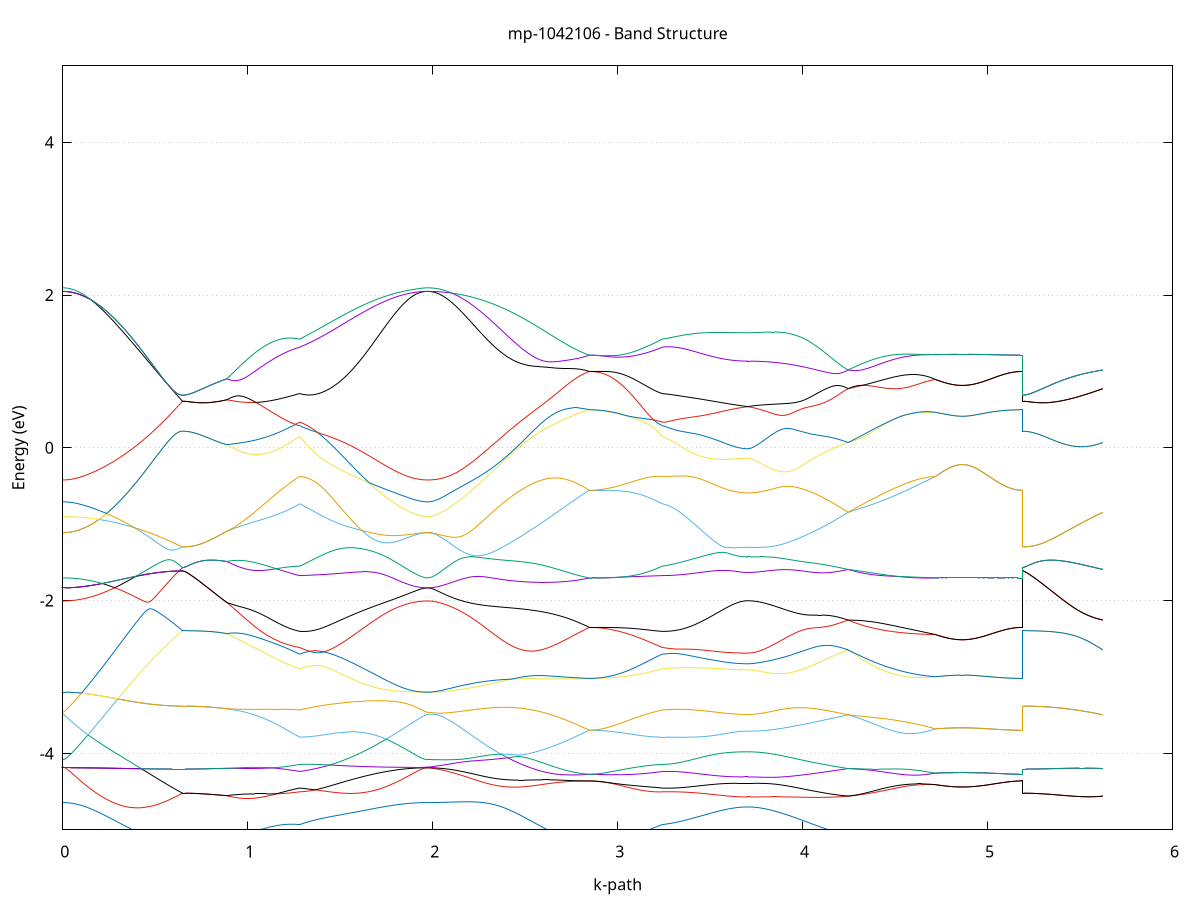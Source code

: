 set title 'mp-1042106 - Band Structure'
set xlabel 'k-path'
set ylabel 'Energy (eV)'
set grid y
set yrange [-5:5]
set terminal png size 800,600
set output 'mp-1042106_bands_gnuplot.png'
plot '-' using 1:2 with lines notitle, '-' using 1:2 with lines notitle, '-' using 1:2 with lines notitle, '-' using 1:2 with lines notitle, '-' using 1:2 with lines notitle, '-' using 1:2 with lines notitle, '-' using 1:2 with lines notitle, '-' using 1:2 with lines notitle, '-' using 1:2 with lines notitle, '-' using 1:2 with lines notitle, '-' using 1:2 with lines notitle, '-' using 1:2 with lines notitle, '-' using 1:2 with lines notitle, '-' using 1:2 with lines notitle, '-' using 1:2 with lines notitle, '-' using 1:2 with lines notitle, '-' using 1:2 with lines notitle, '-' using 1:2 with lines notitle, '-' using 1:2 with lines notitle, '-' using 1:2 with lines notitle, '-' using 1:2 with lines notitle, '-' using 1:2 with lines notitle, '-' using 1:2 with lines notitle, '-' using 1:2 with lines notitle, '-' using 1:2 with lines notitle, '-' using 1:2 with lines notitle, '-' using 1:2 with lines notitle, '-' using 1:2 with lines notitle, '-' using 1:2 with lines notitle, '-' using 1:2 with lines notitle, '-' using 1:2 with lines notitle, '-' using 1:2 with lines notitle, '-' using 1:2 with lines notitle, '-' using 1:2 with lines notitle, '-' using 1:2 with lines notitle, '-' using 1:2 with lines notitle
0.000000 -13.917116
0.007352 -13.917016
0.014704 -13.916716
0.022057 -13.916116
0.029409 -13.915416
0.036761 -13.914416
0.044113 -13.913316
0.051465 -13.911916
0.058818 -13.910316
0.066170 -13.908416
0.073522 -13.906416
0.080874 -13.904216
0.088226 -13.901716
0.095579 -13.899116
0.102931 -13.896216
0.110283 -13.893116
0.117635 -13.889816
0.124988 -13.886316
0.132340 -13.882616
0.139692 -13.878616
0.147044 -13.874516
0.154396 -13.870216
0.161749 -13.865616
0.169101 -13.860916
0.176453 -13.855916
0.183805 -13.850816
0.191157 -13.845416
0.198510 -13.839816
0.205862 -13.834116
0.213214 -13.828116
0.220566 -13.821916
0.227918 -13.815616
0.235271 -13.809016
0.242623 -13.802316
0.249975 -13.795316
0.257327 -13.788216
0.264679 -13.780816
0.272032 -13.773316
0.279384 -13.765616
0.286736 -13.757716
0.294088 -13.749616
0.301440 -13.741416
0.308793 -13.732916
0.316145 -13.724316
0.323497 -13.715516
0.330849 -13.706516
0.338202 -13.697316
0.345554 -13.688016
0.352906 -13.678516
0.360258 -13.668816
0.367610 -13.658916
0.374963 -13.648916
0.382315 -13.638716
0.389667 -13.628416
0.397019 -13.617916
0.404371 -13.607216
0.411724 -13.596416
0.419076 -13.585416
0.426428 -13.574316
0.433780 -13.563016
0.441132 -13.551616
0.448485 -13.540116
0.455837 -13.528416
0.463189 -13.516516
0.470541 -13.504516
0.477893 -13.492416
0.485246 -13.480216
0.492598 -13.467816
0.499950 -13.455316
0.507302 -13.442716
0.514654 -13.430016
0.522007 -13.417116
0.529359 -13.404116
0.536711 -13.391116
0.544063 -13.377916
0.551416 -13.364616
0.558768 -13.351216
0.566120 -13.337716
0.573472 -13.324116
0.580824 -13.310516
0.588177 -13.296716
0.595529 -13.282916
0.602881 -13.269016
0.610233 -13.255016
0.617585 -13.240916
0.624938 -13.226816
0.632290 -13.212616
0.639642 -13.198316
0.646994 -13.184016
0.646994 -13.184016
0.656980 -13.183916
0.666965 -13.183616
0.676951 -13.183116
0.686936 -13.182516
0.696922 -13.181616
0.706907 -13.180616
0.716893 -13.179316
0.726878 -13.177916
0.736864 -13.176316
0.746849 -13.174516
0.756835 -13.172616
0.766820 -13.170416
0.776806 -13.168116
0.786791 -13.165616
0.796777 -13.163016
0.806762 -13.160216
0.816748 -13.157216
0.826733 -13.154116
0.836719 -13.150816
0.846704 -13.147416
0.856690 -13.143816
0.866675 -13.140116
0.876661 -13.136316
0.886646 -13.132316
0.886646 -13.132316
0.895409 -13.138716
0.904172 -13.145016
0.912935 -13.151116
0.921697 -13.156916
0.930460 -13.162616
0.939223 -13.168116
0.947986 -13.173516
0.956748 -13.178616
0.965511 -13.183516
0.974274 -13.188216
0.983037 -13.192716
0.991799 -13.197016
1.000562 -13.201216
1.009325 -13.205116
1.018088 -13.208816
1.026850 -13.212216
1.035613 -13.215516
1.044376 -13.218616
1.053139 -13.221416
1.061901 -13.224116
1.070664 -13.226516
1.079427 -13.228716
1.088190 -13.230716
1.096952 -13.232416
1.105715 -13.234016
1.114478 -13.235316
1.123241 -13.236416
1.132003 -13.237316
1.140766 -13.238016
1.149529 -13.238516
1.158292 -13.238716
1.167054 -13.238816
1.175817 -13.238616
1.184580 -13.238216
1.193343 -13.237616
1.202105 -13.236716
1.210868 -13.235716
1.219631 -13.234416
1.228394 -13.232916
1.237156 -13.231216
1.245919 -13.229316
1.254682 -13.227216
1.263445 -13.224916
1.272207 -13.222416
1.280970 -13.219716
1.280970 -13.219716
1.289737 -13.231916
1.298504 -13.244316
1.307271 -13.256716
1.316037 -13.269316
1.324804 -13.282016
1.333571 -13.294716
1.342338 -13.307616
1.351104 -13.320516
1.359871 -13.333416
1.368638 -13.346416
1.377405 -13.359416
1.386171 -13.372516
1.394938 -13.385516
1.403705 -13.398616
1.412472 -13.411616
1.421238 -13.424616
1.430005 -13.437616
1.438772 -13.450516
1.447539 -13.463416
1.456305 -13.476316
1.465072 -13.489116
1.473839 -13.501816
1.482606 -13.514416
1.491372 -13.526916
1.500139 -13.539416
1.508906 -13.551716
1.517673 -13.563916
1.526439 -13.576016
1.535206 -13.588016
1.543973 -13.599816
1.552740 -13.611516
1.561506 -13.623116
1.570273 -13.634516
1.579040 -13.645716
1.587807 -13.656816
1.596574 -13.667716
1.605340 -13.678416
1.614107 -13.689016
1.622874 -13.699316
1.631641 -13.709516
1.640407 -13.719516
1.649174 -13.729216
1.657941 -13.738816
1.666708 -13.748216
1.675474 -13.757316
1.684241 -13.766216
1.693008 -13.774916
1.701775 -13.783416
1.710541 -13.791616
1.719308 -13.799616
1.728075 -13.807316
1.736842 -13.814816
1.745608 -13.822116
1.754375 -13.829116
1.763142 -13.835916
1.771909 -13.842416
1.780675 -13.848716
1.789442 -13.854616
1.798209 -13.860416
1.806976 -13.865816
1.815742 -13.871016
1.824509 -13.876016
1.833276 -13.880616
1.842043 -13.885016
1.850810 -13.889116
1.859576 -13.893016
1.868343 -13.896516
1.877110 -13.899816
1.885877 -13.902816
1.894643 -13.905516
1.903410 -13.907916
1.912177 -13.910116
1.920944 -13.911916
1.929710 -13.913516
1.938477 -13.914816
1.947244 -13.915816
1.956011 -13.916516
1.964777 -13.917016
1.973544 -13.917116
1.973544 -13.917116
1.986980 -13.916816
2.000417 -13.915816
2.013853 -13.914216
2.027289 -13.911916
2.040725 -13.909016
2.054161 -13.905416
2.067597 -13.901216
2.081034 -13.896316
2.094470 -13.890816
2.107906 -13.884716
2.121342 -13.877916
2.134778 -13.870516
2.148215 -13.862616
2.161651 -13.853916
2.175087 -13.844716
2.188523 -13.834916
2.201959 -13.824516
2.215396 -13.813616
2.228832 -13.802016
2.242268 -13.789916
2.255704 -13.777316
2.269140 -13.764116
2.282577 -13.750416
2.296013 -13.736216
2.309449 -13.721416
2.322885 -13.706216
2.336321 -13.690516
2.349758 -13.674316
2.363194 -13.657716
2.376630 -13.640716
2.390066 -13.623216
2.403502 -13.605416
2.416939 -13.587116
2.430375 -13.568516
2.443811 -13.549616
2.457247 -13.530316
2.470683 -13.510716
2.484120 -13.490816
2.497556 -13.470716
2.510992 -13.450316
2.524428 -13.429716
2.537864 -13.408916
2.551301 -13.387916
2.564737 -13.366816
2.578173 -13.345516
2.591609 -13.324216
2.605045 -13.302716
2.618481 -13.281216
2.631918 -13.259716
2.645354 -13.238216
2.658790 -13.216716
2.672226 -13.195316
2.685662 -13.173916
2.699099 -13.152716
2.712535 -13.131616
2.725971 -13.110716
2.739407 -13.090016
2.752843 -13.069616
2.766280 -13.049316
2.779716 -13.029416
2.793152 -13.009816
2.806588 -12.990516
2.820024 -12.971616
2.833461 -12.953116
2.846897 -12.935016
2.846897 -12.935016
2.855660 -12.935116
2.864422 -12.935516
2.873185 -12.936116
2.881948 -12.937016
2.890711 -12.938116
2.899473 -12.939416
2.908236 -12.941016
2.916999 -12.942916
2.925762 -12.945116
2.934524 -12.947516
2.943287 -12.950216
2.952050 -12.953216
2.960813 -12.956416
2.969575 -12.960016
2.978338 -12.963916
2.987101 -12.968016
2.995864 -12.972516
3.004626 -12.977316
3.013389 -12.982416
3.022152 -12.987816
3.030915 -12.993616
3.039677 -12.999616
3.048440 -13.006016
3.057203 -13.012816
3.065966 -13.019816
3.074729 -13.027216
3.083491 -13.034916
3.092254 -13.042916
3.101017 -13.051216
3.109780 -13.059816
3.118542 -13.068716
3.127305 -13.077916
3.136068 -13.087416
3.144831 -13.097216
3.153593 -13.107216
3.162356 -13.117516
3.171119 -13.128016
3.179882 -13.138816
3.188644 -13.149816
3.197407 -13.160916
3.206170 -13.172316
3.214933 -13.183916
3.223695 -13.195716
3.232458 -13.207616
3.241221 -13.219716
3.241221 -13.219716
3.253692 -13.225316
3.266163 -13.231016
3.278635 -13.236716
3.291106 -13.242316
3.303577 -13.247916
3.316049 -13.253416
3.328520 -13.258816
3.340991 -13.264116
3.353462 -13.269216
3.365934 -13.274216
3.378405 -13.279016
3.390876 -13.283716
3.403348 -13.288216
3.415819 -13.292416
3.428290 -13.296516
3.440761 -13.300416
3.453233 -13.304116
3.465704 -13.307616
3.478175 -13.310916
3.490646 -13.314016
3.503118 -13.316916
3.515589 -13.319616
3.528060 -13.322116
3.540532 -13.324416
3.553003 -13.326516
3.565474 -13.328516
3.577945 -13.330316
3.590417 -13.331816
3.602888 -13.333216
3.615359 -13.334516
3.627831 -13.335516
3.640302 -13.336416
3.652773 -13.337216
3.665244 -13.337716
3.677716 -13.338116
3.690187 -13.338416
3.702658 -13.338416
3.702658 -13.338416
3.711424 -13.338416
3.720189 -13.338116
3.728954 -13.337716
3.737719 -13.337016
3.746485 -13.336316
3.755250 -13.335316
3.764015 -13.334116
3.772781 -13.332816
3.781546 -13.331316
3.790311 -13.329716
3.799077 -13.327816
3.807842 -13.325816
3.816607 -13.323616
3.825372 -13.321316
3.834138 -13.318816
3.842903 -13.316116
3.851668 -13.313216
3.860434 -13.310216
3.869199 -13.307016
3.877964 -13.303616
3.886730 -13.300116
3.895495 -13.296416
3.904260 -13.292516
3.913026 -13.288516
3.921791 -13.284316
3.930556 -13.280016
3.939321 -13.275516
3.948087 -13.270816
3.956852 -13.266016
3.965617 -13.261116
3.974383 -13.256016
3.983148 -13.250716
3.991913 -13.245316
4.000679 -13.239816
4.009444 -13.234116
4.018209 -13.228216
4.026974 -13.222316
4.035740 -13.216216
4.044505 -13.209916
4.053270 -13.203616
4.062036 -13.197116
4.070801 -13.190516
4.079566 -13.183816
4.088332 -13.176916
4.097097 -13.170016
4.105862 -13.162916
4.114628 -13.155816
4.123393 -13.148516
4.132158 -13.141116
4.140923 -13.133716
4.149689 -13.126116
4.158454 -13.118516
4.167219 -13.110816
4.175985 -13.103116
4.184750 -13.095216
4.193515 -13.087416
4.202281 -13.079416
4.211046 -13.071416
4.219811 -13.063416
4.228576 -13.055416
4.237342 -13.047316
4.246107 -13.039216
4.246107 -13.039216
4.257604 -13.039916
4.269102 -13.040516
4.280599 -13.040816
4.292096 -13.041016
4.303593 -13.041016
4.315091 -13.040716
4.326588 -13.040316
4.338085 -13.039716
4.349582 -13.039016
4.361080 -13.038016
4.372577 -13.036916
4.384074 -13.035616
4.395571 -13.034116
4.407069 -13.032516
4.418566 -13.030716
4.430063 -13.028816
4.441560 -13.026716
4.453058 -13.024416
4.464555 -13.022016
4.476052 -13.019516
4.487549 -13.016816
4.499047 -13.013916
4.510544 -13.010916
4.522041 -13.007816
4.533538 -13.004516
4.545036 -13.001116
4.556533 -12.997616
4.568030 -12.993916
4.579527 -12.990216
4.591025 -12.986216
4.602522 -12.982216
4.614019 -12.978016
4.625516 -12.973716
4.637014 -12.969216
4.648511 -12.964616
4.660008 -12.959916
4.671505 -12.955116
4.683003 -12.950116
4.694500 -12.945016
4.705997 -12.939816
4.717494 -12.934416
4.717494 -12.934416
4.724830 -12.934416
4.732165 -12.934416
4.739500 -12.934316
4.746835 -12.934316
4.754171 -12.934316
4.761506 -12.934216
4.768841 -12.934216
4.776176 -12.934216
4.783512 -12.934216
4.790847 -12.934116
4.798182 -12.934116
4.805517 -12.934116
4.812853 -12.934116
4.820188 -12.934116
4.827523 -12.934116
4.834858 -12.934016
4.842194 -12.934016
4.849529 -12.934016
4.856864 -12.934016
4.864199 -12.934016
4.871535 -12.934016
4.878870 -12.934016
4.886205 -12.934016
4.893540 -12.934016
4.900876 -12.934116
4.908211 -12.934116
4.915546 -12.934116
4.922881 -12.934116
4.930217 -12.934116
4.937552 -12.934116
4.944887 -12.934216
4.952222 -12.934216
4.959558 -12.934216
4.966893 -12.934216
4.974228 -12.934316
4.981563 -12.934316
4.988899 -12.934316
4.996234 -12.934416
5.003569 -12.934416
5.010904 -12.934416
5.018240 -12.934516
5.025575 -12.934516
5.032910 -12.934516
5.040245 -12.934616
5.047581 -12.934616
5.054916 -12.934616
5.062251 -12.934716
5.069586 -12.934716
5.076922 -12.934716
5.084257 -12.934816
5.091592 -12.934816
5.098927 -12.934816
5.106263 -12.934916
5.113598 -12.934916
5.120933 -12.934916
5.128268 -12.934916
5.135604 -12.934916
5.142939 -12.934916
5.150274 -12.935016
5.157609 -12.935016
5.164945 -12.935016
5.172280 -12.935016
5.179615 -12.935016
5.186950 -12.935016
5.186950 -13.184016
5.200183 -13.183816
5.213416 -13.183316
5.226648 -13.182516
5.239881 -13.181316
5.253114 -13.179816
5.266346 -13.178016
5.279579 -13.175816
5.292811 -13.173416
5.306044 -13.170616
5.319277 -13.167516
5.332509 -13.164116
5.345742 -13.160416
5.358974 -13.156516
5.372207 -13.152316
5.385440 -13.147816
5.398672 -13.143016
5.411905 -13.138116
5.425138 -13.132916
5.438370 -13.127516
5.451603 -13.121916
5.464835 -13.116116
5.478068 -13.110216
5.491301 -13.104116
5.504533 -13.097916
5.517766 -13.091516
5.530998 -13.085116
5.544231 -13.078616
5.557464 -13.072016
5.570696 -13.065416
5.583929 -13.058816
5.597162 -13.052316
5.610394 -13.045716
5.623627 -13.039216
e
0.000000 -12.314016
0.007352 -12.314016
0.014704 -12.314016
0.022057 -12.314016
0.029409 -12.314116
0.036761 -12.314116
0.044113 -12.314116
0.051465 -12.314216
0.058818 -12.314316
0.066170 -12.314316
0.073522 -12.314416
0.080874 -12.314516
0.088226 -12.314616
0.095579 -12.314716
0.102931 -12.314816
0.110283 -12.316816
0.117635 -12.321816
0.124988 -12.327016
0.132340 -12.332616
0.139692 -12.338516
0.147044 -12.344616
0.154396 -12.351016
0.161749 -12.357716
0.169101 -12.364716
0.176453 -12.372016
0.183805 -12.379616
0.191157 -12.387416
0.198510 -12.395516
0.205862 -12.403816
0.213214 -12.412416
0.220566 -12.421316
0.227918 -12.430416
0.235271 -12.439716
0.242623 -12.449316
0.249975 -12.459116
0.257327 -12.469216
0.264679 -12.479416
0.272032 -12.489916
0.279384 -12.500616
0.286736 -12.511516
0.294088 -12.522616
0.301440 -12.533916
0.308793 -12.545416
0.316145 -12.557116
0.323497 -12.568916
0.330849 -12.581016
0.338202 -12.593216
0.345554 -12.605516
0.352906 -12.618016
0.360258 -12.630716
0.367610 -12.643516
0.374963 -12.656416
0.382315 -12.669516
0.389667 -12.682716
0.397019 -12.696116
0.404371 -12.709516
0.411724 -12.723116
0.419076 -12.736816
0.426428 -12.750516
0.433780 -12.764416
0.441132 -12.778316
0.448485 -12.792416
0.455837 -12.806516
0.463189 -12.820716
0.470541 -12.834916
0.477893 -12.849316
0.485246 -12.863616
0.492598 -12.878116
0.499950 -12.892516
0.507302 -12.907016
0.514654 -12.921616
0.522007 -12.936216
0.529359 -12.950816
0.536711 -12.965416
0.544063 -12.980016
0.551416 -12.994716
0.558768 -13.009316
0.566120 -13.024016
0.573472 -13.038716
0.580824 -13.053316
0.588177 -13.067916
0.595529 -13.082616
0.602881 -13.097116
0.610233 -13.111716
0.617585 -13.126216
0.624938 -13.140716
0.632290 -13.155216
0.639642 -13.169616
0.646994 -13.184016
0.646994 -13.184016
0.656980 -13.183916
0.666965 -13.183616
0.676951 -13.183116
0.686936 -13.182516
0.696922 -13.181616
0.706907 -13.180616
0.716893 -13.179316
0.726878 -13.177916
0.736864 -13.176316
0.746849 -13.174516
0.756835 -13.172616
0.766820 -13.170416
0.776806 -13.168116
0.786791 -13.165616
0.796777 -13.163016
0.806762 -13.160216
0.816748 -13.157216
0.826733 -13.154116
0.836719 -13.150816
0.846704 -13.147416
0.856690 -13.143816
0.866675 -13.140116
0.876661 -13.136316
0.886646 -13.132316
0.886646 -13.132316
0.895409 -13.120116
0.904172 -13.108016
0.912935 -13.095916
0.921697 -13.083816
0.930460 -13.071816
0.939223 -13.059916
0.947986 -13.048016
0.956748 -13.036316
0.965511 -13.024616
0.974274 -13.013116
0.983037 -13.001716
0.991799 -12.990416
1.000562 -12.979216
1.009325 -12.968316
1.018088 -12.957516
1.026850 -12.946916
1.035613 -12.936516
1.044376 -12.926316
1.053139 -12.916316
1.061901 -12.906516
1.070664 -12.897016
1.079427 -12.887816
1.088190 -12.878916
1.096952 -12.870216
1.105715 -12.861816
1.114478 -12.853716
1.123241 -12.846016
1.132003 -12.838616
1.140766 -12.831516
1.149529 -12.824816
1.158292 -12.818416
1.167054 -12.812416
1.175817 -12.806816
1.184580 -12.801516
1.193343 -12.796616
1.202105 -12.792116
1.210868 -12.788016
1.219631 -12.784216
1.228394 -12.780816
1.237156 -12.777816
1.245919 -12.775216
1.254682 -12.772916
1.263445 -12.770916
1.272207 -12.769316
1.280970 -12.768016
1.280970 -12.768016
1.289737 -12.761116
1.298504 -12.754216
1.307271 -12.747216
1.316037 -12.740016
1.324804 -12.732816
1.333571 -12.725616
1.342338 -12.718216
1.351104 -12.710816
1.359871 -12.703316
1.368638 -12.695816
1.377405 -12.688216
1.386171 -12.680616
1.394938 -12.672916
1.403705 -12.665116
1.412472 -12.657416
1.421238 -12.649616
1.430005 -12.641716
1.438772 -12.633916
1.447539 -12.626016
1.456305 -12.618116
1.465072 -12.610216
1.473839 -12.602316
1.482606 -12.594416
1.491372 -12.586616
1.500139 -12.578716
1.508906 -12.570816
1.517673 -12.563016
1.526439 -12.555216
1.535206 -12.547416
1.543973 -12.539716
1.552740 -12.532016
1.561506 -12.524416
1.570273 -12.516816
1.579040 -12.509316
1.587807 -12.501816
1.596574 -12.494516
1.605340 -12.487216
1.614107 -12.479916
1.622874 -12.472816
1.631641 -12.465816
1.640407 -12.458816
1.649174 -12.452016
1.657941 -12.445316
1.666708 -12.438716
1.675474 -12.432216
1.684241 -12.425816
1.693008 -12.419616
1.701775 -12.413516
1.710541 -12.407516
1.719308 -12.401716
1.728075 -12.396116
1.736842 -12.390616
1.745608 -12.385216
1.754375 -12.380016
1.763142 -12.375016
1.771909 -12.370216
1.780675 -12.365516
1.789442 -12.361116
1.798209 -12.356816
1.806976 -12.352716
1.815742 -12.348816
1.824509 -12.345016
1.833276 -12.341516
1.842043 -12.338216
1.850810 -12.335116
1.859576 -12.332216
1.868343 -12.329516
1.877110 -12.327116
1.885877 -12.324816
1.894643 -12.322716
1.903410 -12.320916
1.912177 -12.319316
1.920944 -12.317916
1.929710 -12.316716
1.938477 -12.315716
1.947244 -12.315016
1.956011 -12.314416
1.964777 -12.314116
1.973544 -12.314016
1.973544 -12.314016
1.986980 -12.314416
2.000417 -12.315516
2.013853 -12.317316
2.027289 -12.319816
2.040725 -12.322816
2.054161 -12.326316
2.067597 -12.330316
2.081034 -12.334716
2.094470 -12.339416
2.107906 -12.344616
2.121342 -12.350016
2.134778 -12.355916
2.148215 -12.362016
2.161651 -12.368416
2.175087 -12.375216
2.188523 -12.382216
2.201959 -12.389416
2.215396 -12.397016
2.228832 -12.404816
2.242268 -12.412816
2.255704 -12.421016
2.269140 -12.429516
2.282577 -12.438116
2.296013 -12.446916
2.309449 -12.455916
2.322885 -12.465116
2.336321 -12.474416
2.349758 -12.483816
2.363194 -12.493416
2.376630 -12.503016
2.390066 -12.512816
2.403502 -12.522716
2.416939 -12.532716
2.430375 -12.542716
2.443811 -12.552816
2.457247 -12.563016
2.470683 -12.573316
2.484120 -12.583616
2.497556 -12.594016
2.510992 -12.604516
2.524428 -12.615016
2.537864 -12.625616
2.551301 -12.636316
2.564737 -12.647116
2.578173 -12.658116
2.591609 -12.669116
2.605045 -12.680316
2.618481 -12.691716
2.631918 -12.703316
2.645354 -12.715116
2.658790 -12.727116
2.672226 -12.739416
2.685662 -12.752016
2.699099 -12.765016
2.712535 -12.778316
2.725971 -12.792016
2.739407 -12.806116
2.752843 -12.820616
2.766280 -12.835616
2.779716 -12.851016
2.793152 -12.866916
2.806588 -12.883316
2.820024 -12.900116
2.833461 -12.917316
2.846897 -12.935016
2.846897 -12.935016
2.855660 -12.934916
2.864422 -12.934616
2.873185 -12.934216
2.881948 -12.933616
2.890711 -12.932816
2.899473 -12.931816
2.908236 -12.930616
2.916999 -12.929316
2.925762 -12.927816
2.934524 -12.926116
2.943287 -12.924216
2.952050 -12.922216
2.960813 -12.920016
2.969575 -12.917616
2.978338 -12.915116
2.987101 -12.912316
2.995864 -12.909416
3.004626 -12.906416
3.013389 -12.903216
3.022152 -12.899816
3.030915 -12.896216
3.039677 -12.892516
3.048440 -12.888716
3.057203 -12.884616
3.065966 -12.880516
3.074729 -12.876116
3.083491 -12.871616
3.092254 -12.867016
3.101017 -12.862216
3.109780 -12.857316
3.118542 -12.852216
3.127305 -12.847016
3.136068 -12.841716
3.144831 -12.836216
3.153593 -12.830616
3.162356 -12.824916
3.171119 -12.819016
3.179882 -12.813016
3.188644 -12.806916
3.197407 -12.800716
3.206170 -12.794416
3.214933 -12.787916
3.223695 -12.781416
3.232458 -12.774716
3.241221 -12.768016
3.241221 -12.768016
3.253692 -12.765216
3.266163 -12.763316
3.278635 -12.762116
3.291106 -12.761716
3.303577 -12.762016
3.316049 -12.763016
3.328520 -12.764716
3.340991 -12.767016
3.353462 -12.769816
3.365934 -12.773016
3.378405 -12.776616
3.390876 -12.780616
3.403348 -12.784816
3.415819 -12.789116
3.428290 -12.793616
3.440761 -12.798316
3.453233 -12.802916
3.465704 -12.807616
3.478175 -12.812216
3.490646 -12.816816
3.503118 -12.821316
3.515589 -12.825616
3.528060 -12.829816
3.540532 -12.833816
3.553003 -12.837616
3.565474 -12.841116
3.577945 -12.844416
3.590417 -12.847516
3.602888 -12.850316
3.615359 -12.852816
3.627831 -12.854916
3.640302 -12.856816
3.652773 -12.858316
3.665244 -12.859516
3.677716 -12.860416
3.690187 -12.860916
3.702658 -12.861116
3.702658 -12.861116
3.711424 -12.861016
3.720189 -12.860916
3.728954 -12.860716
3.737719 -12.860416
3.746485 -12.860016
3.755250 -12.859616
3.764015 -12.859016
3.772781 -12.858416
3.781546 -12.857816
3.790311 -12.857116
3.799077 -12.856316
3.807842 -12.855516
3.816607 -12.854716
3.825372 -12.853816
3.834138 -12.853016
3.842903 -12.852116
3.851668 -12.851316
3.860434 -12.850516
3.869199 -12.849716
3.877964 -12.849116
3.886730 -12.848516
3.895495 -12.848016
3.904260 -12.847616
3.913026 -12.847416
3.921791 -12.847416
3.930556 -12.847616
3.939321 -12.848016
3.948087 -12.848716
3.956852 -12.849616
3.965617 -12.850816
3.974383 -12.852316
3.983148 -12.854216
3.991913 -12.856416
4.000679 -12.859016
4.009444 -12.861916
4.018209 -12.865216
4.026974 -12.868916
4.035740 -12.872916
4.044505 -12.877316
4.053270 -12.882016
4.062036 -12.887116
4.070801 -12.892416
4.079566 -12.898116
4.088332 -12.904116
4.097097 -12.910316
4.105862 -12.916816
4.114628 -12.923516
4.123393 -12.930416
4.132158 -12.937516
4.140923 -12.944716
4.149689 -12.952216
4.158454 -12.959716
4.167219 -12.967416
4.175985 -12.975116
4.184750 -12.983016
4.193515 -12.990916
4.202281 -12.998816
4.211046 -13.006916
4.219811 -13.014916
4.228576 -13.023016
4.237342 -13.031116
4.246107 -13.039216
4.246107 -13.039216
4.257604 -13.028116
4.269102 -13.017316
4.280599 -13.006816
4.292096 -12.996716
4.303593 -12.987016
4.315091 -12.977716
4.326588 -12.968816
4.338085 -12.960416
4.349582 -12.952416
4.361080 -12.945016
4.372577 -12.938016
4.384074 -12.931516
4.395571 -12.925616
4.407069 -12.920116
4.418566 -12.915216
4.430063 -12.910716
4.441560 -12.906816
4.453058 -12.903416
4.464555 -12.900516
4.476052 -12.898016
4.487549 -12.896016
4.499047 -12.894516
4.510544 -12.893416
4.522041 -12.892716
4.533538 -12.892416
4.545036 -12.892516
4.556533 -12.892916
4.568030 -12.893716
4.579527 -12.894916
4.591025 -12.896416
4.602522 -12.898216
4.614019 -12.900316
4.625516 -12.902816
4.637014 -12.905616
4.648511 -12.908716
4.660008 -12.912116
4.671505 -12.915916
4.683003 -12.920016
4.694500 -12.924416
4.705997 -12.929216
4.717494 -12.934416
4.717494 -12.934416
4.724830 -12.934416
4.732165 -12.934416
4.739500 -12.934316
4.746835 -12.934316
4.754171 -12.934316
4.761506 -12.934216
4.768841 -12.934216
4.776176 -12.934216
4.783512 -12.934216
4.790847 -12.934116
4.798182 -12.934116
4.805517 -12.934116
4.812853 -12.934116
4.820188 -12.934116
4.827523 -12.934116
4.834858 -12.934016
4.842194 -12.934016
4.849529 -12.934016
4.856864 -12.934016
4.864199 -12.934016
4.871535 -12.934016
4.878870 -12.934016
4.886205 -12.934016
4.893540 -12.934016
4.900876 -12.934116
4.908211 -12.934116
4.915546 -12.934116
4.922881 -12.934116
4.930217 -12.934116
4.937552 -12.934116
4.944887 -12.934216
4.952222 -12.934216
4.959558 -12.934216
4.966893 -12.934216
4.974228 -12.934316
4.981563 -12.934316
4.988899 -12.934316
4.996234 -12.934416
5.003569 -12.934416
5.010904 -12.934416
5.018240 -12.934516
5.025575 -12.934516
5.032910 -12.934516
5.040245 -12.934616
5.047581 -12.934616
5.054916 -12.934616
5.062251 -12.934716
5.069586 -12.934716
5.076922 -12.934716
5.084257 -12.934816
5.091592 -12.934816
5.098927 -12.934816
5.106263 -12.934816
5.113598 -12.934916
5.120933 -12.934916
5.128268 -12.934916
5.135604 -12.934916
5.142939 -12.934916
5.150274 -12.935016
5.157609 -12.935016
5.164945 -12.935016
5.172280 -12.935016
5.179615 -12.935016
5.186950 -12.935016
5.186950 -13.184016
5.200183 -13.183816
5.213416 -13.183316
5.226648 -13.182516
5.239881 -13.181316
5.253114 -13.179816
5.266346 -13.178016
5.279579 -13.175816
5.292811 -13.173416
5.306044 -13.170616
5.319277 -13.167516
5.332509 -13.164116
5.345742 -13.160416
5.358974 -13.156516
5.372207 -13.152316
5.385440 -13.147816
5.398672 -13.143016
5.411905 -13.138116
5.425138 -13.132916
5.438370 -13.127516
5.451603 -13.121916
5.464835 -13.116116
5.478068 -13.110216
5.491301 -13.104116
5.504533 -13.097916
5.517766 -13.091516
5.530998 -13.085116
5.544231 -13.078616
5.557464 -13.072016
5.570696 -13.065416
5.583929 -13.058816
5.597162 -13.052316
5.610394 -13.045716
5.623627 -13.039216
e
0.000000 -12.314016
0.007352 -12.314016
0.014704 -12.314016
0.022057 -12.314016
0.029409 -12.314116
0.036761 -12.314116
0.044113 -12.314116
0.051465 -12.314216
0.058818 -12.314316
0.066170 -12.314316
0.073522 -12.314416
0.080874 -12.314516
0.088226 -12.314616
0.095579 -12.314716
0.102931 -12.314816
0.110283 -12.314916
0.117635 -12.315116
0.124988 -12.315216
0.132340 -12.315316
0.139692 -12.315516
0.147044 -12.315616
0.154396 -12.315816
0.161749 -12.316016
0.169101 -12.316116
0.176453 -12.316316
0.183805 -12.316516
0.191157 -12.316716
0.198510 -12.316916
0.205862 -12.317116
0.213214 -12.317316
0.220566 -12.317516
0.227918 -12.317716
0.235271 -12.317916
0.242623 -12.318116
0.249975 -12.318416
0.257327 -12.318616
0.264679 -12.318816
0.272032 -12.319016
0.279384 -12.319316
0.286736 -12.319516
0.294088 -12.319716
0.301440 -12.320016
0.308793 -12.320216
0.316145 -12.320516
0.323497 -12.320716
0.330849 -12.320916
0.338202 -12.321216
0.345554 -12.321416
0.352906 -12.321616
0.360258 -12.321916
0.367610 -12.322116
0.374963 -12.322416
0.382315 -12.322616
0.389667 -12.322816
0.397019 -12.323016
0.404371 -12.323316
0.411724 -12.323516
0.419076 -12.323716
0.426428 -12.323916
0.433780 -12.324116
0.441132 -12.324316
0.448485 -12.324516
0.455837 -12.324716
0.463189 -12.324916
0.470541 -12.325116
0.477893 -12.325316
0.485246 -12.325416
0.492598 -12.325616
0.499950 -12.325716
0.507302 -12.325916
0.514654 -12.326016
0.522007 -12.326216
0.529359 -12.326316
0.536711 -12.326416
0.544063 -12.326616
0.551416 -12.326716
0.558768 -12.326816
0.566120 -12.326916
0.573472 -12.327016
0.580824 -12.327016
0.588177 -12.327116
0.595529 -12.327216
0.602881 -12.327216
0.610233 -12.327316
0.617585 -12.327316
0.624938 -12.327316
0.632290 -12.327416
0.639642 -12.327416
0.646994 -12.327416
0.646994 -12.327416
0.656980 -12.327516
0.666965 -12.327816
0.676951 -12.328316
0.686936 -12.329116
0.696922 -12.330016
0.706907 -12.331216
0.716893 -12.332616
0.726878 -12.334216
0.736864 -12.335916
0.746849 -12.337916
0.756835 -12.340116
0.766820 -12.342416
0.776806 -12.345016
0.786791 -12.347716
0.796777 -12.350616
0.806762 -12.353616
0.816748 -12.356816
0.826733 -12.360216
0.836719 -12.363716
0.846704 -12.367416
0.856690 -12.371216
0.866675 -12.375116
0.876661 -12.379216
0.886646 -12.383316
0.886646 -12.383316
0.895409 -12.386416
0.904172 -12.389516
0.912935 -12.392616
0.921697 -12.395816
0.930460 -12.399116
0.939223 -12.402316
0.947986 -12.405716
0.956748 -12.409016
0.965511 -12.412416
0.974274 -12.415816
0.983037 -12.419216
0.991799 -12.422616
1.000562 -12.426116
1.009325 -12.429616
1.018088 -12.433116
1.026850 -12.436616
1.035613 -12.440116
1.044376 -12.443616
1.053139 -12.447116
1.061901 -12.450616
1.070664 -12.454116
1.079427 -12.457616
1.088190 -12.461016
1.096952 -12.464516
1.105715 -12.467916
1.114478 -12.471416
1.123241 -12.474816
1.132003 -12.478216
1.140766 -12.481516
1.149529 -12.484816
1.158292 -12.488116
1.167054 -12.491416
1.175817 -12.494616
1.184580 -12.497716
1.193343 -12.500916
1.202105 -12.503916
1.210868 -12.507016
1.219631 -12.510016
1.228394 -12.512916
1.237156 -12.515816
1.245919 -12.518616
1.254682 -12.521316
1.263445 -12.524016
1.272207 -12.526716
1.280970 -12.529216
1.280970 -12.529216
1.289737 -12.526516
1.298504 -12.523616
1.307271 -12.520716
1.316037 -12.517716
1.324804 -12.514616
1.333571 -12.511416
1.342338 -12.508116
1.351104 -12.504816
1.359871 -12.501416
1.368638 -12.498016
1.377405 -12.494516
1.386171 -12.491016
1.394938 -12.487416
1.403705 -12.483716
1.412472 -12.480116
1.421238 -12.476416
1.430005 -12.472616
1.438772 -12.468916
1.447539 -12.465116
1.456305 -12.461316
1.465072 -12.457516
1.473839 -12.453616
1.482606 -12.449816
1.491372 -12.446016
1.500139 -12.442116
1.508906 -12.438316
1.517673 -12.434516
1.526439 -12.430716
1.535206 -12.426916
1.543973 -12.423116
1.552740 -12.419416
1.561506 -12.415616
1.570273 -12.411916
1.579040 -12.408316
1.587807 -12.404616
1.596574 -12.401016
1.605340 -12.397516
1.614107 -12.393916
1.622874 -12.390516
1.631641 -12.387116
1.640407 -12.383716
1.649174 -12.380416
1.657941 -12.377116
1.666708 -12.373916
1.675474 -12.370816
1.684241 -12.367716
1.693008 -12.364716
1.701775 -12.361816
1.710541 -12.358916
1.719308 -12.356116
1.728075 -12.353416
1.736842 -12.350716
1.745608 -12.348216
1.754375 -12.345716
1.763142 -12.343316
1.771909 -12.341016
1.780675 -12.338716
1.789442 -12.336616
1.798209 -12.334516
1.806976 -12.332616
1.815742 -12.330716
1.824509 -12.328916
1.833276 -12.327316
1.842043 -12.325716
1.850810 -12.324216
1.859576 -12.322816
1.868343 -12.321516
1.877110 -12.320316
1.885877 -12.319216
1.894643 -12.318216
1.903410 -12.317316
1.912177 -12.316616
1.920944 -12.315916
1.929710 -12.315316
1.938477 -12.314816
1.947244 -12.314516
1.956011 -12.314216
1.964777 -12.314016
1.973544 -12.314016
1.973544 -12.314016
1.986980 -12.314216
2.000417 -12.314716
2.013853 -12.315616
2.027289 -12.316916
2.040725 -12.318516
2.054161 -12.320516
2.067597 -12.322916
2.081034 -12.325516
2.094470 -12.328516
2.107906 -12.331916
2.121342 -12.335516
2.134778 -12.339416
2.148215 -12.343716
2.161651 -12.348216
2.175087 -12.352916
2.188523 -12.358016
2.201959 -12.363216
2.215396 -12.368716
2.228832 -12.374416
2.242268 -12.380216
2.255704 -12.386216
2.269140 -12.392416
2.282577 -12.398716
2.296013 -12.405216
2.309449 -12.411716
2.322885 -12.418316
2.336321 -12.425016
2.349758 -12.431716
2.363194 -12.438416
2.376630 -12.445216
2.390066 -12.451916
2.403502 -12.458616
2.416939 -12.465216
2.430375 -12.471816
2.443811 -12.478316
2.457247 -12.484716
2.470683 -12.490916
2.484120 -12.497016
2.497556 -12.503016
2.510992 -12.508816
2.524428 -12.514416
2.537864 -12.519716
2.551301 -12.524916
2.564737 -12.529816
2.578173 -12.534416
2.591609 -12.538816
2.605045 -12.542916
2.618481 -12.546716
2.631918 -12.550116
2.645354 -12.553216
2.658790 -12.556016
2.672226 -12.558416
2.685662 -12.560416
2.699099 -12.562116
2.712535 -12.563316
2.725971 -12.564216
2.739407 -12.564516
2.752843 -12.564516
2.766280 -12.564016
2.779716 -12.563116
2.793152 -12.561716
2.806588 -12.559816
2.820024 -12.557416
2.833461 -12.554616
2.846897 -12.551216
2.846897 -12.551216
2.855660 -12.551316
2.864422 -12.551416
2.873185 -12.551616
2.881948 -12.551816
2.890711 -12.552116
2.899473 -12.552516
2.908236 -12.552916
2.916999 -12.553416
2.925762 -12.553916
2.934524 -12.554516
2.943287 -12.555116
2.952050 -12.555616
2.960813 -12.556216
2.969575 -12.556816
2.978338 -12.557416
2.987101 -12.557916
2.995864 -12.558416
3.004626 -12.558816
3.013389 -12.559216
3.022152 -12.559516
3.030915 -12.559716
3.039677 -12.559816
3.048440 -12.559816
3.057203 -12.559816
3.065966 -12.559616
3.074729 -12.559316
3.083491 -12.558816
3.092254 -12.558316
3.101017 -12.557616
3.109780 -12.556816
3.118542 -12.555916
3.127305 -12.554816
3.136068 -12.553616
3.144831 -12.552216
3.153593 -12.550716
3.162356 -12.549116
3.171119 -12.547416
3.179882 -12.545516
3.188644 -12.543616
3.197407 -12.541516
3.206170 -12.539216
3.214933 -12.536916
3.223695 -12.534416
3.232458 -12.531916
3.241221 -12.529216
3.241221 -12.529216
3.253692 -12.527916
3.266163 -12.526416
3.278635 -12.524616
3.291106 -12.522616
3.303577 -12.520316
3.316049 -12.517816
3.328520 -12.515116
3.340991 -12.512116
3.353462 -12.508816
3.365934 -12.505416
3.378405 -12.501816
3.390876 -12.498016
3.403348 -12.494116
3.415819 -12.490116
3.428290 -12.485916
3.440761 -12.481716
3.453233 -12.477416
3.465704 -12.473016
3.478175 -12.468716
3.490646 -12.464216
3.503118 -12.459816
3.515589 -12.455416
3.528060 -12.451116
3.540532 -12.446816
3.553003 -12.442516
3.565474 -12.438416
3.577945 -12.434416
3.590417 -12.430516
3.602888 -12.426816
3.615359 -12.423316
3.627831 -12.420016
3.640302 -12.417016
3.652773 -12.414416
3.665244 -12.412316
3.677716 -12.410616
3.690187 -12.409616
3.702658 -12.409216
3.702658 -12.409216
3.711424 -12.410016
3.720189 -12.412016
3.728954 -12.415016
3.737719 -12.418716
3.746485 -12.422916
3.755250 -12.427316
3.764015 -12.432016
3.772781 -12.437016
3.781546 -12.442016
3.790311 -12.447216
3.799077 -12.452516
3.807842 -12.457916
3.816607 -12.463316
3.825372 -12.468816
3.834138 -12.474316
3.842903 -12.479816
3.851668 -12.485316
3.860434 -12.490816
3.869199 -12.496216
3.877964 -12.501516
3.886730 -12.506716
3.895495 -12.511816
3.904260 -12.516816
3.913026 -12.521616
3.921791 -12.526116
3.930556 -12.530516
3.939321 -12.534616
3.948087 -12.538416
3.956852 -12.541916
3.965617 -12.545116
3.974383 -12.547916
3.983148 -12.550316
3.991913 -12.552416
4.000679 -12.554116
4.009444 -12.555416
4.018209 -12.556216
4.026974 -12.556716
4.035740 -12.556716
4.044505 -12.556316
4.053270 -12.555616
4.062036 -12.554416
4.070801 -12.552916
4.079566 -12.551116
4.088332 -12.548916
4.097097 -12.546416
4.105862 -12.543616
4.114628 -12.540516
4.123393 -12.537216
4.132158 -12.533716
4.140923 -12.529916
4.149689 -12.526016
4.158454 -12.521916
4.167219 -12.517616
4.175985 -12.513216
4.184750 -12.508716
4.193515 -12.504016
4.202281 -12.499316
4.211046 -12.494516
4.219811 -12.489616
4.228576 -12.484616
4.237342 -12.479716
4.246107 -12.474616
4.246107 -12.474616
4.257604 -12.479616
4.269102 -12.484516
4.280599 -12.489316
4.292096 -12.494016
4.303593 -12.498616
4.315091 -12.503016
4.326588 -12.507416
4.338085 -12.511616
4.349582 -12.515716
4.361080 -12.519716
4.372577 -12.523516
4.384074 -12.527216
4.395571 -12.530616
4.407069 -12.534016
4.418566 -12.537116
4.430063 -12.540116
4.441560 -12.542916
4.453058 -12.545516
4.464555 -12.547916
4.476052 -12.550216
4.487549 -12.552216
4.499047 -12.554016
4.510544 -12.555716
4.522041 -12.557116
4.533538 -12.558316
4.545036 -12.559416
4.556533 -12.560216
4.568030 -12.560916
4.579527 -12.561316
4.591025 -12.561516
4.602522 -12.561616
4.614019 -12.561416
4.625516 -12.561116
4.637014 -12.560616
4.648511 -12.559916
4.660008 -12.559016
4.671505 -12.557916
4.683003 -12.556716
4.694500 -12.555316
4.705997 -12.553716
4.717494 -12.552016
4.717494 -12.552016
4.724830 -12.552016
4.732165 -12.552016
4.739500 -12.552116
4.746835 -12.552116
4.754171 -12.552216
4.761506 -12.552216
4.768841 -12.552316
4.776176 -12.552316
4.783512 -12.552316
4.790847 -12.552316
4.798182 -12.552416
4.805517 -12.552416
4.812853 -12.552416
4.820188 -12.552416
4.827523 -12.552516
4.834858 -12.552516
4.842194 -12.552516
4.849529 -12.552516
4.856864 -12.552516
4.864199 -12.552516
4.871535 -12.552516
4.878870 -12.552516
4.886205 -12.552516
4.893540 -12.552516
4.900876 -12.552516
4.908211 -12.552416
4.915546 -12.552416
4.922881 -12.552416
4.930217 -12.552416
4.937552 -12.552316
4.944887 -12.552316
4.952222 -12.552316
4.959558 -12.552216
4.966893 -12.552216
4.974228 -12.552216
4.981563 -12.552116
4.988899 -12.552116
4.996234 -12.552016
5.003569 -12.552016
5.010904 -12.552016
5.018240 -12.551916
5.025575 -12.551916
5.032910 -12.551816
5.040245 -12.551816
5.047581 -12.551716
5.054916 -12.551716
5.062251 -12.551616
5.069586 -12.551616
5.076922 -12.551616
5.084257 -12.551516
5.091592 -12.551516
5.098927 -12.551416
5.106263 -12.551416
5.113598 -12.551416
5.120933 -12.551416
5.128268 -12.551316
5.135604 -12.551316
5.142939 -12.551316
5.150274 -12.551316
5.157609 -12.551316
5.164945 -12.551216
5.172280 -12.551216
5.179615 -12.551216
5.186950 -12.551216
5.186950 -12.327416
5.200183 -12.327616
5.213416 -12.328116
5.226648 -12.329116
5.239881 -12.330416
5.253114 -12.332016
5.266346 -12.334116
5.279579 -12.336516
5.292811 -12.339216
5.306044 -12.342216
5.319277 -12.345616
5.332509 -12.349316
5.345742 -12.353316
5.358974 -12.357616
5.372207 -12.362216
5.385440 -12.367016
5.398672 -12.372016
5.411905 -12.377316
5.425138 -12.382716
5.438370 -12.388416
5.451603 -12.394216
5.464835 -12.400116
5.478068 -12.406216
5.491301 -12.412316
5.504533 -12.418616
5.517766 -12.424916
5.530998 -12.431216
5.544231 -12.437616
5.557464 -12.443916
5.570696 -12.450216
5.583929 -12.456516
5.597162 -12.462616
5.610394 -12.468716
5.623627 -12.474616
e
0.000000 -12.280516
0.007352 -12.280616
0.014704 -12.281116
0.022057 -12.281916
0.029409 -12.283116
0.036761 -12.284516
0.044113 -12.286316
0.051465 -12.288516
0.058818 -12.290916
0.066170 -12.293716
0.073522 -12.296716
0.080874 -12.300116
0.088226 -12.303816
0.095579 -12.307916
0.102931 -12.312216
0.110283 -12.314916
0.117635 -12.315116
0.124988 -12.315216
0.132340 -12.315316
0.139692 -12.315516
0.147044 -12.315616
0.154396 -12.315816
0.161749 -12.316016
0.169101 -12.316116
0.176453 -12.316316
0.183805 -12.316516
0.191157 -12.316716
0.198510 -12.316916
0.205862 -12.317116
0.213214 -12.317316
0.220566 -12.317516
0.227918 -12.317716
0.235271 -12.317916
0.242623 -12.318116
0.249975 -12.318416
0.257327 -12.318616
0.264679 -12.318816
0.272032 -12.319016
0.279384 -12.319316
0.286736 -12.319516
0.294088 -12.319716
0.301440 -12.320016
0.308793 -12.320216
0.316145 -12.320516
0.323497 -12.320716
0.330849 -12.320916
0.338202 -12.321216
0.345554 -12.321416
0.352906 -12.321616
0.360258 -12.321916
0.367610 -12.322116
0.374963 -12.322416
0.382315 -12.322616
0.389667 -12.322816
0.397019 -12.323016
0.404371 -12.323316
0.411724 -12.323516
0.419076 -12.323716
0.426428 -12.323916
0.433780 -12.324116
0.441132 -12.324316
0.448485 -12.324516
0.455837 -12.324716
0.463189 -12.324916
0.470541 -12.325116
0.477893 -12.325216
0.485246 -12.325416
0.492598 -12.325616
0.499950 -12.325716
0.507302 -12.325916
0.514654 -12.326016
0.522007 -12.326216
0.529359 -12.326316
0.536711 -12.326416
0.544063 -12.326616
0.551416 -12.326716
0.558768 -12.326816
0.566120 -12.326916
0.573472 -12.327016
0.580824 -12.327016
0.588177 -12.327116
0.595529 -12.327216
0.602881 -12.327216
0.610233 -12.327316
0.617585 -12.327316
0.624938 -12.327316
0.632290 -12.327416
0.639642 -12.327416
0.646994 -12.327416
0.646994 -12.327416
0.656980 -12.327516
0.666965 -12.327816
0.676951 -12.328316
0.686936 -12.329116
0.696922 -12.330016
0.706907 -12.331216
0.716893 -12.332616
0.726878 -12.334216
0.736864 -12.335916
0.746849 -12.337916
0.756835 -12.340116
0.766820 -12.342416
0.776806 -12.345016
0.786791 -12.347716
0.796777 -12.350616
0.806762 -12.353616
0.816748 -12.356816
0.826733 -12.360216
0.836719 -12.363716
0.846704 -12.367416
0.856690 -12.371216
0.866675 -12.375116
0.876661 -12.379216
0.886646 -12.383316
0.886646 -12.383316
0.895409 -12.386316
0.904172 -12.389216
0.912935 -12.392216
0.921697 -12.395216
0.930460 -12.398216
0.939223 -12.401216
0.947986 -12.404316
0.956748 -12.407316
0.965511 -12.410416
0.974274 -12.413416
0.983037 -12.416416
0.991799 -12.419416
1.000562 -12.422416
1.009325 -12.425316
1.018088 -12.428216
1.026850 -12.431116
1.035613 -12.433916
1.044376 -12.436616
1.053139 -12.439316
1.061901 -12.442016
1.070664 -12.444516
1.079427 -12.447016
1.088190 -12.449416
1.096952 -12.451616
1.105715 -12.453816
1.114478 -12.455916
1.123241 -12.457916
1.132003 -12.459716
1.140766 -12.461516
1.149529 -12.463116
1.158292 -12.464616
1.167054 -12.466016
1.175817 -12.467216
1.184580 -12.468416
1.193343 -12.469416
1.202105 -12.470216
1.210868 -12.471016
1.219631 -12.471716
1.228394 -12.472316
1.237156 -12.472716
1.245919 -12.473216
1.254682 -12.473516
1.263445 -12.473816
1.272207 -12.474016
1.280970 -12.474316
1.280970 -12.474316
1.289737 -12.471216
1.298504 -12.468016
1.307271 -12.464916
1.316037 -12.461716
1.324804 -12.458516
1.333571 -12.455216
1.342338 -12.452016
1.351104 -12.448716
1.359871 -12.445416
1.368638 -12.442016
1.377405 -12.438716
1.386171 -12.435316
1.394938 -12.431916
1.403705 -12.428516
1.412472 -12.425116
1.421238 -12.421716
1.430005 -12.418316
1.438772 -12.414916
1.447539 -12.411516
1.456305 -12.408116
1.465072 -12.404716
1.473839 -12.401316
1.482606 -12.397916
1.491372 -12.394516
1.500139 -12.391116
1.508906 -12.387816
1.517673 -12.384416
1.526439 -12.381116
1.535206 -12.377816
1.543973 -12.374616
1.552740 -12.371316
1.561506 -12.368116
1.570273 -12.364916
1.579040 -12.361816
1.587807 -12.358716
1.596574 -12.355616
1.605340 -12.352516
1.614107 -12.349516
1.622874 -12.346616
1.631641 -12.343616
1.640407 -12.340816
1.649174 -12.337916
1.657941 -12.335216
1.666708 -12.332416
1.675474 -12.329816
1.684241 -12.327116
1.693008 -12.324616
1.701775 -12.322116
1.710541 -12.319616
1.719308 -12.317316
1.728075 -12.314916
1.736842 -12.312716
1.745608 -12.310516
1.754375 -12.308416
1.763142 -12.306316
1.771909 -12.304316
1.780675 -12.302416
1.789442 -12.300516
1.798209 -12.298816
1.806976 -12.297116
1.815742 -12.295416
1.824509 -12.293916
1.833276 -12.292416
1.842043 -12.291016
1.850810 -12.289716
1.859576 -12.288416
1.868343 -12.287316
1.877110 -12.286216
1.885877 -12.285216
1.894643 -12.284416
1.903410 -12.283516
1.912177 -12.282816
1.920944 -12.282216
1.929710 -12.281716
1.938477 -12.281216
1.947244 -12.280916
1.956011 -12.280716
1.964777 -12.280516
1.973544 -12.280516
1.973544 -12.280516
1.986980 -12.280316
2.000417 -12.280016
2.013853 -12.279516
2.027289 -12.278916
2.040725 -12.278216
2.054161 -12.277616
2.067597 -12.277016
2.081034 -12.276616
2.094470 -12.276216
2.107906 -12.276016
2.121342 -12.276016
2.134778 -12.276116
2.148215 -12.276416
2.161651 -12.276916
2.175087 -12.277616
2.188523 -12.278516
2.201959 -12.279616
2.215396 -12.280916
2.228832 -12.282416
2.242268 -12.284116
2.255704 -12.286116
2.269140 -12.288316
2.282577 -12.290716
2.296013 -12.293416
2.309449 -12.296316
2.322885 -12.299516
2.336321 -12.303016
2.349758 -12.306716
2.363194 -12.310716
2.376630 -12.315016
2.390066 -12.319516
2.403502 -12.324416
2.416939 -12.329516
2.430375 -12.334916
2.443811 -12.340616
2.457247 -12.346616
2.470683 -12.352816
2.484120 -12.359316
2.497556 -12.366116
2.510992 -12.373216
2.524428 -12.380416
2.537864 -12.387916
2.551301 -12.395616
2.564737 -12.403516
2.578173 -12.411616
2.591609 -12.419816
2.605045 -12.428016
2.618481 -12.436416
2.631918 -12.444816
2.645354 -12.453216
2.658790 -12.461516
2.672226 -12.469716
2.685662 -12.477816
2.699099 -12.485816
2.712535 -12.493516
2.725971 -12.501016
2.739407 -12.508116
2.752843 -12.515016
2.766280 -12.521416
2.779716 -12.527516
2.793152 -12.533216
2.806588 -12.538416
2.820024 -12.543116
2.833461 -12.547416
2.846897 -12.551216
2.846897 -12.551216
2.855660 -12.551216
2.864422 -12.551116
2.873185 -12.550816
2.881948 -12.550516
2.890711 -12.550216
2.899473 -12.549716
2.908236 -12.549216
2.916999 -12.548516
2.925762 -12.547816
2.934524 -12.547016
2.943287 -12.546216
2.952050 -12.545216
2.960813 -12.544216
2.969575 -12.543116
2.978338 -12.541916
2.987101 -12.540616
2.995864 -12.539216
3.004626 -12.537816
3.013389 -12.536316
3.022152 -12.534716
3.030915 -12.533116
3.039677 -12.531316
3.048440 -12.529516
3.057203 -12.527716
3.065966 -12.525716
3.074729 -12.523716
3.083491 -12.521616
3.092254 -12.519516
3.101017 -12.517316
3.109780 -12.515016
3.118542 -12.512716
3.127305 -12.510316
3.136068 -12.507816
3.144831 -12.505316
3.153593 -12.502716
3.162356 -12.500116
3.171119 -12.497416
3.179882 -12.494716
3.188644 -12.491916
3.197407 -12.489116
3.206170 -12.486216
3.214933 -12.483316
3.223695 -12.480316
3.232458 -12.477316
3.241221 -12.474316
3.241221 -12.474316
3.253692 -12.472516
3.266163 -12.470116
3.278635 -12.467216
3.291106 -12.463816
3.303577 -12.459916
3.316049 -12.455716
3.328520 -12.451216
3.340991 -12.446516
3.353462 -12.441616
3.365934 -12.436716
3.378405 -12.431816
3.390876 -12.426916
3.403348 -12.422116
3.415819 -12.417416
3.428290 -12.413016
3.440761 -12.408716
3.453233 -12.404716
3.465704 -12.400916
3.478175 -12.397416
3.490646 -12.394316
3.503118 -12.391416
3.515589 -12.388916
3.528060 -12.386716
3.540532 -12.384816
3.553003 -12.383216
3.565474 -12.382016
3.577945 -12.381016
3.590417 -12.380416
3.602888 -12.380016
3.615359 -12.379916
3.627831 -12.380116
3.640302 -12.380416
3.652773 -12.380816
3.665244 -12.381216
3.677716 -12.381616
3.690187 -12.381916
3.702658 -12.382116
3.702658 -12.382116
3.711424 -12.381516
3.720189 -12.379916
3.728954 -12.377616
3.737719 -12.375016
3.746485 -12.372316
3.755250 -12.369516
3.764015 -12.366716
3.772781 -12.364116
3.781546 -12.361616
3.790311 -12.359216
3.799077 -12.356916
3.807842 -12.354916
3.816607 -12.353016
3.825372 -12.351316
3.834138 -12.349816
3.842903 -12.348516
3.851668 -12.347416
3.860434 -12.346516
3.869199 -12.345816
3.877964 -12.345316
3.886730 -12.345016
3.895495 -12.344916
3.904260 -12.345016
3.913026 -12.345316
3.921791 -12.345816
3.930556 -12.346516
3.939321 -12.347416
3.948087 -12.348516
3.956852 -12.349816
3.965617 -12.351316
3.974383 -12.353016
3.983148 -12.354816
3.991913 -12.356916
4.000679 -12.359116
4.009444 -12.361516
4.018209 -12.364116
4.026974 -12.366916
4.035740 -12.369816
4.044505 -12.372916
4.053270 -12.376116
4.062036 -12.379516
4.070801 -12.383116
4.079566 -12.386816
4.088332 -12.390616
4.097097 -12.394516
4.105862 -12.398616
4.114628 -12.402816
4.123393 -12.407116
4.132158 -12.411516
4.140923 -12.416016
4.149689 -12.420616
4.158454 -12.425216
4.167219 -12.430016
4.175985 -12.434816
4.184750 -12.439716
4.193515 -12.444616
4.202281 -12.449516
4.211046 -12.454516
4.219811 -12.459616
4.228576 -12.464616
4.237342 -12.469616
4.246107 -12.474616
4.246107 -12.474616
4.257604 -12.479116
4.269102 -12.483316
4.280599 -12.487416
4.292096 -12.491316
4.303593 -12.495116
4.315091 -12.498616
4.326588 -12.501916
4.338085 -12.505016
4.349582 -12.507916
4.361080 -12.510616
4.372577 -12.513116
4.384074 -12.515316
4.395571 -12.517416
4.407069 -12.519216
4.418566 -12.520816
4.430063 -12.522216
4.441560 -12.523516
4.453058 -12.524616
4.464555 -12.525716
4.476052 -12.526616
4.487549 -12.527416
4.499047 -12.528116
4.510544 -12.528816
4.522041 -12.529616
4.533538 -12.530316
4.545036 -12.531016
4.556533 -12.531816
4.568030 -12.532716
4.579527 -12.533616
4.591025 -12.534616
4.602522 -12.535816
4.614019 -12.537016
4.625516 -12.538316
4.637014 -12.539816
4.648511 -12.541316
4.660008 -12.542916
4.671505 -12.544716
4.683003 -12.546416
4.694500 -12.548216
4.705997 -12.550116
4.717494 -12.552016
4.717494 -12.552016
4.724830 -12.552016
4.732165 -12.552016
4.739500 -12.552116
4.746835 -12.552116
4.754171 -12.552216
4.761506 -12.552216
4.768841 -12.552216
4.776176 -12.552316
4.783512 -12.552316
4.790847 -12.552316
4.798182 -12.552416
4.805517 -12.552416
4.812853 -12.552416
4.820188 -12.552416
4.827523 -12.552516
4.834858 -12.552516
4.842194 -12.552516
4.849529 -12.552516
4.856864 -12.552516
4.864199 -12.552516
4.871535 -12.552516
4.878870 -12.552516
4.886205 -12.552516
4.893540 -12.552516
4.900876 -12.552516
4.908211 -12.552416
4.915546 -12.552416
4.922881 -12.552416
4.930217 -12.552416
4.937552 -12.552316
4.944887 -12.552316
4.952222 -12.552316
4.959558 -12.552216
4.966893 -12.552216
4.974228 -12.552216
4.981563 -12.552116
4.988899 -12.552116
4.996234 -12.552016
5.003569 -12.552016
5.010904 -12.551916
5.018240 -12.551916
5.025575 -12.551916
5.032910 -12.551816
5.040245 -12.551816
5.047581 -12.551716
5.054916 -12.551716
5.062251 -12.551616
5.069586 -12.551616
5.076922 -12.551616
5.084257 -12.551516
5.091592 -12.551516
5.098927 -12.551416
5.106263 -12.551416
5.113598 -12.551416
5.120933 -12.551316
5.128268 -12.551316
5.135604 -12.551316
5.142939 -12.551316
5.150274 -12.551316
5.157609 -12.551216
5.164945 -12.551216
5.172280 -12.551216
5.179615 -12.551216
5.186950 -12.551216
5.186950 -12.327416
5.200183 -12.327616
5.213416 -12.328116
5.226648 -12.329116
5.239881 -12.330416
5.253114 -12.332016
5.266346 -12.334116
5.279579 -12.336516
5.292811 -12.339216
5.306044 -12.342216
5.319277 -12.345616
5.332509 -12.349316
5.345742 -12.353316
5.358974 -12.357616
5.372207 -12.362216
5.385440 -12.367016
5.398672 -12.372016
5.411905 -12.377316
5.425138 -12.382716
5.438370 -12.388416
5.451603 -12.394216
5.464835 -12.400116
5.478068 -12.406216
5.491301 -12.412316
5.504533 -12.418616
5.517766 -12.424916
5.530998 -12.431216
5.544231 -12.437616
5.557464 -12.443916
5.570696 -12.450216
5.583929 -12.456516
5.597162 -12.462616
5.610394 -12.468716
5.623627 -12.474616
e
0.000000 -5.432716
0.007352 -5.432716
0.014704 -5.432516
0.022057 -5.432116
0.029409 -5.431616
0.036761 -5.431016
0.044113 -5.430216
0.051465 -5.429316
0.058818 -5.428216
0.066170 -5.427016
0.073522 -5.425716
0.080874 -5.424216
0.088226 -5.422616
0.095579 -5.420916
0.102931 -5.419116
0.110283 -5.417116
0.117635 -5.415016
0.124988 -5.412816
0.132340 -5.410516
0.139692 -5.408116
0.147044 -5.405616
0.154396 -5.402916
0.161749 -5.400216
0.169101 -5.397416
0.176453 -5.394516
0.183805 -5.391516
0.191157 -5.388516
0.198510 -5.385316
0.205862 -5.382216
0.213214 -5.378916
0.220566 -5.375616
0.227918 -5.372316
0.235271 -5.368916
0.242623 -5.365516
0.249975 -5.362016
0.257327 -5.358616
0.264679 -5.355116
0.272032 -5.351716
0.279384 -5.348216
0.286736 -5.344816
0.294088 -5.341316
0.301440 -5.337916
0.308793 -5.334616
0.316145 -5.331216
0.323497 -5.328016
0.330849 -5.324716
0.338202 -5.321616
0.345554 -5.318516
0.352906 -5.315516
0.360258 -5.312516
0.367610 -5.309616
0.374963 -5.306816
0.382315 -5.304116
0.389667 -5.301516
0.397019 -5.298916
0.404371 -5.296516
0.411724 -5.294116
0.419076 -5.291816
0.426428 -5.289616
0.433780 -5.287416
0.441132 -5.285316
0.448485 -5.283316
0.455837 -5.281316
0.463189 -5.279416
0.470541 -5.277516
0.477893 -5.275716
0.485246 -5.273916
0.492598 -5.272116
0.499950 -5.270316
0.507302 -5.268516
0.514654 -5.266716
0.522007 -5.264916
0.529359 -5.263016
0.536711 -5.261216
0.544063 -5.259316
0.551416 -5.257316
0.558768 -5.255316
0.566120 -5.253216
0.573472 -5.251016
0.580824 -5.248716
0.588177 -5.246416
0.595529 -5.244016
0.602881 -5.241416
0.610233 -5.238816
0.617585 -5.236016
0.624938 -5.233216
0.632290 -5.230216
0.639642 -5.227016
0.646994 -5.223816
0.646994 -5.223816
0.656980 -5.223616
0.666965 -5.223116
0.676951 -5.222316
0.686936 -5.221216
0.696922 -5.219716
0.706907 -5.217916
0.716893 -5.215816
0.726878 -5.213516
0.736864 -5.210816
0.746849 -5.207816
0.756835 -5.204616
0.766820 -5.201116
0.776806 -5.197416
0.786791 -5.193516
0.796777 -5.189316
0.806762 -5.184916
0.816748 -5.180416
0.826733 -5.175716
0.836719 -5.170816
0.846704 -5.165816
0.856690 -5.160816
0.866675 -5.155616
0.876661 -5.150416
0.886646 -5.145216
0.886646 -5.145216
0.895409 -5.144516
0.904172 -5.143916
0.912935 -5.143316
0.921697 -5.142916
0.930460 -5.142616
0.939223 -5.142416
0.947986 -5.142416
0.956748 -5.142516
0.965511 -5.142916
0.974274 -5.143416
0.983037 -5.144216
0.991799 -5.145116
1.000562 -5.146316
1.009325 -5.147716
1.018088 -5.149416
1.026850 -5.151216
1.035613 -5.153316
1.044376 -5.155616
1.053139 -5.158116
1.061901 -5.160816
1.070664 -5.163716
1.079427 -5.166816
1.088190 -5.170016
1.096952 -5.173316
1.105715 -5.176816
1.114478 -5.180416
1.123241 -5.184016
1.132003 -5.187816
1.140766 -5.191616
1.149529 -5.195416
1.158292 -5.199316
1.167054 -5.203216
1.175817 -5.207016
1.184580 -5.210916
1.193343 -5.214716
1.202105 -5.218516
1.210868 -5.222216
1.219631 -5.225816
1.228394 -5.229316
1.237156 -5.232716
1.245919 -5.236016
1.254682 -5.239216
1.263445 -5.242316
1.272207 -5.245216
1.280970 -5.248016
1.280970 -5.248016
1.289737 -5.249216
1.298504 -5.250416
1.307271 -5.251616
1.316037 -5.252816
1.324804 -5.254016
1.333571 -5.255316
1.342338 -5.256616
1.351104 -5.257916
1.359871 -5.259216
1.368638 -5.260516
1.377405 -5.261816
1.386171 -5.263216
1.394938 -5.264616
1.403705 -5.266016
1.412472 -5.267516
1.421238 -5.269016
1.430005 -5.270516
1.438772 -5.272116
1.447539 -5.273716
1.456305 -5.275416
1.465072 -5.277116
1.473839 -5.278916
1.482606 -5.280816
1.491372 -5.282716
1.500139 -5.284716
1.508906 -5.286816
1.517673 -5.289016
1.526439 -5.291216
1.535206 -5.293616
1.543973 -5.296016
1.552740 -5.298516
1.561506 -5.301216
1.570273 -5.303916
1.579040 -5.306716
1.587807 -5.309616
1.596574 -5.312716
1.605340 -5.315816
1.614107 -5.319016
1.622874 -5.322316
1.631641 -5.325716
1.640407 -5.329216
1.649174 -5.332716
1.657941 -5.336316
1.666708 -5.340016
1.675474 -5.343716
1.684241 -5.347416
1.693008 -5.351216
1.701775 -5.355016
1.710541 -5.358916
1.719308 -5.362716
1.728075 -5.366516
1.736842 -5.370416
1.745608 -5.374116
1.754375 -5.377916
1.763142 -5.381616
1.771909 -5.385216
1.780675 -5.388816
1.789442 -5.392316
1.798209 -5.395716
1.806976 -5.399016
1.815742 -5.402216
1.824509 -5.405316
1.833276 -5.408216
1.842043 -5.411016
1.850810 -5.413716
1.859576 -5.416216
1.868343 -5.418616
1.877110 -5.420816
1.885877 -5.422816
1.894643 -5.424716
1.903410 -5.426316
1.912177 -5.427816
1.920944 -5.429116
1.929710 -5.430216
1.938477 -5.431116
1.947244 -5.431816
1.956011 -5.432316
1.964777 -5.432616
1.973544 -5.432716
1.973544 -5.432716
1.986980 -5.432516
2.000417 -5.431816
2.013853 -5.430616
2.027289 -5.429016
2.040725 -5.426816
2.054161 -5.424316
2.067597 -5.421316
2.081034 -5.417916
2.094470 -5.414216
2.107906 -5.410016
2.121342 -5.405616
2.134778 -5.400816
2.148215 -5.395716
2.161651 -5.390416
2.175087 -5.384916
2.188523 -5.379216
2.201959 -5.373416
2.215396 -5.367516
2.228832 -5.361616
2.242268 -5.355716
2.255704 -5.349916
2.269140 -5.344116
2.282577 -5.338516
2.296013 -5.333116
2.309449 -5.328016
2.322885 -5.323116
2.336321 -5.318616
2.349758 -5.314416
2.363194 -5.310616
2.376630 -5.307316
2.390066 -5.304316
2.403502 -5.301816
2.416939 -5.299716
2.430375 -5.298016
2.443811 -5.296716
2.457247 -5.295816
2.470683 -5.295216
2.484120 -5.295016
2.497556 -5.294916
2.510992 -5.295116
2.524428 -5.295516
2.537864 -5.295916
2.551301 -5.296316
2.564737 -5.296816
2.578173 -5.297216
2.591609 -5.297416
2.605045 -5.297516
2.618481 -5.297316
2.631918 -5.296916
2.645354 -5.296216
2.658790 -5.295116
2.672226 -5.293616
2.685662 -5.291616
2.699099 -5.289216
2.712535 -5.286316
2.725971 -5.282916
2.739407 -5.279016
2.752843 -5.274516
2.766280 -5.269516
2.779716 -5.263816
2.793152 -5.257616
2.806588 -5.250716
2.820024 -5.243316
2.833461 -5.235316
2.846897 -5.226616
2.846897 -5.226616
2.855660 -5.226616
2.864422 -5.226616
2.873185 -5.226716
2.881948 -5.226716
2.890711 -5.226716
2.899473 -5.226716
2.908236 -5.226716
2.916999 -5.226816
2.925762 -5.226816
2.934524 -5.226916
2.943287 -5.227016
2.952050 -5.227116
2.960813 -5.227216
2.969575 -5.227316
2.978338 -5.227516
2.987101 -5.227716
2.995864 -5.227916
3.004626 -5.228116
3.013389 -5.228416
3.022152 -5.228716
3.030915 -5.229016
3.039677 -5.229416
3.048440 -5.229816
3.057203 -5.230216
3.065966 -5.230716
3.074729 -5.231216
3.083491 -5.231816
3.092254 -5.232416
3.101017 -5.233016
3.109780 -5.233716
3.118542 -5.234416
3.127305 -5.235216
3.136068 -5.236016
3.144831 -5.236816
3.153593 -5.237716
3.162356 -5.238616
3.171119 -5.239516
3.179882 -5.240516
3.188644 -5.241516
3.197407 -5.242516
3.206170 -5.243616
3.214933 -5.244716
3.223695 -5.245816
3.232458 -5.246916
3.241221 -5.248016
3.241221 -5.248016
3.253692 -5.248516
3.266163 -5.248716
3.278635 -5.248616
3.291106 -5.248316
3.303577 -5.247716
3.316049 -5.246816
3.328520 -5.245516
3.340991 -5.244016
3.353462 -5.242116
3.365934 -5.240016
3.378405 -5.237516
3.390876 -5.234716
3.403348 -5.231616
3.415819 -5.228216
3.428290 -5.224616
3.440761 -5.220716
3.453233 -5.216616
3.465704 -5.212316
3.478175 -5.207916
3.490646 -5.203316
3.503118 -5.198616
3.515589 -5.193916
3.528060 -5.189216
3.540532 -5.184516
3.553003 -5.180016
3.565474 -5.175516
3.577945 -5.171216
3.590417 -5.167216
3.602888 -5.163416
3.615359 -5.160016
3.627831 -5.156916
3.640302 -5.154216
3.652773 -5.152016
3.665244 -5.150216
3.677716 -5.148916
3.690187 -5.148116
3.702658 -5.147816
3.702658 -5.147816
3.711424 -5.147916
3.720189 -5.148016
3.728954 -5.148316
3.737719 -5.148616
3.746485 -5.149016
3.755250 -5.149516
3.764015 -5.150116
3.772781 -5.150816
3.781546 -5.151516
3.790311 -5.152316
3.799077 -5.153116
3.807842 -5.154016
3.816607 -5.155016
3.825372 -5.155916
3.834138 -5.156916
3.842903 -5.157916
3.851668 -5.158816
3.860434 -5.159816
3.869199 -5.160716
3.877964 -5.161616
3.886730 -5.162516
3.895495 -5.163316
3.904260 -5.164016
3.913026 -5.164716
3.921791 -5.165316
3.930556 -5.165816
3.939321 -5.166216
3.948087 -5.166516
3.956852 -5.166616
3.965617 -5.166716
3.974383 -5.166616
3.983148 -5.166416
3.991913 -5.166016
4.000679 -5.165516
4.009444 -5.164816
4.018209 -5.164016
4.026974 -5.163016
4.035740 -5.161816
4.044505 -5.160516
4.053270 -5.159016
4.062036 -5.157316
4.070801 -5.155416
4.079566 -5.153316
4.088332 -5.151016
4.097097 -5.148616
4.105862 -5.145916
4.114628 -5.143116
4.123393 -5.140116
4.132158 -5.136816
4.140923 -5.133416
4.149689 -5.129816
4.158454 -5.126116
4.167219 -5.122116
4.175985 -5.117916
4.184750 -5.113616
4.193515 -5.109016
4.202281 -5.104316
4.211046 -5.099516
4.219811 -5.094416
4.228576 -5.089216
4.237342 -5.083816
4.246107 -5.078216
4.246107 -5.078216
4.257604 -5.082116
4.269102 -5.086516
4.280599 -5.091416
4.292096 -5.096816
4.303593 -5.102516
4.315091 -5.108716
4.326588 -5.115116
4.338085 -5.121716
4.349582 -5.128616
4.361080 -5.135616
4.372577 -5.142716
4.384074 -5.149816
4.395571 -5.156916
4.407069 -5.163916
4.418566 -5.170816
4.430063 -5.177616
4.441560 -5.184216
4.453058 -5.190516
4.464555 -5.196516
4.476052 -5.202316
4.487549 -5.207616
4.499047 -5.212616
4.510544 -5.217216
4.522041 -5.221316
4.533538 -5.224916
4.545036 -5.228116
4.556533 -5.230716
4.568030 -5.232816
4.579527 -5.234316
4.591025 -5.235216
4.602522 -5.235616
4.614019 -5.235316
4.625516 -5.234516
4.637014 -5.233116
4.648511 -5.231016
4.660008 -5.228316
4.671505 -5.225016
4.683003 -5.221216
4.694500 -5.216716
4.705997 -5.211616
4.717494 -5.205916
4.717494 -5.205916
4.724830 -5.204616
4.732165 -5.203316
4.739500 -5.202116
4.746835 -5.200816
4.754171 -5.199616
4.761506 -5.198516
4.768841 -5.197416
4.776176 -5.196316
4.783512 -5.195316
4.790847 -5.194416
4.798182 -5.193516
4.805517 -5.192716
4.812853 -5.192016
4.820188 -5.191416
4.827523 -5.190916
4.834858 -5.190516
4.842194 -5.190116
4.849529 -5.189916
4.856864 -5.189816
4.864199 -5.189716
4.871535 -5.189816
4.878870 -5.189916
4.886205 -5.190216
4.893540 -5.190616
4.900876 -5.191016
4.908211 -5.191616
4.915546 -5.192216
4.922881 -5.192916
4.930217 -5.193716
4.937552 -5.194616
4.944887 -5.195516
4.952222 -5.196516
4.959558 -5.197616
4.966893 -5.198716
4.974228 -5.199916
4.981563 -5.201116
4.988899 -5.202316
4.996234 -5.203616
5.003569 -5.204916
5.010904 -5.206216
5.018240 -5.207516
5.025575 -5.208816
5.032910 -5.210116
5.040245 -5.211416
5.047581 -5.212716
5.054916 -5.214016
5.062251 -5.215216
5.069586 -5.216416
5.076922 -5.217516
5.084257 -5.218616
5.091592 -5.219616
5.098927 -5.220616
5.106263 -5.221516
5.113598 -5.222416
5.120933 -5.223216
5.128268 -5.223916
5.135604 -5.224516
5.142939 -5.225116
5.150274 -5.225516
5.157609 -5.225916
5.164945 -5.226216
5.172280 -5.226516
5.179615 -5.226616
5.186950 -5.226616
5.186950 -5.223816
5.200183 -5.223516
5.213416 -5.222616
5.226648 -5.221216
5.239881 -5.219216
5.253114 -5.216716
5.266346 -5.213616
5.279579 -5.210016
5.292811 -5.205916
5.306044 -5.201416
5.319277 -5.196416
5.332509 -5.191116
5.345742 -5.185416
5.358974 -5.179316
5.372207 -5.173016
5.385440 -5.166516
5.398672 -5.159716
5.411905 -5.152916
5.425138 -5.146016
5.438370 -5.139116
5.451603 -5.132216
5.464835 -5.125516
5.478068 -5.118916
5.491301 -5.112616
5.504533 -5.106716
5.517766 -5.101116
5.530998 -5.096116
5.544231 -5.091516
5.557464 -5.087516
5.570696 -5.084216
5.583929 -5.081616
5.597162 -5.079716
5.610394 -5.078616
5.623627 -5.078216
e
0.000000 -4.643616
0.007352 -4.643816
0.014704 -4.644416
0.022057 -4.645516
0.029409 -4.647016
0.036761 -4.648816
0.044113 -4.651116
0.051465 -4.653816
0.058818 -4.656916
0.066170 -4.660416
0.073522 -4.664216
0.080874 -4.668416
0.088226 -4.673016
0.095579 -4.677916
0.102931 -4.683216
0.110283 -4.688816
0.117635 -4.694716
0.124988 -4.700916
0.132340 -4.707416
0.139692 -4.714216
0.147044 -4.721316
0.154396 -4.728616
0.161749 -4.736116
0.169101 -4.743816
0.176453 -4.751816
0.183805 -4.759916
0.191157 -4.768216
0.198510 -4.776716
0.205862 -4.785316
0.213214 -4.794116
0.220566 -4.802916
0.227918 -4.811916
0.235271 -4.821016
0.242623 -4.830116
0.249975 -4.839416
0.257327 -4.848616
0.264679 -4.858016
0.272032 -4.867316
0.279384 -4.876716
0.286736 -4.886116
0.294088 -4.895416
0.301440 -4.904816
0.308793 -4.914216
0.316145 -4.923516
0.323497 -4.932816
0.330849 -4.942016
0.338202 -4.951216
0.345554 -4.960316
0.352906 -4.969316
0.360258 -4.978316
0.367610 -4.987216
0.374963 -4.996016
0.382315 -5.004616
0.389667 -5.013216
0.397019 -5.021716
0.404371 -5.030116
0.411724 -5.038316
0.419076 -5.046416
0.426428 -5.054416
0.433780 -5.062316
0.441132 -5.070016
0.448485 -5.077616
0.455837 -5.085116
0.463189 -5.092416
0.470541 -5.099516
0.477893 -5.106516
0.485246 -5.113416
0.492598 -5.120116
0.499950 -5.126616
0.507302 -5.133016
0.514654 -5.139216
0.522007 -5.145216
0.529359 -5.151116
0.536711 -5.156916
0.544063 -5.162416
0.551416 -5.167816
0.558768 -5.173116
0.566120 -5.178216
0.573472 -5.183116
0.580824 -5.187916
0.588177 -5.192516
0.595529 -5.196916
0.602881 -5.201216
0.610233 -5.205316
0.617585 -5.209316
0.624938 -5.213116
0.632290 -5.216816
0.639642 -5.220416
0.646994 -5.223816
0.646994 -5.223816
0.656980 -5.223616
0.666965 -5.223116
0.676951 -5.222316
0.686936 -5.221216
0.696922 -5.219716
0.706907 -5.217916
0.716893 -5.215816
0.726878 -5.213516
0.736864 -5.210816
0.746849 -5.207816
0.756835 -5.204616
0.766820 -5.201116
0.776806 -5.197416
0.786791 -5.193516
0.796777 -5.189316
0.806762 -5.184916
0.816748 -5.180416
0.826733 -5.175716
0.836719 -5.170816
0.846704 -5.165816
0.856690 -5.160816
0.866675 -5.155616
0.876661 -5.150416
0.886646 -5.145216
0.886646 -5.145216
0.895409 -5.138516
0.904172 -5.131716
0.912935 -5.124716
0.921697 -5.117716
0.930460 -5.110616
0.939223 -5.103516
0.947986 -5.096216
0.956748 -5.089016
0.965511 -5.081716
0.974274 -5.074316
0.983037 -5.067016
0.991799 -5.059716
1.000562 -5.052416
1.009325 -5.045116
1.018088 -5.037916
1.026850 -5.030716
1.035613 -5.023716
1.044376 -5.016716
1.053139 -5.009916
1.061901 -5.003216
1.070664 -4.996616
1.079427 -4.990316
1.088190 -4.984116
1.096952 -4.978216
1.105715 -4.972516
1.114478 -4.967016
1.123241 -4.961816
1.132003 -4.957016
1.140766 -4.952416
1.149529 -4.948216
1.158292 -4.944316
1.167054 -4.940816
1.175817 -4.937616
1.184580 -4.934916
1.193343 -4.932616
1.202105 -4.930616
1.210868 -4.929116
1.219631 -4.928016
1.228394 -4.927316
1.237156 -4.927116
1.245919 -4.927316
1.254682 -4.927916
1.263445 -4.928916
1.272207 -4.930316
1.280970 -4.932116
1.280970 -4.932116
1.289737 -4.924716
1.298504 -4.917616
1.307271 -4.910716
1.316037 -4.904116
1.324804 -4.897716
1.333571 -4.891616
1.342338 -4.885716
1.351104 -4.880016
1.359871 -4.874516
1.368638 -4.869216
1.377405 -4.864216
1.386171 -4.859316
1.394938 -4.854516
1.403705 -4.849916
1.412472 -4.845516
1.421238 -4.841116
1.430005 -4.836916
1.438772 -4.832716
1.447539 -4.828716
1.456305 -4.824616
1.465072 -4.820716
1.473839 -4.816716
1.482606 -4.812816
1.491372 -4.808916
1.500139 -4.805016
1.508906 -4.801116
1.517673 -4.797216
1.526439 -4.793316
1.535206 -4.789416
1.543973 -4.785416
1.552740 -4.781516
1.561506 -4.777516
1.570273 -4.773616
1.579040 -4.769616
1.587807 -4.765516
1.596574 -4.761516
1.605340 -4.757516
1.614107 -4.753416
1.622874 -4.749416
1.631641 -4.745316
1.640407 -4.741316
1.649174 -4.737216
1.657941 -4.733216
1.666708 -4.729216
1.675474 -4.725216
1.684241 -4.721216
1.693008 -4.717316
1.701775 -4.713416
1.710541 -4.709616
1.719308 -4.705816
1.728075 -4.702116
1.736842 -4.698416
1.745608 -4.694916
1.754375 -4.691416
1.763142 -4.687916
1.771909 -4.684616
1.780675 -4.681416
1.789442 -4.678216
1.798209 -4.675216
1.806976 -4.672316
1.815742 -4.669516
1.824509 -4.666816
1.833276 -4.664316
1.842043 -4.661916
1.850810 -4.659616
1.859576 -4.657416
1.868343 -4.655416
1.877110 -4.653616
1.885877 -4.651916
1.894643 -4.650316
1.903410 -4.648916
1.912177 -4.647716
1.920944 -4.646616
1.929710 -4.645716
1.938477 -4.644916
1.947244 -4.644416
1.956011 -4.643916
1.964777 -4.643716
1.973544 -4.643616
1.973544 -4.643616
1.986980 -4.643516
2.000417 -4.643316
2.013853 -4.642916
2.027289 -4.642416
2.040725 -4.641716
2.054161 -4.640916
2.067597 -4.640016
2.081034 -4.639116
2.094470 -4.638116
2.107906 -4.637116
2.121342 -4.636216
2.134778 -4.635316
2.148215 -4.634516
2.161651 -4.633916
2.175087 -4.633516
2.188523 -4.633416
2.201959 -4.633716
2.215396 -4.634416
2.228832 -4.635616
2.242268 -4.637416
2.255704 -4.639816
2.269140 -4.643016
2.282577 -4.647116
2.296013 -4.652116
2.309449 -4.658016
2.322885 -4.665016
2.336321 -4.673016
2.349758 -4.682116
2.363194 -4.692216
2.376630 -4.703416
2.390066 -4.715616
2.403502 -4.728716
2.416939 -4.742716
2.430375 -4.757416
2.443811 -4.772816
2.457247 -4.788816
2.470683 -4.805316
2.484120 -4.822216
2.497556 -4.839416
2.510992 -4.856916
2.524428 -4.874616
2.537864 -4.892316
2.551301 -4.910116
2.564737 -4.927916
2.578173 -4.945616
2.591609 -4.963216
2.605045 -4.980616
2.618481 -4.997716
2.631918 -5.014616
2.645354 -5.031316
2.658790 -5.047516
2.672226 -5.063516
2.685662 -5.079016
2.699099 -5.094116
2.712535 -5.108716
2.725971 -5.122916
2.739407 -5.136616
2.752843 -5.149816
2.766280 -5.162516
2.779716 -5.174616
2.793152 -5.186216
2.806588 -5.197216
2.820024 -5.207616
2.833461 -5.217416
2.846897 -5.226616
2.846897 -5.226616
2.855660 -5.226416
2.864422 -5.225816
2.873185 -5.224716
2.881948 -5.223216
2.890711 -5.221216
2.899473 -5.218916
2.908236 -5.216116
2.916999 -5.212916
2.925762 -5.209316
2.934524 -5.205316
2.943287 -5.200916
2.952050 -5.196116
2.960813 -5.191016
2.969575 -5.185516
2.978338 -5.179716
2.987101 -5.173516
2.995864 -5.167116
3.004626 -5.160316
3.013389 -5.153216
3.022152 -5.145916
3.030915 -5.138316
3.039677 -5.130416
3.048440 -5.122416
3.057203 -5.114116
3.065966 -5.105716
3.074729 -5.097116
3.083491 -5.088416
3.092254 -5.079516
3.101017 -5.070616
3.109780 -5.061616
3.118542 -5.052516
3.127305 -5.043416
3.136068 -5.034316
3.144831 -5.025216
3.153593 -5.016116
3.162356 -5.007116
3.171119 -4.998216
3.179882 -4.989316
3.188644 -4.980616
3.197407 -4.972116
3.206170 -4.963716
3.214933 -4.955516
3.223695 -4.947516
3.232458 -4.939716
3.241221 -4.932116
3.241221 -4.932116
3.253692 -4.928416
3.266163 -4.924216
3.278635 -4.919416
3.291106 -4.914216
3.303577 -4.908616
3.316049 -4.902516
3.328520 -4.896116
3.340991 -4.889316
3.353462 -4.882116
3.365934 -4.874716
3.378405 -4.867016
3.390876 -4.859116
3.403348 -4.851016
3.415819 -4.842816
3.428290 -4.834416
3.440761 -4.825916
3.453233 -4.817316
3.465704 -4.808816
3.478175 -4.800216
3.490646 -4.791816
3.503118 -4.783416
3.515589 -4.775216
3.528060 -4.767116
3.540532 -4.759316
3.553003 -4.751816
3.565474 -4.744616
3.577945 -4.737716
3.590417 -4.731316
3.602888 -4.725416
3.615359 -4.720016
3.627831 -4.715216
3.640302 -4.711016
3.652773 -4.707616
3.665244 -4.704816
3.677716 -4.702816
3.690187 -4.701616
3.702658 -4.701216
3.702658 -4.701216
3.711424 -4.701416
3.720189 -4.702116
3.728954 -4.703116
3.737719 -4.704616
3.746485 -4.706616
3.755250 -4.708916
3.764015 -4.711616
3.772781 -4.714716
3.781546 -4.718116
3.790311 -4.721916
3.799077 -4.726116
3.807842 -4.730516
3.816607 -4.735216
3.825372 -4.740216
3.834138 -4.745516
3.842903 -4.751016
3.851668 -4.756816
3.860434 -4.762716
3.869199 -4.768916
3.877964 -4.775316
3.886730 -4.781816
3.895495 -4.788516
3.904260 -4.795416
3.913026 -4.802416
3.921791 -4.809516
3.930556 -4.816716
3.939321 -4.824116
3.948087 -4.831516
3.956852 -4.839116
3.965617 -4.846716
3.974383 -4.854416
3.983148 -4.862116
3.991913 -4.869916
4.000679 -4.877716
4.009444 -4.885516
4.018209 -4.893316
4.026974 -4.901216
4.035740 -4.909116
4.044505 -4.916916
4.053270 -4.924716
4.062036 -4.932516
4.070801 -4.940316
4.079566 -4.948116
4.088332 -4.955716
4.097097 -4.963416
4.105862 -4.970916
4.114628 -4.978416
4.123393 -4.985916
4.132158 -4.993216
4.140923 -5.000416
4.149689 -5.007616
4.158454 -5.014616
4.167219 -5.021616
4.175985 -5.028416
4.184750 -5.035116
4.193515 -5.041716
4.202281 -5.048116
4.211046 -5.054416
4.219811 -5.060616
4.228576 -5.066616
4.237342 -5.072516
4.246107 -5.078216
4.246107 -5.078216
4.257604 -5.074916
4.269102 -5.072016
4.280599 -5.069516
4.292096 -5.067516
4.303593 -5.066016
4.315091 -5.065016
4.326588 -5.064516
4.338085 -5.064516
4.349582 -5.065016
4.361080 -5.065916
4.372577 -5.067316
4.384074 -5.069116
4.395571 -5.071416
4.407069 -5.074116
4.418566 -5.077116
4.430063 -5.080516
4.441560 -5.084316
4.453058 -5.088316
4.464555 -5.092616
4.476052 -5.097216
4.487549 -5.101916
4.499047 -5.106916
4.510544 -5.112016
4.522041 -5.117316
4.533538 -5.122616
4.545036 -5.128116
4.556533 -5.133516
4.568030 -5.139116
4.579527 -5.144616
4.591025 -5.150116
4.602522 -5.155716
4.614019 -5.161116
4.625516 -5.166516
4.637014 -5.171816
4.648511 -5.177116
4.660008 -5.182216
4.671505 -5.187216
4.683003 -5.192116
4.694500 -5.196916
4.705997 -5.201516
4.717494 -5.205916
4.717494 -5.205916
4.724830 -5.204616
4.732165 -5.203316
4.739500 -5.202116
4.746835 -5.200816
4.754171 -5.199616
4.761506 -5.198516
4.768841 -5.197416
4.776176 -5.196316
4.783512 -5.195316
4.790847 -5.194416
4.798182 -5.193516
4.805517 -5.192716
4.812853 -5.192016
4.820188 -5.191416
4.827523 -5.190916
4.834858 -5.190516
4.842194 -5.190116
4.849529 -5.189916
4.856864 -5.189816
4.864199 -5.189716
4.871535 -5.189816
4.878870 -5.189916
4.886205 -5.190216
4.893540 -5.190616
4.900876 -5.191016
4.908211 -5.191516
4.915546 -5.192216
4.922881 -5.192916
4.930217 -5.193716
4.937552 -5.194616
4.944887 -5.195516
4.952222 -5.196516
4.959558 -5.197616
4.966893 -5.198716
4.974228 -5.199916
4.981563 -5.201116
4.988899 -5.202316
4.996234 -5.203616
5.003569 -5.204916
5.010904 -5.206216
5.018240 -5.207516
5.025575 -5.208816
5.032910 -5.210116
5.040245 -5.211416
5.047581 -5.212716
5.054916 -5.214016
5.062251 -5.215216
5.069586 -5.216416
5.076922 -5.217516
5.084257 -5.218616
5.091592 -5.219616
5.098927 -5.220616
5.106263 -5.221516
5.113598 -5.222416
5.120933 -5.223216
5.128268 -5.223916
5.135604 -5.224516
5.142939 -5.225116
5.150274 -5.225516
5.157609 -5.225916
5.164945 -5.226216
5.172280 -5.226516
5.179615 -5.226616
5.186950 -5.226616
5.186950 -5.223816
5.200183 -5.223516
5.213416 -5.222616
5.226648 -5.221216
5.239881 -5.219216
5.253114 -5.216716
5.266346 -5.213616
5.279579 -5.210016
5.292811 -5.205916
5.306044 -5.201416
5.319277 -5.196416
5.332509 -5.191116
5.345742 -5.185416
5.358974 -5.179316
5.372207 -5.173016
5.385440 -5.166516
5.398672 -5.159716
5.411905 -5.152916
5.425138 -5.146016
5.438370 -5.139016
5.451603 -5.132216
5.464835 -5.125516
5.478068 -5.118916
5.491301 -5.112616
5.504533 -5.106716
5.517766 -5.101116
5.530998 -5.096116
5.544231 -5.091516
5.557464 -5.087516
5.570696 -5.084216
5.583929 -5.081616
5.597162 -5.079716
5.610394 -5.078616
5.623627 -5.078216
e
0.000000 -4.188016
0.007352 -4.188016
0.014704 -4.191816
0.022057 -4.203916
0.029409 -4.217916
0.036761 -4.232916
0.044113 -4.248416
0.051465 -4.264116
0.058818 -4.280016
0.066170 -4.295816
0.073522 -4.311616
0.080874 -4.327216
0.088226 -4.342716
0.095579 -4.358016
0.102931 -4.373116
0.110283 -4.387916
0.117635 -4.402616
0.124988 -4.417016
0.132340 -4.431116
0.139692 -4.445016
0.147044 -4.458716
0.154396 -4.472016
0.161749 -4.485116
0.169101 -4.497916
0.176453 -4.510416
0.183805 -4.522516
0.191157 -4.534416
0.198510 -4.545916
0.205862 -4.557116
0.213214 -4.568016
0.220566 -4.578616
0.227918 -4.588816
0.235271 -4.598616
0.242623 -4.608116
0.249975 -4.617216
0.257327 -4.625916
0.264679 -4.634316
0.272032 -4.642316
0.279384 -4.649816
0.286736 -4.657016
0.294088 -4.663816
0.301440 -4.670116
0.308793 -4.676016
0.316145 -4.681516
0.323497 -4.686616
0.330849 -4.691216
0.338202 -4.695416
0.345554 -4.699216
0.352906 -4.702416
0.360258 -4.705316
0.367610 -4.707716
0.374963 -4.709616
0.382315 -4.711116
0.389667 -4.712116
0.397019 -4.712716
0.404371 -4.712916
0.411724 -4.712616
0.419076 -4.711816
0.426428 -4.710616
0.433780 -4.709016
0.441132 -4.707016
0.448485 -4.704516
0.455837 -4.701716
0.463189 -4.698416
0.470541 -4.694816
0.477893 -4.690816
0.485246 -4.686416
0.492598 -4.681716
0.499950 -4.676616
0.507302 -4.671216
0.514654 -4.665516
0.522007 -4.659516
0.529359 -4.653216
0.536711 -4.646516
0.544063 -4.639716
0.551416 -4.632516
0.558768 -4.625216
0.566120 -4.617516
0.573472 -4.609716
0.580824 -4.601616
0.588177 -4.593416
0.595529 -4.584916
0.602881 -4.576316
0.610233 -4.567516
0.617585 -4.558516
0.624938 -4.549316
0.632290 -4.540116
0.639642 -4.530616
0.646994 -4.521116
0.646994 -4.521116
0.656980 -4.521116
0.666965 -4.521416
0.676951 -4.521716
0.686936 -4.522216
0.696922 -4.522816
0.706907 -4.523616
0.716893 -4.524516
0.726878 -4.525516
0.736864 -4.526616
0.746849 -4.527916
0.756835 -4.529316
0.766820 -4.530716
0.776806 -4.532316
0.786791 -4.534016
0.796777 -4.535716
0.806762 -4.537516
0.816748 -4.539416
0.826733 -4.541316
0.836719 -4.543316
0.846704 -4.545316
0.856690 -4.547316
0.866675 -4.549316
0.876661 -4.551316
0.886646 -4.553316
0.886646 -4.553316
0.895409 -4.558716
0.904172 -4.563816
0.912935 -4.568516
0.921697 -4.572716
0.930460 -4.576616
0.939223 -4.580016
0.947986 -4.583016
0.956748 -4.585516
0.965511 -4.587516
0.974274 -4.589116
0.983037 -4.590216
0.991799 -4.590916
1.000562 -4.591016
1.009325 -4.590716
1.018088 -4.589916
1.026850 -4.588616
1.035613 -4.586916
1.044376 -4.584716
1.053139 -4.582216
1.061901 -4.579216
1.070664 -4.575916
1.079427 -4.572116
1.088190 -4.568116
1.096952 -4.563816
1.105715 -4.559216
1.114478 -4.554316
1.123241 -4.549216
1.132003 -4.543916
1.140766 -4.538516
1.149529 -4.533016
1.158292 -4.528716
1.167054 -4.527916
1.175817 -4.526916
1.184580 -4.525816
1.193343 -4.524516
1.202105 -4.523116
1.210868 -4.521416
1.219631 -4.519716
1.228394 -4.517716
1.237156 -4.515616
1.245919 -4.513316
1.254682 -4.510916
1.263445 -4.508416
1.272207 -4.505716
1.280970 -4.503016
1.280970 -4.503016
1.289737 -4.501816
1.298504 -4.500316
1.307271 -4.498416
1.316037 -4.496016
1.324804 -4.493316
1.333571 -4.490116
1.342338 -4.486616
1.351104 -4.482816
1.359871 -4.478716
1.368638 -4.478816
1.377405 -4.481616
1.386171 -4.484416
1.394938 -4.487316
1.403705 -4.490216
1.412472 -4.493116
1.421238 -4.495916
1.430005 -4.498716
1.438772 -4.501516
1.447539 -4.504216
1.456305 -4.506816
1.465072 -4.509216
1.473839 -4.511616
1.482606 -4.513816
1.491372 -4.515816
1.500139 -4.517616
1.508906 -4.519316
1.517673 -4.520716
1.526439 -4.521816
1.535206 -4.522716
1.543973 -4.523316
1.552740 -4.523616
1.561506 -4.523616
1.570273 -4.523316
1.579040 -4.522616
1.587807 -4.521616
1.596574 -4.520216
1.605340 -4.518416
1.614107 -4.516316
1.622874 -4.513716
1.631641 -4.510816
1.640407 -4.507516
1.649174 -4.503816
1.657941 -4.499716
1.666708 -4.495216
1.675474 -4.490216
1.684241 -4.484916
1.693008 -4.479216
1.701775 -4.473116
1.710541 -4.466716
1.719308 -4.459816
1.728075 -4.452616
1.736842 -4.445016
1.745608 -4.437116
1.754375 -4.428816
1.763142 -4.420216
1.771909 -4.411316
1.780675 -4.402116
1.789442 -4.392616
1.798209 -4.382816
1.806976 -4.372716
1.815742 -4.362416
1.824509 -4.351916
1.833276 -4.341116
1.842043 -4.330216
1.850810 -4.319016
1.859576 -4.307716
1.868343 -4.296316
1.877110 -4.284816
1.885877 -4.273316
1.894643 -4.261716
1.903410 -4.250216
1.912177 -4.238916
1.920944 -4.227816
1.929710 -4.217316
1.938477 -4.207516
1.947244 -4.198916
1.956011 -4.192516
1.964777 -4.189016
1.973544 -4.188016
1.973544 -4.188016
1.986980 -4.190516
2.000417 -4.195316
2.013853 -4.200716
2.027289 -4.206616
2.040725 -4.212916
2.054161 -4.219816
2.067597 -4.227116
2.081034 -4.234916
2.094470 -4.243316
2.107906 -4.252116
2.121342 -4.261416
2.134778 -4.271216
2.148215 -4.281316
2.161651 -4.291616
2.175087 -4.302216
2.188523 -4.313016
2.201959 -4.323816
2.215396 -4.334616
2.228832 -4.345216
2.242268 -4.355716
2.255704 -4.365916
2.269140 -4.375716
2.282577 -4.385016
2.296013 -4.393816
2.309449 -4.402116
2.322885 -4.409616
2.336321 -4.416516
2.349758 -4.422616
2.363194 -4.427816
2.376630 -4.432316
2.390066 -4.435916
2.403502 -4.438616
2.416939 -4.440516
2.430375 -4.441516
2.443811 -4.441816
2.457247 -4.441216
2.470683 -4.440016
2.484120 -4.438116
2.497556 -4.435616
2.510992 -4.432616
2.524428 -4.429116
2.537864 -4.425216
2.551301 -4.421016
2.564737 -4.416616
2.578173 -4.412116
2.591609 -4.407516
2.605045 -4.402916
2.618481 -4.398316
2.631918 -4.393916
2.645354 -4.389616
2.658790 -4.385616
2.672226 -4.381816
2.685662 -4.378316
2.699099 -4.375116
2.712535 -4.372316
2.725971 -4.369816
2.739407 -4.367616
2.752843 -4.365916
2.766280 -4.364416
2.779716 -4.363316
2.793152 -4.362516
2.806588 -4.361916
2.820024 -4.361516
2.833461 -4.361216
2.846897 -4.361016
2.846897 -4.361016
2.855660 -4.361216
2.864422 -4.361916
2.873185 -4.362916
2.881948 -4.364316
2.890711 -4.366116
2.899473 -4.368016
2.908236 -4.370316
2.916999 -4.372716
2.925762 -4.375216
2.934524 -4.377916
2.943287 -4.381516
2.952050 -4.385316
2.960813 -4.389416
2.969575 -4.393816
2.978338 -4.398416
2.987101 -4.403116
2.995864 -4.408116
3.004626 -4.413216
3.013389 -4.418416
3.022152 -4.423616
3.030915 -4.428916
3.039677 -4.434316
3.048440 -4.439616
3.057203 -4.444816
3.065966 -4.450016
3.074729 -4.455016
3.083491 -4.460016
3.092254 -4.464816
3.101017 -4.469416
3.109780 -4.473816
3.118542 -4.478016
3.127305 -4.481916
3.136068 -4.485616
3.144831 -4.489016
3.153593 -4.492116
3.162356 -4.494816
3.171119 -4.497316
3.179882 -4.499316
3.188644 -4.501016
3.197407 -4.502416
3.206170 -4.503316
3.214933 -4.503816
3.223695 -4.504016
3.232458 -4.503716
3.241221 -4.503016
3.241221 -4.503016
3.253692 -4.502616
3.266163 -4.502316
3.278635 -4.502216
3.291106 -4.502316
3.303577 -4.502716
3.316049 -4.503216
3.328520 -4.504016
3.340991 -4.505016
3.353462 -4.506216
3.365934 -4.507616
3.378405 -4.509216
3.390876 -4.511016
3.403348 -4.513016
3.415819 -4.515216
3.428290 -4.517516
3.440761 -4.520016
3.453233 -4.522716
3.465704 -4.525516
3.478175 -4.528416
3.490646 -4.531516
3.503118 -4.534616
3.515589 -4.537816
3.528060 -4.541016
3.540532 -4.544216
3.553003 -4.547416
3.565474 -4.550616
3.577945 -4.553616
3.590417 -4.556516
3.602888 -4.559216
3.615359 -4.561816
3.627831 -4.564016
3.640302 -4.566016
3.652773 -4.567716
3.665244 -4.569016
3.677716 -4.570016
3.690187 -4.570616
3.702658 -4.570816
3.702658 -4.570816
3.711424 -4.570816
3.720189 -4.570716
3.728954 -4.570616
3.737719 -4.570516
3.746485 -4.570416
3.755250 -4.570216
3.764015 -4.570016
3.772781 -4.569816
3.781546 -4.569616
3.790311 -4.569516
3.799077 -4.569316
3.807842 -4.569116
3.816607 -4.569016
3.825372 -4.568916
3.834138 -4.568816
3.842903 -4.568716
3.851668 -4.568716
3.860434 -4.568716
3.869199 -4.568816
3.877964 -4.568916
3.886730 -4.569016
3.895495 -4.569216
3.904260 -4.569416
3.913026 -4.569716
3.921791 -4.570016
3.930556 -4.570316
3.939321 -4.570616
3.948087 -4.571016
3.956852 -4.571416
3.965617 -4.571816
3.974383 -4.572216
3.983148 -4.572616
3.991913 -4.573016
4.000679 -4.573416
4.009444 -4.573716
4.018209 -4.574116
4.026974 -4.574416
4.035740 -4.574816
4.044505 -4.575016
4.053270 -4.575316
4.062036 -4.575416
4.070801 -4.575616
4.079566 -4.575616
4.088332 -4.575616
4.097097 -4.575516
4.105862 -4.575416
4.114628 -4.575116
4.123393 -4.574816
4.132158 -4.574416
4.140923 -4.573916
4.149689 -4.573316
4.158454 -4.572516
4.167219 -4.571716
4.175985 -4.570816
4.184750 -4.569716
4.193515 -4.568616
4.202281 -4.567316
4.211046 -4.565916
4.219811 -4.564316
4.228576 -4.562716
4.237342 -4.560916
4.246107 -4.559016
4.246107 -4.559016
4.257604 -4.556216
4.269102 -4.553316
4.280599 -4.550216
4.292096 -4.546916
4.303593 -4.543416
4.315091 -4.539716
4.326588 -4.535816
4.338085 -4.531716
4.349582 -4.527416
4.361080 -4.522816
4.372577 -4.518116
4.384074 -4.513216
4.395571 -4.508116
4.407069 -4.502816
4.418566 -4.497416
4.430063 -4.491916
4.441560 -4.486316
4.453058 -4.480616
4.464555 -4.474816
4.476052 -4.469116
4.487549 -4.463416
4.499047 -4.457716
4.510544 -4.452116
4.522041 -4.446716
4.533538 -4.441416
4.545036 -4.436416
4.556533 -4.431716
4.568030 -4.427316
4.579527 -4.423216
4.591025 -4.419716
4.602522 -4.416516
4.614019 -4.413916
4.625516 -4.411816
4.637014 -4.410116
4.648511 -4.409016
4.660008 -4.408216
4.671505 -4.407916
4.683003 -4.407816
4.694500 -4.408016
4.705997 -4.408416
4.717494 -4.409016
4.717494 -4.409016
4.724830 -4.411616
4.732165 -4.414216
4.739500 -4.416616
4.746835 -4.419116
4.754171 -4.421416
4.761506 -4.423616
4.768841 -4.425716
4.776176 -4.427716
4.783512 -4.429616
4.790847 -4.431316
4.798182 -4.432916
4.805517 -4.434316
4.812853 -4.435616
4.820188 -4.436716
4.827523 -4.437716
4.834858 -4.438516
4.842194 -4.439116
4.849529 -4.439516
4.856864 -4.439716
4.864199 -4.439816
4.871535 -4.439716
4.878870 -4.439416
4.886205 -4.439016
4.893540 -4.438316
4.900876 -4.437516
4.908211 -4.436516
4.915546 -4.435416
4.922881 -4.434116
4.930217 -4.432616
4.937552 -4.431016
4.944887 -4.429216
4.952222 -4.427316
4.959558 -4.425316
4.966893 -4.423216
4.974228 -4.420916
4.981563 -4.418616
4.988899 -4.416116
4.996234 -4.413616
5.003569 -4.411116
5.010904 -4.408416
5.018240 -4.405716
5.025575 -4.403016
5.032910 -4.400316
5.040245 -4.397516
5.047581 -4.394816
5.054916 -4.392116
5.062251 -4.389316
5.069586 -4.386716
5.076922 -4.384116
5.084257 -4.381516
5.091592 -4.379116
5.098927 -4.376716
5.106263 -4.374416
5.113598 -4.372316
5.120933 -4.370316
5.128268 -4.368416
5.135604 -4.366816
5.142939 -4.365316
5.150274 -4.364016
5.157609 -4.362916
5.164945 -4.362116
5.172280 -4.361516
5.179615 -4.361116
5.186950 -4.361016
5.186950 -4.521116
5.200183 -4.521216
5.213416 -4.521616
5.226648 -4.522216
5.239881 -4.523016
5.253114 -4.524116
5.266346 -4.525416
5.279579 -4.527016
5.292811 -4.528716
5.306044 -4.530616
5.319277 -4.532716
5.332509 -4.535016
5.345742 -4.537316
5.358974 -4.539816
5.372207 -4.542416
5.385440 -4.545116
5.398672 -4.547716
5.411905 -4.550416
5.425138 -4.553016
5.438370 -4.555616
5.451603 -4.558016
5.464835 -4.560316
5.478068 -4.562416
5.491301 -4.564216
5.504533 -4.565716
5.517766 -4.566916
5.530998 -4.567716
5.544231 -4.568016
5.557464 -4.567916
5.570696 -4.567316
5.583929 -4.566116
5.597162 -4.564316
5.610394 -4.562016
5.623627 -4.559016
e
0.000000 -4.188016
0.007352 -4.188016
0.014704 -4.188016
0.022057 -4.188016
0.029409 -4.188116
0.036761 -4.188116
0.044113 -4.188216
0.051465 -4.188316
0.058818 -4.188416
0.066170 -4.188516
0.073522 -4.188616
0.080874 -4.188716
0.088226 -4.188816
0.095579 -4.188916
0.102931 -4.189116
0.110283 -4.189216
0.117635 -4.189416
0.124988 -4.189616
0.132340 -4.189816
0.139692 -4.190016
0.147044 -4.190216
0.154396 -4.190416
0.161749 -4.190616
0.169101 -4.190816
0.176453 -4.191116
0.183805 -4.191316
0.191157 -4.191516
0.198510 -4.191816
0.205862 -4.192116
0.213214 -4.192316
0.220566 -4.192616
0.227918 -4.192916
0.235271 -4.193216
0.242623 -4.193416
0.249975 -4.193716
0.257327 -4.194016
0.264679 -4.194316
0.272032 -4.194616
0.279384 -4.194916
0.286736 -4.195216
0.294088 -4.195616
0.301440 -4.195916
0.308793 -4.196216
0.316145 -4.196516
0.323497 -4.196816
0.330849 -4.197116
0.338202 -4.197416
0.345554 -4.197716
0.352906 -4.198016
0.360258 -4.198316
0.367610 -4.198616
0.374963 -4.198916
0.382315 -4.199216
0.389667 -4.199516
0.397019 -4.199816
0.404371 -4.200116
0.411724 -4.200416
0.419076 -4.200716
0.426428 -4.203516
0.433780 -4.214416
0.441132 -4.225316
0.448485 -4.236216
0.455837 -4.247216
0.463189 -4.258116
0.470541 -4.269016
0.477893 -4.279916
0.485246 -4.290816
0.492598 -4.301716
0.499950 -4.312616
0.507302 -4.323516
0.514654 -4.334316
0.522007 -4.345116
0.529359 -4.355916
0.536711 -4.366716
0.544063 -4.377416
0.551416 -4.388116
0.558768 -4.398716
0.566120 -4.409316
0.573472 -4.419916
0.580824 -4.430316
0.588177 -4.440816
0.595529 -4.451116
0.602881 -4.461416
0.610233 -4.471616
0.617585 -4.481716
0.624938 -4.491716
0.632290 -4.501616
0.639642 -4.511416
0.646994 -4.521116
0.646994 -4.521116
0.656980 -4.521116
0.666965 -4.521416
0.676951 -4.521716
0.686936 -4.522216
0.696922 -4.522816
0.706907 -4.523616
0.716893 -4.524516
0.726878 -4.525516
0.736864 -4.526616
0.746849 -4.527916
0.756835 -4.529316
0.766820 -4.530716
0.776806 -4.532316
0.786791 -4.534016
0.796777 -4.535716
0.806762 -4.537516
0.816748 -4.539416
0.826733 -4.541316
0.836719 -4.543316
0.846704 -4.545316
0.856690 -4.547316
0.866675 -4.549316
0.876661 -4.551316
0.886646 -4.553316
0.886646 -4.553316
0.895409 -4.550616
0.904172 -4.548016
0.912935 -4.545716
0.921697 -4.543516
0.930460 -4.541616
0.939223 -4.539816
0.947986 -4.538216
0.956748 -4.536816
0.965511 -4.535616
0.974274 -4.534616
0.983037 -4.533716
0.991799 -4.533016
1.000562 -4.532416
1.009325 -4.531916
1.018088 -4.531616
1.026850 -4.531316
1.035613 -4.531116
1.044376 -4.531016
1.053139 -4.531016
1.061901 -4.531016
1.070664 -4.531016
1.079427 -4.531016
1.088190 -4.531016
1.096952 -4.531016
1.105715 -4.530916
1.114478 -4.530816
1.123241 -4.530616
1.132003 -4.530316
1.140766 -4.529916
1.149529 -4.529316
1.158292 -4.527316
1.167054 -4.521616
1.175817 -4.515916
1.184580 -4.510116
1.193343 -4.504416
1.202105 -4.498716
1.210868 -4.493116
1.219631 -4.487616
1.228394 -4.482316
1.237156 -4.477016
1.245919 -4.472016
1.254682 -4.467216
1.263445 -4.462516
1.272207 -4.458116
1.280970 -4.453916
1.280970 -4.453916
1.289737 -4.456016
1.298504 -4.458316
1.307271 -4.460616
1.316037 -4.463016
1.324804 -4.465416
1.333571 -4.468016
1.342338 -4.470616
1.351104 -4.473316
1.359871 -4.476016
1.368638 -4.474216
1.377405 -4.469516
1.386171 -4.464516
1.394938 -4.459216
1.403705 -4.453816
1.412472 -4.448216
1.421238 -4.442416
1.430005 -4.436516
1.438772 -4.430516
1.447539 -4.424316
1.456305 -4.418216
1.465072 -4.411916
1.473839 -4.405616
1.482606 -4.399316
1.491372 -4.393016
1.500139 -4.386716
1.508906 -4.380516
1.517673 -4.374216
1.526439 -4.368016
1.535206 -4.361916
1.543973 -4.355816
1.552740 -4.349716
1.561506 -4.343716
1.570273 -4.337816
1.579040 -4.332016
1.587807 -4.326316
1.596574 -4.320616
1.605340 -4.315016
1.614107 -4.309516
1.622874 -4.304116
1.631641 -4.298816
1.640407 -4.293616
1.649174 -4.288516
1.657941 -4.283516
1.666708 -4.278516
1.675474 -4.273716
1.684241 -4.269016
1.693008 -4.264416
1.701775 -4.259916
1.710541 -4.255616
1.719308 -4.251316
1.728075 -4.247216
1.736842 -4.243216
1.745608 -4.239316
1.754375 -4.235516
1.763142 -4.231916
1.771909 -4.228416
1.780675 -4.225016
1.789442 -4.221816
1.798209 -4.218716
1.806976 -4.215716
1.815742 -4.212916
1.824509 -4.210316
1.833276 -4.207716
1.842043 -4.205416
1.850810 -4.203116
1.859576 -4.201116
1.868343 -4.199116
1.877110 -4.197416
1.885877 -4.195716
1.894643 -4.194316
1.903410 -4.193016
1.912177 -4.191816
1.920944 -4.190816
1.929710 -4.189916
1.938477 -4.189216
1.947244 -4.188716
1.956011 -4.188316
1.964777 -4.188116
1.973544 -4.188016
1.973544 -4.188016
1.986980 -4.188316
2.000417 -4.189116
2.013853 -4.190416
2.027289 -4.192316
2.040725 -4.194816
2.054161 -4.197716
2.067597 -4.201116
2.081034 -4.205116
2.094470 -4.209516
2.107906 -4.214416
2.121342 -4.219816
2.134778 -4.225516
2.148215 -4.231616
2.161651 -4.238116
2.175087 -4.244916
2.188523 -4.251916
2.201959 -4.259216
2.215396 -4.266616
2.228832 -4.274116
2.242268 -4.281516
2.255704 -4.288916
2.269140 -4.296216
2.282577 -4.303216
2.296013 -4.309916
2.309449 -4.316216
2.322885 -4.322016
2.336321 -4.327316
2.349758 -4.332016
2.363194 -4.336216
2.376630 -4.339716
2.390066 -4.342716
2.403502 -4.345116
2.416939 -4.347016
2.430375 -4.348416
2.443811 -4.349316
2.457247 -4.349916
2.470683 -4.350216
2.484120 -4.350216
2.497556 -4.350016
2.510992 -4.349616
2.524428 -4.349116
2.537864 -4.348516
2.551301 -4.347916
2.564737 -4.347316
2.578173 -4.346816
2.591609 -4.346416
2.605045 -4.346116
2.618481 -4.346116
2.631918 -4.346216
2.645354 -4.346716
2.658790 -4.347416
2.672226 -4.348316
2.685662 -4.349516
2.699099 -4.350816
2.712535 -4.352216
2.725971 -4.353716
2.739407 -4.355116
2.752843 -4.356416
2.766280 -4.357616
2.779716 -4.358616
2.793152 -4.359416
2.806588 -4.360016
2.820024 -4.360416
2.833461 -4.360816
2.846897 -4.361016
2.846897 -4.361016
2.855660 -4.361216
2.864422 -4.361716
2.873185 -4.362516
2.881948 -4.363716
2.890711 -4.365216
2.899473 -4.367116
2.908236 -4.369316
2.916999 -4.371816
2.925762 -4.374716
2.934524 -4.377816
2.943287 -4.380516
2.952050 -4.383316
2.960813 -4.386116
2.969575 -4.388816
2.978338 -4.391616
2.987101 -4.394316
2.995864 -4.397016
3.004626 -4.399616
3.013389 -4.402216
3.022152 -4.404716
3.030915 -4.407116
3.039677 -4.409516
3.048440 -4.411816
3.057203 -4.414116
3.065966 -4.416216
3.074729 -4.418316
3.083491 -4.420416
3.092254 -4.422416
3.101017 -4.424316
3.109780 -4.426216
3.118542 -4.428016
3.127305 -4.429816
3.136068 -4.431616
3.144831 -4.433416
3.153593 -4.435116
3.162356 -4.436916
3.171119 -4.438616
3.179882 -4.440416
3.188644 -4.442216
3.197407 -4.444016
3.206170 -4.445916
3.214933 -4.447816
3.223695 -4.449816
3.232458 -4.451816
3.241221 -4.453916
3.241221 -4.453916
3.253692 -4.454716
3.266163 -4.455016
3.278635 -4.454916
3.291106 -4.454416
3.303577 -4.453516
3.316049 -4.452216
3.328520 -4.450516
3.340991 -4.448516
3.353462 -4.446216
3.365934 -4.443616
3.378405 -4.440916
3.390876 -4.437916
3.403348 -4.434816
3.415819 -4.431616
3.428290 -4.428416
3.440761 -4.425016
3.453233 -4.421716
3.465704 -4.418416
3.478175 -4.415116
3.490646 -4.412016
3.503118 -4.409016
3.515589 -4.406116
3.528060 -4.403416
3.540532 -4.401016
3.553003 -4.398816
3.565474 -4.396916
3.577945 -4.395316
3.590417 -4.394116
3.602888 -4.393116
3.615359 -4.392416
3.627831 -4.391916
3.640302 -4.391616
3.652773 -4.391416
3.665244 -4.391416
3.677716 -4.391416
3.690187 -4.391416
3.702658 -4.391416
3.702658 -4.391416
3.711424 -4.391416
3.720189 -4.391416
3.728954 -4.391416
3.737719 -4.391516
3.746485 -4.391616
3.755250 -4.391716
3.764015 -4.391916
3.772781 -4.392216
3.781546 -4.392616
3.790311 -4.393216
3.799077 -4.393916
3.807842 -4.394916
3.816607 -4.396016
3.825372 -4.397416
3.834138 -4.399016
3.842903 -4.400816
3.851668 -4.402916
3.860434 -4.405316
3.869199 -4.407816
3.877964 -4.410716
3.886730 -4.413716
3.895495 -4.416916
3.904260 -4.420316
3.913026 -4.423816
3.921791 -4.427516
3.930556 -4.431316
3.939321 -4.435216
3.948087 -4.439116
3.956852 -4.443216
3.965617 -4.447316
3.974383 -4.451516
3.983148 -4.455716
3.991913 -4.459916
4.000679 -4.464116
4.009444 -4.468416
4.018209 -4.472616
4.026974 -4.476816
4.035740 -4.481016
4.044505 -4.485216
4.053270 -4.489316
4.062036 -4.493316
4.070801 -4.497416
4.079566 -4.501316
4.088332 -4.505216
4.097097 -4.509016
4.105862 -4.512816
4.114628 -4.516416
4.123393 -4.520016
4.132158 -4.523516
4.140923 -4.526916
4.149689 -4.530216
4.158454 -4.533416
4.167219 -4.536516
4.175985 -4.539416
4.184750 -4.542316
4.193515 -4.545016
4.202281 -4.547716
4.211046 -4.550216
4.219811 -4.552616
4.228576 -4.554816
4.237342 -4.557016
4.246107 -4.559016
4.246107 -4.559016
4.257604 -4.556116
4.269102 -4.552616
4.280599 -4.548416
4.292096 -4.543616
4.303593 -4.538316
4.315091 -4.532516
4.326588 -4.526316
4.338085 -4.519816
4.349582 -4.513016
4.361080 -4.506016
4.372577 -4.498816
4.384074 -4.491516
4.395571 -4.484216
4.407069 -4.477016
4.418566 -4.469916
4.430063 -4.462916
4.441560 -4.456116
4.453058 -4.449616
4.464555 -4.443416
4.476052 -4.437516
4.487549 -4.432016
4.499047 -4.427016
4.510544 -4.422316
4.522041 -4.418016
4.533538 -4.414216
4.545036 -4.410916
4.556533 -4.408016
4.568030 -4.405516
4.579527 -4.403416
4.591025 -4.401816
4.602522 -4.400616
4.614019 -4.399816
4.625516 -4.399316
4.637014 -4.399316
4.648511 -4.399616
4.660008 -4.400316
4.671505 -4.401416
4.683003 -4.402816
4.694500 -4.404516
4.705997 -4.406616
4.717494 -4.409016
4.717494 -4.409016
4.724830 -4.411616
4.732165 -4.414216
4.739500 -4.416616
4.746835 -4.419116
4.754171 -4.421416
4.761506 -4.423616
4.768841 -4.425716
4.776176 -4.427716
4.783512 -4.429616
4.790847 -4.431316
4.798182 -4.432916
4.805517 -4.434316
4.812853 -4.435616
4.820188 -4.436716
4.827523 -4.437716
4.834858 -4.438516
4.842194 -4.439116
4.849529 -4.439516
4.856864 -4.439716
4.864199 -4.439816
4.871535 -4.439716
4.878870 -4.439416
4.886205 -4.439016
4.893540 -4.438316
4.900876 -4.437516
4.908211 -4.436516
4.915546 -4.435416
4.922881 -4.434016
4.930217 -4.432616
4.937552 -4.431016
4.944887 -4.429216
4.952222 -4.427316
4.959558 -4.425316
4.966893 -4.423216
4.974228 -4.420916
4.981563 -4.418616
4.988899 -4.416116
4.996234 -4.413616
5.003569 -4.411116
5.010904 -4.408416
5.018240 -4.405716
5.025575 -4.403016
5.032910 -4.400316
5.040245 -4.397516
5.047581 -4.394816
5.054916 -4.392116
5.062251 -4.389316
5.069586 -4.386716
5.076922 -4.384116
5.084257 -4.381516
5.091592 -4.379116
5.098927 -4.376716
5.106263 -4.374416
5.113598 -4.372316
5.120933 -4.370316
5.128268 -4.368416
5.135604 -4.366816
5.142939 -4.365316
5.150274 -4.364016
5.157609 -4.362916
5.164945 -4.362116
5.172280 -4.361516
5.179615 -4.361116
5.186950 -4.361016
5.186950 -4.521116
5.200183 -4.521216
5.213416 -4.521616
5.226648 -4.522216
5.239881 -4.523016
5.253114 -4.524116
5.266346 -4.525416
5.279579 -4.527016
5.292811 -4.528716
5.306044 -4.530616
5.319277 -4.532716
5.332509 -4.535016
5.345742 -4.537316
5.358974 -4.539816
5.372207 -4.542416
5.385440 -4.545116
5.398672 -4.547716
5.411905 -4.550416
5.425138 -4.553016
5.438370 -4.555616
5.451603 -4.558016
5.464835 -4.560316
5.478068 -4.562416
5.491301 -4.564216
5.504533 -4.565716
5.517766 -4.566916
5.530998 -4.567716
5.544231 -4.568016
5.557464 -4.567916
5.570696 -4.567316
5.583929 -4.566116
5.597162 -4.564316
5.610394 -4.562016
5.623627 -4.559016
e
0.000000 -4.179716
0.007352 -4.183016
0.014704 -4.188016
0.022057 -4.188016
0.029409 -4.188116
0.036761 -4.188116
0.044113 -4.188216
0.051465 -4.188316
0.058818 -4.188416
0.066170 -4.188516
0.073522 -4.188616
0.080874 -4.188716
0.088226 -4.188816
0.095579 -4.188916
0.102931 -4.189116
0.110283 -4.189216
0.117635 -4.189416
0.124988 -4.189616
0.132340 -4.189816
0.139692 -4.190016
0.147044 -4.190216
0.154396 -4.190416
0.161749 -4.190616
0.169101 -4.190816
0.176453 -4.191116
0.183805 -4.191316
0.191157 -4.191516
0.198510 -4.191816
0.205862 -4.192116
0.213214 -4.192316
0.220566 -4.192616
0.227918 -4.192916
0.235271 -4.193216
0.242623 -4.193416
0.249975 -4.193716
0.257327 -4.194016
0.264679 -4.194316
0.272032 -4.194616
0.279384 -4.194916
0.286736 -4.195216
0.294088 -4.195616
0.301440 -4.195916
0.308793 -4.196216
0.316145 -4.196516
0.323497 -4.196816
0.330849 -4.197116
0.338202 -4.197416
0.345554 -4.197716
0.352906 -4.198016
0.360258 -4.198316
0.367610 -4.198616
0.374963 -4.198916
0.382315 -4.199216
0.389667 -4.199516
0.397019 -4.199816
0.404371 -4.200116
0.411724 -4.200416
0.419076 -4.200716
0.426428 -4.201016
0.433780 -4.201216
0.441132 -4.201516
0.448485 -4.201716
0.455837 -4.202016
0.463189 -4.202216
0.470541 -4.202516
0.477893 -4.202716
0.485246 -4.202916
0.492598 -4.203116
0.499950 -4.203316
0.507302 -4.203516
0.514654 -4.203716
0.522007 -4.203916
0.529359 -4.204116
0.536711 -4.204216
0.544063 -4.204416
0.551416 -4.204516
0.558768 -4.204716
0.566120 -4.204816
0.573472 -4.204916
0.580824 -4.205016
0.588177 -4.205116
0.595529 -4.205216
0.602881 -4.205216
0.610233 -4.205316
0.617585 -4.205316
0.624938 -4.205416
0.632290 -4.205416
0.639642 -4.205416
0.646994 -4.205416
0.646994 -4.205416
0.656980 -4.205416
0.666965 -4.205316
0.676951 -4.205216
0.686936 -4.205016
0.696922 -4.204816
0.706907 -4.204516
0.716893 -4.204216
0.726878 -4.203916
0.736864 -4.203516
0.746849 -4.203016
0.756835 -4.202616
0.766820 -4.202116
0.776806 -4.201616
0.786791 -4.201116
0.796777 -4.200516
0.806762 -4.199916
0.816748 -4.199416
0.826733 -4.198816
0.836719 -4.198216
0.846704 -4.197716
0.856690 -4.197116
0.866675 -4.196616
0.876661 -4.196116
0.886646 -4.195616
0.886646 -4.195616
0.895409 -4.195816
0.904172 -4.196116
0.912935 -4.196316
0.921697 -4.196516
0.930460 -4.196816
0.939223 -4.197016
0.947986 -4.197216
0.956748 -4.197316
0.965511 -4.197516
0.974274 -4.197616
0.983037 -4.197716
0.991799 -4.197816
1.000562 -4.197816
1.009325 -4.197816
1.018088 -4.197716
1.026850 -4.197616
1.035613 -4.197416
1.044376 -4.197116
1.053139 -4.196816
1.061901 -4.196416
1.070664 -4.195916
1.079427 -4.195316
1.088190 -4.194616
1.096952 -4.193816
1.105715 -4.192916
1.114478 -4.191916
1.123241 -4.190716
1.132003 -4.190016
1.140766 -4.191716
1.149529 -4.193516
1.158292 -4.195616
1.167054 -4.197816
1.175817 -4.200116
1.184580 -4.202616
1.193343 -4.205216
1.202105 -4.208016
1.210868 -4.210916
1.219631 -4.213916
1.228394 -4.217016
1.237156 -4.220116
1.245919 -4.223416
1.254682 -4.226716
1.263445 -4.230116
1.272207 -4.233416
1.280970 -4.236816
1.280970 -4.236816
1.289737 -4.233616
1.298504 -4.230316
1.307271 -4.226816
1.316037 -4.223216
1.324804 -4.219516
1.333571 -4.215516
1.342338 -4.211516
1.351104 -4.207216
1.359871 -4.202816
1.368638 -4.198216
1.377405 -4.193416
1.386171 -4.188516
1.394938 -4.183316
1.403705 -4.178016
1.412472 -4.172516
1.421238 -4.166716
1.430005 -4.160816
1.438772 -4.154716
1.447539 -4.152416
1.456305 -4.153516
1.465072 -4.154616
1.473839 -4.155716
1.482606 -4.156816
1.491372 -4.157916
1.500139 -4.159016
1.508906 -4.160116
1.517673 -4.161116
1.526439 -4.162216
1.535206 -4.163216
1.543973 -4.164216
1.552740 -4.165216
1.561506 -4.166116
1.570273 -4.167016
1.579040 -4.167916
1.587807 -4.168816
1.596574 -4.169616
1.605340 -4.170416
1.614107 -4.171216
1.622874 -4.171916
1.631641 -4.172616
1.640407 -4.173316
1.649174 -4.174016
1.657941 -4.174616
1.666708 -4.175216
1.675474 -4.175816
1.684241 -4.176416
1.693008 -4.176916
1.701775 -4.177416
1.710541 -4.177916
1.719308 -4.178316
1.728075 -4.178716
1.736842 -4.179116
1.745608 -4.179516
1.754375 -4.179916
1.763142 -4.180216
1.771909 -4.180516
1.780675 -4.180816
1.789442 -4.181116
1.798209 -4.181416
1.806976 -4.181616
1.815742 -4.181816
1.824509 -4.182016
1.833276 -4.182216
1.842043 -4.182416
1.850810 -4.182616
1.859576 -4.182716
1.868343 -4.182816
1.877110 -4.182916
1.885877 -4.183016
1.894643 -4.183116
1.903410 -4.183216
1.912177 -4.183216
1.920944 -4.183216
1.929710 -4.183116
1.938477 -4.183016
1.947244 -4.182616
1.956011 -4.181816
1.964777 -4.180516
1.973544 -4.179716
1.973544 -4.179716
1.986980 -4.177416
2.000417 -4.173116
2.013853 -4.168416
2.027289 -4.163516
2.040725 -4.158616
2.054161 -4.153516
2.067597 -4.148316
2.081034 -4.143016
2.094470 -4.137716
2.107906 -4.132316
2.121342 -4.127016
2.134778 -4.121916
2.148215 -4.117016
2.161651 -4.112616
2.175087 -4.108616
2.188523 -4.105016
2.201959 -4.101916
2.215396 -4.099216
2.228832 -4.096616
2.242268 -4.094116
2.255704 -4.091716
2.269140 -4.089316
2.282577 -4.086816
2.296013 -4.084216
2.309449 -4.081516
2.322885 -4.078616
2.336321 -4.075616
2.349758 -4.072416
2.363194 -4.068916
2.376630 -4.065316
2.390066 -4.061516
2.403502 -4.057416
2.416939 -4.071416
2.430375 -4.087416
2.443811 -4.102916
2.457247 -4.117816
2.470683 -4.132216
2.484120 -4.146016
2.497556 -4.159316
2.510992 -4.172016
2.524428 -4.184116
2.537864 -4.195616
2.551301 -4.206516
2.564737 -4.216716
2.578173 -4.226316
2.591609 -4.235216
2.605045 -4.243316
2.618481 -4.250716
2.631918 -4.257316
2.645354 -4.263016
2.658790 -4.268016
2.672226 -4.272116
2.685662 -4.275416
2.699099 -4.278016
2.712535 -4.280016
2.725971 -4.281316
2.739407 -4.282116
2.752843 -4.282516
2.766280 -4.282416
2.779716 -4.281916
2.793152 -4.281116
2.806588 -4.279916
2.820024 -4.278316
2.833461 -4.276316
2.846897 -4.273816
2.846897 -4.273816
2.855660 -4.273916
2.864422 -4.274116
2.873185 -4.274416
2.881948 -4.274816
2.890711 -4.275316
2.899473 -4.275916
2.908236 -4.276516
2.916999 -4.277216
2.925762 -4.277816
2.934524 -4.278416
2.943287 -4.278916
2.952050 -4.279416
2.960813 -4.279816
2.969575 -4.280116
2.978338 -4.280216
2.987101 -4.280316
2.995864 -4.280316
3.004626 -4.280116
3.013389 -4.279916
3.022152 -4.279516
3.030915 -4.279016
3.039677 -4.278516
3.048440 -4.277816
3.057203 -4.277016
3.065966 -4.276116
3.074729 -4.275116
3.083491 -4.274116
3.092254 -4.272916
3.101017 -4.271616
3.109780 -4.270216
3.118542 -4.268716
3.127305 -4.267216
3.136068 -4.265516
3.144831 -4.263716
3.153593 -4.261816
3.162356 -4.259816
3.171119 -4.257716
3.179882 -4.255516
3.188644 -4.253216
3.197407 -4.250816
3.206170 -4.248316
3.214933 -4.245616
3.223695 -4.242816
3.232458 -4.239916
3.241221 -4.236816
3.241221 -4.236816
3.253692 -4.235716
3.266163 -4.235116
3.278635 -4.235116
3.291106 -4.235716
3.303577 -4.236716
3.316049 -4.238216
3.328520 -4.240116
3.340991 -4.242416
3.353462 -4.244916
3.365934 -4.247616
3.378405 -4.250616
3.390876 -4.253716
3.403348 -4.256916
3.415819 -4.260316
3.428290 -4.263716
3.440761 -4.267216
3.453233 -4.270716
3.465704 -4.274216
3.478175 -4.277616
3.490646 -4.281116
3.503118 -4.284416
3.515589 -4.287616
3.528060 -4.290616
3.540532 -4.293416
3.553003 -4.296116
3.565474 -4.298416
3.577945 -4.300516
3.590417 -4.302416
3.602888 -4.303916
3.615359 -4.305116
3.627831 -4.306116
3.640302 -4.306916
3.652773 -4.307516
3.665244 -4.307916
3.677716 -4.308116
3.690187 -4.308316
3.702658 -4.308316
3.702658 -4.308316
3.711424 -4.308416
3.720189 -4.308616
3.728954 -4.308816
3.737719 -4.309216
3.746485 -4.309716
3.755250 -4.310216
3.764015 -4.310816
3.772781 -4.311316
3.781546 -4.311916
3.790311 -4.312416
3.799077 -4.312916
3.807842 -4.313216
3.816607 -4.313416
3.825372 -4.313516
3.834138 -4.313416
3.842903 -4.313116
3.851668 -4.312616
3.860434 -4.312016
3.869199 -4.311116
3.877964 -4.310116
3.886730 -4.308916
3.895495 -4.307516
3.904260 -4.305916
3.913026 -4.304316
3.921791 -4.302416
3.930556 -4.300516
3.939321 -4.298516
3.948087 -4.296416
3.956852 -4.294116
3.965617 -4.291816
3.974383 -4.289516
3.983148 -4.287016
3.991913 -4.284516
4.000679 -4.282016
4.009444 -4.279416
4.018209 -4.276716
4.026974 -4.274116
4.035740 -4.271316
4.044505 -4.268616
4.053270 -4.265816
4.062036 -4.263016
4.070801 -4.260116
4.079566 -4.257316
4.088332 -4.254416
4.097097 -4.251416
4.105862 -4.248516
4.114628 -4.245516
4.123393 -4.242516
4.132158 -4.239516
4.140923 -4.236516
4.149689 -4.233416
4.158454 -4.230316
4.167219 -4.227216
4.175985 -4.224116
4.184750 -4.221016
4.193515 -4.217816
4.202281 -4.214616
4.211046 -4.211416
4.219811 -4.208116
4.228576 -4.204916
4.237342 -4.201616
4.246107 -4.198216
4.246107 -4.198216
4.257604 -4.199316
4.269102 -4.200616
4.280599 -4.202116
4.292096 -4.203816
4.303593 -4.205816
4.315091 -4.208016
4.326588 -4.210416
4.338085 -4.213016
4.349582 -4.215916
4.361080 -4.218916
4.372577 -4.222116
4.384074 -4.225516
4.395571 -4.229116
4.407069 -4.232816
4.418566 -4.236616
4.430063 -4.240516
4.441560 -4.244516
4.453058 -4.248516
4.464555 -4.252516
4.476052 -4.256516
4.487549 -4.260416
4.499047 -4.264116
4.510544 -4.267816
4.522041 -4.271216
4.533538 -4.274416
4.545036 -4.277316
4.556533 -4.279816
4.568030 -4.281816
4.579527 -4.283416
4.591025 -4.284516
4.602522 -4.285016
4.614019 -4.284916
4.625516 -4.284116
4.637014 -4.282716
4.648511 -4.280716
4.660008 -4.278116
4.671505 -4.275016
4.683003 -4.271416
4.694500 -4.267416
4.705997 -4.263016
4.717494 -4.258316
4.717494 -4.258316
4.724830 -4.257716
4.732165 -4.257016
4.739500 -4.256516
4.746835 -4.255916
4.754171 -4.255416
4.761506 -4.255016
4.768841 -4.254516
4.776176 -4.254116
4.783512 -4.253716
4.790847 -4.253416
4.798182 -4.253116
4.805517 -4.252816
4.812853 -4.252516
4.820188 -4.252316
4.827523 -4.252216
4.834858 -4.252016
4.842194 -4.251916
4.849529 -4.251816
4.856864 -4.251816
4.864199 -4.251816
4.871535 -4.251816
4.878870 -4.251816
4.886205 -4.251916
4.893540 -4.252016
4.900876 -4.252216
4.908211 -4.252416
4.915546 -4.252616
4.922881 -4.252816
4.930217 -4.253116
4.937552 -4.253416
4.944887 -4.253816
4.952222 -4.254216
4.959558 -4.254616
4.966893 -4.255016
4.974228 -4.255516
4.981563 -4.256016
4.988899 -4.256616
4.996234 -4.257216
5.003569 -4.257816
5.010904 -4.258416
5.018240 -4.259116
5.025575 -4.259816
5.032910 -4.260516
5.040245 -4.261316
5.047581 -4.262016
5.054916 -4.262816
5.062251 -4.263616
5.069586 -4.264416
5.076922 -4.265316
5.084257 -4.266116
5.091592 -4.266916
5.098927 -4.267716
5.106263 -4.268616
5.113598 -4.269316
5.120933 -4.270116
5.128268 -4.270816
5.135604 -4.271416
5.142939 -4.272016
5.150274 -4.272616
5.157609 -4.273016
5.164945 -4.273316
5.172280 -4.273616
5.179615 -4.273816
5.186950 -4.273816
5.186950 -4.205416
5.200183 -4.205416
5.213416 -4.205316
5.226648 -4.205016
5.239881 -4.204716
5.253114 -4.204316
5.266346 -4.203916
5.279579 -4.203416
5.292811 -4.202816
5.306044 -4.202116
5.319277 -4.201516
5.332509 -4.200716
5.345742 -4.200016
5.358974 -4.199216
5.372207 -4.198516
5.385440 -4.197716
5.398672 -4.197016
5.411905 -4.196316
5.425138 -4.195716
5.438370 -4.195116
5.451603 -4.194616
5.464835 -4.194116
5.478068 -4.193816
5.491301 -4.193516
5.504533 -4.193416
5.517766 -4.193416
5.530998 -4.193516
5.544231 -4.193716
5.557464 -4.194116
5.570696 -4.194616
5.583929 -4.195316
5.597162 -4.196116
5.610394 -4.197116
5.623627 -4.198216
e
0.000000 -4.082216
0.007352 -4.078716
0.014704 -4.069416
0.022057 -4.056316
0.029409 -4.041016
0.036761 -4.024316
0.044113 -4.006616
0.051465 -3.988416
0.058818 -3.969716
0.066170 -3.950716
0.073522 -3.931316
0.080874 -3.911716
0.088226 -3.891816
0.095579 -3.871816
0.102931 -3.851616
0.110283 -3.831216
0.117635 -3.810716
0.124988 -3.790016
0.132340 -3.769216
0.139692 -3.761916
0.147044 -3.774716
0.154396 -3.787416
0.161749 -3.800016
0.169101 -3.812316
0.176453 -3.824616
0.183805 -3.836716
0.191157 -3.848716
0.198510 -3.860516
0.205862 -3.872316
0.213214 -3.883916
0.220566 -3.895516
0.227918 -3.906916
0.235271 -3.918316
0.242623 -3.929616
0.249975 -3.940916
0.257327 -3.952016
0.264679 -3.963216
0.272032 -3.974316
0.279384 -3.985316
0.286736 -3.996316
0.294088 -4.007316
0.301440 -4.018316
0.308793 -4.029216
0.316145 -4.040116
0.323497 -4.051016
0.330849 -4.061916
0.338202 -4.072816
0.345554 -4.083716
0.352906 -4.094516
0.360258 -4.105416
0.367610 -4.116316
0.374963 -4.127216
0.382315 -4.138116
0.389667 -4.149016
0.397019 -4.159816
0.404371 -4.170716
0.411724 -4.181716
0.419076 -4.192616
0.426428 -4.200916
0.433780 -4.201216
0.441132 -4.201516
0.448485 -4.201716
0.455837 -4.202016
0.463189 -4.202216
0.470541 -4.202516
0.477893 -4.202716
0.485246 -4.202916
0.492598 -4.203116
0.499950 -4.203316
0.507302 -4.203516
0.514654 -4.203716
0.522007 -4.203916
0.529359 -4.204116
0.536711 -4.204216
0.544063 -4.204416
0.551416 -4.204516
0.558768 -4.204716
0.566120 -4.204816
0.573472 -4.204916
0.580824 -4.205016
0.588177 -4.205116
0.595529 -4.205216
0.602881 -4.205216
0.610233 -4.205316
0.617585 -4.205316
0.624938 -4.205416
0.632290 -4.205416
0.639642 -4.205416
0.646994 -4.205416
0.646994 -4.205416
0.656980 -4.205416
0.666965 -4.205316
0.676951 -4.205216
0.686936 -4.205016
0.696922 -4.204816
0.706907 -4.204516
0.716893 -4.204216
0.726878 -4.203916
0.736864 -4.203516
0.746849 -4.203016
0.756835 -4.202616
0.766820 -4.202116
0.776806 -4.201616
0.786791 -4.201016
0.796777 -4.200516
0.806762 -4.199916
0.816748 -4.199416
0.826733 -4.198816
0.836719 -4.198216
0.846704 -4.197716
0.856690 -4.197116
0.866675 -4.196616
0.876661 -4.196116
0.886646 -4.195616
0.886646 -4.195616
0.895409 -4.194716
0.904172 -4.193816
0.912935 -4.192916
0.921697 -4.191916
0.930460 -4.190916
0.939223 -4.190016
0.947986 -4.189016
0.956748 -4.188116
0.965511 -4.187216
0.974274 -4.186416
0.983037 -4.185616
0.991799 -4.184816
1.000562 -4.184216
1.009325 -4.183616
1.018088 -4.183216
1.026850 -4.182816
1.035613 -4.182616
1.044376 -4.182516
1.053139 -4.182516
1.061901 -4.182716
1.070664 -4.183016
1.079427 -4.183516
1.088190 -4.184216
1.096952 -4.185016
1.105715 -4.186016
1.114478 -4.187216
1.123241 -4.188516
1.132003 -4.189416
1.140766 -4.188016
1.149529 -4.186516
1.158292 -4.184716
1.167054 -4.182816
1.175817 -4.180816
1.184580 -4.178616
1.193343 -4.176216
1.202105 -4.173716
1.210868 -4.170916
1.219631 -4.168116
1.228394 -4.165016
1.237156 -4.161916
1.245919 -4.158616
1.254682 -4.155216
1.263445 -4.151716
1.272207 -4.148216
1.280970 -4.144716
1.280970 -4.144716
1.289737 -4.143916
1.298504 -4.143316
1.307271 -4.142816
1.316037 -4.142616
1.324804 -4.142416
1.333571 -4.142516
1.342338 -4.142716
1.351104 -4.143016
1.359871 -4.143516
1.368638 -4.144016
1.377405 -4.144716
1.386171 -4.145516
1.394938 -4.146316
1.403705 -4.147216
1.412472 -4.148216
1.421238 -4.149216
1.430005 -4.150216
1.438772 -4.151316
1.447539 -4.148416
1.456305 -4.141816
1.465072 -4.135116
1.473839 -4.128116
1.482606 -4.120916
1.491372 -4.113616
1.500139 -4.106016
1.508906 -4.098216
1.517673 -4.090216
1.526439 -4.082016
1.535206 -4.073616
1.543973 -4.065016
1.552740 -4.056116
1.561506 -4.047116
1.570273 -4.037916
1.579040 -4.028616
1.587807 -4.019016
1.596574 -4.009216
1.605340 -3.999316
1.614107 -3.989216
1.622874 -3.978916
1.631641 -3.968416
1.640407 -3.957716
1.649174 -3.946916
1.657941 -3.936016
1.666708 -3.924816
1.675474 -3.913516
1.684241 -3.902116
1.693008 -3.890516
1.701775 -3.878716
1.710541 -3.866816
1.719308 -3.854716
1.728075 -3.842616
1.736842 -3.830216
1.745608 -3.817816
1.754375 -3.820516
1.763142 -3.830016
1.771909 -3.839916
1.780675 -3.850216
1.789442 -3.860716
1.798209 -3.871516
1.806976 -3.882616
1.815742 -3.893916
1.824509 -3.905416
1.833276 -3.917116
1.842043 -3.929016
1.850810 -3.941016
1.859576 -3.953116
1.868343 -3.965316
1.877110 -3.977516
1.885877 -3.989816
1.894643 -4.002016
1.903410 -4.014116
1.912177 -4.025916
1.920944 -4.037516
1.929710 -4.048516
1.938477 -4.058916
1.947244 -4.068016
1.956011 -4.075416
1.964777 -4.080416
1.973544 -4.082216
1.973544 -4.082216
1.986980 -4.082216
2.000417 -4.082416
2.013853 -4.082616
2.027289 -4.082916
2.040725 -4.083116
2.054161 -4.083416
2.067597 -4.083516
2.081034 -4.083416
2.094470 -4.083116
2.107906 -4.082516
2.121342 -4.081516
2.134778 -4.079916
2.148215 -4.077816
2.161651 -4.075016
2.175087 -4.071416
2.188523 -4.067216
2.201959 -4.062416
2.215396 -4.057116
2.228832 -4.051616
2.242268 -4.046016
2.255704 -4.040516
2.269140 -4.035116
2.282577 -4.030016
2.296013 -4.025416
2.309449 -4.021216
2.322885 -4.017616
2.336321 -4.014716
2.349758 -4.012516
2.363194 -4.011116
2.376630 -4.020016
2.390066 -4.037716
2.403502 -4.054816
2.416939 -4.053216
2.430375 -4.049016
2.443811 -4.044916
2.457247 -4.041916
2.470683 -4.041916
2.484120 -4.045816
2.497556 -4.052216
2.510992 -4.060016
2.524428 -4.068716
2.537864 -4.078216
2.551301 -4.088316
2.564737 -4.098816
2.578173 -4.109716
2.591609 -4.120816
2.605045 -4.132016
2.618481 -4.143316
2.631918 -4.154616
2.645354 -4.165716
2.658790 -4.176516
2.672226 -4.187116
2.685662 -4.197316
2.699099 -4.207116
2.712535 -4.216316
2.725971 -4.225016
2.739407 -4.233016
2.752843 -4.240416
2.766280 -4.247216
2.779716 -4.253216
2.793152 -4.258616
2.806588 -4.263316
2.820024 -4.267416
2.833461 -4.270916
2.846897 -4.273816
2.846897 -4.273816
2.855660 -4.273616
2.864422 -4.272816
2.873185 -4.271516
2.881948 -4.269816
2.890711 -4.267816
2.899473 -4.265316
2.908236 -4.262616
2.916999 -4.259516
2.925762 -4.256316
2.934524 -4.252916
2.943287 -4.249416
2.952050 -4.245716
2.960813 -4.242016
2.969575 -4.238116
2.978338 -4.234216
2.987101 -4.230316
2.995864 -4.226416
3.004626 -4.222416
3.013389 -4.218416
3.022152 -4.214516
3.030915 -4.210616
3.039677 -4.206716
3.048440 -4.202816
3.057203 -4.199016
3.065966 -4.195316
3.074729 -4.191616
3.083491 -4.188016
3.092254 -4.184516
3.101017 -4.181016
3.109780 -4.177716
3.118542 -4.174516
3.127305 -4.171316
3.136068 -4.168316
3.144831 -4.165516
3.153593 -4.162816
3.162356 -4.160216
3.171119 -4.157816
3.179882 -4.155516
3.188644 -4.153416
3.197407 -4.151516
3.206170 -4.149816
3.214933 -4.148216
3.223695 -4.146816
3.232458 -4.145716
3.241221 -4.144716
3.241221 -4.144716
3.253692 -4.143916
3.266163 -4.142216
3.278635 -4.139716
3.291106 -4.136416
3.303577 -4.132416
3.316049 -4.127716
3.328520 -4.122416
3.340991 -4.116516
3.353462 -4.110316
3.365934 -4.103616
3.378405 -4.096516
3.390876 -4.089316
3.403348 -4.081816
3.415819 -4.074216
3.428290 -4.066516
3.440761 -4.058916
3.453233 -4.051316
3.465704 -4.043916
3.478175 -4.036716
3.490646 -4.029816
3.503118 -4.023316
3.515589 -4.017216
3.528060 -4.011516
3.540532 -4.006316
3.553003 -4.001716
3.565474 -3.997616
3.577945 -3.993916
3.590417 -3.990816
3.602888 -3.988116
3.615359 -3.985916
3.627831 -3.984016
3.640302 -3.982516
3.652773 -3.981416
3.665244 -3.980516
3.677716 -3.979916
3.690187 -3.979516
3.702658 -3.979416
3.702658 -3.979416
3.711424 -3.979516
3.720189 -3.979916
3.728954 -3.980516
3.737719 -3.981316
3.746485 -3.982416
3.755250 -3.983716
3.764015 -3.985216
3.772781 -3.987016
3.781546 -3.989116
3.790311 -3.991316
3.799077 -3.993816
3.807842 -3.996616
3.816607 -3.999516
3.825372 -4.002616
3.834138 -4.006016
3.842903 -4.009516
3.851668 -4.013216
3.860434 -4.017116
3.869199 -4.021016
3.877964 -4.025216
3.886730 -4.029416
3.895495 -4.033716
3.904260 -4.038216
3.913026 -4.042616
3.921791 -4.047216
3.930556 -4.051816
3.939321 -4.056416
3.948087 -4.061016
3.956852 -4.065716
3.965617 -4.070316
3.974383 -4.075016
3.983148 -4.079616
3.991913 -4.084216
4.000679 -4.088816
4.009444 -4.093316
4.018209 -4.097816
4.026974 -4.102316
4.035740 -4.106716
4.044505 -4.111116
4.053270 -4.115416
4.062036 -4.119716
4.070801 -4.123916
4.079566 -4.128016
4.088332 -4.132116
4.097097 -4.136216
4.105862 -4.140216
4.114628 -4.144216
4.123393 -4.148116
4.132158 -4.151916
4.140923 -4.155716
4.149689 -4.159516
4.158454 -4.163216
4.167219 -4.166916
4.175985 -4.170516
4.184750 -4.174116
4.193515 -4.177716
4.202281 -4.181216
4.211046 -4.184716
4.219811 -4.188116
4.228576 -4.191516
4.237342 -4.194916
4.246107 -4.198216
4.246107 -4.198216
4.257604 -4.199216
4.269102 -4.200216
4.280599 -4.201116
4.292096 -4.202016
4.303593 -4.202816
4.315091 -4.203516
4.326588 -4.204116
4.338085 -4.204716
4.349582 -4.205216
4.361080 -4.205516
4.372577 -4.205816
4.384074 -4.206016
4.395571 -4.206016
4.407069 -4.206016
4.418566 -4.205816
4.430063 -4.205616
4.441560 -4.205416
4.453058 -4.205116
4.464555 -4.204816
4.476052 -4.204516
4.487549 -4.204316
4.499047 -4.204216
4.510544 -4.204316
4.522041 -4.204716
4.533538 -4.205316
4.545036 -4.206216
4.556533 -4.207516
4.568030 -4.209216
4.579527 -4.211316
4.591025 -4.213916
4.602522 -4.216816
4.614019 -4.220116
4.625516 -4.223816
4.637014 -4.227816
4.648511 -4.232016
4.660008 -4.236316
4.671505 -4.240816
4.683003 -4.245316
4.694500 -4.249816
4.705997 -4.254116
4.717494 -4.258316
4.717494 -4.258316
4.724830 -4.257716
4.732165 -4.257016
4.739500 -4.256516
4.746835 -4.255916
4.754171 -4.255416
4.761506 -4.254916
4.768841 -4.254516
4.776176 -4.254116
4.783512 -4.253716
4.790847 -4.253416
4.798182 -4.253116
4.805517 -4.252816
4.812853 -4.252516
4.820188 -4.252316
4.827523 -4.252216
4.834858 -4.252016
4.842194 -4.251916
4.849529 -4.251816
4.856864 -4.251816
4.864199 -4.251816
4.871535 -4.251816
4.878870 -4.251816
4.886205 -4.251916
4.893540 -4.252016
4.900876 -4.252216
4.908211 -4.252416
4.915546 -4.252616
4.922881 -4.252816
4.930217 -4.253116
4.937552 -4.253416
4.944887 -4.253816
4.952222 -4.254216
4.959558 -4.254616
4.966893 -4.255016
4.974228 -4.255516
4.981563 -4.256016
4.988899 -4.256616
4.996234 -4.257216
5.003569 -4.257816
5.010904 -4.258416
5.018240 -4.259116
5.025575 -4.259816
5.032910 -4.260516
5.040245 -4.261316
5.047581 -4.262016
5.054916 -4.262816
5.062251 -4.263616
5.069586 -4.264416
5.076922 -4.265316
5.084257 -4.266116
5.091592 -4.266916
5.098927 -4.267716
5.106263 -4.268616
5.113598 -4.269316
5.120933 -4.270116
5.128268 -4.270816
5.135604 -4.271416
5.142939 -4.272016
5.150274 -4.272616
5.157609 -4.273016
5.164945 -4.273316
5.172280 -4.273616
5.179615 -4.273816
5.186950 -4.273816
5.186950 -4.205416
5.200183 -4.205416
5.213416 -4.205316
5.226648 -4.205016
5.239881 -4.204716
5.253114 -4.204316
5.266346 -4.203916
5.279579 -4.203416
5.292811 -4.202816
5.306044 -4.202116
5.319277 -4.201516
5.332509 -4.200716
5.345742 -4.200016
5.358974 -4.199216
5.372207 -4.198516
5.385440 -4.197716
5.398672 -4.197016
5.411905 -4.196316
5.425138 -4.195716
5.438370 -4.195116
5.451603 -4.194616
5.464835 -4.194116
5.478068 -4.193816
5.491301 -4.193516
5.504533 -4.193416
5.517766 -4.193416
5.530998 -4.193516
5.544231 -4.193716
5.557464 -4.194116
5.570696 -4.194616
5.583929 -4.195316
5.597162 -4.196116
5.610394 -4.197116
5.623627 -4.198216
e
0.000000 -3.487716
0.007352 -3.496516
0.014704 -3.511716
0.022057 -3.527816
0.029409 -3.544016
0.036761 -3.560016
0.044113 -3.575916
0.051465 -3.591616
0.058818 -3.607016
0.066170 -3.622216
0.073522 -3.637116
0.080874 -3.651916
0.088226 -3.666416
0.095579 -3.680616
0.102931 -3.694716
0.110283 -3.708516
0.117635 -3.722116
0.124988 -3.735616
0.132340 -3.748816
0.139692 -3.748316
0.147044 -3.727316
0.154396 -3.706316
0.161749 -3.685116
0.169101 -3.663816
0.176453 -3.642516
0.183805 -3.621116
0.191157 -3.599616
0.198510 -3.578116
0.205862 -3.556616
0.213214 -3.535016
0.220566 -3.513416
0.227918 -3.491816
0.235271 -3.470216
0.242623 -3.448516
0.249975 -3.426916
0.257327 -3.405216
0.264679 -3.383616
0.272032 -3.362016
0.279384 -3.340416
0.286736 -3.318816
0.294088 -3.297316
0.301440 -3.289116
0.308793 -3.292416
0.316145 -3.295616
0.323497 -3.298816
0.330849 -3.302016
0.338202 -3.305216
0.345554 -3.308316
0.352906 -3.311416
0.360258 -3.314516
0.367610 -3.317516
0.374963 -3.320516
0.382315 -3.323416
0.389667 -3.326316
0.397019 -3.329216
0.404371 -3.331916
0.411724 -3.334716
0.419076 -3.337316
0.426428 -3.339916
0.433780 -3.342516
0.441132 -3.344916
0.448485 -3.347316
0.455837 -3.349716
0.463189 -3.351916
0.470541 -3.354116
0.477893 -3.356216
0.485246 -3.358216
0.492598 -3.360216
0.499950 -3.362116
0.507302 -3.363816
0.514654 -3.365516
0.522007 -3.367216
0.529359 -3.368716
0.536711 -3.370116
0.544063 -3.371516
0.551416 -3.372816
0.558768 -3.373916
0.566120 -3.375016
0.573472 -3.376016
0.580824 -3.376916
0.588177 -3.377716
0.595529 -3.378416
0.602881 -3.379116
0.610233 -3.379616
0.617585 -3.380016
0.624938 -3.380416
0.632290 -3.380616
0.639642 -3.380716
0.646994 -3.380816
0.646994 -3.380816
0.656980 -3.380816
0.666965 -3.381016
0.676951 -3.381316
0.686936 -3.381716
0.696922 -3.382316
0.706907 -3.383016
0.716893 -3.383716
0.726878 -3.384616
0.736864 -3.385716
0.746849 -3.386816
0.756835 -3.388116
0.766820 -3.389516
0.776806 -3.391016
0.786791 -3.392616
0.796777 -3.394316
0.806762 -3.396216
0.816748 -3.398216
0.826733 -3.400316
0.836719 -3.402516
0.846704 -3.404816
0.856690 -3.407316
0.866675 -3.409916
0.876661 -3.412616
0.886646 -3.415416
0.886646 -3.415416
0.895409 -3.418416
0.904172 -3.421716
0.912935 -3.425016
0.921697 -3.428616
0.930460 -3.432416
0.939223 -3.436316
0.947986 -3.440416
0.956748 -3.444816
0.965511 -3.449416
0.974274 -3.454216
0.983037 -3.459316
0.991799 -3.464616
1.000562 -3.470216
1.009325 -3.476116
1.018088 -3.482316
1.026850 -3.488716
1.035613 -3.495516
1.044376 -3.502516
1.053139 -3.509916
1.061901 -3.517616
1.070664 -3.525616
1.079427 -3.534016
1.088190 -3.542616
1.096952 -3.551616
1.105715 -3.560916
1.114478 -3.570516
1.123241 -3.580416
1.132003 -3.590616
1.140766 -3.601116
1.149529 -3.611816
1.158292 -3.622816
1.167054 -3.634016
1.175817 -3.645416
1.184580 -3.657016
1.193343 -3.668816
1.202105 -3.680616
1.210868 -3.692616
1.219631 -3.704616
1.228394 -3.716716
1.237156 -3.728716
1.245919 -3.740616
1.254682 -3.752416
1.263445 -3.764116
1.272207 -3.775516
1.280970 -3.786716
1.280970 -3.786716
1.289737 -3.786416
1.298504 -3.785816
1.307271 -3.785016
1.316037 -3.783816
1.324804 -3.782416
1.333571 -3.780716
1.342338 -3.778816
1.351104 -3.776716
1.359871 -3.774316
1.368638 -3.771816
1.377405 -3.769116
1.386171 -3.766316
1.394938 -3.763316
1.403705 -3.760316
1.412472 -3.757216
1.421238 -3.754016
1.430005 -3.750916
1.438772 -3.747716
1.447539 -3.744616
1.456305 -3.741616
1.465072 -3.738616
1.473839 -3.735716
1.482606 -3.733016
1.491372 -3.730516
1.500139 -3.728216
1.508906 -3.726016
1.517673 -3.724116
1.526439 -3.722516
1.535206 -3.721116
1.543973 -3.720116
1.552740 -3.719416
1.561506 -3.719016
1.570273 -3.719016
1.579040 -3.719316
1.587807 -3.720116
1.596574 -3.721316
1.605340 -3.722916
1.614107 -3.725016
1.622874 -3.727516
1.631641 -3.730416
1.640407 -3.733916
1.649174 -3.737816
1.657941 -3.742216
1.666708 -3.747016
1.675474 -3.752316
1.684241 -3.758216
1.693008 -3.764416
1.701775 -3.771116
1.710541 -3.778316
1.719308 -3.785916
1.728075 -3.794016
1.736842 -3.802416
1.745608 -3.811216
1.754375 -3.805216
1.763142 -3.792516
1.771909 -3.779716
1.780675 -3.766716
1.789442 -3.753716
1.798209 -3.740616
1.806976 -3.727416
1.815742 -3.714116
1.824509 -3.700816
1.833276 -3.687416
1.842043 -3.673916
1.850810 -3.660416
1.859576 -3.646916
1.868343 -3.633416
1.877110 -3.619916
1.885877 -3.606416
1.894643 -3.593016
1.903410 -3.579616
1.912177 -3.566316
1.920944 -3.553216
1.929710 -3.540216
1.938477 -3.527416
1.947244 -3.514916
1.956011 -3.503116
1.964777 -3.492816
1.973544 -3.487716
1.973544 -3.487716
1.986980 -3.487816
2.000417 -3.488616
2.013853 -3.491116
2.027289 -3.497316
2.040725 -3.507816
2.054161 -3.521416
2.067597 -3.537216
2.081034 -3.554716
2.094470 -3.573516
2.107906 -3.593316
2.121342 -3.614016
2.134778 -3.635416
2.148215 -3.657416
2.161651 -3.679716
2.175087 -3.702316
2.188523 -3.725016
2.201959 -3.747916
2.215396 -3.770716
2.228832 -3.793416
2.242268 -3.815916
2.255704 -3.838216
2.269140 -3.860116
2.282577 -3.881716
2.296013 -3.902916
2.309449 -3.923716
2.322885 -3.944016
2.336321 -3.963816
2.349758 -3.983016
2.363194 -4.001816
2.376630 -4.010516
2.390066 -4.010816
2.403502 -4.012016
2.416939 -4.013916
2.430375 -4.016616
2.443811 -4.019716
2.457247 -4.022416
2.470683 -4.022616
2.484120 -4.019316
2.497556 -4.014016
2.510992 -4.007516
2.524428 -4.000416
2.537864 -3.992616
2.551301 -3.984216
2.564737 -3.975316
2.578173 -3.965916
2.591609 -3.956016
2.605045 -3.945516
2.618481 -3.934616
2.631918 -3.923216
2.645354 -3.911316
2.658790 -3.898916
2.672226 -3.886216
2.685662 -3.873016
2.699099 -3.859516
2.712535 -3.845616
2.725971 -3.831416
2.739407 -3.817016
2.752843 -3.802416
2.766280 -3.787616
2.779716 -3.772616
2.793152 -3.757616
2.806588 -3.742516
2.820024 -3.727316
2.833461 -3.712216
2.846897 -3.697116
2.846897 -3.697116
2.855660 -3.697216
2.864422 -3.697516
2.873185 -3.697916
2.881948 -3.698616
2.890711 -3.699416
2.899473 -3.700416
2.908236 -3.701516
2.916999 -3.702916
2.925762 -3.704416
2.934524 -3.706016
2.943287 -3.707916
2.952050 -3.709816
2.960813 -3.712016
2.969575 -3.714216
2.978338 -3.716616
2.987101 -3.719116
2.995864 -3.721816
3.004626 -3.724516
3.013389 -3.727316
3.022152 -3.730316
3.030915 -3.733316
3.039677 -3.736316
3.048440 -3.739416
3.057203 -3.742616
3.065966 -3.745716
3.074729 -3.748916
3.083491 -3.752116
3.092254 -3.755216
3.101017 -3.758316
3.109780 -3.761316
3.118542 -3.764216
3.127305 -3.767116
3.136068 -3.769816
3.144831 -3.772416
3.153593 -3.774816
3.162356 -3.777016
3.171119 -3.779116
3.179882 -3.780916
3.188644 -3.782516
3.197407 -3.783916
3.206170 -3.785016
3.214933 -3.785816
3.223695 -3.786416
3.232458 -3.786716
3.241221 -3.786716
3.241221 -3.786716
3.253692 -3.786716
3.266163 -3.786816
3.278635 -3.787016
3.291106 -3.787316
3.303577 -3.787616
3.316049 -3.787916
3.328520 -3.788216
3.340991 -3.788416
3.353462 -3.788516
3.365934 -3.788416
3.378405 -3.788216
3.390876 -3.787916
3.403348 -3.787316
3.415819 -3.786416
3.428290 -3.785316
3.440761 -3.783816
3.453233 -3.782016
3.465704 -3.779816
3.478175 -3.777316
3.490646 -3.774316
3.503118 -3.770916
3.515589 -3.767116
3.528060 -3.762916
3.540532 -3.758316
3.553003 -3.753516
3.565474 -3.748416
3.577945 -3.743216
3.590417 -3.738016
3.602888 -3.732916
3.615359 -3.728016
3.627831 -3.723416
3.640302 -3.719316
3.652773 -3.715716
3.665244 -3.712816
3.677716 -3.710716
3.690187 -3.709416
3.702658 -3.709016
3.702658 -3.709016
3.711424 -3.708916
3.720189 -3.708716
3.728954 -3.708316
3.737719 -3.707716
3.746485 -3.707016
3.755250 -3.706216
3.764015 -3.705116
3.772781 -3.703916
3.781546 -3.702516
3.790311 -3.700916
3.799077 -3.699216
3.807842 -3.697216
3.816607 -3.695116
3.825372 -3.692816
3.834138 -3.690416
3.842903 -3.687816
3.851668 -3.685016
3.860434 -3.682116
3.869199 -3.679016
3.877964 -3.675816
3.886730 -3.672516
3.895495 -3.669116
3.904260 -3.665616
3.913026 -3.661916
3.921791 -3.658216
3.930556 -3.654416
3.939321 -3.650616
3.948087 -3.646716
3.956852 -3.642716
3.965617 -3.638616
3.974383 -3.634516
3.983148 -3.630416
3.991913 -3.626216
4.000679 -3.622016
4.009444 -3.617716
4.018209 -3.613416
4.026974 -3.609116
4.035740 -3.604716
4.044505 -3.600316
4.053270 -3.595916
4.062036 -3.591516
4.070801 -3.587016
4.079566 -3.582616
4.088332 -3.578016
4.097097 -3.573516
4.105862 -3.569016
4.114628 -3.564416
4.123393 -3.559916
4.132158 -3.555316
4.140923 -3.550716
4.149689 -3.546116
4.158454 -3.541516
4.167219 -3.536916
4.175985 -3.532216
4.184750 -3.527616
4.193515 -3.523016
4.202281 -3.518316
4.211046 -3.513716
4.219811 -3.509116
4.228576 -3.504516
4.237342 -3.499916
4.246107 -3.495316
4.246107 -3.495316
4.257604 -3.503516
4.269102 -3.512016
4.280599 -3.520916
4.292096 -3.530016
4.303593 -3.539516
4.315091 -3.549316
4.326588 -3.559316
4.338085 -3.569616
4.349582 -3.580216
4.361080 -3.590916
4.372577 -3.601716
4.384074 -3.612616
4.395571 -3.623616
4.407069 -3.634516
4.418566 -3.645316
4.430063 -3.655916
4.441560 -3.666316
4.453058 -3.676416
4.464555 -3.686116
4.476052 -3.695216
4.487549 -3.703816
4.499047 -3.711616
4.510544 -3.718716
4.522041 -3.725016
4.533538 -3.730316
4.545036 -3.734616
4.556533 -3.737816
4.568030 -3.740016
4.579527 -3.741016
4.591025 -3.741016
4.602522 -3.739816
4.614019 -3.737516
4.625516 -3.734316
4.637014 -3.730016
4.648511 -3.724816
4.660008 -3.718816
4.671505 -3.712016
4.683003 -3.704516
4.694500 -3.696416
4.705997 -3.687716
4.717494 -3.678616
4.717494 -3.678616
4.724830 -3.677516
4.732165 -3.676416
4.739500 -3.675416
4.746835 -3.674416
4.754171 -3.673416
4.761506 -3.672416
4.768841 -3.671516
4.776176 -3.670716
4.783512 -3.669916
4.790847 -3.669116
4.798182 -3.668416
4.805517 -3.667816
4.812853 -3.667316
4.820188 -3.666816
4.827523 -3.666416
4.834858 -3.666016
4.842194 -3.665816
4.849529 -3.665616
4.856864 -3.665516
4.864199 -3.665416
4.871535 -3.665516
4.878870 -3.665616
4.886205 -3.665816
4.893540 -3.666116
4.900876 -3.666416
4.908211 -3.666916
4.915546 -3.667416
4.922881 -3.667916
4.930217 -3.668616
4.937552 -3.669316
4.944887 -3.670016
4.952222 -3.670816
4.959558 -3.671716
4.966893 -3.672616
4.974228 -3.673616
4.981563 -3.674616
4.988899 -3.675616
4.996234 -3.676616
5.003569 -3.677716
5.010904 -3.678816
5.018240 -3.680016
5.025575 -3.681116
5.032910 -3.682216
5.040245 -3.683316
5.047581 -3.684416
5.054916 -3.685516
5.062251 -3.686616
5.069586 -3.687716
5.076922 -3.688716
5.084257 -3.689716
5.091592 -3.690616
5.098927 -3.691516
5.106263 -3.692416
5.113598 -3.693116
5.120933 -3.693916
5.128268 -3.694516
5.135604 -3.695116
5.142939 -3.695616
5.150274 -3.696116
5.157609 -3.696516
5.164945 -3.696716
5.172280 -3.696916
5.179615 -3.697116
5.186950 -3.697116
5.186950 -3.380816
5.200183 -3.380916
5.213416 -3.381216
5.226648 -3.381716
5.239881 -3.382516
5.253114 -3.383416
5.266346 -3.384616
5.279579 -3.386016
5.292811 -3.387616
5.306044 -3.389416
5.319277 -3.391416
5.332509 -3.393616
5.345742 -3.396016
5.358974 -3.398716
5.372207 -3.401516
5.385440 -3.404616
5.398672 -3.407816
5.411905 -3.411316
5.425138 -3.415016
5.438370 -3.418916
5.451603 -3.423016
5.464835 -3.427316
5.478068 -3.431816
5.491301 -3.436516
5.504533 -3.441516
5.517766 -3.446616
5.530998 -3.452016
5.544231 -3.457616
5.557464 -3.463316
5.570696 -3.469316
5.583929 -3.475516
5.597162 -3.481916
5.610394 -3.488516
5.623627 -3.495316
e
0.000000 -3.462616
0.007352 -3.453516
0.014704 -3.437516
0.022057 -3.420116
0.029409 -3.402116
0.036761 -3.383716
0.044113 -3.365016
0.051465 -3.346016
0.058818 -3.326716
0.066170 -3.307216
0.073522 -3.287416
0.080874 -3.267416
0.088226 -3.247116
0.095579 -3.226616
0.102931 -3.212016
0.110283 -3.213916
0.117635 -3.216016
0.124988 -3.218116
0.132340 -3.220416
0.139692 -3.222716
0.147044 -3.225216
0.154396 -3.227716
0.161749 -3.230316
0.169101 -3.233016
0.176453 -3.235816
0.183805 -3.238616
0.191157 -3.241516
0.198510 -3.244416
0.205862 -3.247416
0.213214 -3.250516
0.220566 -3.253616
0.227918 -3.256716
0.235271 -3.259916
0.242623 -3.263116
0.249975 -3.266316
0.257327 -3.269616
0.264679 -3.272816
0.272032 -3.276116
0.279384 -3.279316
0.286736 -3.282616
0.294088 -3.285916
0.301440 -3.289116
0.308793 -3.292416
0.316145 -3.295616
0.323497 -3.298816
0.330849 -3.302016
0.338202 -3.305216
0.345554 -3.308316
0.352906 -3.311416
0.360258 -3.314516
0.367610 -3.317516
0.374963 -3.320516
0.382315 -3.323416
0.389667 -3.326316
0.397019 -3.329216
0.404371 -3.331916
0.411724 -3.334716
0.419076 -3.337316
0.426428 -3.339916
0.433780 -3.342516
0.441132 -3.344916
0.448485 -3.347316
0.455837 -3.349716
0.463189 -3.351916
0.470541 -3.354116
0.477893 -3.356216
0.485246 -3.358216
0.492598 -3.360216
0.499950 -3.362116
0.507302 -3.363816
0.514654 -3.365516
0.522007 -3.367216
0.529359 -3.368716
0.536711 -3.370116
0.544063 -3.371516
0.551416 -3.372816
0.558768 -3.373916
0.566120 -3.375016
0.573472 -3.376016
0.580824 -3.376916
0.588177 -3.377716
0.595529 -3.378416
0.602881 -3.379116
0.610233 -3.379616
0.617585 -3.380016
0.624938 -3.380416
0.632290 -3.380616
0.639642 -3.380716
0.646994 -3.380816
0.646994 -3.380816
0.656980 -3.380816
0.666965 -3.381016
0.676951 -3.381316
0.686936 -3.381716
0.696922 -3.382316
0.706907 -3.383016
0.716893 -3.383716
0.726878 -3.384616
0.736864 -3.385716
0.746849 -3.386816
0.756835 -3.388116
0.766820 -3.389516
0.776806 -3.391016
0.786791 -3.392616
0.796777 -3.394316
0.806762 -3.396216
0.816748 -3.398216
0.826733 -3.400316
0.836719 -3.402516
0.846704 -3.404816
0.856690 -3.407316
0.866675 -3.409916
0.876661 -3.412616
0.886646 -3.415416
0.886646 -3.415416
0.895409 -3.416416
0.904172 -3.417416
0.912935 -3.418316
0.921697 -3.419116
0.930460 -3.419816
0.939223 -3.420516
0.947986 -3.421116
0.956748 -3.421616
0.965511 -3.422016
0.974274 -3.422416
0.983037 -3.422716
0.991799 -3.423016
1.000562 -3.423216
1.009325 -3.423316
1.018088 -3.423416
1.026850 -3.423516
1.035613 -3.423416
1.044376 -3.423416
1.053139 -3.423316
1.061901 -3.423216
1.070664 -3.423116
1.079427 -3.422916
1.088190 -3.422816
1.096952 -3.422616
1.105715 -3.422516
1.114478 -3.422316
1.123241 -3.422216
1.132003 -3.422116
1.140766 -3.422016
1.149529 -3.422016
1.158292 -3.422016
1.167054 -3.422116
1.175817 -3.422216
1.184580 -3.422416
1.193343 -3.422716
1.202105 -3.423116
1.210868 -3.423616
1.219631 -3.424216
1.228394 -3.424816
1.237156 -3.425616
1.245919 -3.426516
1.254682 -3.427616
1.263445 -3.428816
1.272207 -3.430116
1.280970 -3.431516
1.280970 -3.431516
1.289737 -3.426516
1.298504 -3.421716
1.307271 -3.417016
1.316037 -3.412516
1.324804 -3.408016
1.333571 -3.403716
1.342338 -3.399516
1.351104 -3.395516
1.359871 -3.391516
1.368638 -3.387716
1.377405 -3.383916
1.386171 -3.380316
1.394938 -3.376816
1.403705 -3.373316
1.412472 -3.370016
1.421238 -3.366816
1.430005 -3.363716
1.438772 -3.360616
1.447539 -3.357716
1.456305 -3.354816
1.465072 -3.352116
1.473839 -3.349416
1.482606 -3.346816
1.491372 -3.344316
1.500139 -3.341916
1.508906 -3.339516
1.517673 -3.337316
1.526439 -3.335116
1.535206 -3.333116
1.543973 -3.331116
1.552740 -3.329216
1.561506 -3.327316
1.570273 -3.325616
1.579040 -3.323916
1.587807 -3.322416
1.596574 -3.320916
1.605340 -3.319516
1.614107 -3.318216
1.622874 -3.317016
1.631641 -3.315916
1.640407 -3.314916
1.649174 -3.314016
1.657941 -3.313216
1.666708 -3.312516
1.675474 -3.311916
1.684241 -3.311516
1.693008 -3.311216
1.701775 -3.311016
1.710541 -3.310916
1.719308 -3.311016
1.728075 -3.311316
1.736842 -3.311816
1.745608 -3.312416
1.754375 -3.313216
1.763142 -3.314316
1.771909 -3.315716
1.780675 -3.317316
1.789442 -3.319216
1.798209 -3.321516
1.806976 -3.324216
1.815742 -3.327316
1.824509 -3.330816
1.833276 -3.334816
1.842043 -3.339416
1.850810 -3.344516
1.859576 -3.350216
1.868343 -3.356516
1.877110 -3.363416
1.885877 -3.370916
1.894643 -3.379016
1.903410 -3.387716
1.912177 -3.396916
1.920944 -3.406516
1.929710 -3.416616
1.938477 -3.427016
1.947244 -3.437716
1.956011 -3.448216
1.964777 -3.457816
1.973544 -3.462616
1.973544 -3.462616
1.986980 -3.463916
2.000417 -3.467216
2.013853 -3.471416
2.027289 -3.474116
2.040725 -3.474416
2.054161 -3.473316
2.067597 -3.471316
2.081034 -3.468716
2.094470 -3.465716
2.107906 -3.462416
2.121342 -3.458816
2.134778 -3.454916
2.148215 -3.450916
2.161651 -3.446716
2.175087 -3.442516
2.188523 -3.438216
2.201959 -3.433916
2.215396 -3.429716
2.228832 -3.425516
2.242268 -3.421516
2.255704 -3.417716
2.269140 -3.414016
2.282577 -3.410716
2.296013 -3.407616
2.309449 -3.404816
2.322885 -3.402516
2.336321 -3.400516
2.349758 -3.398916
2.363194 -3.397716
2.376630 -3.397116
2.390066 -3.396916
2.403502 -3.397216
2.416939 -3.398016
2.430375 -3.399416
2.443811 -3.401316
2.457247 -3.403816
2.470683 -3.406916
2.484120 -3.410516
2.497556 -3.414716
2.510992 -3.419516
2.524428 -3.424916
2.537864 -3.430816
2.551301 -3.437316
2.564737 -3.444416
2.578173 -3.452016
2.591609 -3.460216
2.605045 -3.468916
2.618481 -3.478216
2.631918 -3.487916
2.645354 -3.498216
2.658790 -3.508916
2.672226 -3.520116
2.685662 -3.531816
2.699099 -3.543816
2.712535 -3.556316
2.725971 -3.569116
2.739407 -3.582316
2.752843 -3.595816
2.766280 -3.609616
2.779716 -3.623716
2.793152 -3.638016
2.806588 -3.652516
2.820024 -3.667316
2.833461 -3.682116
2.846897 -3.697116
2.846897 -3.697116
2.855660 -3.696816
2.864422 -3.695916
2.873185 -3.694316
2.881948 -3.692216
2.890711 -3.689416
2.899473 -3.686116
2.908236 -3.682316
2.916999 -3.678016
2.925762 -3.673216
2.934524 -3.668016
2.943287 -3.662316
2.952050 -3.656316
2.960813 -3.650016
2.969575 -3.643416
2.978338 -3.636516
2.987101 -3.629416
2.995864 -3.622116
3.004626 -3.614716
3.013389 -3.607116
3.022152 -3.599516
3.030915 -3.591816
3.039677 -3.584116
3.048440 -3.576316
3.057203 -3.568616
3.065966 -3.560916
3.074729 -3.553316
3.083491 -3.545716
3.092254 -3.538216
3.101017 -3.530816
3.109780 -3.523616
3.118542 -3.516416
3.127305 -3.509416
3.136068 -3.502516
3.144831 -3.495816
3.153593 -3.489216
3.162356 -3.482716
3.171119 -3.476416
3.179882 -3.470316
3.188644 -3.464316
3.197407 -3.458516
3.206170 -3.452816
3.214933 -3.447216
3.223695 -3.441916
3.232458 -3.436616
3.241221 -3.431516
3.241221 -3.431516
3.253692 -3.429316
3.266163 -3.427416
3.278635 -3.425816
3.291106 -3.424616
3.303577 -3.423616
3.316049 -3.423116
3.328520 -3.422916
3.340991 -3.423116
3.353462 -3.423616
3.365934 -3.424516
3.378405 -3.425816
3.390876 -3.427416
3.403348 -3.429316
3.415819 -3.431516
3.428290 -3.434016
3.440761 -3.436716
3.453233 -3.439616
3.465704 -3.442716
3.478175 -3.445916
3.490646 -3.449216
3.503118 -3.452716
3.515589 -3.456116
3.528060 -3.459516
3.540532 -3.463016
3.553003 -3.466316
3.565474 -3.469616
3.577945 -3.472716
3.590417 -3.475716
3.602888 -3.478516
3.615359 -3.481016
3.627831 -3.483316
3.640302 -3.485316
3.652773 -3.487016
3.665244 -3.488416
3.677716 -3.489416
3.690187 -3.490016
3.702658 -3.490216
3.702658 -3.490216
3.711424 -3.490016
3.720189 -3.489316
3.728954 -3.488216
3.737719 -3.486816
3.746485 -3.484916
3.755250 -3.482616
3.764015 -3.480016
3.772781 -3.477016
3.781546 -3.473716
3.790311 -3.470216
3.799077 -3.466416
3.807842 -3.462416
3.816607 -3.458316
3.825372 -3.454016
3.834138 -3.449716
3.842903 -3.445316
3.851668 -3.440916
3.860434 -3.436616
3.869199 -3.432416
3.877964 -3.428316
3.886730 -3.424416
3.895495 -3.420716
3.904260 -3.417216
3.913026 -3.414116
3.921791 -3.411216
3.930556 -3.408716
3.939321 -3.406616
3.948087 -3.404816
3.956852 -3.403416
3.965617 -3.402316
3.974383 -3.401716
3.983148 -3.401416
3.991913 -3.401516
4.000679 -3.401916
4.009444 -3.402716
4.018209 -3.403816
4.026974 -3.405216
4.035740 -3.406916
4.044505 -3.408916
4.053270 -3.411116
4.062036 -3.413516
4.070801 -3.416216
4.079566 -3.419116
4.088332 -3.422116
4.097097 -3.425316
4.105862 -3.428716
4.114628 -3.432216
4.123393 -3.435916
4.132158 -3.439616
4.140923 -3.443516
4.149689 -3.447516
4.158454 -3.451516
4.167219 -3.455716
4.175985 -3.459916
4.184750 -3.464216
4.193515 -3.468516
4.202281 -3.472916
4.211046 -3.477316
4.219811 -3.481816
4.228576 -3.486316
4.237342 -3.490816
4.246107 -3.495316
4.246107 -3.495316
4.257604 -3.498416
4.269102 -3.501416
4.280599 -3.504416
4.292096 -3.507316
4.303593 -3.510216
4.315091 -3.513016
4.326588 -3.515816
4.338085 -3.518716
4.349582 -3.521516
4.361080 -3.524316
4.372577 -3.527216
4.384074 -3.530116
4.395571 -3.533116
4.407069 -3.536116
4.418566 -3.539216
4.430063 -3.542416
4.441560 -3.545716
4.453058 -3.549116
4.464555 -3.552716
4.476052 -3.556316
4.487549 -3.560216
4.499047 -3.564216
4.510544 -3.568316
4.522041 -3.572716
4.533538 -3.577216
4.545036 -3.582016
4.556533 -3.586916
4.568030 -3.592016
4.579527 -3.597416
4.591025 -3.602916
4.602522 -3.608716
4.614019 -3.614716
4.625516 -3.621016
4.637014 -3.627416
4.648511 -3.634116
4.660008 -3.641016
4.671505 -3.648116
4.683003 -3.655416
4.694500 -3.663016
4.705997 -3.670716
4.717494 -3.678616
4.717494 -3.678616
4.724830 -3.677516
4.732165 -3.676416
4.739500 -3.675416
4.746835 -3.674416
4.754171 -3.673416
4.761506 -3.672416
4.768841 -3.671516
4.776176 -3.670716
4.783512 -3.669916
4.790847 -3.669116
4.798182 -3.668416
4.805517 -3.667816
4.812853 -3.667316
4.820188 -3.666816
4.827523 -3.666416
4.834858 -3.666016
4.842194 -3.665816
4.849529 -3.665616
4.856864 -3.665516
4.864199 -3.665416
4.871535 -3.665516
4.878870 -3.665616
4.886205 -3.665816
4.893540 -3.666116
4.900876 -3.666416
4.908211 -3.666916
4.915546 -3.667416
4.922881 -3.667916
4.930217 -3.668616
4.937552 -3.669316
4.944887 -3.670016
4.952222 -3.670816
4.959558 -3.671716
4.966893 -3.672616
4.974228 -3.673616
4.981563 -3.674616
4.988899 -3.675616
4.996234 -3.676616
5.003569 -3.677716
5.010904 -3.678816
5.018240 -3.680016
5.025575 -3.681116
5.032910 -3.682216
5.040245 -3.683316
5.047581 -3.684416
5.054916 -3.685516
5.062251 -3.686616
5.069586 -3.687716
5.076922 -3.688716
5.084257 -3.689716
5.091592 -3.690616
5.098927 -3.691516
5.106263 -3.692416
5.113598 -3.693116
5.120933 -3.693916
5.128268 -3.694516
5.135604 -3.695116
5.142939 -3.695616
5.150274 -3.696116
5.157609 -3.696516
5.164945 -3.696716
5.172280 -3.696916
5.179615 -3.697116
5.186950 -3.697116
5.186950 -3.380816
5.200183 -3.380916
5.213416 -3.381216
5.226648 -3.381716
5.239881 -3.382516
5.253114 -3.383416
5.266346 -3.384616
5.279579 -3.386016
5.292811 -3.387616
5.306044 -3.389416
5.319277 -3.391416
5.332509 -3.393616
5.345742 -3.396016
5.358974 -3.398716
5.372207 -3.401516
5.385440 -3.404616
5.398672 -3.407816
5.411905 -3.411316
5.425138 -3.415016
5.438370 -3.418916
5.451603 -3.423016
5.464835 -3.427316
5.478068 -3.431816
5.491301 -3.436516
5.504533 -3.441516
5.517766 -3.446616
5.530998 -3.452016
5.544231 -3.457616
5.557464 -3.463316
5.570696 -3.469316
5.583929 -3.475516
5.597162 -3.481916
5.610394 -3.488516
5.623627 -3.495316
e
0.000000 -3.198416
0.007352 -3.198416
0.014704 -3.198716
0.022057 -3.199016
0.029409 -3.199516
0.036761 -3.200216
0.044113 -3.201016
0.051465 -3.201916
0.058818 -3.202916
0.066170 -3.204116
0.073522 -3.205516
0.080874 -3.206916
0.088226 -3.208516
0.095579 -3.210216
0.102931 -3.212016
0.110283 -3.213916
0.117635 -3.216016
0.124988 -3.218116
0.132340 -3.220416
0.139692 -3.222716
0.147044 -3.225216
0.154396 -3.227716
0.161749 -3.230316
0.169101 -3.233016
0.176453 -3.235816
0.183805 -3.238616
0.191157 -3.241516
0.198510 -3.244416
0.205862 -3.247416
0.213214 -3.250516
0.220566 -3.253616
0.227918 -3.256716
0.235271 -3.259916
0.242623 -3.263116
0.249975 -3.266316
0.257327 -3.269616
0.264679 -3.272816
0.272032 -3.276116
0.279384 -3.279316
0.286736 -3.282616
0.294088 -3.285916
0.301440 -3.275816
0.308793 -3.254416
0.316145 -3.233016
0.323497 -3.211716
0.330849 -3.190516
0.338202 -3.169316
0.345554 -3.148216
0.352906 -3.127216
0.360258 -3.106316
0.367610 -3.085516
0.374963 -3.064716
0.382315 -3.044116
0.389667 -3.023616
0.397019 -3.003216
0.404371 -2.982916
0.411724 -2.962716
0.419076 -2.942616
0.426428 -2.922716
0.433780 -2.902916
0.441132 -2.883216
0.448485 -2.863716
0.455837 -2.844316
0.463189 -2.825116
0.470541 -2.805916
0.477893 -2.787016
0.485246 -2.768216
0.492598 -2.749516
0.499950 -2.731016
0.507302 -2.712616
0.514654 -2.694416
0.522007 -2.676316
0.529359 -2.658416
0.536711 -2.640716
0.544063 -2.623116
0.551416 -2.605616
0.558768 -2.588416
0.566120 -2.571316
0.573472 -2.554316
0.580824 -2.537516
0.588177 -2.520916
0.595529 -2.504516
0.602881 -2.488216
0.610233 -2.472016
0.617585 -2.456116
0.624938 -2.440316
0.632290 -2.424616
0.639642 -2.409216
0.646994 -2.393916
0.646994 -2.393916
0.656980 -2.393916
0.666965 -2.394016
0.676951 -2.394216
0.686936 -2.394516
0.696922 -2.394916
0.706907 -2.395316
0.716893 -2.395916
0.726878 -2.396516
0.736864 -2.397316
0.746849 -2.398216
0.756835 -2.399216
0.766820 -2.400416
0.776806 -2.401716
0.786791 -2.403216
0.796777 -2.404916
0.806762 -2.406816
0.816748 -2.409016
0.826733 -2.411416
0.836719 -2.414016
0.846704 -2.417016
0.856690 -2.420416
0.866675 -2.424116
0.876661 -2.428216
0.886646 -2.432816
0.886646 -2.432816
0.895409 -2.443416
0.904172 -2.454116
0.912935 -2.464816
0.921697 -2.475416
0.930460 -2.486016
0.939223 -2.496716
0.947986 -2.507316
0.956748 -2.517916
0.965511 -2.528616
0.974274 -2.539216
0.983037 -2.549916
0.991799 -2.560616
1.000562 -2.571316
1.009325 -2.582116
1.018088 -2.592916
1.026850 -2.603716
1.035613 -2.614616
1.044376 -2.625516
1.053139 -2.636516
1.061901 -2.647516
1.070664 -2.658616
1.079427 -2.669616
1.088190 -2.680716
1.096952 -2.691816
1.105715 -2.702916
1.114478 -2.713916
1.123241 -2.724916
1.132003 -2.735816
1.140766 -2.746616
1.149529 -2.757416
1.158292 -2.767916
1.167054 -2.778316
1.175817 -2.788616
1.184580 -2.798616
1.193343 -2.808416
1.202105 -2.818016
1.210868 -2.827316
1.219631 -2.836316
1.228394 -2.845116
1.237156 -2.853616
1.245919 -2.861816
1.254682 -2.869716
1.263445 -2.877316
1.272207 -2.884616
1.280970 -2.891616
1.280970 -2.891616
1.289737 -2.885916
1.298504 -2.880116
1.307271 -2.874516
1.316037 -2.869216
1.324804 -2.864116
1.333571 -2.859516
1.342338 -2.855516
1.351104 -2.852216
1.359871 -2.850016
1.368638 -2.848916
1.377405 -2.849116
1.386171 -2.850816
1.394938 -2.853816
1.403705 -2.858216
1.412472 -2.863816
1.421238 -2.870416
1.430005 -2.877816
1.438772 -2.886016
1.447539 -2.894716
1.456305 -2.903816
1.465072 -2.913316
1.473839 -2.923116
1.482606 -2.933116
1.491372 -2.943216
1.500139 -2.953316
1.508906 -2.963516
1.517673 -2.973716
1.526439 -2.983916
1.535206 -2.994016
1.543973 -3.004016
1.552740 -3.013916
1.561506 -3.023616
1.570273 -3.033216
1.579040 -3.042516
1.587807 -3.051716
1.596574 -3.060616
1.605340 -3.069216
1.614107 -3.077616
1.622874 -3.085716
1.631641 -3.093516
1.640407 -3.101016
1.649174 -3.108216
1.657941 -3.115116
1.666708 -3.121616
1.675474 -3.127816
1.684241 -3.133716
1.693008 -3.139216
1.701775 -3.144516
1.710541 -3.149416
1.719308 -3.153916
1.728075 -3.158216
1.736842 -3.162216
1.745608 -3.165916
1.754375 -3.169316
1.763142 -3.172416
1.771909 -3.175316
1.780675 -3.177916
1.789442 -3.180316
1.798209 -3.182516
1.806976 -3.184516
1.815742 -3.186316
1.824509 -3.188016
1.833276 -3.189416
1.842043 -3.190716
1.850810 -3.191916
1.859576 -3.193016
1.868343 -3.193916
1.877110 -3.194716
1.885877 -3.195416
1.894643 -3.196016
1.903410 -3.196516
1.912177 -3.197016
1.920944 -3.197416
1.929710 -3.197716
1.938477 -3.197916
1.947244 -3.198116
1.956011 -3.198316
1.964777 -3.198316
1.973544 -3.198416
1.973544 -3.198416
1.986980 -3.198116
2.000417 -3.197516
2.013853 -3.196316
2.027289 -3.194816
2.040725 -3.192816
2.054161 -3.190416
2.067597 -3.187616
2.081034 -3.184516
2.094470 -3.181016
2.107906 -3.177216
2.121342 -3.173116
2.134778 -3.168716
2.148215 -3.164116
2.161651 -3.159216
2.175087 -3.154216
2.188523 -3.148916
2.201959 -3.143416
2.215396 -3.137716
2.228832 -3.131916
2.242268 -3.125816
2.255704 -3.119616
2.269140 -3.113216
2.282577 -3.106716
2.296013 -3.099916
2.309449 -3.093016
2.322885 -3.085916
2.336321 -3.078716
2.349758 -3.071316
2.363194 -3.063916
2.376630 -3.056316
2.390066 -3.048716
2.403502 -3.041116
2.416939 -3.033516
2.430375 -3.027116
2.443811 -3.026016
2.457247 -3.025016
2.470683 -3.024316
2.484120 -3.023816
2.497556 -3.023416
2.510992 -3.023216
2.524428 -3.023116
2.537864 -3.023116
2.551301 -3.023216
2.564737 -3.023416
2.578173 -3.023616
2.591609 -3.023816
2.605045 -3.024016
2.618481 -3.024316
2.631918 -3.024516
2.645354 -3.024716
2.658790 -3.024816
2.672226 -3.024916
2.685662 -3.025016
2.699099 -3.024916
2.712535 -3.024816
2.725971 -3.024616
2.739407 -3.024316
2.752843 -3.023916
2.766280 -3.023416
2.779716 -3.022816
2.793152 -3.022116
2.806588 -3.021316
2.820024 -3.020416
2.833461 -3.019416
2.846897 -3.018216
2.846897 -3.018216
2.855660 -3.018216
2.864422 -3.018016
2.873185 -3.017816
2.881948 -3.017416
2.890711 -3.017016
2.899473 -3.016516
2.908236 -3.015816
2.916999 -3.015116
2.925762 -3.014216
2.934524 -3.013316
2.943287 -3.012216
2.952050 -3.011016
2.960813 -3.009716
2.969575 -3.008316
2.978338 -3.006716
2.987101 -3.005016
2.995864 -3.003216
3.004626 -3.001316
3.013389 -2.999216
3.022152 -2.997016
3.030915 -2.994716
3.039677 -2.992216
3.048440 -2.989516
3.057203 -2.986716
3.065966 -2.983716
3.074729 -2.980616
3.083491 -2.977316
3.092254 -2.973916
3.101017 -2.970316
3.109780 -2.966516
3.118542 -2.962616
3.127305 -2.958516
3.136068 -2.954216
3.144831 -2.949816
3.153593 -2.945216
3.162356 -2.940516
3.171119 -2.935516
3.179882 -2.930516
3.188644 -2.925316
3.197407 -2.919916
3.206170 -2.914416
3.214933 -2.908816
3.223695 -2.903216
3.232458 -2.897416
3.241221 -2.891616
3.241221 -2.891616
3.253692 -2.889116
3.266163 -2.886816
3.278635 -2.884816
3.291106 -2.883116
3.303577 -2.881616
3.316049 -2.880316
3.328520 -2.879316
3.340991 -2.878616
3.353462 -2.878016
3.365934 -2.877716
3.378405 -2.877616
3.390876 -2.877716
3.403348 -2.878016
3.415819 -2.878516
3.428290 -2.879116
3.440761 -2.879916
3.453233 -2.880816
3.465704 -2.881916
3.478175 -2.883016
3.490646 -2.884316
3.503118 -2.885716
3.515589 -2.887216
3.528060 -2.888716
3.540532 -2.890316
3.553003 -2.892016
3.565474 -2.893616
3.577945 -2.895416
3.590417 -2.897116
3.602888 -2.898816
3.615359 -2.900416
3.627831 -2.901916
3.640302 -2.903316
3.652773 -2.904516
3.665244 -2.905516
3.677716 -2.906316
3.690187 -2.906716
3.702658 -2.906916
3.702658 -2.906916
3.711424 -2.907316
3.720189 -2.908716
3.728954 -2.910816
3.737719 -2.913616
3.746485 -2.916816
3.755250 -2.920416
3.764015 -2.924216
3.772781 -2.928116
3.781546 -2.932016
3.790311 -2.935816
3.799077 -2.939516
3.807842 -2.942916
3.816607 -2.946016
3.825372 -2.948816
3.834138 -2.951216
3.842903 -2.953216
3.851668 -2.954816
3.860434 -2.955916
3.869199 -2.956516
3.877964 -2.956516
3.886730 -2.956016
3.895495 -2.954916
3.904260 -2.953216
3.913026 -2.950916
3.921791 -2.948016
3.930556 -2.944616
3.939321 -2.940516
3.948087 -2.935916
3.956852 -2.930716
3.965617 -2.925016
3.974383 -2.918816
3.983148 -2.912216
3.991913 -2.905116
4.000679 -2.897616
4.009444 -2.889716
4.018209 -2.881616
4.026974 -2.873116
4.035740 -2.864416
4.044505 -2.855516
4.053270 -2.846416
4.062036 -2.837216
4.070801 -2.827816
4.079566 -2.818316
4.088332 -2.808816
4.097097 -2.799216
4.105862 -2.789716
4.114628 -2.780116
4.123393 -2.770516
4.132158 -2.760916
4.140923 -2.751416
4.149689 -2.741916
4.158454 -2.732616
4.167219 -2.723316
4.175985 -2.714116
4.184750 -2.705016
4.193515 -2.696016
4.202281 -2.687216
4.211046 -2.678616
4.219811 -2.670116
4.228576 -2.661816
4.237342 -2.653816
4.246107 -2.645916
4.246107 -2.645916
4.257604 -2.665116
4.269102 -2.684116
4.280599 -2.702916
4.292096 -2.721616
4.303593 -2.739916
4.315091 -2.757916
4.326588 -2.775516
4.338085 -2.792616
4.349582 -2.809116
4.361080 -2.825116
4.372577 -2.840516
4.384074 -2.855316
4.395571 -2.869416
4.407069 -2.882916
4.418566 -2.895616
4.430063 -2.907716
4.441560 -2.919016
4.453058 -2.929616
4.464555 -2.939616
4.476052 -2.948816
4.487549 -2.957316
4.499047 -2.965216
4.510544 -2.972416
4.522041 -2.978916
4.533538 -2.984816
4.545036 -2.990016
4.556533 -2.994616
4.568030 -2.998516
4.579527 -3.001816
4.591025 -3.004616
4.602522 -3.006716
4.614019 -3.008216
4.625516 -3.009116
4.637014 -3.009516
4.648511 -3.009316
4.660008 -3.008516
4.671505 -3.007116
4.683003 -3.005216
4.694500 -3.002716
4.705997 -2.999716
4.717494 -2.996116
4.717494 -2.996116
4.724830 -2.994516
4.732165 -2.993016
4.739500 -2.991416
4.746835 -2.989916
4.754171 -2.988416
4.761506 -2.986916
4.768841 -2.985516
4.776176 -2.984116
4.783512 -2.982816
4.790847 -2.981616
4.798182 -2.980416
4.805517 -2.979416
4.812853 -2.978416
4.820188 -2.977616
4.827523 -2.976816
4.834858 -2.976216
4.842194 -2.975816
4.849529 -2.975416
4.856864 -2.975216
4.864199 -2.975216
4.871535 -2.975316
4.878870 -2.975516
4.886205 -2.975816
4.893540 -2.976316
4.900876 -2.977016
4.908211 -2.977716
4.915546 -2.978616
4.922881 -2.979616
4.930217 -2.980616
4.937552 -2.981816
4.944887 -2.983116
4.952222 -2.984416
4.959558 -2.985816
4.966893 -2.987216
4.974228 -2.988716
4.981563 -2.990216
4.988899 -2.991716
4.996234 -2.993316
5.003569 -2.994816
5.010904 -2.996416
5.018240 -2.997916
5.025575 -2.999416
5.032910 -3.000916
5.040245 -3.002416
5.047581 -3.003816
5.054916 -3.005216
5.062251 -3.006516
5.069586 -3.007816
5.076922 -3.009016
5.084257 -3.010116
5.091592 -3.011216
5.098927 -3.012216
5.106263 -3.013116
5.113598 -3.014016
5.120933 -3.014816
5.128268 -3.015516
5.135604 -3.016116
5.142939 -3.016716
5.150274 -3.017216
5.157609 -3.017516
5.164945 -3.017816
5.172280 -3.018116
5.179615 -3.018216
5.186950 -3.018216
5.186950 -2.393916
5.200183 -2.393916
5.213416 -2.394116
5.226648 -2.394516
5.239881 -2.395016
5.253114 -2.395716
5.266346 -2.396516
5.279579 -2.397616
5.292811 -2.398816
5.306044 -2.400316
5.319277 -2.402116
5.332509 -2.404216
5.345742 -2.406616
5.358974 -2.409516
5.372207 -2.412816
5.385440 -2.416716
5.398672 -2.421116
5.411905 -2.426216
5.425138 -2.432116
5.438370 -2.438816
5.451603 -2.446516
5.464835 -2.455216
5.478068 -2.465016
5.491301 -2.476116
5.504533 -2.488416
5.517766 -2.502016
5.530998 -2.516816
5.544231 -2.532816
5.557464 -2.549816
5.570696 -2.567816
5.583929 -2.586616
5.597162 -2.606016
5.610394 -2.625816
5.623627 -2.645916
e
0.000000 -3.198416
0.007352 -3.198416
0.014704 -3.198716
0.022057 -3.199016
0.029409 -3.199516
0.036761 -3.200216
0.044113 -3.201016
0.051465 -3.201916
0.058818 -3.202916
0.066170 -3.204116
0.073522 -3.205516
0.080874 -3.206916
0.088226 -3.208516
0.095579 -3.210216
0.102931 -3.205916
0.110283 -3.185016
0.117635 -3.163916
0.124988 -3.142616
0.132340 -3.121116
0.139692 -3.099416
0.147044 -3.077516
0.154396 -3.055516
0.161749 -3.033316
0.169101 -3.011016
0.176453 -2.988516
0.183805 -2.965916
0.191157 -2.943116
0.198510 -2.920216
0.205862 -2.897316
0.213214 -2.874216
0.220566 -2.851016
0.227918 -2.827716
0.235271 -2.804316
0.242623 -2.780816
0.249975 -2.757316
0.257327 -2.733716
0.264679 -2.710116
0.272032 -2.686416
0.279384 -2.662716
0.286736 -2.639016
0.294088 -2.615216
0.301440 -2.591516
0.308793 -2.567716
0.316145 -2.543916
0.323497 -2.520216
0.330849 -2.496416
0.338202 -2.472816
0.345554 -2.449116
0.352906 -2.425516
0.360258 -2.402016
0.367610 -2.378616
0.374963 -2.355316
0.382315 -2.332116
0.389667 -2.309016
0.397019 -2.286116
0.404371 -2.263516
0.411724 -2.241116
0.419076 -2.219016
0.426428 -2.197516
0.433780 -2.176616
0.441132 -2.156716
0.448485 -2.138616
0.455837 -2.123216
0.463189 -2.112316
0.470541 -2.107416
0.477893 -2.108216
0.485246 -2.113216
0.492598 -2.120816
0.499950 -2.129916
0.507302 -2.140016
0.514654 -2.150916
0.522007 -2.162216
0.529359 -2.174016
0.536711 -2.186116
0.544063 -2.198516
0.551416 -2.211116
0.558768 -2.224016
0.566120 -2.237116
0.573472 -2.250516
0.580824 -2.264016
0.588177 -2.277716
0.595529 -2.291616
0.602881 -2.305716
0.610233 -2.319916
0.617585 -2.334416
0.624938 -2.349016
0.632290 -2.363816
0.639642 -2.378716
0.646994 -2.393916
0.646994 -2.393916
0.656980 -2.393916
0.666965 -2.394016
0.676951 -2.394216
0.686936 -2.394516
0.696922 -2.394916
0.706907 -2.395316
0.716893 -2.395916
0.726878 -2.396516
0.736864 -2.397316
0.746849 -2.398216
0.756835 -2.399216
0.766820 -2.400416
0.776806 -2.401716
0.786791 -2.403216
0.796777 -2.404916
0.806762 -2.406816
0.816748 -2.409016
0.826733 -2.411416
0.836719 -2.414016
0.846704 -2.417016
0.856690 -2.420416
0.866675 -2.424116
0.876661 -2.428216
0.886646 -2.432816
0.886646 -2.432816
0.895409 -2.429216
0.904172 -2.426516
0.912935 -2.424716
0.921697 -2.423616
0.930460 -2.423316
0.939223 -2.423816
0.947986 -2.425116
0.956748 -2.427116
0.965511 -2.429816
0.974274 -2.433116
0.983037 -2.437016
0.991799 -2.441516
1.000562 -2.446316
1.009325 -2.451716
1.018088 -2.457316
1.026850 -2.463316
1.035613 -2.469616
1.044376 -2.476116
1.053139 -2.482816
1.061901 -2.489716
1.070664 -2.496816
1.079427 -2.503916
1.088190 -2.511216
1.096952 -2.518616
1.105715 -2.526016
1.114478 -2.533616
1.123241 -2.541216
1.132003 -2.549016
1.140766 -2.556816
1.149529 -2.564716
1.158292 -2.572816
1.167054 -2.581016
1.175817 -2.589316
1.184580 -2.597716
1.193343 -2.606416
1.202105 -2.615216
1.210868 -2.624216
1.219631 -2.633316
1.228394 -2.642716
1.237156 -2.652216
1.245919 -2.661916
1.254682 -2.671816
1.263445 -2.681716
1.272207 -2.691916
1.280970 -2.702116
1.280970 -2.702116
1.289737 -2.693716
1.298504 -2.686116
1.307271 -2.679116
1.316037 -2.673116
1.324804 -2.667916
1.333571 -2.663716
1.342338 -2.669116
1.351104 -2.674316
1.359871 -2.678416
1.368638 -2.681116
1.377405 -2.682216
1.386171 -2.681816
1.394938 -2.679616
1.403705 -2.675916
1.412472 -2.670916
1.421238 -2.676016
1.430005 -2.681616
1.438772 -2.687716
1.447539 -2.694416
1.456305 -2.701516
1.465072 -2.709016
1.473839 -2.716916
1.482606 -2.725216
1.491372 -2.733716
1.500139 -2.742516
1.508906 -2.751616
1.517673 -2.760916
1.526439 -2.770416
1.535206 -2.780016
1.543973 -2.789916
1.552740 -2.799916
1.561506 -2.810116
1.570273 -2.820416
1.579040 -2.830916
1.587807 -2.841416
1.596574 -2.852016
1.605340 -2.862816
1.614107 -2.873616
1.622874 -2.884516
1.631641 -2.895416
1.640407 -2.906416
1.649174 -2.917416
1.657941 -2.928516
1.666708 -2.939616
1.675474 -2.950716
1.684241 -2.961916
1.693008 -2.973016
1.701775 -2.984116
1.710541 -2.995216
1.719308 -3.006216
1.728075 -3.017216
1.736842 -3.028116
1.745608 -3.038916
1.754375 -3.049616
1.763142 -3.060216
1.771909 -3.070616
1.780675 -3.080816
1.789442 -3.090916
1.798209 -3.100616
1.806976 -3.110116
1.815742 -3.119216
1.824509 -3.127916
1.833276 -3.136316
1.842043 -3.144216
1.850810 -3.151516
1.859576 -3.158416
1.868343 -3.164716
1.877110 -3.170416
1.885877 -3.175516
1.894643 -3.180116
1.903410 -3.184116
1.912177 -3.187616
1.920944 -3.190616
1.929710 -3.193016
1.938477 -3.195016
1.947244 -3.196516
1.956011 -3.197516
1.964777 -3.198216
1.973544 -3.198416
1.973544 -3.198416
1.986980 -3.197516
2.000417 -3.194916
2.013853 -3.190816
2.027289 -3.185416
2.040725 -3.179016
2.054161 -3.171916
2.067597 -3.164416
2.081034 -3.156616
2.094470 -3.148616
2.107906 -3.140716
2.121342 -3.132816
2.134778 -3.125116
2.148215 -3.117716
2.161651 -3.110416
2.175087 -3.103416
2.188523 -3.096716
2.201959 -3.090316
2.215396 -3.084116
2.228832 -3.078316
2.242268 -3.072816
2.255704 -3.067516
2.269140 -3.062616
2.282577 -3.058016
2.296013 -3.053716
2.309449 -3.049716
2.322885 -3.046016
2.336321 -3.042616
2.349758 -3.039516
2.363194 -3.036816
2.376630 -3.034316
2.390066 -3.032116
2.403502 -3.030216
2.416939 -3.028516
2.430375 -3.026116
2.443811 -3.018916
2.457247 -3.012116
2.470683 -3.005716
2.484120 -2.999916
2.497556 -2.994816
2.510992 -2.990416
2.524428 -2.986916
2.537864 -2.984316
2.551301 -2.982516
2.564737 -2.981616
2.578173 -2.981516
2.591609 -2.982016
2.605045 -2.983016
2.618481 -2.984616
2.631918 -2.986416
2.645354 -2.988516
2.658790 -2.990716
2.672226 -2.993116
2.685662 -2.995516
2.699099 -2.997916
2.712535 -3.000216
2.725971 -3.002516
2.739407 -3.004716
2.752843 -3.006816
2.766280 -3.008816
2.779716 -3.010616
2.793152 -3.012416
2.806588 -3.014016
2.820024 -3.015616
2.833461 -3.017016
2.846897 -3.018216
2.846897 -3.018216
2.855660 -3.018016
2.864422 -3.017516
2.873185 -3.016616
2.881948 -3.015416
2.890711 -3.013816
2.899473 -3.011916
2.908236 -3.009616
2.916999 -3.006916
2.925762 -3.003916
2.934524 -3.000516
2.943287 -2.996716
2.952050 -2.992616
2.960813 -2.988116
2.969575 -2.983316
2.978338 -2.978116
2.987101 -2.972516
2.995864 -2.966516
3.004626 -2.960216
3.013389 -2.953516
3.022152 -2.946516
3.030915 -2.939116
3.039677 -2.931416
3.048440 -2.923316
3.057203 -2.914916
3.065966 -2.906216
3.074729 -2.897116
3.083491 -2.887816
3.092254 -2.878216
3.101017 -2.868316
3.109780 -2.858216
3.118542 -2.847916
3.127305 -2.837416
3.136068 -2.826816
3.144831 -2.816016
3.153593 -2.805116
3.162356 -2.794216
3.171119 -2.783316
3.179882 -2.772416
3.188644 -2.761616
3.197407 -2.751016
3.206170 -2.740516
3.214933 -2.730316
3.223695 -2.720516
3.232458 -2.711016
3.241221 -2.702116
3.241221 -2.702116
3.253692 -2.698316
3.266163 -2.695116
3.278635 -2.692616
3.291106 -2.691216
3.303577 -2.691116
3.316049 -2.692516
3.328520 -2.695216
3.340991 -2.699116
3.353462 -2.703816
3.365934 -2.709116
3.378405 -2.714716
3.390876 -2.720616
3.403348 -2.726616
3.415819 -2.732616
3.428290 -2.738616
3.440761 -2.744516
3.453233 -2.750416
3.465704 -2.756216
3.478175 -2.761916
3.490646 -2.767416
3.503118 -2.772916
3.515589 -2.778316
3.528060 -2.783616
3.540532 -2.788716
3.553003 -2.793716
3.565474 -2.798516
3.577945 -2.803016
3.590417 -2.807216
3.602888 -2.811216
3.615359 -2.814716
3.627831 -2.817916
3.640302 -2.820616
3.652773 -2.822816
3.665244 -2.824616
3.677716 -2.825916
3.690187 -2.826616
3.702658 -2.826916
3.702658 -2.826916
3.711424 -2.826516
3.720189 -2.825416
3.728954 -2.823716
3.737719 -2.821416
3.746485 -2.818716
3.755250 -2.815716
3.764015 -2.812416
3.772781 -2.808816
3.781546 -2.805216
3.790311 -2.801316
3.799077 -2.797316
3.807842 -2.793116
3.816607 -2.788816
3.825372 -2.784316
3.834138 -2.779716
3.842903 -2.774916
3.851668 -2.769916
3.860434 -2.764816
3.869199 -2.759416
3.877964 -2.753916
3.886730 -2.748216
3.895495 -2.742316
3.904260 -2.736316
3.913026 -2.730016
3.921791 -2.723616
3.930556 -2.717116
3.939321 -2.710316
3.948087 -2.703516
3.956852 -2.696516
3.965617 -2.689316
3.974383 -2.682116
3.983148 -2.674916
3.991913 -2.667516
4.000679 -2.660216
4.009444 -2.652816
4.018209 -2.645616
4.026974 -2.638416
4.035740 -2.631416
4.044505 -2.624716
4.053270 -2.618216
4.062036 -2.612116
4.070801 -2.606516
4.079566 -2.601416
4.088332 -2.596916
4.097097 -2.593116
4.105862 -2.590116
4.114628 -2.587916
4.123393 -2.586516
4.132158 -2.586116
4.140923 -2.586616
4.149689 -2.587916
4.158454 -2.590116
4.167219 -2.593116
4.175985 -2.596816
4.184750 -2.601216
4.193515 -2.606216
4.202281 -2.611816
4.211046 -2.617816
4.219811 -2.624316
4.228576 -2.631216
4.237342 -2.638416
4.246107 -2.645916
4.246107 -2.645916
4.257604 -2.659516
4.269102 -2.673116
4.280599 -2.686716
4.292096 -2.700216
4.303593 -2.713516
4.315091 -2.726716
4.326588 -2.739716
4.338085 -2.752416
4.349582 -2.764916
4.361080 -2.777116
4.372577 -2.789016
4.384074 -2.800516
4.395571 -2.811816
4.407069 -2.822716
4.418566 -2.833316
4.430063 -2.843616
4.441560 -2.853516
4.453058 -2.863116
4.464555 -2.872416
4.476052 -2.881316
4.487549 -2.890016
4.499047 -2.898316
4.510544 -2.906316
4.522041 -2.913916
4.533538 -2.921316
4.545036 -2.928416
4.556533 -2.935116
4.568030 -2.941516
4.579527 -2.947616
4.591025 -2.953416
4.602522 -2.958916
4.614019 -2.964116
4.625516 -2.969016
4.637014 -2.973516
4.648511 -2.977716
4.660008 -2.981616
4.671505 -2.985216
4.683003 -2.988416
4.694500 -2.991316
4.705997 -2.993916
4.717494 -2.996116
4.717494 -2.996116
4.724830 -2.994516
4.732165 -2.993016
4.739500 -2.991416
4.746835 -2.989916
4.754171 -2.988416
4.761506 -2.986916
4.768841 -2.985516
4.776176 -2.984116
4.783512 -2.982816
4.790847 -2.981616
4.798182 -2.980416
4.805517 -2.979416
4.812853 -2.978416
4.820188 -2.977616
4.827523 -2.976816
4.834858 -2.976216
4.842194 -2.975816
4.849529 -2.975416
4.856864 -2.975216
4.864199 -2.975216
4.871535 -2.975316
4.878870 -2.975516
4.886205 -2.975816
4.893540 -2.976316
4.900876 -2.977016
4.908211 -2.977716
4.915546 -2.978616
4.922881 -2.979616
4.930217 -2.980616
4.937552 -2.981816
4.944887 -2.983116
4.952222 -2.984416
4.959558 -2.985816
4.966893 -2.987216
4.974228 -2.988716
4.981563 -2.990216
4.988899 -2.991716
4.996234 -2.993316
5.003569 -2.994816
5.010904 -2.996416
5.018240 -2.997916
5.025575 -2.999416
5.032910 -3.000916
5.040245 -3.002416
5.047581 -3.003816
5.054916 -3.005216
5.062251 -3.006516
5.069586 -3.007816
5.076922 -3.009016
5.084257 -3.010116
5.091592 -3.011216
5.098927 -3.012216
5.106263 -3.013116
5.113598 -3.014016
5.120933 -3.014816
5.128268 -3.015516
5.135604 -3.016116
5.142939 -3.016716
5.150274 -3.017216
5.157609 -3.017516
5.164945 -3.017816
5.172280 -3.018116
5.179615 -3.018216
5.186950 -3.018216
5.186950 -2.393916
5.200183 -2.393916
5.213416 -2.394116
5.226648 -2.394516
5.239881 -2.395016
5.253114 -2.395716
5.266346 -2.396516
5.279579 -2.397616
5.292811 -2.398816
5.306044 -2.400316
5.319277 -2.402116
5.332509 -2.404216
5.345742 -2.406616
5.358974 -2.409516
5.372207 -2.412816
5.385440 -2.416616
5.398672 -2.421116
5.411905 -2.426216
5.425138 -2.432116
5.438370 -2.438816
5.451603 -2.446516
5.464835 -2.455216
5.478068 -2.465016
5.491301 -2.476116
5.504533 -2.488416
5.517766 -2.502016
5.530998 -2.516816
5.544231 -2.532816
5.557464 -2.549816
5.570696 -2.567816
5.583929 -2.586616
5.597162 -2.606016
5.610394 -2.625816
5.623627 -2.645916
e
0.000000 -2.004816
0.007352 -2.004716
0.014704 -2.004316
0.022057 -2.003716
0.029409 -2.002816
0.036761 -2.001616
0.044113 -2.000316
0.051465 -1.998616
0.058818 -1.996716
0.066170 -1.994616
0.073522 -1.992216
0.080874 -1.989616
0.088226 -1.986716
0.095579 -1.983616
0.102931 -1.980316
0.110283 -1.976716
0.117635 -1.972816
0.124988 -1.968716
0.132340 -1.964416
0.139692 -1.959916
0.147044 -1.955116
0.154396 -1.950116
0.161749 -1.944916
0.169101 -1.939416
0.176453 -1.933716
0.183805 -1.927816
0.191157 -1.921716
0.198510 -1.915416
0.205862 -1.908916
0.213214 -1.902116
0.220566 -1.895216
0.227918 -1.888016
0.235271 -1.880716
0.242623 -1.873216
0.249975 -1.865416
0.257327 -1.857516
0.264679 -1.849516
0.272032 -1.841216
0.279384 -1.832816
0.286736 -1.836716
0.294088 -1.843716
0.301440 -1.850816
0.308793 -1.858216
0.316145 -1.865716
0.323497 -1.873316
0.330849 -1.881216
0.338202 -1.889116
0.345554 -1.897316
0.352906 -1.905616
0.360258 -1.914016
0.367610 -1.922616
0.374963 -1.931316
0.382315 -1.940216
0.389667 -1.949116
0.397019 -1.958116
0.404371 -1.967116
0.411724 -1.976116
0.419076 -1.985116
0.426428 -1.993816
0.433780 -2.002116
0.441132 -2.009716
0.448485 -2.015916
0.455837 -2.019516
0.463189 -2.019016
0.470541 -2.012916
0.477893 -2.001316
0.485246 -1.985816
0.492598 -1.968216
0.499950 -1.949216
0.507302 -1.929616
0.514654 -1.909616
0.522007 -1.889516
0.529359 -1.869316
0.536711 -1.849116
0.544063 -1.829016
0.551416 -1.809016
0.558768 -1.789216
0.566120 -1.769516
0.573472 -1.749916
0.580824 -1.730616
0.588177 -1.711516
0.595529 -1.692616
0.602881 -1.674016
0.610233 -1.655716
0.617585 -1.637616
0.624938 -1.619916
0.632290 -1.611916
0.639642 -1.611716
0.646994 -1.611616
0.646994 -1.611616
0.656980 -1.616516
0.666965 -1.627916
0.676951 -1.642116
0.686936 -1.657516
0.696922 -1.673816
0.706907 -1.690716
0.716893 -1.708016
0.726878 -1.725716
0.736864 -1.743716
0.746849 -1.762016
0.756835 -1.780516
0.766820 -1.799216
0.776806 -1.818016
0.786791 -1.836916
0.796777 -1.855916
0.806762 -1.875016
0.816748 -1.894116
0.826733 -1.913116
0.836719 -1.932116
0.846704 -1.950916
0.856690 -1.969616
0.866675 -1.988116
0.876661 -2.006416
0.886646 -2.024316
0.886646 -2.024316
0.895409 -2.041516
0.904172 -2.059116
0.912935 -2.077016
0.921697 -2.095216
0.930460 -2.113616
0.939223 -2.132216
0.947986 -2.151016
0.956748 -2.169716
0.965511 -2.188516
0.974274 -2.207316
0.983037 -2.225916
0.991799 -2.244516
1.000562 -2.262816
1.009325 -2.280916
1.018088 -2.298816
1.026850 -2.316316
1.035613 -2.333416
1.044376 -2.350216
1.053139 -2.366516
1.061901 -2.382416
1.070664 -2.397816
1.079427 -2.412716
1.088190 -2.427016
1.096952 -2.440816
1.105715 -2.454116
1.114478 -2.466816
1.123241 -2.478916
1.132003 -2.490516
1.140766 -2.501616
1.149529 -2.512016
1.158292 -2.522016
1.167054 -2.531516
1.175817 -2.540416
1.184580 -2.548916
1.193343 -2.556816
1.202105 -2.564416
1.210868 -2.571416
1.219631 -2.578116
1.228394 -2.584316
1.237156 -2.590216
1.245919 -2.595616
1.254682 -2.600716
1.263445 -2.605416
1.272207 -2.609716
1.280970 -2.613716
1.280970 -2.613716
1.289737 -2.622716
1.298504 -2.631416
1.307271 -2.640016
1.316037 -2.648116
1.324804 -2.655816
1.333571 -2.662816
1.342338 -2.660616
1.351104 -2.658516
1.359871 -2.657416
1.368638 -2.657416
1.377405 -2.658316
1.386171 -2.660216
1.394938 -2.663016
1.403705 -2.666616
1.412472 -2.670716
1.421238 -2.664316
1.430005 -2.656616
1.438772 -2.648016
1.447539 -2.638616
1.456305 -2.628316
1.465072 -2.617516
1.473839 -2.606016
1.482606 -2.594116
1.491372 -2.581716
1.500139 -2.568816
1.508906 -2.555616
1.517673 -2.542116
1.526439 -2.528316
1.535206 -2.514216
1.543973 -2.499916
1.552740 -2.485316
1.561506 -2.470616
1.570273 -2.455716
1.579040 -2.440616
1.587807 -2.425516
1.596574 -2.410316
1.605340 -2.395016
1.614107 -2.379716
1.622874 -2.364516
1.631641 -2.349216
1.640407 -2.334016
1.649174 -2.318916
1.657941 -2.303916
1.666708 -2.289116
1.675474 -2.274416
1.684241 -2.259916
1.693008 -2.245716
1.701775 -2.231716
1.710541 -2.218016
1.719308 -2.204516
1.728075 -2.191516
1.736842 -2.178716
1.745608 -2.166416
1.754375 -2.154416
1.763142 -2.142816
1.771909 -2.131616
1.780675 -2.120916
1.789442 -2.110716
1.798209 -2.100816
1.806976 -2.091516
1.815742 -2.082616
1.824509 -2.074216
1.833276 -2.066316
1.842043 -2.058816
1.850810 -2.051916
1.859576 -2.045416
1.868343 -2.039416
1.877110 -2.033916
1.885877 -2.028816
1.894643 -2.024316
1.903410 -2.020216
1.912177 -2.016616
1.920944 -2.013516
1.929710 -2.010816
1.938477 -2.008616
1.947244 -2.007016
1.956011 -2.005816
1.964777 -2.005016
1.973544 -2.004816
1.973544 -2.004816
1.986980 -2.005916
2.000417 -2.009116
2.013853 -2.014316
2.027289 -2.021316
2.040725 -2.029716
2.054161 -2.039416
2.067597 -2.050316
2.081034 -2.062116
2.094470 -2.075016
2.107906 -2.088816
2.121342 -2.103516
2.134778 -2.119216
2.148215 -2.135816
2.161651 -2.153416
2.175087 -2.171916
2.188523 -2.191416
2.201959 -2.211916
2.215396 -2.233316
2.228832 -2.255416
2.242268 -2.278416
2.255704 -2.302016
2.269140 -2.326016
2.282577 -2.350516
2.296013 -2.375116
2.309449 -2.399816
2.322885 -2.424316
2.336321 -2.448616
2.349758 -2.472316
2.363194 -2.495416
2.376630 -2.517616
2.390066 -2.538816
2.403502 -2.558816
2.416939 -2.577416
2.430375 -2.594616
2.443811 -2.610116
2.457247 -2.623716
2.470683 -2.635416
2.484120 -2.645016
2.497556 -2.652516
2.510992 -2.657616
2.524428 -2.660516
2.537864 -2.661016
2.551301 -2.659316
2.564737 -2.655416
2.578173 -2.649616
2.591609 -2.641916
2.605045 -2.632516
2.618481 -2.621716
2.631918 -2.609716
2.645354 -2.596516
2.658790 -2.582416
2.672226 -2.567516
2.685662 -2.552016
2.699099 -2.535916
2.712535 -2.519416
2.725971 -2.502616
2.739407 -2.485516
2.752843 -2.468316
2.766280 -2.451116
2.779716 -2.433916
2.793152 -2.416816
2.806588 -2.399816
2.820024 -2.383116
2.833461 -2.366716
2.846897 -2.350716
2.846897 -2.350716
2.855660 -2.350816
2.864422 -2.351316
2.873185 -2.352116
2.881948 -2.353216
2.890711 -2.354616
2.899473 -2.356416
2.908236 -2.358416
2.916999 -2.360716
2.925762 -2.363416
2.934524 -2.366316
2.943287 -2.369616
2.952050 -2.373116
2.960813 -2.377016
2.969575 -2.381116
2.978338 -2.385416
2.987101 -2.390116
2.995864 -2.395016
3.004626 -2.400216
3.013389 -2.405716
3.022152 -2.411416
3.030915 -2.417316
3.039677 -2.423516
3.048440 -2.429916
3.057203 -2.436516
3.065966 -2.443416
3.074729 -2.450516
3.083491 -2.457816
3.092254 -2.465216
3.101017 -2.472916
3.109780 -2.480816
3.118542 -2.488816
3.127305 -2.497116
3.136068 -2.505416
3.144831 -2.514016
3.153593 -2.522616
3.162356 -2.531416
3.171119 -2.540416
3.179882 -2.549416
3.188644 -2.558516
3.197407 -2.567716
3.206170 -2.576916
3.214933 -2.586116
3.223695 -2.595416
3.232458 -2.604616
3.241221 -2.613716
3.241221 -2.613716
3.253692 -2.617916
3.266163 -2.622116
3.278635 -2.626016
3.291106 -2.629416
3.303577 -2.632016
3.316049 -2.633716
3.328520 -2.634616
3.340991 -2.635016
3.353462 -2.635116
3.365934 -2.635316
3.378405 -2.635616
3.390876 -2.636316
3.403348 -2.637416
3.415819 -2.638916
3.428290 -2.640716
3.440761 -2.643016
3.453233 -2.645616
3.465704 -2.648416
3.478175 -2.651416
3.490646 -2.654616
3.503118 -2.657816
3.515589 -2.661016
3.528060 -2.664216
3.540532 -2.667216
3.553003 -2.670116
3.565474 -2.672816
3.577945 -2.675416
3.590417 -2.677616
3.602888 -2.679716
3.615359 -2.681516
3.627831 -2.683116
3.640302 -2.684416
3.652773 -2.685416
3.665244 -2.686316
3.677716 -2.686916
3.690187 -2.687216
3.702658 -2.687316
3.702658 -2.687316
3.711424 -2.686816
3.720189 -2.685116
3.728954 -2.682516
3.737719 -2.678716
3.746485 -2.674016
3.755250 -2.668416
3.764015 -2.661916
3.772781 -2.654616
3.781546 -2.646616
3.790311 -2.637916
3.799077 -2.628716
3.807842 -2.618916
3.816607 -2.608716
3.825372 -2.598116
3.834138 -2.587116
3.842903 -2.575916
3.851668 -2.564516
3.860434 -2.552916
3.869199 -2.541116
3.877964 -2.529316
3.886730 -2.517516
3.895495 -2.505616
3.904260 -2.493916
3.913026 -2.482216
3.921791 -2.470816
3.930556 -2.459516
3.939321 -2.448616
3.948087 -2.438016
3.956852 -2.427816
3.965617 -2.418016
3.974383 -2.408916
3.983148 -2.400316
3.991913 -2.392516
4.000679 -2.385316
4.009444 -2.379016
4.018209 -2.373416
4.026974 -2.368716
4.035740 -2.364716
4.044505 -2.361516
4.053270 -2.358816
4.062036 -2.356716
4.070801 -2.354816
4.079566 -2.353116
4.088332 -2.351416
4.097097 -2.349616
4.105862 -2.347516
4.114628 -2.345016
4.123393 -2.342016
4.132158 -2.338416
4.140923 -2.334316
4.149689 -2.329616
4.158454 -2.324316
4.167219 -2.318616
4.175985 -2.312316
4.184750 -2.305816
4.193515 -2.298816
4.202281 -2.291716
4.211046 -2.284416
4.219811 -2.277016
4.228576 -2.269616
4.237342 -2.262216
4.246107 -2.255016
4.246107 -2.255016
4.257604 -2.266216
4.269102 -2.277016
4.280599 -2.287216
4.292096 -2.297016
4.303593 -2.306316
4.315091 -2.315216
4.326588 -2.323716
4.338085 -2.331716
4.349582 -2.339416
4.361080 -2.346716
4.372577 -2.353616
4.384074 -2.360216
4.395571 -2.366416
4.407069 -2.372416
4.418566 -2.378016
4.430063 -2.383316
4.441560 -2.388316
4.453058 -2.393016
4.464555 -2.397516
4.476052 -2.401716
4.487549 -2.405716
4.499047 -2.409416
4.510544 -2.412916
4.522041 -2.416216
4.533538 -2.419216
4.545036 -2.422116
4.556533 -2.424716
4.568030 -2.427116
4.579527 -2.429416
4.591025 -2.431416
4.602522 -2.433316
4.614019 -2.435016
4.625516 -2.436616
4.637014 -2.438016
4.648511 -2.439216
4.660008 -2.440416
4.671505 -2.441316
4.683003 -2.442216
4.694500 -2.442916
4.705997 -2.443616
4.717494 -2.444116
4.717494 -2.444116
4.724830 -2.449716
4.732165 -2.455216
4.739500 -2.460716
4.746835 -2.465916
4.754171 -2.471016
4.761506 -2.476016
4.768841 -2.480716
4.776176 -2.485116
4.783512 -2.489316
4.790847 -2.493216
4.798182 -2.496816
4.805517 -2.500116
4.812853 -2.503016
4.820188 -2.505616
4.827523 -2.507816
4.834858 -2.509616
4.842194 -2.511016
4.849529 -2.512016
4.856864 -2.512516
4.864199 -2.512716
4.871535 -2.512516
4.878870 -2.511816
4.886205 -2.510716
4.893540 -2.509216
4.900876 -2.507316
4.908211 -2.505116
4.915546 -2.502416
4.922881 -2.499416
4.930217 -2.496116
4.937552 -2.492416
4.944887 -2.488516
4.952222 -2.484216
4.959558 -2.479716
4.966893 -2.475016
4.974228 -2.470016
4.981563 -2.464916
4.988899 -2.459616
4.996234 -2.454116
5.003569 -2.448616
5.010904 -2.442916
5.018240 -2.437216
5.025575 -2.431516
5.032910 -2.425816
5.040245 -2.420116
5.047581 -2.414516
5.054916 -2.408916
5.062251 -2.403516
5.069586 -2.398216
5.076922 -2.393016
5.084257 -2.388116
5.091592 -2.383316
5.098927 -2.378816
5.106263 -2.374616
5.113598 -2.370616
5.120933 -2.367016
5.128268 -2.363716
5.135604 -2.360716
5.142939 -2.358116
5.150274 -2.355816
5.157609 -2.354016
5.164945 -2.352516
5.172280 -2.351516
5.179615 -2.350916
5.186950 -2.350716
5.186950 -1.611616
5.200183 -1.619816
5.213416 -1.636916
5.226648 -1.657116
5.239881 -1.678916
5.253114 -1.701516
5.266346 -1.724916
5.279579 -1.748816
5.292811 -1.773116
5.306044 -1.797816
5.319277 -1.822716
5.332509 -1.847916
5.345742 -1.873116
5.358974 -1.898416
5.372207 -1.923616
5.385440 -1.948616
5.398672 -1.973416
5.411905 -1.997816
5.425138 -2.021716
5.438370 -2.045016
5.451603 -2.067516
5.464835 -2.089116
5.478068 -2.109616
5.491301 -2.129016
5.504533 -2.147216
5.517766 -2.164116
5.530998 -2.179616
5.544231 -2.193716
5.557464 -2.206616
5.570696 -2.218316
5.583929 -2.228916
5.597162 -2.238416
5.610394 -2.247116
5.623627 -2.255016
e
0.000000 -1.833416
0.007352 -1.833416
0.014704 -1.833116
0.022057 -1.832716
0.029409 -1.832216
0.036761 -1.831516
0.044113 -1.830616
0.051465 -1.829616
0.058818 -1.828516
0.066170 -1.827216
0.073522 -1.825816
0.080874 -1.824216
0.088226 -1.822416
0.095579 -1.820616
0.102931 -1.818616
0.110283 -1.816516
0.117635 -1.814316
0.124988 -1.811916
0.132340 -1.809416
0.139692 -1.806816
0.147044 -1.804116
0.154396 -1.801316
0.161749 -1.798416
0.169101 -1.795416
0.176453 -1.792316
0.183805 -1.789216
0.191157 -1.785916
0.198510 -1.782616
0.205862 -1.779216
0.213214 -1.776416
0.220566 -1.781616
0.227918 -1.787016
0.235271 -1.792616
0.242623 -1.798416
0.249975 -1.804316
0.257327 -1.810416
0.264679 -1.816716
0.272032 -1.823216
0.279384 -1.829816
0.286736 -1.824216
0.294088 -1.815516
0.301440 -1.806616
0.308793 -1.797516
0.316145 -1.788316
0.323497 -1.779016
0.330849 -1.769616
0.338202 -1.760016
0.345554 -1.750316
0.352906 -1.740516
0.360258 -1.730616
0.367610 -1.720616
0.374963 -1.710516
0.382315 -1.700316
0.389667 -1.690116
0.397019 -1.681016
0.404371 -1.677516
0.411724 -1.674016
0.419076 -1.670516
0.426428 -1.667116
0.433780 -1.663816
0.441132 -1.660516
0.448485 -1.657416
0.455837 -1.654316
0.463189 -1.651316
0.470541 -1.648316
0.477893 -1.645516
0.485246 -1.642816
0.492598 -1.640116
0.499950 -1.637616
0.507302 -1.635116
0.514654 -1.632816
0.522007 -1.630616
0.529359 -1.628516
0.536711 -1.626516
0.544063 -1.624616
0.551416 -1.622816
0.558768 -1.621216
0.566120 -1.619716
0.573472 -1.618316
0.580824 -1.617016
0.588177 -1.615916
0.595529 -1.614916
0.602881 -1.614016
0.610233 -1.613316
0.617585 -1.612716
0.624938 -1.612216
0.632290 -1.611916
0.639642 -1.611716
0.646994 -1.611616
0.646994 -1.611616
0.656980 -1.616516
0.666965 -1.627916
0.676951 -1.642116
0.686936 -1.657516
0.696922 -1.673816
0.706907 -1.690716
0.716893 -1.708016
0.726878 -1.725716
0.736864 -1.743716
0.746849 -1.762016
0.756835 -1.780516
0.766820 -1.799216
0.776806 -1.818016
0.786791 -1.836916
0.796777 -1.855916
0.806762 -1.875016
0.816748 -1.894116
0.826733 -1.913116
0.836719 -1.932116
0.846704 -1.950916
0.856690 -1.969616
0.866675 -1.988116
0.876661 -2.006416
0.886646 -2.024316
0.886646 -2.024316
0.895409 -2.032216
0.904172 -2.039616
0.912935 -2.046616
0.921697 -2.053216
0.930460 -2.059516
0.939223 -2.065616
0.947986 -2.071516
0.956748 -2.077316
0.965511 -2.083016
0.974274 -2.088916
0.983037 -2.094816
0.991799 -2.101016
1.000562 -2.107516
1.009325 -2.114416
1.018088 -2.121716
1.026850 -2.129416
1.035613 -2.137616
1.044376 -2.146316
1.053139 -2.155416
1.061901 -2.165016
1.070664 -2.175016
1.079427 -2.185316
1.088190 -2.196016
1.096952 -2.207016
1.105715 -2.218216
1.114478 -2.229616
1.123241 -2.241016
1.132003 -2.252516
1.140766 -2.264016
1.149529 -2.275316
1.158292 -2.286516
1.167054 -2.297516
1.175817 -2.308316
1.184580 -2.318716
1.193343 -2.328716
1.202105 -2.338316
1.210868 -2.347516
1.219631 -2.356216
1.228394 -2.364416
1.237156 -2.372016
1.245919 -2.379216
1.254682 -2.385816
1.263445 -2.391816
1.272207 -2.397316
1.280970 -2.402416
1.280970 -2.402416
1.289737 -2.403316
1.298504 -2.403816
1.307271 -2.403716
1.316037 -2.403016
1.324804 -2.401716
1.333571 -2.399616
1.342338 -2.396816
1.351104 -2.393116
1.359871 -2.388816
1.368638 -2.383616
1.377405 -2.377816
1.386171 -2.371316
1.394938 -2.364316
1.403705 -2.356716
1.412472 -2.348716
1.421238 -2.340416
1.430005 -2.331716
1.438772 -2.322816
1.447539 -2.313716
1.456305 -2.304416
1.465072 -2.295116
1.473839 -2.285616
1.482606 -2.276116
1.491372 -2.266616
1.500139 -2.257116
1.508906 -2.247616
1.517673 -2.238216
1.526439 -2.228816
1.535206 -2.219416
1.543973 -2.210216
1.552740 -2.201016
1.561506 -2.191916
1.570273 -2.182916
1.579040 -2.173916
1.587807 -2.165116
1.596574 -2.156416
1.605340 -2.147716
1.614107 -2.139216
1.622874 -2.130716
1.631641 -2.122416
1.640407 -2.114116
1.649174 -2.105916
1.657941 -2.097816
1.666708 -2.089816
1.675474 -2.081816
1.684241 -2.074016
1.693008 -2.066116
1.701775 -2.058316
1.710541 -2.050616
1.719308 -2.042916
1.728075 -2.035216
1.736842 -2.027616
1.745608 -2.019916
1.754375 -2.012316
1.763142 -2.004716
1.771909 -1.997016
1.780675 -1.989316
1.789442 -1.981616
1.798209 -1.973816
1.806976 -1.966016
1.815742 -1.958116
1.824509 -1.950216
1.833276 -1.942216
1.842043 -1.934116
1.850810 -1.926016
1.859576 -1.917816
1.868343 -1.909516
1.877110 -1.901316
1.885877 -1.893016
1.894643 -1.884816
1.903410 -1.876616
1.912177 -1.868716
1.920944 -1.861016
1.929710 -1.853816
1.938477 -1.847316
1.947244 -1.841616
1.956011 -1.837216
1.964777 -1.834416
1.973544 -1.833416
1.973544 -1.833416
1.986980 -1.837016
2.000417 -1.846616
2.013853 -1.859716
2.027289 -1.874516
2.040725 -1.890016
2.054161 -1.905316
2.067597 -1.920316
2.081034 -1.934716
2.094470 -1.948416
2.107906 -1.961316
2.121342 -1.973416
2.134778 -1.984716
2.148215 -1.995216
2.161651 -2.004916
2.175087 -2.013916
2.188523 -2.022116
2.201959 -2.029716
2.215396 -2.036616
2.228832 -2.042916
2.242268 -2.048616
2.255704 -2.053816
2.269140 -2.058616
2.282577 -2.063016
2.296013 -2.067016
2.309449 -2.070616
2.322885 -2.074016
2.336321 -2.077216
2.349758 -2.080216
2.363194 -2.083116
2.376630 -2.085916
2.390066 -2.088616
2.403502 -2.091416
2.416939 -2.094116
2.430375 -2.097016
2.443811 -2.099916
2.457247 -2.102916
2.470683 -2.106216
2.484120 -2.109516
2.497556 -2.113116
2.510992 -2.116916
2.524428 -2.121016
2.537864 -2.125316
2.551301 -2.130016
2.564737 -2.135016
2.578173 -2.140316
2.591609 -2.146016
2.605045 -2.152016
2.618481 -2.158516
2.631918 -2.165516
2.645354 -2.172916
2.658790 -2.180816
2.672226 -2.189316
2.685662 -2.198216
2.699099 -2.207716
2.712535 -2.217816
2.725971 -2.228516
2.739407 -2.239816
2.752843 -2.251716
2.766280 -2.264216
2.779716 -2.277216
2.793152 -2.290916
2.806588 -2.305116
2.820024 -2.319816
2.833461 -2.335016
2.846897 -2.350716
2.846897 -2.350716
2.855660 -2.350716
2.864422 -2.350716
2.873185 -2.350716
2.881948 -2.350816
2.890711 -2.350816
2.899473 -2.350916
2.908236 -2.351016
2.916999 -2.351116
2.925762 -2.351216
2.934524 -2.351416
2.943287 -2.351616
2.952050 -2.351916
2.960813 -2.352216
2.969575 -2.352516
2.978338 -2.352916
2.987101 -2.353416
2.995864 -2.353916
3.004626 -2.354616
3.013389 -2.355316
3.022152 -2.356116
3.030915 -2.357016
3.039677 -2.358016
3.048440 -2.359116
3.057203 -2.360316
3.065966 -2.361616
3.074729 -2.363016
3.083491 -2.364616
3.092254 -2.366316
3.101017 -2.368116
3.109780 -2.370016
3.118542 -2.372016
3.127305 -2.374116
3.136068 -2.376316
3.144831 -2.378616
3.153593 -2.381016
3.162356 -2.383416
3.171119 -2.385816
3.179882 -2.388316
3.188644 -2.390716
3.197407 -2.393116
3.206170 -2.395316
3.214933 -2.397516
3.223695 -2.399416
3.232458 -2.401016
3.241221 -2.402416
3.241221 -2.402416
3.253692 -2.402516
3.266163 -2.401716
3.278635 -2.400016
3.291106 -2.397416
3.303577 -2.393916
3.316049 -2.389416
3.328520 -2.383816
3.340991 -2.377216
3.353462 -2.369616
3.365934 -2.360916
3.378405 -2.351216
3.390876 -2.340416
3.403348 -2.328716
3.415819 -2.316116
3.428290 -2.302716
3.440761 -2.288516
3.453233 -2.273716
3.465704 -2.258316
3.478175 -2.242316
3.490646 -2.226016
3.503118 -2.209316
3.515589 -2.192316
3.528060 -2.175216
3.540532 -2.158016
3.553003 -2.140816
3.565474 -2.123816
3.577945 -2.107016
3.590417 -2.090716
3.602888 -2.075016
3.615359 -2.060216
3.627831 -2.046416
3.640302 -2.033916
3.652773 -2.023016
3.665244 -2.014116
3.677716 -2.007516
3.690187 -2.003416
3.702658 -2.002016
3.702658 -2.002016
3.711424 -2.002316
3.720189 -2.003316
3.728954 -2.004816
3.737719 -2.006916
3.746485 -2.009616
3.755250 -2.012816
3.764015 -2.016616
3.772781 -2.020816
3.781546 -2.025416
3.790311 -2.030516
3.799077 -2.035916
3.807842 -2.041616
3.816607 -2.047716
3.825372 -2.054016
3.834138 -2.060516
3.842903 -2.067216
3.851668 -2.074016
3.860434 -2.081016
3.869199 -2.088116
3.877964 -2.095216
3.886730 -2.102416
3.895495 -2.109516
3.904260 -2.116616
3.913026 -2.123616
3.921791 -2.130516
3.930556 -2.137316
3.939321 -2.143816
3.948087 -2.150216
3.956852 -2.156216
3.965617 -2.161916
3.974383 -2.167116
3.983148 -2.172016
3.991913 -2.176316
4.000679 -2.180116
4.009444 -2.183216
4.018209 -2.185816
4.026974 -2.187716
4.035740 -2.189116
4.044505 -2.189916
4.053270 -2.190316
4.062036 -2.190416
4.070801 -2.190216
4.079566 -2.190016
4.088332 -2.189716
4.097097 -2.189716
4.105862 -2.189816
4.114628 -2.190316
4.123393 -2.191216
4.132158 -2.192616
4.140923 -2.194516
4.149689 -2.196916
4.158454 -2.199816
4.167219 -2.203316
4.175985 -2.207316
4.184750 -2.211816
4.193515 -2.216816
4.202281 -2.222316
4.211046 -2.228216
4.219811 -2.234416
4.228576 -2.241016
4.237342 -2.247916
4.246107 -2.255016
4.246107 -2.255016
4.257604 -2.255616
4.269102 -2.256316
4.280599 -2.257316
4.292096 -2.258416
4.303593 -2.259916
4.315091 -2.261716
4.326588 -2.263916
4.338085 -2.266416
4.349582 -2.269316
4.361080 -2.272516
4.372577 -2.276116
4.384074 -2.280016
4.395571 -2.284316
4.407069 -2.288816
4.418566 -2.293616
4.430063 -2.298516
4.441560 -2.303716
4.453058 -2.309116
4.464555 -2.314616
4.476052 -2.320216
4.487549 -2.325916
4.499047 -2.331716
4.510544 -2.337516
4.522041 -2.343416
4.533538 -2.349316
4.545036 -2.355216
4.556533 -2.361116
4.568030 -2.366916
4.579527 -2.372816
4.591025 -2.378716
4.602522 -2.384616
4.614019 -2.390416
4.625516 -2.396316
4.637014 -2.402116
4.648511 -2.408016
4.660008 -2.413916
4.671505 -2.419816
4.683003 -2.425816
4.694500 -2.431816
4.705997 -2.437916
4.717494 -2.444116
4.717494 -2.444116
4.724830 -2.449716
4.732165 -2.455216
4.739500 -2.460716
4.746835 -2.465916
4.754171 -2.471016
4.761506 -2.476016
4.768841 -2.480716
4.776176 -2.485116
4.783512 -2.489316
4.790847 -2.493216
4.798182 -2.496816
4.805517 -2.500116
4.812853 -2.503016
4.820188 -2.505616
4.827523 -2.507816
4.834858 -2.509616
4.842194 -2.511016
4.849529 -2.512016
4.856864 -2.512516
4.864199 -2.512716
4.871535 -2.512516
4.878870 -2.511816
4.886205 -2.510716
4.893540 -2.509216
4.900876 -2.507316
4.908211 -2.505116
4.915546 -2.502416
4.922881 -2.499416
4.930217 -2.496116
4.937552 -2.492416
4.944887 -2.488516
4.952222 -2.484216
4.959558 -2.479716
4.966893 -2.475016
4.974228 -2.470016
4.981563 -2.464916
4.988899 -2.459616
4.996234 -2.454116
5.003569 -2.448616
5.010904 -2.442916
5.018240 -2.437216
5.025575 -2.431516
5.032910 -2.425816
5.040245 -2.420116
5.047581 -2.414516
5.054916 -2.408916
5.062251 -2.403516
5.069586 -2.398216
5.076922 -2.393016
5.084257 -2.388116
5.091592 -2.383316
5.098927 -2.378816
5.106263 -2.374616
5.113598 -2.370616
5.120933 -2.367016
5.128268 -2.363716
5.135604 -2.360716
5.142939 -2.358116
5.150274 -2.355816
5.157609 -2.354016
5.164945 -2.352516
5.172280 -2.351516
5.179615 -2.350916
5.186950 -2.350716
5.186950 -1.611616
5.200183 -1.619816
5.213416 -1.636916
5.226648 -1.657116
5.239881 -1.678916
5.253114 -1.701516
5.266346 -1.724916
5.279579 -1.748816
5.292811 -1.773116
5.306044 -1.797816
5.319277 -1.822716
5.332509 -1.847916
5.345742 -1.873116
5.358974 -1.898416
5.372207 -1.923616
5.385440 -1.948616
5.398672 -1.973416
5.411905 -1.997816
5.425138 -2.021716
5.438370 -2.045016
5.451603 -2.067516
5.464835 -2.089116
5.478068 -2.109616
5.491301 -2.129016
5.504533 -2.147216
5.517766 -2.164116
5.530998 -2.179616
5.544231 -2.193716
5.557464 -2.206616
5.570696 -2.218316
5.583929 -2.228916
5.597162 -2.238416
5.610394 -2.247116
5.623627 -2.255016
e
0.000000 -1.833416
0.007352 -1.833416
0.014704 -1.833116
0.022057 -1.832716
0.029409 -1.832216
0.036761 -1.831516
0.044113 -1.830616
0.051465 -1.829616
0.058818 -1.828516
0.066170 -1.827216
0.073522 -1.825716
0.080874 -1.824216
0.088226 -1.822416
0.095579 -1.820616
0.102931 -1.818616
0.110283 -1.816516
0.117635 -1.814216
0.124988 -1.811916
0.132340 -1.809416
0.139692 -1.806816
0.147044 -1.804116
0.154396 -1.801316
0.161749 -1.798416
0.169101 -1.795416
0.176453 -1.792316
0.183805 -1.789216
0.191157 -1.785916
0.198510 -1.782616
0.205862 -1.779216
0.213214 -1.775716
0.220566 -1.772216
0.227918 -1.768616
0.235271 -1.765016
0.242623 -1.761316
0.249975 -1.757616
0.257327 -1.753816
0.264679 -1.750016
0.272032 -1.746116
0.279384 -1.742316
0.286736 -1.738416
0.294088 -1.734516
0.301440 -1.730616
0.308793 -1.726716
0.316145 -1.722816
0.323497 -1.718916
0.330849 -1.715016
0.338202 -1.711116
0.345554 -1.707316
0.352906 -1.703416
0.360258 -1.699616
0.367610 -1.695816
0.374963 -1.692016
0.382315 -1.688316
0.389667 -1.684716
0.397019 -1.681016
0.404371 -1.677516
0.411724 -1.674016
0.419076 -1.670516
0.426428 -1.667116
0.433780 -1.663816
0.441132 -1.660516
0.448485 -1.657416
0.455837 -1.654316
0.463189 -1.651316
0.470541 -1.648316
0.477893 -1.645516
0.485246 -1.642816
0.492598 -1.640116
0.499950 -1.637616
0.507302 -1.635116
0.514654 -1.632816
0.522007 -1.630616
0.529359 -1.628516
0.536711 -1.626516
0.544063 -1.624616
0.551416 -1.622816
0.558768 -1.621216
0.566120 -1.619716
0.573472 -1.618316
0.580824 -1.617016
0.588177 -1.615916
0.595529 -1.614916
0.602881 -1.614016
0.610233 -1.613316
0.617585 -1.612716
0.624938 -1.612216
0.632290 -1.602516
0.639642 -1.585516
0.646994 -1.568916
0.646994 -1.568916
0.656980 -1.564616
0.666965 -1.555116
0.676951 -1.544116
0.686936 -1.533016
0.696922 -1.522516
0.706907 -1.512716
0.716893 -1.503816
0.726878 -1.496016
0.736864 -1.489316
0.746849 -1.483616
0.756835 -1.479016
0.766820 -1.475416
0.776806 -1.472816
0.786791 -1.471116
0.796777 -1.470216
0.806762 -1.470016
0.816748 -1.470616
0.826733 -1.471716
0.836719 -1.473416
0.846704 -1.475516
0.856690 -1.478216
0.866675 -1.481216
0.876661 -1.484616
0.886646 -1.488316
0.886646 -1.488316
0.895409 -1.498116
0.904172 -1.507916
0.912935 -1.517416
0.921697 -1.526816
0.930460 -1.535916
0.939223 -1.544616
0.947986 -1.553016
0.956748 -1.560916
0.965511 -1.568316
0.974274 -1.575216
0.983037 -1.581416
0.991799 -1.587016
1.000562 -1.591916
1.009325 -1.596116
1.018088 -1.599616
1.026850 -1.602416
1.035613 -1.604416
1.044376 -1.605816
1.053139 -1.606516
1.061901 -1.606616
1.070664 -1.606116
1.079427 -1.605016
1.088190 -1.603516
1.096952 -1.601516
1.105715 -1.599216
1.114478 -1.596616
1.123241 -1.593716
1.132003 -1.590616
1.140766 -1.587416
1.149529 -1.584116
1.158292 -1.585916
1.167054 -1.592616
1.175817 -1.599316
1.184580 -1.606016
1.193343 -1.612616
1.202105 -1.619116
1.210868 -1.625616
1.219631 -1.631916
1.228394 -1.638116
1.237156 -1.644316
1.245919 -1.650216
1.254682 -1.656116
1.263445 -1.661816
1.272207 -1.667316
1.280970 -1.672716
1.280970 -1.672716
1.289737 -1.671916
1.298504 -1.671016
1.307271 -1.670216
1.316037 -1.669316
1.324804 -1.668416
1.333571 -1.667516
1.342338 -1.666516
1.351104 -1.665516
1.359871 -1.664516
1.368638 -1.663516
1.377405 -1.662416
1.386171 -1.661216
1.394938 -1.660016
1.403705 -1.658816
1.412472 -1.657616
1.421238 -1.656216
1.430005 -1.654916
1.438772 -1.653516
1.447539 -1.652016
1.456305 -1.650616
1.465072 -1.649016
1.473839 -1.647516
1.482606 -1.645916
1.491372 -1.644216
1.500139 -1.642616
1.508906 -1.640916
1.517673 -1.639216
1.526439 -1.637516
1.535206 -1.635816
1.543973 -1.634116
1.552740 -1.632416
1.561506 -1.630816
1.570273 -1.629216
1.579040 -1.627716
1.587807 -1.626416
1.596574 -1.625116
1.605340 -1.624116
1.614107 -1.623216
1.622874 -1.622616
1.631641 -1.622316
1.640407 -1.622316
1.649174 -1.622816
1.657941 -1.623716
1.666708 -1.625116
1.675474 -1.627116
1.684241 -1.629816
1.693008 -1.633116
1.701775 -1.637116
1.710541 -1.641816
1.719308 -1.647216
1.728075 -1.653316
1.736842 -1.660116
1.745608 -1.667416
1.754375 -1.675316
1.763142 -1.683616
1.771909 -1.692216
1.780675 -1.701116
1.789442 -1.710216
1.798209 -1.719416
1.806976 -1.728616
1.815742 -1.737716
1.824509 -1.746716
1.833276 -1.755516
1.842043 -1.764016
1.850810 -1.772216
1.859576 -1.780016
1.868343 -1.787416
1.877110 -1.794416
1.885877 -1.800916
1.894643 -1.806916
1.903410 -1.812316
1.912177 -1.817116
1.920944 -1.821416
1.929710 -1.825016
1.938477 -1.828016
1.947244 -1.830416
1.956011 -1.832116
1.964777 -1.833116
1.973544 -1.833416
1.973544 -1.833416
1.986980 -1.832316
2.000417 -1.829216
2.013853 -1.824116
2.027289 -1.817416
2.040725 -1.809416
2.054161 -1.800416
2.067597 -1.790516
2.081034 -1.780116
2.094470 -1.769316
2.107906 -1.758316
2.121342 -1.747216
2.134778 -1.736316
2.148215 -1.725816
2.161651 -1.715916
2.175087 -1.706816
2.188523 -1.698816
2.201959 -1.692316
2.215396 -1.687516
2.228832 -1.684516
2.242268 -1.683416
2.255704 -1.684116
2.269140 -1.686316
2.282577 -1.689616
2.296013 -1.693916
2.309449 -1.698716
2.322885 -1.703816
2.336321 -1.709016
2.349758 -1.714116
2.363194 -1.719116
2.376630 -1.723916
2.390066 -1.728416
2.403502 -1.732616
2.416939 -1.736516
2.430375 -1.740116
2.443811 -1.743416
2.457247 -1.746416
2.470683 -1.749116
2.484120 -1.751616
2.497556 -1.753716
2.510992 -1.755616
2.524428 -1.757216
2.537864 -1.758516
2.551301 -1.759616
2.564737 -1.760416
2.578173 -1.761016
2.591609 -1.761316
2.605045 -1.761316
2.618481 -1.761116
2.631918 -1.760616
2.645354 -1.759716
2.658790 -1.758616
2.672226 -1.757216
2.685662 -1.755516
2.699099 -1.753416
2.712535 -1.750916
2.725971 -1.748116
2.739407 -1.744916
2.752843 -1.741316
2.766280 -1.737316
2.779716 -1.732916
2.793152 -1.728116
2.806588 -1.722816
2.820024 -1.717016
2.833461 -1.710816
2.846897 -1.704116
2.846897 -1.704116
2.855660 -1.704116
2.864422 -1.704016
2.873185 -1.704016
2.881948 -1.703916
2.890711 -1.703716
2.899473 -1.703616
2.908236 -1.703316
2.916999 -1.703116
2.925762 -1.702716
2.934524 -1.702316
2.943287 -1.701816
2.952050 -1.701216
2.960813 -1.700516
2.969575 -1.699716
2.978338 -1.698716
2.987101 -1.697716
2.995864 -1.696416
3.004626 -1.695016
3.013389 -1.693616
3.022152 -1.692816
3.030915 -1.691916
3.039677 -1.691016
3.048440 -1.690116
3.057203 -1.689216
3.065966 -1.688416
3.074729 -1.687516
3.083491 -1.686716
3.092254 -1.685816
3.101017 -1.685016
3.109780 -1.684216
3.118542 -1.683416
3.127305 -1.682616
3.136068 -1.681816
3.144831 -1.681016
3.153593 -1.680316
3.162356 -1.679516
3.171119 -1.678816
3.179882 -1.678016
3.188644 -1.677316
3.197407 -1.676516
3.206170 -1.675816
3.214933 -1.675016
3.223695 -1.674216
3.232458 -1.673516
3.241221 -1.672716
3.241221 -1.672716
3.253692 -1.672216
3.266163 -1.671516
3.278635 -1.670616
3.291106 -1.669316
3.303577 -1.667816
3.316049 -1.666016
3.328520 -1.663816
3.340991 -1.661316
3.353462 -1.658616
3.365934 -1.655516
3.378405 -1.652316
3.390876 -1.648816
3.403348 -1.645116
3.415819 -1.641216
3.428290 -1.637316
3.440761 -1.633316
3.453233 -1.629316
3.465704 -1.625316
3.478175 -1.621516
3.490646 -1.617816
3.503118 -1.614416
3.515589 -1.611316
3.528060 -1.608616
3.540532 -1.606416
3.553003 -1.604916
3.565474 -1.604216
3.577945 -1.604216
3.590417 -1.605216
3.602888 -1.607116
3.615359 -1.609916
3.627831 -1.613516
3.640302 -1.617516
3.652773 -1.621716
3.665244 -1.625716
3.677716 -1.628916
3.690187 -1.631016
3.702658 -1.631716
3.702658 -1.631716
3.711424 -1.631516
3.720189 -1.630916
3.728954 -1.630016
3.737719 -1.628816
3.746485 -1.627316
3.755250 -1.625516
3.764015 -1.623416
3.772781 -1.621216
3.781546 -1.618916
3.790311 -1.616416
3.799077 -1.613916
3.807842 -1.611416
3.816607 -1.609016
3.825372 -1.606616
3.834138 -1.604416
3.842903 -1.602316
3.851668 -1.600416
3.860434 -1.598816
3.869199 -1.597316
3.877964 -1.596216
3.886730 -1.595316
3.895495 -1.594816
3.904260 -1.594616
3.913026 -1.594716
3.921791 -1.595116
3.930556 -1.595916
3.939321 -1.597016
3.948087 -1.598416
3.956852 -1.600116
3.965617 -1.602116
3.974383 -1.604316
3.983148 -1.606816
3.991913 -1.609416
4.000679 -1.612116
4.009444 -1.615016
4.018209 -1.617816
4.026974 -1.620616
4.035740 -1.623416
4.044505 -1.625916
4.053270 -1.628316
4.062036 -1.630516
4.070801 -1.632416
4.079566 -1.633916
4.088332 -1.635116
4.097097 -1.635916
4.105862 -1.636316
4.114628 -1.636216
4.123393 -1.635716
4.132158 -1.634816
4.140923 -1.633416
4.149689 -1.631716
4.158454 -1.629516
4.167219 -1.626916
4.175985 -1.624016
4.184750 -1.620816
4.193515 -1.617316
4.202281 -1.613516
4.211046 -1.609516
4.219811 -1.605416
4.228576 -1.601116
4.237342 -1.596616
4.246107 -1.592116
4.246107 -1.592116
4.257604 -1.600316
4.269102 -1.608016
4.280599 -1.615416
4.292096 -1.622316
4.303593 -1.628816
4.315091 -1.634816
4.326588 -1.640416
4.338085 -1.645516
4.349582 -1.650216
4.361080 -1.654516
4.372577 -1.658416
4.384074 -1.662016
4.395571 -1.665216
4.407069 -1.668016
4.418566 -1.670616
4.430063 -1.672916
4.441560 -1.674916
4.453058 -1.676816
4.464555 -1.678416
4.476052 -1.679916
4.487549 -1.681316
4.499047 -1.682516
4.510544 -1.683716
4.522041 -1.684816
4.533538 -1.687216
4.545036 -1.689816
4.556533 -1.692316
4.568030 -1.694616
4.579527 -1.696616
4.591025 -1.698516
4.602522 -1.700116
4.614019 -1.701516
4.625516 -1.702716
4.637014 -1.703616
4.648511 -1.704316
4.660008 -1.704716
4.671505 -1.704916
4.683003 -1.704716
4.694500 -1.704316
4.705997 -1.703516
4.717494 -1.702516
4.717494 -1.702516
4.724830 -1.702416
4.732165 -1.702316
4.739500 -1.702216
4.746835 -1.702216
4.754171 -1.702116
4.761506 -1.702016
4.768841 -1.702016
4.776176 -1.701916
4.783512 -1.701816
4.790847 -1.701816
4.798182 -1.701716
4.805517 -1.701716
4.812853 -1.701716
4.820188 -1.701616
4.827523 -1.701616
4.834858 -1.701616
4.842194 -1.701616
4.849529 -1.701516
4.856864 -1.701516
4.864199 -1.701516
4.871535 -1.701516
4.878870 -1.701516
4.886205 -1.701616
4.893540 -1.701616
4.900876 -1.701616
4.908211 -1.701616
4.915546 -1.701716
4.922881 -1.701716
4.930217 -1.701716
4.937552 -1.701816
4.944887 -1.701816
4.952222 -1.701916
4.959558 -1.702016
4.966893 -1.702016
4.974228 -1.702116
4.981563 -1.702216
4.988899 -1.702316
4.996234 -1.702316
5.003569 -1.702416
5.010904 -1.702516
5.018240 -1.702616
5.025575 -1.702716
5.032910 -1.702816
5.040245 -1.702916
5.047581 -1.702916
5.054916 -1.703016
5.062251 -1.703116
5.069586 -1.703216
5.076922 -1.703316
5.084257 -1.703416
5.091592 -1.703516
5.098927 -1.703616
5.106263 -1.703616
5.113598 -1.703716
5.120933 -1.703816
5.128268 -1.703816
5.135604 -1.703916
5.142939 -1.704016
5.150274 -1.704016
5.157609 -1.704016
5.164945 -1.704116
5.172280 -1.704116
5.179615 -1.704116
5.186950 -1.704116
5.186950 -1.568916
5.200183 -1.561816
5.213416 -1.548016
5.226648 -1.533316
5.239881 -1.519416
5.253114 -1.507016
5.266346 -1.496416
5.279579 -1.487616
5.292811 -1.480716
5.306044 -1.475616
5.319277 -1.472316
5.332509 -1.470516
5.345742 -1.470016
5.358974 -1.470816
5.372207 -1.472516
5.385440 -1.475216
5.398672 -1.478716
5.411905 -1.482916
5.425138 -1.487716
5.438370 -1.493016
5.451603 -1.498816
5.464835 -1.505016
5.478068 -1.511516
5.491301 -1.518316
5.504533 -1.525316
5.517766 -1.532516
5.530998 -1.539916
5.544231 -1.547416
5.557464 -1.554916
5.570696 -1.562516
5.583929 -1.570016
5.597162 -1.577516
5.610394 -1.584916
5.623627 -1.592116
e
0.000000 -1.702316
0.007352 -1.702416
0.014704 -1.702616
0.022057 -1.703116
0.029409 -1.703716
0.036761 -1.704516
0.044113 -1.705416
0.051465 -1.706616
0.058818 -1.707916
0.066170 -1.709416
0.073522 -1.711116
0.080874 -1.712916
0.088226 -1.714916
0.095579 -1.717116
0.102931 -1.719516
0.110283 -1.722016
0.117635 -1.724816
0.124988 -1.727716
0.132340 -1.730716
0.139692 -1.734016
0.147044 -1.737416
0.154396 -1.741016
0.161749 -1.744816
0.169101 -1.748816
0.176453 -1.753016
0.183805 -1.757316
0.191157 -1.761816
0.198510 -1.766516
0.205862 -1.771416
0.213214 -1.775716
0.220566 -1.772216
0.227918 -1.768616
0.235271 -1.765016
0.242623 -1.761316
0.249975 -1.757516
0.257327 -1.753816
0.264679 -1.750016
0.272032 -1.746116
0.279384 -1.742316
0.286736 -1.738416
0.294088 -1.734516
0.301440 -1.730616
0.308793 -1.726716
0.316145 -1.722816
0.323497 -1.718916
0.330849 -1.715016
0.338202 -1.711116
0.345554 -1.707316
0.352906 -1.703416
0.360258 -1.699616
0.367610 -1.695816
0.374963 -1.692016
0.382315 -1.688316
0.389667 -1.684716
0.397019 -1.679816
0.404371 -1.669416
0.411724 -1.659016
0.419076 -1.648616
0.426428 -1.638116
0.433780 -1.627616
0.441132 -1.617116
0.448485 -1.606616
0.455837 -1.596116
0.463189 -1.585716
0.470541 -1.575316
0.477893 -1.565016
0.485246 -1.554816
0.492598 -1.544716
0.499950 -1.534716
0.507302 -1.525016
0.514654 -1.515516
0.522007 -1.506316
0.529359 -1.497516
0.536711 -1.489216
0.544063 -1.481616
0.551416 -1.475016
0.558768 -1.469616
0.566120 -1.466016
0.573472 -1.464416
0.580824 -1.465516
0.588177 -1.469516
0.595529 -1.476216
0.602881 -1.485316
0.610233 -1.496316
0.617585 -1.508916
0.624938 -1.522716
0.632290 -1.537416
0.639642 -1.552816
0.646994 -1.568916
0.646994 -1.568916
0.656980 -1.564616
0.666965 -1.555116
0.676951 -1.544116
0.686936 -1.533016
0.696922 -1.522516
0.706907 -1.512716
0.716893 -1.503816
0.726878 -1.496016
0.736864 -1.489316
0.746849 -1.483616
0.756835 -1.479016
0.766820 -1.475416
0.776806 -1.472816
0.786791 -1.471116
0.796777 -1.470216
0.806762 -1.470016
0.816748 -1.470616
0.826733 -1.471716
0.836719 -1.473416
0.846704 -1.475516
0.856690 -1.478216
0.866675 -1.481216
0.876661 -1.484616
0.886646 -1.488316
0.886646 -1.488316
0.895409 -1.484116
0.904172 -1.480716
0.912935 -1.477916
0.921697 -1.475716
0.930460 -1.474216
0.939223 -1.473416
0.947986 -1.473216
0.956748 -1.473616
0.965511 -1.474616
0.974274 -1.476116
0.983037 -1.478216
0.991799 -1.480816
1.000562 -1.483816
1.009325 -1.487316
1.018088 -1.491216
1.026850 -1.495416
1.035613 -1.500016
1.044376 -1.504916
1.053139 -1.510116
1.061901 -1.515616
1.070664 -1.521316
1.079427 -1.527216
1.088190 -1.533316
1.096952 -1.539616
1.105715 -1.546016
1.114478 -1.552516
1.123241 -1.559116
1.132003 -1.565716
1.140766 -1.572416
1.149529 -1.579216
1.158292 -1.580816
1.167054 -1.577516
1.175817 -1.574216
1.184580 -1.571016
1.193343 -1.567916
1.202105 -1.565016
1.210868 -1.562216
1.219631 -1.559716
1.228394 -1.557316
1.237156 -1.555316
1.245919 -1.553416
1.254682 -1.551916
1.263445 -1.550616
1.272207 -1.549716
1.280970 -1.549016
1.280970 -1.549016
1.289737 -1.539116
1.298504 -1.529116
1.307271 -1.518816
1.316037 -1.508416
1.324804 -1.497916
1.333571 -1.487216
1.342338 -1.476516
1.351104 -1.465716
1.359871 -1.455016
1.368638 -1.444316
1.377405 -1.433716
1.386171 -1.423216
1.394938 -1.412916
1.403705 -1.402816
1.412472 -1.393016
1.421238 -1.383616
1.430005 -1.374516
1.438772 -1.365816
1.447539 -1.357616
1.456305 -1.349916
1.465072 -1.342816
1.473839 -1.336216
1.482606 -1.330316
1.491372 -1.325016
1.500139 -1.320416
1.508906 -1.316416
1.517673 -1.313216
1.526439 -1.310616
1.535206 -1.308816
1.543973 -1.307616
1.552740 -1.307116
1.561506 -1.307216
1.570273 -1.307916
1.579040 -1.309316
1.587807 -1.311116
1.596574 -1.313516
1.605340 -1.316516
1.614107 -1.319816
1.622874 -1.323716
1.631641 -1.328016
1.640407 -1.332716
1.649174 -1.337816
1.657941 -1.343416
1.666708 -1.349416
1.675474 -1.355816
1.684241 -1.362716
1.693008 -1.370116
1.701775 -1.377916
1.710541 -1.386216
1.719308 -1.394916
1.728075 -1.404116
1.736842 -1.413816
1.745608 -1.424016
1.754375 -1.434616
1.763142 -1.445616
1.771909 -1.456916
1.780675 -1.468716
1.789442 -1.480716
1.798209 -1.493116
1.806976 -1.505616
1.815742 -1.518416
1.824509 -1.531316
1.833276 -1.544216
1.842043 -1.557316
1.850810 -1.570316
1.859576 -1.583216
1.868343 -1.596116
1.877110 -1.608716
1.885877 -1.621216
1.894643 -1.633216
1.903410 -1.644916
1.912177 -1.656116
1.920944 -1.666616
1.929710 -1.676216
1.938477 -1.684816
1.947244 -1.692016
1.956011 -1.697616
1.964777 -1.701116
1.973544 -1.702316
1.973544 -1.702316
1.986980 -1.697816
2.000417 -1.685816
2.013853 -1.668516
2.027289 -1.647916
2.040725 -1.625416
2.054161 -1.601716
2.067597 -1.577616
2.081034 -1.553516
2.094470 -1.530016
2.107906 -1.507616
2.121342 -1.487216
2.134778 -1.469216
2.148215 -1.454316
2.161651 -1.442916
2.175087 -1.435016
2.188523 -1.430216
2.201959 -1.428216
2.215396 -1.428216
2.228832 -1.429816
2.242268 -1.432416
2.255704 -1.435816
2.269140 -1.439516
2.282577 -1.443516
2.296013 -1.447516
2.309449 -1.451416
2.322885 -1.455216
2.336321 -1.458816
2.349758 -1.462216
2.363194 -1.465416
2.376630 -1.468416
2.390066 -1.471216
2.403502 -1.474016
2.416939 -1.476716
2.430375 -1.479416
2.443811 -1.482216
2.457247 -1.485116
2.470683 -1.488216
2.484120 -1.491616
2.497556 -1.495416
2.510992 -1.499616
2.524428 -1.504216
2.537864 -1.509316
2.551301 -1.514916
2.564737 -1.521116
2.578173 -1.527816
2.591609 -1.535016
2.605045 -1.542716
2.618481 -1.550916
2.631918 -1.559516
2.645354 -1.568516
2.658790 -1.577816
2.672226 -1.587316
2.685662 -1.597016
2.699099 -1.606916
2.712535 -1.616816
2.725971 -1.626616
2.739407 -1.636316
2.752843 -1.645916
2.766280 -1.655316
2.779716 -1.664316
2.793152 -1.673116
2.806588 -1.681416
2.820024 -1.689416
2.833461 -1.697016
2.846897 -1.704116
2.846897 -1.704116
2.855660 -1.704116
2.864422 -1.704016
2.873185 -1.703816
2.881948 -1.703516
2.890711 -1.703216
2.899473 -1.702816
2.908236 -1.702416
2.916999 -1.701916
2.925762 -1.701316
2.934524 -1.700716
2.943287 -1.700016
2.952050 -1.699316
2.960813 -1.698616
2.969575 -1.697816
2.978338 -1.697016
2.987101 -1.696216
2.995864 -1.695416
3.004626 -1.694516
3.013389 -1.693416
3.022152 -1.691616
3.030915 -1.689516
3.039677 -1.687316
3.048440 -1.684716
3.057203 -1.682016
3.065966 -1.678916
3.074729 -1.675616
3.083491 -1.672016
3.092254 -1.668016
3.101017 -1.663816
3.109780 -1.659216
3.118542 -1.654216
3.127305 -1.649016
3.136068 -1.643316
3.144831 -1.637316
3.153593 -1.631016
3.162356 -1.624316
3.171119 -1.617316
3.179882 -1.609916
3.188644 -1.602116
3.197407 -1.594016
3.206170 -1.585616
3.214933 -1.576916
3.223695 -1.567916
3.232458 -1.558616
3.241221 -1.549016
3.241221 -1.549016
3.253692 -1.544216
3.266163 -1.538916
3.278635 -1.533116
3.291106 -1.526816
3.303577 -1.520216
3.316049 -1.513216
3.328520 -1.505916
3.340991 -1.498316
3.353462 -1.490516
3.365934 -1.482516
3.378405 -1.474316
3.390876 -1.466016
3.403348 -1.457616
3.415819 -1.449116
3.428290 -1.440616
3.440761 -1.432216
3.453233 -1.423816
3.465704 -1.415616
3.478175 -1.407616
3.490646 -1.399816
3.503118 -1.392416
3.515589 -1.385416
3.528060 -1.379116
3.540532 -1.373816
3.553003 -1.369916
3.565474 -1.368316
3.577945 -1.369916
3.590417 -1.375216
3.602888 -1.383516
3.615359 -1.392916
3.627831 -1.402116
3.640302 -1.410116
3.652773 -1.416816
3.665244 -1.421916
3.677716 -1.425416
3.690187 -1.427616
3.702658 -1.428216
3.702658 -1.428216
3.711424 -1.428216
3.720189 -1.428116
3.728954 -1.428016
3.737719 -1.427816
3.746485 -1.427616
3.755250 -1.427316
3.764015 -1.427216
3.772781 -1.427016
3.781546 -1.427016
3.790311 -1.427216
3.799077 -1.427516
3.807842 -1.428116
3.816607 -1.428916
3.825372 -1.430016
3.834138 -1.431416
3.842903 -1.433216
3.851668 -1.435216
3.860434 -1.437616
3.869199 -1.440216
3.877964 -1.443116
3.886730 -1.446116
3.895495 -1.449416
3.904260 -1.452816
3.913026 -1.456216
3.921791 -1.459716
3.930556 -1.463216
3.939321 -1.466816
3.948087 -1.470216
3.956852 -1.473616
3.965617 -1.477016
3.974383 -1.480216
3.983148 -1.483416
3.991913 -1.486516
4.000679 -1.489516
4.009444 -1.492416
4.018209 -1.495316
4.026974 -1.498216
4.035740 -1.501116
4.044505 -1.503916
4.053270 -1.506816
4.062036 -1.509816
4.070801 -1.512816
4.079566 -1.515816
4.088332 -1.519016
4.097097 -1.522216
4.105862 -1.525516
4.114628 -1.529016
4.123393 -1.532516
4.132158 -1.536216
4.140923 -1.539916
4.149689 -1.543816
4.158454 -1.547816
4.167219 -1.552016
4.175985 -1.556216
4.184750 -1.560516
4.193515 -1.564916
4.202281 -1.569316
4.211046 -1.573916
4.219811 -1.578416
4.228576 -1.583016
4.237342 -1.587616
4.246107 -1.592116
4.246107 -1.592116
4.257604 -1.595516
4.269102 -1.599116
4.280599 -1.602816
4.292096 -1.606716
4.303593 -1.610616
4.315091 -1.614716
4.326588 -1.618916
4.338085 -1.623116
4.349582 -1.627316
4.361080 -1.631616
4.372577 -1.635916
4.384074 -1.640116
4.395571 -1.644316
4.407069 -1.648416
4.418566 -1.652516
4.430063 -1.656516
4.441560 -1.660416
4.453058 -1.664216
4.464555 -1.667916
4.476052 -1.671516
4.487549 -1.674916
4.499047 -1.678216
4.510544 -1.681416
4.522041 -1.684416
4.533538 -1.685816
4.545036 -1.686916
4.556533 -1.687816
4.568030 -1.688816
4.579527 -1.689816
4.591025 -1.690716
4.602522 -1.691716
4.614019 -1.692716
4.625516 -1.693716
4.637014 -1.694816
4.648511 -1.695816
4.660008 -1.696916
4.671505 -1.698016
4.683003 -1.699116
4.694500 -1.700216
4.705997 -1.701416
4.717494 -1.702516
4.717494 -1.702516
4.724830 -1.702416
4.732165 -1.702316
4.739500 -1.702216
4.746835 -1.702216
4.754171 -1.702116
4.761506 -1.702016
4.768841 -1.702016
4.776176 -1.701916
4.783512 -1.701816
4.790847 -1.701816
4.798182 -1.701716
4.805517 -1.701716
4.812853 -1.701716
4.820188 -1.701616
4.827523 -1.701616
4.834858 -1.701616
4.842194 -1.701616
4.849529 -1.701516
4.856864 -1.701516
4.864199 -1.701516
4.871535 -1.701516
4.878870 -1.701516
4.886205 -1.701616
4.893540 -1.701616
4.900876 -1.701616
4.908211 -1.701616
4.915546 -1.701716
4.922881 -1.701716
4.930217 -1.701716
4.937552 -1.701816
4.944887 -1.701816
4.952222 -1.701916
4.959558 -1.702016
4.966893 -1.702016
4.974228 -1.702116
4.981563 -1.702216
4.988899 -1.702316
4.996234 -1.702316
5.003569 -1.702416
5.010904 -1.702516
5.018240 -1.702616
5.025575 -1.702716
5.032910 -1.702816
5.040245 -1.702916
5.047581 -1.702916
5.054916 -1.703016
5.062251 -1.703116
5.069586 -1.703216
5.076922 -1.703316
5.084257 -1.703416
5.091592 -1.703516
5.098927 -1.703616
5.106263 -1.703616
5.113598 -1.703716
5.120933 -1.703816
5.128268 -1.703816
5.135604 -1.703916
5.142939 -1.704016
5.150274 -1.704016
5.157609 -1.704016
5.164945 -1.704116
5.172280 -1.704116
5.179615 -1.704116
5.186950 -1.704116
5.186950 -1.568916
5.200183 -1.561816
5.213416 -1.548016
5.226648 -1.533316
5.239881 -1.519416
5.253114 -1.507016
5.266346 -1.496416
5.279579 -1.487616
5.292811 -1.480716
5.306044 -1.475616
5.319277 -1.472316
5.332509 -1.470516
5.345742 -1.470016
5.358974 -1.470816
5.372207 -1.472516
5.385440 -1.475216
5.398672 -1.478716
5.411905 -1.482916
5.425138 -1.487716
5.438370 -1.493016
5.451603 -1.498816
5.464835 -1.505016
5.478068 -1.511516
5.491301 -1.518316
5.504533 -1.525316
5.517766 -1.532516
5.530998 -1.539916
5.544231 -1.547416
5.557464 -1.554916
5.570696 -1.562516
5.583929 -1.570016
5.597162 -1.577516
5.610394 -1.584916
5.623627 -1.592116
e
0.000000 -1.110716
0.007352 -1.110516
0.014704 -1.109716
0.022057 -1.108516
0.029409 -1.106716
0.036761 -1.104416
0.044113 -1.101716
0.051465 -1.098416
0.058818 -1.094716
0.066170 -1.090416
0.073522 -1.085716
0.080874 -1.080416
0.088226 -1.074716
0.095579 -1.068516
0.102931 -1.061816
0.110283 -1.054616
0.117635 -1.047016
0.124988 -1.038816
0.132340 -1.030216
0.139692 -1.021216
0.147044 -1.011616
0.154396 -1.001616
0.161749 -0.991216
0.169101 -0.980316
0.176453 -0.968916
0.183805 -0.957216
0.191157 -0.944916
0.198510 -0.938916
0.205862 -0.941816
0.213214 -0.944816
0.220566 -0.947916
0.227918 -0.951216
0.235271 -0.954516
0.242623 -0.957916
0.249975 -0.961416
0.257327 -0.965116
0.264679 -0.968816
0.272032 -0.972616
0.279384 -0.976516
0.286736 -0.980516
0.294088 -0.984616
0.301440 -0.988816
0.308793 -0.993116
0.316145 -0.997616
0.323497 -1.002116
0.330849 -1.006716
0.338202 -1.011416
0.345554 -1.016216
0.352906 -1.021116
0.360258 -1.026116
0.367610 -1.031216
0.374963 -1.036416
0.382315 -1.041716
0.389667 -1.048316
0.397019 -1.059016
0.404371 -1.069816
0.411724 -1.080816
0.419076 -1.091916
0.426428 -1.103116
0.433780 -1.114616
0.441132 -1.126116
0.448485 -1.137916
0.455837 -1.149716
0.463189 -1.161816
0.470541 -1.173916
0.477893 -1.186216
0.485246 -1.198516
0.492598 -1.211016
0.499950 -1.223616
0.507302 -1.236116
0.514654 -1.248716
0.522007 -1.261216
0.529359 -1.273516
0.536711 -1.285616
0.544063 -1.297216
0.551416 -1.308216
0.558768 -1.318216
0.566120 -1.326716
0.573472 -1.333416
0.580824 -1.337816
0.588177 -1.339616
0.595529 -1.339016
0.602881 -1.336316
0.610233 -1.331916
0.617585 -1.326316
0.624938 -1.319816
0.632290 -1.312716
0.639642 -1.305216
0.646994 -1.297416
0.646994 -1.297416
0.656980 -1.297016
0.666965 -1.295916
0.676951 -1.294116
0.686936 -1.291516
0.696922 -1.288016
0.706907 -1.283816
0.716893 -1.278616
0.726878 -1.272516
0.736864 -1.265616
0.746849 -1.257716
0.756835 -1.249016
0.766820 -1.239616
0.776806 -1.229416
0.786791 -1.218616
0.796777 -1.207316
0.806762 -1.195516
0.816748 -1.183416
0.826733 -1.170916
0.836719 -1.158216
0.846704 -1.145216
0.856690 -1.132216
0.866675 -1.119016
0.876661 -1.105716
0.886646 -1.092416
0.886646 -1.092416
0.895409 -1.083716
0.904172 -1.075216
0.912935 -1.067016
0.921697 -1.058916
0.930460 -1.051116
0.939223 -1.043516
0.947986 -1.036016
0.956748 -1.028716
0.965511 -1.021616
0.974274 -1.014616
0.983037 -1.007716
0.991799 -1.001016
1.000562 -0.994416
1.009325 -0.987816
1.018088 -0.981416
1.026850 -0.974916
1.035613 -0.968616
1.044376 -0.962216
1.053139 -0.955916
1.061901 -0.949516
1.070664 -0.943116
1.079427 -0.936716
1.088190 -0.930216
1.096952 -0.923616
1.105715 -0.916916
1.114478 -0.910016
1.123241 -0.903016
1.132003 -0.895816
1.140766 -0.888516
1.149529 -0.880916
1.158292 -0.873116
1.167054 -0.865016
1.175817 -0.856716
1.184580 -0.848116
1.193343 -0.839216
1.202105 -0.830016
1.210868 -0.820516
1.219631 -0.810716
1.228394 -0.800516
1.237156 -0.790016
1.245919 -0.779216
1.254682 -0.768016
1.263445 -0.756516
1.272207 -0.744716
1.280970 -0.732616
1.280970 -0.732616
1.289737 -0.743616
1.298504 -0.754816
1.307271 -0.766116
1.316037 -0.777616
1.324804 -0.789116
1.333571 -0.800716
1.342338 -0.812316
1.351104 -0.823916
1.359871 -0.835516
1.368638 -0.847016
1.377405 -0.858516
1.386171 -0.869816
1.394938 -0.881116
1.403705 -0.892116
1.412472 -0.903016
1.421238 -0.913716
1.430005 -0.924216
1.438772 -0.934416
1.447539 -0.944416
1.456305 -0.954016
1.465072 -0.963416
1.473839 -0.972516
1.482606 -0.981216
1.491372 -0.989616
1.500139 -0.997716
1.508906 -1.005416
1.517673 -1.012916
1.526439 -1.020016
1.535206 -1.026816
1.543973 -1.033416
1.552740 -1.039816
1.561506 -1.045916
1.570273 -1.051816
1.579040 -1.057616
1.587807 -1.063316
1.596574 -1.068916
1.605340 -1.074416
1.614107 -1.079816
1.622874 -1.095216
1.631641 -1.113616
1.640407 -1.131216
1.649174 -1.147716
1.657941 -1.163116
1.666708 -1.177416
1.675474 -1.190416
1.684241 -1.202116
1.693008 -1.212416
1.701775 -1.221316
1.710541 -1.228716
1.719308 -1.234716
1.728075 -1.239216
1.736842 -1.242316
1.745608 -1.244016
1.754375 -1.244416
1.763142 -1.243616
1.771909 -1.241616
1.780675 -1.238616
1.789442 -1.234616
1.798209 -1.229816
1.806976 -1.224216
1.815742 -1.218016
1.824509 -1.211316
1.833276 -1.204116
1.842043 -1.196516
1.850810 -1.188716
1.859576 -1.180716
1.868343 -1.172616
1.877110 -1.164616
1.885877 -1.156816
1.894643 -1.149216
1.903410 -1.142116
1.912177 -1.135316
1.920944 -1.129216
1.929710 -1.123816
1.938477 -1.119316
1.947244 -1.115616
1.956011 -1.112916
1.964777 -1.111316
1.973544 -1.110716
1.973544 -1.110716
1.986980 -1.113216
2.000417 -1.120316
2.013853 -1.131816
2.027289 -1.146716
2.040725 -1.164616
2.054161 -1.184516
2.067597 -1.206016
2.081034 -1.228416
2.094470 -1.251316
2.107906 -1.274216
2.121342 -1.296616
2.134778 -1.318216
2.148215 -1.338616
2.161651 -1.357416
2.175087 -1.374116
2.188523 -1.388416
2.201959 -1.399816
2.215396 -1.408116
2.228832 -1.413016
2.242268 -1.414516
2.255704 -1.412716
2.269140 -1.407916
2.282577 -1.400416
2.296013 -1.390716
2.309449 -1.379016
2.322885 -1.365816
2.336321 -1.351316
2.349758 -1.335716
2.363194 -1.319316
2.376630 -1.302116
2.390066 -1.284316
2.403502 -1.265916
2.416939 -1.247216
2.430375 -1.228016
2.443811 -1.208416
2.457247 -1.188616
2.470683 -1.168516
2.484120 -1.148116
2.497556 -1.127516
2.510992 -1.106616
2.524428 -1.085616
2.537864 -1.064316
2.551301 -1.042916
2.564737 -1.021316
2.578173 -0.999516
2.591609 -0.977616
2.605045 -0.955516
2.618481 -0.933316
2.631918 -0.911016
2.645354 -0.888616
2.658790 -0.866016
2.672226 -0.843416
2.685662 -0.820716
2.699099 -0.797916
2.712535 -0.775216
2.725971 -0.752416
2.739407 -0.729716
2.752843 -0.707116
2.766280 -0.684616
2.779716 -0.662316
2.793152 -0.640216
2.806588 -0.618416
2.820024 -0.597016
2.833461 -0.576016
2.846897 -0.555616
2.846897 -0.555616
2.855660 -0.555616
2.864422 -0.555616
2.873185 -0.555616
2.881948 -0.555516
2.890711 -0.555516
2.899473 -0.555516
2.908236 -0.555516
2.916999 -0.555516
2.925762 -0.555616
2.934524 -0.555716
2.943287 -0.556016
2.952050 -0.556316
2.960813 -0.556716
2.969575 -0.557316
2.978338 -0.558016
2.987101 -0.559016
2.995864 -0.560116
3.004626 -0.561416
3.013389 -0.563016
3.022152 -0.564916
3.030915 -0.567116
3.039677 -0.569616
3.048440 -0.572416
3.057203 -0.575616
3.065966 -0.579116
3.074729 -0.583016
3.083491 -0.587416
3.092254 -0.592116
3.101017 -0.597216
3.109780 -0.602816
3.118542 -0.608816
3.127305 -0.615216
3.136068 -0.622016
3.144831 -0.629316
3.153593 -0.637016
3.162356 -0.645016
3.171119 -0.653416
3.179882 -0.662216
3.188644 -0.671416
3.197407 -0.680916
3.206170 -0.690716
3.214933 -0.700816
3.223695 -0.711216
3.232458 -0.721816
3.241221 -0.732616
3.241221 -0.732616
3.253692 -0.739016
3.266163 -0.748116
3.278635 -0.759816
3.291106 -0.774016
3.303577 -0.790316
3.316049 -0.808516
3.328520 -0.828516
3.340991 -0.849916
3.353462 -0.872716
3.365934 -0.896416
3.378405 -0.921116
3.390876 -0.946516
3.403348 -0.972416
3.415819 -0.998816
3.428290 -1.025416
3.440761 -1.052216
3.453233 -1.079016
3.465704 -1.105716
3.478175 -1.132116
3.490646 -1.158116
3.503118 -1.183416
3.515589 -1.207916
3.528060 -1.231216
3.540532 -1.252916
3.553003 -1.272516
3.565474 -1.288916
3.577945 -1.300916
3.590417 -1.307916
3.602888 -1.310616
3.615359 -1.310616
3.627831 -1.309316
3.640302 -1.307616
3.652773 -1.305816
3.665244 -1.304216
3.677716 -1.303016
3.690187 -1.302316
3.702658 -1.302016
3.702658 -1.302016
3.711424 -1.302116
3.720189 -1.302116
3.728954 -1.302216
3.737719 -1.302316
3.746485 -1.302316
3.755250 -1.302316
3.764015 -1.302216
3.772781 -1.302016
3.781546 -1.301516
3.790311 -1.300816
3.799077 -1.299816
3.807842 -1.298416
3.816607 -1.296616
3.825372 -1.294316
3.834138 -1.291616
3.842903 -1.288316
3.851668 -1.284516
3.860434 -1.280216
3.869199 -1.275416
3.877964 -1.270116
3.886730 -1.264316
3.895495 -1.258116
3.904260 -1.251616
3.913026 -1.244616
3.921791 -1.237416
3.930556 -1.229816
3.939321 -1.222016
3.948087 -1.213916
3.956852 -1.205716
3.965617 -1.197216
3.974383 -1.188516
3.983148 -1.179716
3.991913 -1.170716
4.000679 -1.161516
4.009444 -1.152316
4.018209 -1.142916
4.026974 -1.133316
4.035740 -1.123616
4.044505 -1.113816
4.053270 -1.103816
4.062036 -1.093716
4.070801 -1.083416
4.079566 -1.073016
4.088332 -1.062416
4.097097 -1.051616
4.105862 -1.040716
4.114628 -1.029616
4.123393 -1.018316
4.132158 -1.006916
4.140923 -0.995316
4.149689 -0.983416
4.158454 -0.971516
4.167219 -0.959316
4.175985 -0.947016
4.184750 -0.934516
4.193515 -0.921916
4.202281 -0.909216
4.211046 -0.896316
4.219811 -0.883316
4.228576 -0.870316
4.237342 -0.857216
4.246107 -0.844016
4.246107 -0.844016
4.257604 -0.835116
4.269102 -0.826316
4.280599 -0.817516
4.292096 -0.808716
4.303593 -0.799816
4.315091 -0.790816
4.326588 -0.781816
4.338085 -0.772616
4.349582 -0.763316
4.361080 -0.753816
4.372577 -0.744216
4.384074 -0.734416
4.395571 -0.724416
4.407069 -0.714216
4.418566 -0.703816
4.430063 -0.693216
4.441560 -0.682316
4.453058 -0.671316
4.464555 -0.660116
4.476052 -0.648616
4.487549 -0.636916
4.499047 -0.625016
4.510544 -0.612916
4.522041 -0.600616
4.533538 -0.588216
4.545036 -0.575516
4.556533 -0.562716
4.568030 -0.549716
4.579527 -0.536616
4.591025 -0.523416
4.602522 -0.510116
4.614019 -0.496716
4.625516 -0.483216
4.637014 -0.469616
4.648511 -0.456116
4.660008 -0.442516
4.671505 -0.429016
4.683003 -0.415516
4.694500 -0.402216
4.705997 -0.388916
4.717494 -0.375916
4.717494 -0.375916
4.724830 -0.364016
4.732165 -0.352216
4.739500 -0.340616
4.746835 -0.329016
4.754171 -0.317716
4.761506 -0.306716
4.768841 -0.296016
4.776176 -0.285816
4.783512 -0.276016
4.790847 -0.266816
4.798182 -0.258216
4.805517 -0.250216
4.812853 -0.243116
4.820188 -0.236816
4.827523 -0.231316
4.834858 -0.226816
4.842194 -0.223316
4.849529 -0.220716
4.856864 -0.219316
4.864199 -0.218816
4.871535 -0.219516
4.878870 -0.221216
4.886205 -0.223916
4.893540 -0.227616
4.900876 -0.232416
4.908211 -0.238016
4.915546 -0.244516
4.922881 -0.251816
4.930217 -0.259916
4.937552 -0.268616
4.944887 -0.277916
4.952222 -0.287816
4.959558 -0.298216
4.966893 -0.308916
4.974228 -0.320016
4.981563 -0.331416
4.988899 -0.342916
4.996234 -0.354616
5.003569 -0.366416
5.010904 -0.378316
5.018240 -0.390116
5.025575 -0.401816
5.032910 -0.413416
5.040245 -0.424816
5.047581 -0.436016
5.054916 -0.446916
5.062251 -0.457516
5.069586 -0.467716
5.076922 -0.477616
5.084257 -0.487016
5.091592 -0.495916
5.098927 -0.504316
5.106263 -0.512216
5.113598 -0.519416
5.120933 -0.526116
5.128268 -0.532216
5.135604 -0.537616
5.142939 -0.542316
5.150274 -0.546416
5.157609 -0.549716
5.164945 -0.552316
5.172280 -0.554116
5.179615 -0.555316
5.186950 -0.555616
5.186950 -1.297416
5.200183 -1.296716
5.213416 -1.294816
5.226648 -1.291516
5.239881 -1.286816
5.253114 -1.280616
5.266346 -1.272916
5.279579 -1.263516
5.292811 -1.252616
5.306044 -1.240316
5.319277 -1.226816
5.332509 -1.212216
5.345742 -1.196716
5.358974 -1.180616
5.372207 -1.163916
5.385440 -1.146816
5.398672 -1.129516
5.411905 -1.112016
5.425138 -1.094416
5.438370 -1.076716
5.451603 -1.059116
5.464835 -1.041516
5.478068 -1.024016
5.491301 -1.006716
5.504533 -0.989516
5.517766 -0.972416
5.530998 -0.955616
5.544231 -0.938916
5.557464 -0.922516
5.570696 -0.906316
5.583929 -0.890316
5.597162 -0.874616
5.610394 -0.859216
5.623627 -0.844016
e
0.000000 -1.110716
0.007352 -1.110516
0.014704 -1.109716
0.022057 -1.108516
0.029409 -1.106716
0.036761 -1.104416
0.044113 -1.101716
0.051465 -1.098416
0.058818 -1.094716
0.066170 -1.090416
0.073522 -1.085716
0.080874 -1.080416
0.088226 -1.074716
0.095579 -1.068516
0.102931 -1.061816
0.110283 -1.054616
0.117635 -1.047016
0.124988 -1.038816
0.132340 -1.030216
0.139692 -1.021216
0.147044 -1.011616
0.154396 -1.001616
0.161749 -0.991216
0.169101 -0.980316
0.176453 -0.968916
0.183805 -0.957216
0.191157 -0.944916
0.198510 -0.932316
0.205862 -0.919216
0.213214 -0.905716
0.220566 -0.891816
0.227918 -0.877516
0.235271 -0.862816
0.242623 -0.866216
0.249975 -0.874016
0.257327 -0.881916
0.264679 -0.890016
0.272032 -0.898216
0.279384 -0.906616
0.286736 -0.915016
0.294088 -0.923616
0.301440 -0.932416
0.308793 -0.941216
0.316145 -0.950216
0.323497 -0.959416
0.330849 -0.968716
0.338202 -0.978116
0.345554 -0.987716
0.352906 -0.997416
0.360258 -1.007316
0.367610 -1.017316
0.374963 -1.027516
0.382315 -1.037916
0.389667 -1.047116
0.397019 -1.052616
0.404371 -1.058216
0.411724 -1.063916
0.419076 -1.069716
0.426428 -1.075616
0.433780 -1.081716
0.441132 -1.087816
0.448485 -1.094016
0.455837 -1.100416
0.463189 -1.106816
0.470541 -1.113416
0.477893 -1.120016
0.485246 -1.126816
0.492598 -1.133616
0.499950 -1.140616
0.507302 -1.147716
0.514654 -1.154916
0.522007 -1.162116
0.529359 -1.169516
0.536711 -1.177016
0.544063 -1.184616
0.551416 -1.192316
0.558768 -1.200016
0.566120 -1.207916
0.573472 -1.215816
0.580824 -1.223916
0.588177 -1.231916
0.595529 -1.240116
0.602881 -1.248316
0.610233 -1.256516
0.617585 -1.264816
0.624938 -1.273016
0.632290 -1.281216
0.639642 -1.289416
0.646994 -1.297416
0.646994 -1.297416
0.656980 -1.297016
0.666965 -1.295916
0.676951 -1.294116
0.686936 -1.291516
0.696922 -1.288016
0.706907 -1.283816
0.716893 -1.278616
0.726878 -1.272516
0.736864 -1.265616
0.746849 -1.257716
0.756835 -1.249016
0.766820 -1.239616
0.776806 -1.229416
0.786791 -1.218616
0.796777 -1.207316
0.806762 -1.195516
0.816748 -1.183416
0.826733 -1.170916
0.836719 -1.158216
0.846704 -1.145216
0.856690 -1.132216
0.866675 -1.119016
0.876661 -1.105716
0.886646 -1.092416
0.886646 -1.092416
0.895409 -1.082116
0.904172 -1.071116
0.912935 -1.059516
0.921697 -1.047116
0.930460 -1.034216
0.939223 -1.020716
0.947986 -1.006716
0.956748 -0.992116
0.965511 -0.977116
0.974274 -0.961616
0.983037 -0.945716
0.991799 -0.929516
1.000562 -0.913016
1.009325 -0.896216
1.018088 -0.879116
1.026850 -0.861916
1.035613 -0.844416
1.044376 -0.826816
1.053139 -0.809016
1.061901 -0.791216
1.070664 -0.773316
1.079427 -0.755316
1.088190 -0.737316
1.096952 -0.719316
1.105715 -0.701316
1.114478 -0.683316
1.123241 -0.665416
1.132003 -0.647616
1.140766 -0.629916
1.149529 -0.612316
1.158292 -0.594816
1.167054 -0.577416
1.175817 -0.560216
1.184580 -0.543216
1.193343 -0.526416
1.202105 -0.509916
1.210868 -0.493516
1.219631 -0.477416
1.228394 -0.461616
1.237156 -0.446016
1.245919 -0.430816
1.254682 -0.415916
1.263445 -0.401416
1.272207 -0.387316
1.280970 -0.373716
1.280970 -0.373716
1.289737 -0.376116
1.298504 -0.379616
1.307271 -0.384316
1.316037 -0.390116
1.324804 -0.397216
1.333571 -0.405616
1.342338 -0.415316
1.351104 -0.426516
1.359871 -0.439116
1.368638 -0.453016
1.377405 -0.468416
1.386171 -0.485016
1.394938 -0.502916
1.403705 -0.522016
1.412472 -0.542116
1.421238 -0.563116
1.430005 -0.585016
1.438772 -0.607616
1.447539 -0.630716
1.456305 -0.654416
1.465072 -0.678416
1.473839 -0.702716
1.482606 -0.727316
1.491372 -0.751916
1.500139 -0.776616
1.508906 -0.801316
1.517673 -0.826016
1.526439 -0.850516
1.535206 -0.874816
1.543973 -0.898816
1.552740 -0.922616
1.561506 -0.946016
1.570273 -0.969016
1.579040 -0.991516
1.587807 -1.013516
1.596574 -1.035016
1.605340 -1.055816
1.614107 -1.075916
1.622874 -1.085216
1.631641 -1.090516
1.640407 -1.095716
1.649174 -1.100916
1.657941 -1.106016
1.666708 -1.110916
1.675474 -1.115716
1.684241 -1.120316
1.693008 -1.124716
1.701775 -1.128816
1.710541 -1.132716
1.719308 -1.136116
1.728075 -1.139316
1.736842 -1.142016
1.745608 -1.144416
1.754375 -1.146316
1.763142 -1.147816
1.771909 -1.148816
1.780675 -1.149416
1.789442 -1.149616
1.798209 -1.149416
1.806976 -1.148816
1.815742 -1.147816
1.824509 -1.146516
1.833276 -1.144816
1.842043 -1.142916
1.850810 -1.140716
1.859576 -1.138316
1.868343 -1.135716
1.877110 -1.132916
1.885877 -1.130116
1.894643 -1.127216
1.903410 -1.124416
1.912177 -1.121616
1.920944 -1.119116
1.929710 -1.116716
1.938477 -1.114716
1.947244 -1.113016
1.956011 -1.111716
1.964777 -1.111016
1.973544 -1.110716
1.973544 -1.110716
1.986980 -1.112116
2.000417 -1.116116
2.013853 -1.122216
2.027289 -1.129716
2.040725 -1.138016
2.054161 -1.146516
2.067597 -1.154516
2.081034 -1.161716
2.094470 -1.167316
2.107906 -1.170916
2.121342 -1.171816
2.134778 -1.169316
2.148215 -1.162916
2.161651 -1.152316
2.175087 -1.137616
2.188523 -1.119116
2.201959 -1.097316
2.215396 -1.073016
2.228832 -1.046716
2.242268 -1.019016
2.255704 -0.990316
2.269140 -0.961116
2.282577 -0.931516
2.296013 -0.901916
2.309449 -0.872416
2.322885 -0.843216
2.336321 -0.814316
2.349758 -0.786016
2.363194 -0.758216
2.376630 -0.731116
2.390066 -0.704716
2.403502 -0.679116
2.416939 -0.654216
2.430375 -0.630216
2.443811 -0.607016
2.457247 -0.584816
2.470683 -0.563416
2.484120 -0.543016
2.497556 -0.523616
2.510992 -0.505216
2.524428 -0.488016
2.537864 -0.471916
2.551301 -0.457016
2.564737 -0.443516
2.578173 -0.431316
2.591609 -0.420716
2.605045 -0.411716
2.618481 -0.404516
2.631918 -0.399116
2.645354 -0.395516
2.658790 -0.394016
2.672226 -0.394416
2.685662 -0.396916
2.699099 -0.401316
2.712535 -0.407716
2.725971 -0.416016
2.739407 -0.426116
2.752843 -0.437816
2.766280 -0.451116
2.779716 -0.465716
2.793152 -0.481716
2.806588 -0.498816
2.820024 -0.516916
2.833461 -0.535916
2.846897 -0.555616
2.846897 -0.555616
2.855660 -0.555416
2.864422 -0.554916
2.873185 -0.553916
2.881948 -0.552616
2.890711 -0.550916
2.899473 -0.548816
2.908236 -0.546416
2.916999 -0.543616
2.925762 -0.540516
2.934524 -0.537016
2.943287 -0.533216
2.952050 -0.529116
2.960813 -0.524716
2.969575 -0.520016
2.978338 -0.515016
2.987101 -0.509716
2.995864 -0.504216
3.004626 -0.498516
3.013389 -0.492616
3.022152 -0.486516
3.030915 -0.480316
3.039677 -0.473916
3.048440 -0.467416
3.057203 -0.460816
3.065966 -0.454216
3.074729 -0.447616
3.083491 -0.441016
3.092254 -0.434416
3.101017 -0.428016
3.109780 -0.421616
3.118542 -0.415516
3.127305 -0.409516
3.136068 -0.403816
3.144831 -0.398416
3.153593 -0.393416
3.162356 -0.388716
3.171119 -0.384516
3.179882 -0.380816
3.188644 -0.377716
3.197407 -0.375116
3.206170 -0.373316
3.214933 -0.372116
3.223695 -0.371816
3.232458 -0.372316
3.241221 -0.373716
3.241221 -0.373716
3.253692 -0.374216
3.266163 -0.374116
3.278635 -0.373416
3.291106 -0.372316
3.303577 -0.371116
3.316049 -0.369816
3.328520 -0.368916
3.340991 -0.368416
3.353462 -0.368716
3.365934 -0.369916
3.378405 -0.372216
3.390876 -0.375716
3.403348 -0.380516
3.415819 -0.386716
3.428290 -0.394216
3.440761 -0.403016
3.453233 -0.413016
3.465704 -0.423916
3.478175 -0.435616
3.490646 -0.447916
3.503118 -0.460616
3.515589 -0.473416
3.528060 -0.486216
3.540532 -0.498816
3.553003 -0.510916
3.565474 -0.522616
3.577945 -0.533616
3.590417 -0.543916
3.602888 -0.553316
3.615359 -0.561816
3.627831 -0.569316
3.640302 -0.575716
3.652773 -0.581016
3.665244 -0.585216
3.677716 -0.588216
3.690187 -0.590016
3.702658 -0.590716
3.702658 -0.590716
3.711424 -0.590416
3.720189 -0.589716
3.728954 -0.588516
3.737719 -0.586816
3.746485 -0.584616
3.755250 -0.582016
3.764015 -0.578916
3.772781 -0.575416
3.781546 -0.571516
3.790311 -0.567216
3.799077 -0.562516
3.807842 -0.557616
3.816607 -0.552316
3.825372 -0.546916
3.834138 -0.541216
3.842903 -0.535616
3.851668 -0.529916
3.860434 -0.524416
3.869199 -0.519216
3.877964 -0.514416
3.886730 -0.510216
3.895495 -0.506816
3.904260 -0.504416
3.913026 -0.502916
3.921791 -0.502616
3.930556 -0.503416
3.939321 -0.505216
3.948087 -0.508116
3.956852 -0.511716
3.965617 -0.516216
3.974383 -0.521216
3.983148 -0.526916
3.991913 -0.533016
4.000679 -0.539616
4.009444 -0.546616
4.018209 -0.554016
4.026974 -0.561716
4.035740 -0.569716
4.044505 -0.578116
4.053270 -0.586816
4.062036 -0.595816
4.070801 -0.605116
4.079566 -0.614816
4.088332 -0.624716
4.097097 -0.635016
4.105862 -0.645516
4.114628 -0.656416
4.123393 -0.667616
4.132158 -0.679016
4.140923 -0.690716
4.149689 -0.702616
4.158454 -0.714816
4.167219 -0.727116
4.175985 -0.739716
4.184750 -0.752416
4.193515 -0.765216
4.202281 -0.778216
4.211046 -0.791316
4.219811 -0.804416
4.228576 -0.817616
4.237342 -0.830816
4.246107 -0.844016
4.246107 -0.844016
4.257604 -0.828616
4.269102 -0.813216
4.280599 -0.797816
4.292096 -0.782416
4.303593 -0.767116
4.315091 -0.751916
4.326588 -0.736816
4.338085 -0.721816
4.349582 -0.706816
4.361080 -0.692016
4.372577 -0.677416
4.384074 -0.662816
4.395571 -0.648516
4.407069 -0.634216
4.418566 -0.620216
4.430063 -0.606216
4.441560 -0.592516
4.453058 -0.579016
4.464555 -0.565616
4.476052 -0.552516
4.487549 -0.539616
4.499047 -0.526916
4.510544 -0.514616
4.522041 -0.502516
4.533538 -0.490716
4.545036 -0.479316
4.556533 -0.468316
4.568030 -0.457616
4.579527 -0.447516
4.591025 -0.437816
4.602522 -0.428616
4.614019 -0.420116
4.625516 -0.412116
4.637014 -0.404816
4.648511 -0.398216
4.660008 -0.392416
4.671505 -0.387316
4.683003 -0.383116
4.694500 -0.379816
4.705997 -0.377316
4.717494 -0.375916
4.717494 -0.375916
4.724830 -0.364016
4.732165 -0.352216
4.739500 -0.340616
4.746835 -0.329016
4.754171 -0.317716
4.761506 -0.306716
4.768841 -0.296016
4.776176 -0.285816
4.783512 -0.276016
4.790847 -0.266816
4.798182 -0.258216
4.805517 -0.250216
4.812853 -0.243116
4.820188 -0.236816
4.827523 -0.231316
4.834858 -0.226816
4.842194 -0.223316
4.849529 -0.220716
4.856864 -0.219316
4.864199 -0.218816
4.871535 -0.219516
4.878870 -0.221216
4.886205 -0.223916
4.893540 -0.227616
4.900876 -0.232416
4.908211 -0.238016
4.915546 -0.244516
4.922881 -0.251816
4.930217 -0.259916
4.937552 -0.268616
4.944887 -0.277916
4.952222 -0.287816
4.959558 -0.298216
4.966893 -0.308916
4.974228 -0.320016
4.981563 -0.331416
4.988899 -0.342916
4.996234 -0.354616
5.003569 -0.366416
5.010904 -0.378316
5.018240 -0.390116
5.025575 -0.401816
5.032910 -0.413416
5.040245 -0.424816
5.047581 -0.436016
5.054916 -0.446916
5.062251 -0.457516
5.069586 -0.467716
5.076922 -0.477616
5.084257 -0.487016
5.091592 -0.495916
5.098927 -0.504316
5.106263 -0.512216
5.113598 -0.519416
5.120933 -0.526116
5.128268 -0.532216
5.135604 -0.537616
5.142939 -0.542316
5.150274 -0.546416
5.157609 -0.549716
5.164945 -0.552316
5.172280 -0.554116
5.179615 -0.555316
5.186950 -0.555616
5.186950 -1.297416
5.200183 -1.296716
5.213416 -1.294816
5.226648 -1.291516
5.239881 -1.286816
5.253114 -1.280616
5.266346 -1.272916
5.279579 -1.263516
5.292811 -1.252616
5.306044 -1.240316
5.319277 -1.226816
5.332509 -1.212216
5.345742 -1.196716
5.358974 -1.180616
5.372207 -1.163916
5.385440 -1.146816
5.398672 -1.129516
5.411905 -1.112016
5.425138 -1.094416
5.438370 -1.076716
5.451603 -1.059116
5.464835 -1.041516
5.478068 -1.024016
5.491301 -1.006716
5.504533 -0.989516
5.517766 -0.972416
5.530998 -0.955616
5.544231 -0.938916
5.557464 -0.922516
5.570696 -0.906316
5.583929 -0.890316
5.597162 -0.874616
5.610394 -0.859216
5.623627 -0.844016
e
0.000000 -0.899616
0.007352 -0.899616
0.014704 -0.899816
0.022057 -0.900116
0.029409 -0.900416
0.036761 -0.900916
0.044113 -0.901516
0.051465 -0.902216
0.058818 -0.903116
0.066170 -0.904016
0.073522 -0.905016
0.080874 -0.906216
0.088226 -0.907416
0.095579 -0.908816
0.102931 -0.910316
0.110283 -0.911816
0.117635 -0.913516
0.124988 -0.915316
0.132340 -0.917216
0.139692 -0.919216
0.147044 -0.921316
0.154396 -0.923516
0.161749 -0.925816
0.169101 -0.928216
0.176453 -0.930716
0.183805 -0.933316
0.191157 -0.936116
0.198510 -0.932316
0.205862 -0.919216
0.213214 -0.905716
0.220566 -0.891816
0.227918 -0.877516
0.235271 -0.862816
0.242623 -0.847716
0.249975 -0.832216
0.257327 -0.816316
0.264679 -0.800016
0.272032 -0.783416
0.279384 -0.766416
0.286736 -0.749116
0.294088 -0.731416
0.301440 -0.713416
0.308793 -0.695016
0.316145 -0.676316
0.323497 -0.657316
0.330849 -0.638016
0.338202 -0.618416
0.345554 -0.598516
0.352906 -0.578316
0.360258 -0.557816
0.367610 -0.537116
0.374963 -0.516116
0.382315 -0.494916
0.389667 -0.473416
0.397019 -0.451716
0.404371 -0.429816
0.411724 -0.407716
0.419076 -0.385316
0.426428 -0.362816
0.433780 -0.340216
0.441132 -0.317316
0.448485 -0.294316
0.455837 -0.271216
0.463189 -0.248016
0.470541 -0.224716
0.477893 -0.201416
0.485246 -0.177916
0.492598 -0.154516
0.499950 -0.131016
0.507302 -0.107616
0.514654 -0.084316
0.522007 -0.061016
0.529359 -0.037916
0.536711 -0.015016
0.544063 0.007584
0.551416 0.029884
0.558768 0.051784
0.566120 0.073084
0.573472 0.093784
0.580824 0.113684
0.588177 0.132684
0.595529 0.150384
0.602881 0.166684
0.610233 0.181284
0.617585 0.193884
0.624938 0.204184
0.632290 0.211784
0.639642 0.216484
0.646994 0.218084
0.646994 0.218084
0.656980 0.217484
0.666965 0.215784
0.676951 0.212984
0.686936 0.209184
0.696922 0.204284
0.706907 0.198584
0.716893 0.191884
0.726878 0.184484
0.736864 0.176484
0.746849 0.167784
0.756835 0.158684
0.766820 0.149284
0.776806 0.139484
0.786791 0.129684
0.796777 0.119684
0.806762 0.109784
0.816748 0.100084
0.826733 0.090484
0.836719 0.081284
0.846704 0.072384
0.856690 0.063884
0.866675 0.055984
0.876661 0.048584
0.886646 0.041784
0.886646 0.041784
0.895409 0.030084
0.904172 0.018584
0.912935 0.007284
0.921697 -0.003616
0.930460 -0.014016
0.939223 -0.024016
0.947986 -0.033316
0.956748 -0.042016
0.965511 -0.050016
0.974274 -0.057316
0.983037 -0.063916
0.991799 -0.069616
1.000562 -0.074616
1.009325 -0.078816
1.018088 -0.082116
1.026850 -0.084616
1.035613 -0.086316
1.044376 -0.087116
1.053139 -0.087116
1.061901 -0.086316
1.070664 -0.084616
1.079427 -0.082216
1.088190 -0.078916
1.096952 -0.074816
1.105715 -0.069916
1.114478 -0.064316
1.123241 -0.057916
1.132003 -0.050816
1.140766 -0.043016
1.149529 -0.034516
1.158292 -0.025316
1.167054 -0.015516
1.175817 -0.005116
1.184580 0.005884
1.193343 0.017484
1.202105 0.029484
1.210868 0.041984
1.219631 0.054884
1.228394 0.068084
1.237156 0.081584
1.245919 0.095284
1.254682 0.108884
1.263445 0.122484
1.272207 0.135584
1.280970 0.148184
1.280970 0.148184
1.289737 0.124284
1.298504 0.100184
1.307271 0.076184
1.316037 0.052584
1.324804 0.029284
1.333571 0.006584
1.342338 -0.015316
1.351104 -0.036616
1.359871 -0.056916
1.368638 -0.076416
1.377405 -0.095016
1.386171 -0.112716
1.394938 -0.129516
1.403705 -0.145416
1.412472 -0.160616
1.421238 -0.175116
1.430005 -0.189016
1.438772 -0.202316
1.447539 -0.215116
1.456305 -0.227516
1.465072 -0.239516
1.473839 -0.251216
1.482606 -0.262616
1.491372 -0.273716
1.500139 -0.284716
1.508906 -0.295416
1.517673 -0.306016
1.526439 -0.316416
1.535206 -0.326616
1.543973 -0.336816
1.552740 -0.346816
1.561506 -0.356716
1.570273 -0.366516
1.579040 -0.376216
1.587807 -0.385816
1.596574 -0.395316
1.605340 -0.404616
1.614107 -0.413916
1.622874 -0.423116
1.631641 -0.432216
1.640407 -0.441216
1.649174 -0.450116
1.657941 -0.460716
1.666708 -0.480316
1.675474 -0.499616
1.684241 -0.518616
1.693008 -0.537316
1.701775 -0.555716
1.710541 -0.573616
1.719308 -0.591316
1.728075 -0.608516
1.736842 -0.625416
1.745608 -0.641916
1.754375 -0.658116
1.763142 -0.673816
1.771909 -0.689216
1.780675 -0.704116
1.789442 -0.718716
1.798209 -0.732916
1.806976 -0.746616
1.815742 -0.759916
1.824509 -0.772816
1.833276 -0.785316
1.842043 -0.797316
1.850810 -0.808816
1.859576 -0.819816
1.868343 -0.830316
1.877110 -0.840316
1.885877 -0.849716
1.894643 -0.858416
1.903410 -0.866516
1.912177 -0.873816
1.920944 -0.880316
1.929710 -0.886016
1.938477 -0.890816
1.947244 -0.894616
1.956011 -0.897316
1.964777 -0.899016
1.973544 -0.899616
1.973544 -0.899616
1.986980 -0.897416
2.000417 -0.891216
2.013853 -0.881416
2.027289 -0.868616
2.040725 -0.853316
2.054161 -0.836016
2.067597 -0.817116
2.081034 -0.796816
2.094470 -0.775416
2.107906 -0.752916
2.121342 -0.729616
2.134778 -0.705516
2.148215 -0.680616
2.161651 -0.655116
2.175087 -0.629016
2.188523 -0.602316
2.201959 -0.575016
2.215396 -0.547216
2.228832 -0.519016
2.242268 -0.490316
2.255704 -0.461216
2.269140 -0.431716
2.282577 -0.401916
2.296013 -0.371816
2.309449 -0.341416
2.322885 -0.310916
2.336321 -0.280316
2.349758 -0.249616
2.363194 -0.219016
2.376630 -0.188416
2.390066 -0.158116
2.403502 -0.127916
2.416939 -0.098216
2.430375 -0.068816
2.443811 -0.040016
2.457247 -0.011716
2.470683 0.015884
2.484120 0.042684
2.497556 0.068784
2.510992 0.093884
2.524428 0.118184
2.537864 0.141484
2.551301 0.163884
2.564737 0.185284
2.578173 0.205684
2.591609 0.225184
2.605045 0.243884
2.618481 0.261884
2.631918 0.279084
2.645354 0.295784
2.658790 0.311884
2.672226 0.327684
2.685662 0.343084
2.699099 0.358284
2.712535 0.373184
2.725971 0.387884
2.739407 0.402284
2.752843 0.416484
2.766280 0.430184
2.779716 0.443384
2.793152 0.456084
2.806588 0.467984
2.820024 0.479084
2.833461 0.489184
2.846897 0.498184
2.846897 0.498184
2.855660 0.497984
2.864422 0.497284
2.873185 0.496184
2.881948 0.494684
2.890711 0.492784
2.899473 0.490484
2.908236 0.487784
2.916999 0.484784
2.925762 0.481484
2.934524 0.477884
2.943287 0.473984
2.952050 0.469884
2.960813 0.465684
2.969575 0.461284
2.978338 0.456784
2.987101 0.452084
2.995864 0.447484
3.004626 0.442784
3.013389 0.438184
3.022152 0.433584
3.030915 0.428984
3.039677 0.424584
3.048440 0.420184
3.057203 0.413784
3.065966 0.406684
3.074729 0.399384
3.083491 0.391884
3.092254 0.384084
3.101017 0.375984
3.109780 0.367684
3.118542 0.359084
3.127305 0.350184
3.136068 0.340884
3.144831 0.331084
3.153593 0.320784
3.162356 0.309884
3.171119 0.297984
3.179882 0.284884
3.188644 0.270284
3.197407 0.253984
3.206170 0.235784
3.214933 0.215784
3.223695 0.194284
3.232458 0.171584
3.241221 0.148184
3.241221 0.148184
3.253692 0.136384
3.266163 0.123084
3.278635 0.108284
3.291106 0.092184
3.303577 0.075084
3.316049 0.057084
3.328520 0.038684
3.340991 0.020184
3.353462 0.001684
3.365934 -0.016216
3.378405 -0.033516
3.390876 -0.049916
3.403348 -0.065116
3.415819 -0.079116
3.428290 -0.091716
3.440761 -0.103016
3.453233 -0.112816
3.465704 -0.121316
3.478175 -0.128516
3.490646 -0.134516
3.503118 -0.139416
3.515589 -0.143316
3.528060 -0.146316
3.540532 -0.148516
3.553003 -0.149916
3.565474 -0.150616
3.577945 -0.150616
3.590417 -0.150016
3.602888 -0.148916
3.615359 -0.147416
3.627831 -0.145616
3.640302 -0.143516
3.652773 -0.141516
3.665244 -0.139516
3.677716 -0.137916
3.690187 -0.136916
3.702658 -0.136516
3.702658 -0.136516
3.711424 -0.138316
3.720189 -0.143216
3.728954 -0.150616
3.737719 -0.159716
3.746485 -0.169916
3.755250 -0.180816
3.764015 -0.191916
3.772781 -0.203216
3.781546 -0.214516
3.790311 -0.225616
3.799077 -0.236416
3.807842 -0.246916
3.816607 -0.257016
3.825372 -0.266616
3.834138 -0.275616
3.842903 -0.284016
3.851668 -0.291716
3.860434 -0.298416
3.869199 -0.304216
3.877964 -0.308816
3.886730 -0.312216
3.895495 -0.314116
3.904260 -0.314516
3.913026 -0.313216
3.921791 -0.310216
3.930556 -0.305716
3.939321 -0.299616
3.948087 -0.292116
3.956852 -0.283316
3.965617 -0.273516
3.974383 -0.262816
3.983148 -0.251416
3.991913 -0.239416
4.000679 -0.226916
4.009444 -0.214016
4.018209 -0.201016
4.026974 -0.187816
4.035740 -0.174516
4.044505 -0.161416
4.053270 -0.148316
4.062036 -0.135416
4.070801 -0.122816
4.079566 -0.110516
4.088332 -0.098516
4.097097 -0.086816
4.105862 -0.075516
4.114628 -0.064616
4.123393 -0.054016
4.132158 -0.043816
4.140923 -0.033816
4.149689 -0.024116
4.158454 -0.014716
4.167219 -0.005516
4.175985 0.003484
4.184750 0.012284
4.193515 0.020984
4.202281 0.029584
4.211046 0.037984
4.219811 0.046184
4.228576 0.054284
4.237342 0.062284
4.246107 0.069984
4.246107 0.069984
4.257604 0.077084
4.269102 0.085284
4.280599 0.094584
4.292096 0.104984
4.303593 0.116384
4.315091 0.128784
4.326588 0.141984
4.338085 0.156084
4.349582 0.170884
4.361080 0.186384
4.372577 0.202384
4.384074 0.218784
4.395571 0.235584
4.407069 0.252484
4.418566 0.269584
4.430063 0.286584
4.441560 0.303384
4.453058 0.319884
4.464555 0.335984
4.476052 0.351384
4.487549 0.365984
4.499047 0.378784
4.510544 0.390084
4.522041 0.400784
4.533538 0.410884
4.545036 0.420384
4.556533 0.429284
4.568030 0.437384
4.579527 0.443384
4.591025 0.447784
4.602522 0.451384
4.614019 0.454184
4.625516 0.456284
4.637014 0.457984
4.648511 0.459284
4.660008 0.460284
4.671505 0.461084
4.683003 0.461784
4.694500 0.462584
4.705997 0.463384
4.717494 0.464284
4.717494 0.464284
4.724830 0.461284
4.732165 0.458184
4.739500 0.454984
4.746835 0.451684
4.754171 0.448384
4.761506 0.444984
4.768841 0.441584
4.776176 0.438184
4.783512 0.434884
4.790847 0.431684
4.798182 0.428584
4.805517 0.425684
4.812853 0.422984
4.820188 0.420484
4.827523 0.418384
4.834858 0.416584
4.842194 0.415084
4.849529 0.414084
4.856864 0.413484
4.864199 0.413284
4.871535 0.413584
4.878870 0.414284
4.886205 0.415384
4.893540 0.416884
4.900876 0.418784
4.908211 0.420984
4.915546 0.423484
4.922881 0.426184
4.930217 0.429184
4.937552 0.432284
4.944887 0.435584
4.952222 0.438884
4.959558 0.442284
4.966893 0.445684
4.974228 0.448984
4.981563 0.452384
4.988899 0.455584
4.996234 0.458784
5.003569 0.461884
5.010904 0.464884
5.018240 0.467684
5.025575 0.470384
5.032910 0.472984
5.040245 0.475484
5.047581 0.477784
5.054916 0.479984
5.062251 0.482084
5.069586 0.483984
5.076922 0.485784
5.084257 0.487384
5.091592 0.488984
5.098927 0.490384
5.106263 0.491584
5.113598 0.492784
5.120933 0.493784
5.128268 0.494784
5.135604 0.495584
5.142939 0.496284
5.150274 0.496884
5.157609 0.497384
5.164945 0.497684
5.172280 0.497984
5.179615 0.498184
5.186950 0.498184
5.186950 0.218084
5.200183 0.217084
5.213416 0.214084
5.226648 0.209284
5.239881 0.202684
5.253114 0.194484
5.266346 0.184884
5.279579 0.174084
5.292811 0.162384
5.306044 0.149984
5.319277 0.137084
5.332509 0.123884
5.345742 0.110784
5.358974 0.097884
5.372207 0.085384
5.385440 0.073384
5.398672 0.062284
5.411905 0.051984
5.425138 0.042684
5.438370 0.034584
5.451603 0.027784
5.464835 0.022184
5.478068 0.018084
5.491301 0.015384
5.504533 0.014184
5.517766 0.014484
5.530998 0.016384
5.544231 0.019684
5.557464 0.024584
5.570696 0.030884
5.583929 0.038684
5.597162 0.047784
5.610394 0.058284
5.623627 0.069984
e
0.000000 -0.707116
0.007352 -0.707316
0.014704 -0.707916
0.022057 -0.709016
0.029409 -0.710516
0.036761 -0.712316
0.044113 -0.714516
0.051465 -0.717216
0.058818 -0.720116
0.066170 -0.723416
0.073522 -0.727016
0.080874 -0.730916
0.088226 -0.735116
0.095579 -0.739516
0.102931 -0.744216
0.110283 -0.749116
0.117635 -0.754216
0.124988 -0.759516
0.132340 -0.765016
0.139692 -0.770716
0.147044 -0.776616
0.154396 -0.782616
0.161749 -0.788816
0.169101 -0.795216
0.176453 -0.801716
0.183805 -0.808316
0.191157 -0.815116
0.198510 -0.822016
0.205862 -0.829016
0.213214 -0.836216
0.220566 -0.843516
0.227918 -0.850916
0.235271 -0.858516
0.242623 -0.847716
0.249975 -0.832216
0.257327 -0.816316
0.264679 -0.800016
0.272032 -0.783416
0.279384 -0.766416
0.286736 -0.749116
0.294088 -0.731416
0.301440 -0.713416
0.308793 -0.695016
0.316145 -0.676316
0.323497 -0.657316
0.330849 -0.638016
0.338202 -0.618416
0.345554 -0.598516
0.352906 -0.578316
0.360258 -0.557816
0.367610 -0.537116
0.374963 -0.516116
0.382315 -0.494916
0.389667 -0.473416
0.397019 -0.451716
0.404371 -0.429816
0.411724 -0.407716
0.419076 -0.385316
0.426428 -0.362816
0.433780 -0.340216
0.441132 -0.317316
0.448485 -0.294316
0.455837 -0.271216
0.463189 -0.248016
0.470541 -0.224716
0.477893 -0.201416
0.485246 -0.177916
0.492598 -0.154516
0.499950 -0.131016
0.507302 -0.107616
0.514654 -0.084316
0.522007 -0.061016
0.529359 -0.037916
0.536711 -0.015016
0.544063 0.007584
0.551416 0.029884
0.558768 0.051784
0.566120 0.073084
0.573472 0.093784
0.580824 0.113684
0.588177 0.132684
0.595529 0.150384
0.602881 0.166684
0.610233 0.181284
0.617585 0.193884
0.624938 0.204184
0.632290 0.211784
0.639642 0.216484
0.646994 0.218084
0.646994 0.218084
0.656980 0.217484
0.666965 0.215784
0.676951 0.212984
0.686936 0.209184
0.696922 0.204284
0.706907 0.198584
0.716893 0.191884
0.726878 0.184484
0.736864 0.176484
0.746849 0.167784
0.756835 0.158684
0.766820 0.149284
0.776806 0.139484
0.786791 0.129684
0.796777 0.119684
0.806762 0.109784
0.816748 0.100084
0.826733 0.090484
0.836719 0.081284
0.846704 0.072384
0.856690 0.063884
0.866675 0.055984
0.876661 0.048584
0.886646 0.041784
0.886646 0.041784
0.895409 0.044284
0.904172 0.046784
0.912935 0.049384
0.921697 0.051984
0.930460 0.054684
0.939223 0.057484
0.947986 0.060384
0.956748 0.063384
0.965511 0.066484
0.974274 0.069784
0.983037 0.073284
0.991799 0.076984
1.000562 0.080784
1.009325 0.084884
1.018088 0.089184
1.026850 0.093684
1.035613 0.098484
1.044376 0.103484
1.053139 0.108684
1.061901 0.114284
1.070664 0.120084
1.079427 0.126084
1.088190 0.132484
1.096952 0.139084
1.105715 0.145984
1.114478 0.153084
1.123241 0.160584
1.132003 0.168284
1.140766 0.176284
1.149529 0.184484
1.158292 0.193084
1.167054 0.201784
1.175817 0.210884
1.184580 0.220084
1.193343 0.229684
1.202105 0.239384
1.210868 0.249384
1.219631 0.259584
1.228394 0.269884
1.237156 0.280484
1.245919 0.291184
1.254682 0.302084
1.263445 0.301284
1.272207 0.295084
1.280970 0.290384
1.280970 0.290384
1.289737 0.280184
1.298504 0.270684
1.307271 0.261784
1.316037 0.253384
1.324804 0.245284
1.333571 0.237384
1.342338 0.229784
1.351104 0.222384
1.359871 0.215084
1.368638 0.207984
1.377405 0.200784
1.386171 0.183784
1.394938 0.166084
1.403705 0.147784
1.412472 0.129084
1.421238 0.109784
1.430005 0.090184
1.438772 0.070184
1.447539 0.049884
1.456305 0.029284
1.465072 0.008384
1.473839 -0.012716
1.482606 -0.034016
1.491372 -0.055416
1.500139 -0.077016
1.508906 -0.098716
1.517673 -0.120516
1.526439 -0.142316
1.535206 -0.164216
1.543973 -0.186116
1.552740 -0.207916
1.561506 -0.229816
1.570273 -0.251516
1.579040 -0.273216
1.587807 -0.294816
1.596574 -0.316216
1.605340 -0.337516
1.614107 -0.358616
1.622874 -0.379516
1.631641 -0.400116
1.640407 -0.420616
1.649174 -0.440816
1.657941 -0.459016
1.666708 -0.467716
1.675474 -0.476316
1.684241 -0.484916
1.693008 -0.493416
1.701775 -0.501816
1.710541 -0.510216
1.719308 -0.518416
1.728075 -0.526616
1.736842 -0.534816
1.745608 -0.542916
1.754375 -0.551016
1.763142 -0.559016
1.771909 -0.567016
1.780675 -0.575016
1.789442 -0.582916
1.798209 -0.590816
1.806976 -0.598716
1.815742 -0.606616
1.824509 -0.614516
1.833276 -0.622316
1.842043 -0.630016
1.850810 -0.637716
1.859576 -0.645316
1.868343 -0.652716
1.877110 -0.659916
1.885877 -0.666916
1.894643 -0.673616
1.903410 -0.679916
1.912177 -0.685716
1.920944 -0.691016
1.929710 -0.695716
1.938477 -0.699716
1.947244 -0.702916
1.956011 -0.705216
1.964777 -0.706616
1.973544 -0.707116
1.973544 -0.707116
1.986980 -0.705016
2.000417 -0.698816
2.013853 -0.689116
2.027289 -0.676416
2.040725 -0.661416
2.054161 -0.644816
2.067597 -0.627116
2.081034 -0.608716
2.094470 -0.590116
2.107906 -0.571416
2.121342 -0.552716
2.134778 -0.534316
2.148215 -0.516016
2.161651 -0.497916
2.175087 -0.479916
2.188523 -0.461916
2.201959 -0.443816
2.215396 -0.425416
2.228832 -0.406716
2.242268 -0.387616
2.255704 -0.368016
2.269140 -0.347716
2.282577 -0.326816
2.296013 -0.305216
2.309449 -0.282816
2.322885 -0.259616
2.336321 -0.235616
2.349758 -0.210816
2.363194 -0.185116
2.376630 -0.158616
2.390066 -0.131216
2.403502 -0.103116
2.416939 -0.074216
2.430375 -0.044516
2.443811 -0.014216
2.457247 0.016684
2.470683 0.048084
2.484120 0.079984
2.497556 0.112084
2.510992 0.144384
2.524428 0.176684
2.537864 0.208784
2.551301 0.240484
2.564737 0.271584
2.578173 0.301784
2.591609 0.330784
2.605045 0.358284
2.618481 0.384084
2.631918 0.407984
2.645354 0.429684
2.658790 0.449084
2.672226 0.466084
2.685662 0.480784
2.699099 0.493084
2.712535 0.503184
2.725971 0.511084
2.739407 0.516884
2.752843 0.520684
2.766280 0.522584
2.779716 0.522584
2.793152 0.520784
2.806588 0.517384
2.820024 0.512384
2.833461 0.505984
2.846897 0.498184
2.846897 0.498184
2.855660 0.498084
2.864422 0.497584
2.873185 0.496884
2.881948 0.495884
2.890711 0.494484
2.899473 0.492884
2.908236 0.490984
2.916999 0.488784
2.925762 0.486284
2.934524 0.483484
2.943287 0.480384
2.952050 0.476984
2.960813 0.473284
2.969575 0.469284
2.978338 0.465084
2.987101 0.460484
2.995864 0.455584
3.004626 0.450484
3.013389 0.444984
3.022152 0.439284
3.030915 0.433284
3.039677 0.427084
3.048440 0.420484
3.057203 0.415984
3.065966 0.411984
3.074729 0.408084
3.083491 0.404384
3.092254 0.400784
3.101017 0.397384
3.109780 0.394184
3.118542 0.390984
3.127305 0.387984
3.136068 0.385084
3.144831 0.382184
3.153593 0.379284
3.162356 0.376384
3.171119 0.373384
3.179882 0.370084
3.188644 0.366684
3.197407 0.360584
3.206170 0.342984
3.214933 0.327484
3.223695 0.313684
3.232458 0.301484
3.241221 0.290384
3.241221 0.290384
3.253692 0.282584
3.266163 0.271684
3.278635 0.260284
3.291106 0.249784
3.303577 0.240284
3.316049 0.231984
3.328520 0.224684
3.340991 0.218284
3.353462 0.212384
3.365934 0.206984
3.378405 0.201784
3.390876 0.196484
3.403348 0.191084
3.415819 0.185384
3.428290 0.179084
3.440761 0.172384
3.453233 0.164884
3.465704 0.156884
3.478175 0.148084
3.490646 0.138684
3.503118 0.128684
3.515589 0.118284
3.528060 0.107384
3.540532 0.096184
3.553003 0.084784
3.565474 0.073284
3.577945 0.061884
3.590417 0.050684
3.602888 0.039784
3.615359 0.029384
3.627831 0.019584
3.640302 0.010784
3.652773 0.003084
3.665244 -0.003316
3.677716 -0.008216
3.690187 -0.011216
3.702658 -0.012216
3.702658 -0.012216
3.711424 -0.010216
3.720189 -0.004616
3.728954 0.003884
3.737719 0.014484
3.746485 0.026584
3.755250 0.039784
3.764015 0.053684
3.772781 0.068084
3.781546 0.082884
3.790311 0.097884
3.799077 0.112884
3.807842 0.127984
3.816607 0.142984
3.825372 0.157784
3.834138 0.172284
3.842903 0.186184
3.851668 0.199584
3.860434 0.211984
3.869199 0.223384
3.877964 0.233284
3.886730 0.241584
3.895495 0.247884
3.904260 0.251984
3.913026 0.253984
3.921791 0.253884
3.930556 0.251984
3.939321 0.248784
3.948087 0.244384
3.956852 0.239284
3.965617 0.233584
3.974383 0.227584
3.983148 0.221484
3.991913 0.215284
4.000679 0.209284
4.009444 0.203384
4.018209 0.197784
4.026974 0.192384
4.035740 0.187384
4.044505 0.182584
4.053270 0.178184
4.062036 0.174084
4.070801 0.170284
4.079566 0.166684
4.088332 0.163184
4.097097 0.159884
4.105862 0.156584
4.114628 0.153184
4.123393 0.149684
4.132158 0.145984
4.140923 0.142084
4.149689 0.137884
4.158454 0.133384
4.167219 0.128584
4.175985 0.123284
4.184750 0.117784
4.193515 0.111784
4.202281 0.105584
4.211046 0.098984
4.219811 0.092084
4.228576 0.084984
4.237342 0.077584
4.246107 0.069984
4.246107 0.069984
4.257604 0.083584
4.269102 0.097384
4.280599 0.111584
4.292096 0.125884
4.303593 0.140484
4.315091 0.155184
4.326588 0.169984
4.338085 0.184884
4.349582 0.199784
4.361080 0.214784
4.372577 0.229584
4.384074 0.244384
4.395571 0.259084
4.407069 0.273584
4.418566 0.287884
4.430063 0.301884
4.441560 0.315584
4.453058 0.329084
4.464555 0.342084
4.476052 0.354784
4.487549 0.366984
4.499047 0.379684
4.510544 0.392384
4.522041 0.403884
4.533538 0.414284
4.545036 0.423384
4.556533 0.431184
4.568030 0.437884
4.579527 0.444884
4.591025 0.451584
4.602522 0.457384
4.614019 0.462384
4.625516 0.466584
4.637014 0.469784
4.648511 0.471984
4.660008 0.473284
4.671505 0.473584
4.683003 0.472784
4.694500 0.470984
4.705997 0.468184
4.717494 0.464284
4.717494 0.464284
4.724830 0.461284
4.732165 0.458184
4.739500 0.454984
4.746835 0.451684
4.754171 0.448384
4.761506 0.444984
4.768841 0.441584
4.776176 0.438184
4.783512 0.434884
4.790847 0.431684
4.798182 0.428584
4.805517 0.425684
4.812853 0.422984
4.820188 0.420484
4.827523 0.418384
4.834858 0.416584
4.842194 0.415084
4.849529 0.414084
4.856864 0.413484
4.864199 0.413284
4.871535 0.413584
4.878870 0.414284
4.886205 0.415384
4.893540 0.416884
4.900876 0.418784
4.908211 0.420984
4.915546 0.423484
4.922881 0.426184
4.930217 0.429184
4.937552 0.432284
4.944887 0.435584
4.952222 0.438884
4.959558 0.442284
4.966893 0.445684
4.974228 0.448984
4.981563 0.452384
4.988899 0.455584
4.996234 0.458784
5.003569 0.461884
5.010904 0.464884
5.018240 0.467684
5.025575 0.470384
5.032910 0.472984
5.040245 0.475484
5.047581 0.477784
5.054916 0.479984
5.062251 0.482084
5.069586 0.483984
5.076922 0.485784
5.084257 0.487384
5.091592 0.488984
5.098927 0.490384
5.106263 0.491584
5.113598 0.492784
5.120933 0.493884
5.128268 0.494784
5.135604 0.495584
5.142939 0.496284
5.150274 0.496884
5.157609 0.497384
5.164945 0.497684
5.172280 0.497984
5.179615 0.498184
5.186950 0.498184
5.186950 0.218084
5.200183 0.217084
5.213416 0.214084
5.226648 0.209284
5.239881 0.202684
5.253114 0.194484
5.266346 0.184884
5.279579 0.174084
5.292811 0.162384
5.306044 0.149984
5.319277 0.137084
5.332509 0.123884
5.345742 0.110784
5.358974 0.097884
5.372207 0.085384
5.385440 0.073384
5.398672 0.062284
5.411905 0.051984
5.425138 0.042684
5.438370 0.034584
5.451603 0.027784
5.464835 0.022184
5.478068 0.018084
5.491301 0.015384
5.504533 0.014184
5.517766 0.014484
5.530998 0.016384
5.544231 0.019684
5.557464 0.024584
5.570696 0.030884
5.583929 0.038684
5.597162 0.047784
5.610394 0.058284
5.623627 0.069984
e
0.000000 -0.420816
0.007352 -0.420516
0.014704 -0.419816
0.022057 -0.418616
0.029409 -0.416916
0.036761 -0.414716
0.044113 -0.412016
0.051465 -0.408916
0.058818 -0.405416
0.066170 -0.401516
0.073522 -0.397316
0.080874 -0.392616
0.088226 -0.387616
0.095579 -0.382316
0.102931 -0.376616
0.110283 -0.370716
0.117635 -0.364516
0.124988 -0.358016
0.132340 -0.351216
0.139692 -0.344216
0.147044 -0.336916
0.154396 -0.329516
0.161749 -0.321816
0.169101 -0.313816
0.176453 -0.305716
0.183805 -0.297416
0.191157 -0.288816
0.198510 -0.280116
0.205862 -0.271216
0.213214 -0.262016
0.220566 -0.252716
0.227918 -0.243216
0.235271 -0.233516
0.242623 -0.223616
0.249975 -0.213616
0.257327 -0.203316
0.264679 -0.192916
0.272032 -0.182316
0.279384 -0.171516
0.286736 -0.160516
0.294088 -0.149316
0.301440 -0.137916
0.308793 -0.126416
0.316145 -0.114616
0.323497 -0.102716
0.330849 -0.090616
0.338202 -0.078316
0.345554 -0.065816
0.352906 -0.053116
0.360258 -0.040216
0.367610 -0.027116
0.374963 -0.013816
0.382315 -0.000416
0.389667 0.013284
0.397019 0.027184
0.404371 0.041184
0.411724 0.055484
0.419076 0.069984
0.426428 0.084584
0.433780 0.099484
0.441132 0.114484
0.448485 0.129784
0.455837 0.145184
0.463189 0.160884
0.470541 0.176684
0.477893 0.192784
0.485246 0.208984
0.492598 0.225384
0.499950 0.241984
0.507302 0.258784
0.514654 0.275784
0.522007 0.292984
0.529359 0.310284
0.536711 0.327784
0.544063 0.345484
0.551416 0.363384
0.558768 0.381484
0.566120 0.399684
0.573472 0.417984
0.580824 0.436584
0.588177 0.455284
0.595529 0.474084
0.602881 0.493084
0.610233 0.512184
0.617585 0.531384
0.624938 0.550784
0.632290 0.570284
0.639642 0.589984
0.646994 0.609684
0.646994 0.609684
0.656980 0.609084
0.666965 0.607384
0.676951 0.604884
0.686936 0.601984
0.696922 0.599084
0.706907 0.596384
0.716893 0.593984
0.726878 0.591984
0.736864 0.590584
0.746849 0.589684
0.756835 0.589384
0.766820 0.589684
0.776806 0.590484
0.786791 0.591784
0.796777 0.593684
0.806762 0.595984
0.816748 0.598784
0.826733 0.601984
0.836719 0.605584
0.846704 0.609584
0.856690 0.613984
0.866675 0.618684
0.876661 0.623684
0.886646 0.628984
0.886646 0.628984
0.895409 0.625584
0.904172 0.621884
0.912935 0.618284
0.921697 0.614684
0.930460 0.611184
0.939223 0.607984
0.947986 0.605084
0.956748 0.602384
0.965511 0.600084
0.974274 0.598084
0.983037 0.596384
0.991799 0.595084
1.000562 0.594184
1.009325 0.593584
1.018088 0.593384
1.026850 0.593484
1.035613 0.593984
1.044376 0.593784
1.053139 0.581484
1.061901 0.568984
1.070664 0.556284
1.079427 0.543484
1.088190 0.530584
1.096952 0.517684
1.105715 0.504684
1.114478 0.491684
1.123241 0.478784
1.132003 0.465884
1.140766 0.452984
1.149529 0.440284
1.158292 0.427784
1.167054 0.415284
1.175817 0.403084
1.184580 0.391084
1.193343 0.379384
1.202105 0.367884
1.210868 0.356784
1.219631 0.346084
1.228394 0.335784
1.237156 0.326084
1.245919 0.316984
1.254682 0.308584
1.263445 0.313184
1.272207 0.324284
1.280970 0.335584
1.280970 0.335584
1.289737 0.327884
1.298504 0.319384
1.307271 0.309884
1.316037 0.299384
1.324804 0.287984
1.333571 0.275584
1.342338 0.262284
1.351104 0.248084
1.359871 0.233184
1.368638 0.217384
1.377405 0.200984
1.386171 0.193684
1.394938 0.186584
1.403705 0.179484
1.412472 0.172284
1.421238 0.164984
1.430005 0.157584
1.438772 0.150084
1.447539 0.142384
1.456305 0.134484
1.465072 0.126384
1.473839 0.118184
1.482606 0.109684
1.491372 0.100884
1.500139 0.091984
1.508906 0.082784
1.517673 0.073284
1.526439 0.063584
1.535206 0.053684
1.543973 0.043484
1.552740 0.033084
1.561506 0.022384
1.570273 0.011484
1.579040 0.000384
1.587807 -0.010916
1.596574 -0.022416
1.605340 -0.034116
1.614107 -0.046016
1.622874 -0.058116
1.631641 -0.070216
1.640407 -0.082516
1.649174 -0.095016
1.657941 -0.107516
1.666708 -0.120116
1.675474 -0.132716
1.684241 -0.145416
1.693008 -0.158116
1.701775 -0.170816
1.710541 -0.183516
1.719308 -0.196216
1.728075 -0.208716
1.736842 -0.221216
1.745608 -0.233516
1.754375 -0.245716
1.763142 -0.257716
1.771909 -0.269516
1.780675 -0.281016
1.789442 -0.292316
1.798209 -0.303316
1.806976 -0.313916
1.815742 -0.324216
1.824509 -0.334116
1.833276 -0.343516
1.842043 -0.352516
1.850810 -0.361116
1.859576 -0.369116
1.868343 -0.376616
1.877110 -0.383616
1.885877 -0.389916
1.894643 -0.395816
1.903410 -0.401016
1.912177 -0.405616
1.920944 -0.409616
1.929710 -0.413016
1.938477 -0.415816
1.947244 -0.418016
1.956011 -0.419516
1.964777 -0.420516
1.973544 -0.420816
1.973544 -0.420816
1.986980 -0.420116
2.000417 -0.418116
2.013853 -0.414716
2.027289 -0.409816
2.040725 -0.403616
2.054161 -0.395816
2.067597 -0.386416
2.081034 -0.375516
2.094470 -0.362816
2.107906 -0.348616
2.121342 -0.332616
2.134778 -0.315116
2.148215 -0.296016
2.161651 -0.275516
2.175087 -0.253716
2.188523 -0.230816
2.201959 -0.206816
2.215396 -0.181916
2.228832 -0.156316
2.242268 -0.130016
2.255704 -0.103216
2.269140 -0.076016
2.282577 -0.048416
2.296013 -0.020616
2.309449 0.007384
2.322885 0.035584
2.336321 0.063784
2.349758 0.091984
2.363194 0.120184
2.376630 0.148184
2.390066 0.176084
2.403502 0.203784
2.416939 0.231184
2.430375 0.258384
2.443811 0.285284
2.457247 0.311884
2.470683 0.338084
2.484120 0.363984
2.497556 0.389484
2.510992 0.414684
2.524428 0.439684
2.537864 0.464284
2.551301 0.488884
2.564737 0.513284
2.578173 0.537684
2.591609 0.562284
2.605045 0.587184
2.618481 0.612384
2.631918 0.638084
2.645354 0.664184
2.658790 0.690784
2.672226 0.717584
2.685662 0.744484
2.699099 0.771384
2.712535 0.797884
2.725971 0.823884
2.739407 0.849084
2.752843 0.873284
2.766280 0.896184
2.779716 0.917784
2.793152 0.937784
2.806588 0.956084
2.820024 0.972484
2.833461 0.986984
2.846897 0.999484
2.846897 0.999484
2.855660 0.999184
2.864422 0.998084
2.873185 0.996284
2.881948 0.993784
2.890711 0.990384
2.899473 0.986284
2.908236 0.981284
2.916999 0.975384
2.925762 0.968484
2.934524 0.960684
2.943287 0.951784
2.952050 0.941784
2.960813 0.930784
2.969575 0.918684
2.978338 0.905484
2.987101 0.891184
2.995864 0.875784
3.004626 0.859384
3.013389 0.841984
3.022152 0.823584
3.030915 0.804384
3.039677 0.784184
3.048440 0.763284
3.057203 0.741584
3.065966 0.719184
3.074729 0.696184
3.083491 0.672584
3.092254 0.648484
3.101017 0.623984
3.109780 0.599084
3.118542 0.573884
3.127305 0.548584
3.136068 0.523184
3.144831 0.497884
3.153593 0.472784
3.162356 0.448084
3.171119 0.424284
3.179882 0.401484
3.188644 0.380084
3.197407 0.362784
3.206170 0.358584
3.214933 0.353784
3.223695 0.348484
3.232458 0.342384
3.241221 0.335584
3.241221 0.335584
3.253692 0.335884
3.266163 0.340684
3.278635 0.347284
3.291106 0.354184
3.303577 0.361084
3.316049 0.367584
3.328520 0.373684
3.340991 0.379284
3.353462 0.384384
3.365934 0.389184
3.378405 0.393584
3.390876 0.397884
3.403348 0.402084
3.415819 0.406284
3.428290 0.410784
3.440761 0.415384
3.453233 0.420384
3.465704 0.425684
3.478175 0.431284
3.490646 0.437284
3.503118 0.443484
3.515589 0.449984
3.528060 0.456684
3.540532 0.463484
3.553003 0.470284
3.565474 0.477084
3.577945 0.483884
3.590417 0.490384
3.602888 0.496784
3.615359 0.502984
3.627831 0.508884
3.640302 0.514484
3.652773 0.519884
3.665244 0.524984
3.677716 0.529984
3.690187 0.534684
3.702658 0.538984
3.702658 0.538984
3.711424 0.535584
3.720189 0.531584
3.728954 0.527184
3.737719 0.522584
3.746485 0.517484
3.755250 0.512084
3.764015 0.506384
3.772781 0.500384
3.781546 0.493984
3.790311 0.487384
3.799077 0.480584
3.807842 0.473584
3.816607 0.466584
3.825372 0.459484
3.834138 0.452584
3.842903 0.445984
3.851668 0.439784
3.860434 0.434284
3.869199 0.429684
3.877964 0.426284
3.886730 0.424484
3.895495 0.424384
3.904260 0.426284
3.913026 0.430084
3.921791 0.435784
3.930556 0.443084
3.939321 0.451484
3.948087 0.460584
3.956852 0.470184
3.965617 0.479784
3.974383 0.489184
3.983148 0.498084
3.991913 0.506384
4.000679 0.513784
4.009444 0.520484
4.018209 0.526484
4.026974 0.531784
4.035740 0.536784
4.044505 0.541484
4.053270 0.546184
4.062036 0.550984
4.070801 0.556084
4.079566 0.561484
4.088332 0.567484
4.097097 0.574084
4.105862 0.581384
4.114628 0.589484
4.123393 0.598384
4.132158 0.608084
4.140923 0.618584
4.149689 0.629884
4.158454 0.641784
4.167219 0.654384
4.175985 0.667584
4.184750 0.681184
4.193515 0.694984
4.202281 0.708984
4.211046 0.722884
4.219811 0.736684
4.228576 0.749984
4.237342 0.762684
4.246107 0.774584
4.246107 0.774584
4.257604 0.780684
4.269102 0.786784
4.280599 0.793084
4.292096 0.799384
4.303593 0.805984
4.315091 0.812584
4.326588 0.818884
4.338085 0.818084
4.349582 0.816084
4.361080 0.812984
4.372577 0.809184
4.384074 0.804884
4.395571 0.800384
4.407069 0.795784
4.418566 0.791184
4.430063 0.786884
4.441560 0.782884
4.453058 0.779484
4.464555 0.776584
4.476052 0.774484
4.487549 0.773284
4.499047 0.772984
4.510544 0.773684
4.522041 0.775484
4.533538 0.778384
4.545036 0.782484
4.556533 0.787584
4.568030 0.793684
4.579527 0.800584
4.591025 0.808284
4.602522 0.816584
4.614019 0.825184
4.625516 0.834084
4.637014 0.843084
4.648511 0.851884
4.660008 0.860584
4.671505 0.868784
4.683003 0.876484
4.694500 0.883584
4.705997 0.889884
4.717494 0.895384
4.717494 0.895384
4.724830 0.888884
4.732165 0.882584
4.739500 0.876284
4.746835 0.870284
4.754171 0.864384
4.761506 0.858784
4.768841 0.853384
4.776176 0.848284
4.783512 0.843484
4.790847 0.838984
4.798182 0.834984
4.805517 0.831284
4.812853 0.827984
4.820188 0.825084
4.827523 0.822584
4.834858 0.820584
4.842194 0.818984
4.849529 0.817884
4.856864 0.817284
4.864199 0.817084
4.871535 0.817384
4.878870 0.818084
4.886205 0.819284
4.893540 0.820984
4.900876 0.823084
4.908211 0.825584
4.915546 0.828584
4.922881 0.831984
4.930217 0.835784
4.937552 0.839884
4.944887 0.844384
4.952222 0.849284
4.959558 0.854384
4.966893 0.859884
4.974228 0.865584
4.981563 0.871484
4.988899 0.877584
4.996234 0.883784
5.003569 0.890184
5.010904 0.896684
5.018240 0.903184
5.025575 0.909684
5.032910 0.916184
5.040245 0.922684
5.047581 0.929084
5.054916 0.935284
5.062251 0.941484
5.069586 0.947384
5.076922 0.953084
5.084257 0.958684
5.091592 0.963884
5.098927 0.968884
5.106263 0.973484
5.113598 0.977884
5.120933 0.981784
5.128268 0.985484
5.135604 0.988684
5.142939 0.991484
5.150274 0.993884
5.157609 0.995884
5.164945 0.997484
5.172280 0.998584
5.179615 0.999284
5.186950 0.999484
5.186950 0.609684
5.200183 0.608584
5.213416 0.605784
5.226648 0.602084
5.239881 0.598184
5.253114 0.594784
5.266346 0.592084
5.279579 0.590284
5.292811 0.589484
5.306044 0.589584
5.319277 0.590784
5.332509 0.592784
5.345742 0.595684
5.358974 0.599484
5.372207 0.603884
5.385440 0.609084
5.398672 0.614884
5.411905 0.621284
5.425138 0.628184
5.438370 0.635684
5.451603 0.643584
5.464835 0.651884
5.478068 0.660684
5.491301 0.669684
5.504533 0.679184
5.517766 0.688884
5.530998 0.698884
5.544231 0.709084
5.557464 0.719584
5.570696 0.730284
5.583929 0.741184
5.597162 0.752184
5.610394 0.763284
5.623627 0.774584
e
0.000000 2.047684
0.007352 2.047384
0.014704 2.046584
0.022057 2.045284
0.029409 2.043484
0.036761 2.041084
0.044113 2.038284
0.051465 2.034884
0.058818 2.030984
0.066170 2.026584
0.073522 2.021684
0.080874 2.016184
0.088226 2.010284
0.095579 2.003784
0.102931 1.996884
0.110283 1.989484
0.117635 1.981484
0.124988 1.973084
0.132340 1.964184
0.139692 1.954784
0.147044 1.944984
0.154396 1.934584
0.161749 1.920284
0.169101 1.905484
0.176453 1.890284
0.183805 1.874684
0.191157 1.858684
0.198510 1.842384
0.205862 1.825584
0.213214 1.808584
0.220566 1.791184
0.227918 1.773584
0.235271 1.755584
0.242623 1.737384
0.249975 1.718984
0.257327 1.700284
0.264679 1.681384
0.272032 1.662284
0.279384 1.643084
0.286736 1.623584
0.294088 1.603984
0.301440 1.584184
0.308793 1.564284
0.316145 1.544184
0.323497 1.524084
0.330849 1.503784
0.338202 1.483384
0.345554 1.462884
0.352906 1.442384
0.360258 1.421684
0.367610 1.400984
0.374963 1.380184
0.382315 1.359384
0.389667 1.338484
0.397019 1.317484
0.404371 1.296584
0.411724 1.275484
0.419076 1.254484
0.426428 1.233384
0.433780 1.212284
0.441132 1.191184
0.448485 1.169984
0.455837 1.148884
0.463189 1.127684
0.470541 1.106584
0.477893 1.085384
0.485246 1.064284
0.492598 1.043084
0.499950 1.021984
0.507302 1.000884
0.514654 0.979884
0.522007 0.958784
0.529359 0.937784
0.536711 0.916784
0.544063 0.895884
0.551416 0.874984
0.558768 0.854184
0.566120 0.833384
0.573472 0.812684
0.580824 0.791984
0.588177 0.771384
0.595529 0.750884
0.602881 0.730384
0.610233 0.710084
0.617585 0.689784
0.624938 0.669584
0.632290 0.649584
0.639642 0.629584
0.646994 0.609684
0.646994 0.609684
0.656980 0.609084
0.666965 0.607384
0.676951 0.604884
0.686936 0.601984
0.696922 0.599084
0.706907 0.596384
0.716893 0.593984
0.726878 0.591984
0.736864 0.590584
0.746849 0.589684
0.756835 0.589384
0.766820 0.589684
0.776806 0.590484
0.786791 0.591784
0.796777 0.593684
0.806762 0.595984
0.816748 0.598784
0.826733 0.601984
0.836719 0.605584
0.846704 0.609584
0.856690 0.613984
0.866675 0.618684
0.876661 0.623684
0.886646 0.628984
0.886646 0.628984
0.895409 0.639884
0.904172 0.650284
0.912935 0.659784
0.921697 0.667884
0.930460 0.674184
0.939223 0.678484
0.947986 0.680384
0.956748 0.679884
0.965511 0.677084
0.974274 0.672384
0.983037 0.665884
0.991799 0.657984
1.000562 0.649084
1.009325 0.639184
1.018088 0.628584
1.026850 0.617384
1.035613 0.605784
1.044376 0.594884
1.053139 0.595984
1.061901 0.597484
1.070664 0.599384
1.079427 0.601484
1.088190 0.603984
1.096952 0.606684
1.105715 0.609684
1.114478 0.613084
1.123241 0.616584
1.132003 0.620484
1.140766 0.624484
1.149529 0.628784
1.158292 0.633384
1.167054 0.638084
1.175817 0.642984
1.184580 0.648084
1.193343 0.653284
1.202105 0.658684
1.210868 0.664184
1.219631 0.669784
1.228394 0.675584
1.237156 0.681284
1.245919 0.687184
1.254682 0.693084
1.263445 0.698984
1.272207 0.704884
1.280970 0.710684
1.280970 0.710684
1.289737 0.704684
1.298504 0.699784
1.307271 0.695984
1.316037 0.693284
1.324804 0.691784
1.333571 0.691484
1.342338 0.692284
1.351104 0.694284
1.359871 0.697284
1.368638 0.701384
1.377405 0.706584
1.386171 0.712684
1.394938 0.719784
1.403705 0.727784
1.412472 0.736684
1.421238 0.746484
1.430005 0.757184
1.438772 0.768684
1.447539 0.780984
1.456305 0.794184
1.465072 0.808184
1.473839 0.822984
1.482606 0.838584
1.491372 0.854984
1.500139 0.872284
1.508906 0.890284
1.517673 0.909084
1.526439 0.928684
1.535206 0.948984
1.543973 0.970084
1.552740 0.991884
1.561506 1.014484
1.570273 1.037684
1.579040 1.061684
1.587807 1.086184
1.596574 1.111384
1.605340 1.137184
1.614107 1.163584
1.622874 1.190484
1.631641 1.217784
1.640407 1.245684
1.649174 1.273884
1.657941 1.302384
1.666708 1.331284
1.675474 1.360384
1.684241 1.389784
1.693008 1.419284
1.701775 1.448884
1.710541 1.478484
1.719308 1.508084
1.728075 1.537584
1.736842 1.566984
1.745608 1.596184
1.754375 1.625084
1.763142 1.653684
1.771909 1.681784
1.780675 1.709484
1.789442 1.736584
1.798209 1.763084
1.806976 1.788884
1.815742 1.813884
1.824509 1.838084
1.833276 1.861284
1.842043 1.883484
1.850810 1.904584
1.859576 1.924484
1.868343 1.943184
1.877110 1.960484
1.885877 1.976284
1.894643 1.990684
1.903410 2.003384
1.912177 2.014484
1.920944 2.023784
1.929710 2.031484
1.938477 2.037584
1.947244 2.042084
1.956011 2.045184
1.964777 2.047084
1.973544 2.047684
1.973544 2.047684
1.986980 2.045984
2.000417 2.040884
2.013853 2.032584
2.027289 2.020984
2.040725 2.006384
2.054161 1.988784
2.067597 1.968384
2.081034 1.945484
2.094470 1.920184
2.107906 1.892784
2.121342 1.863484
2.134778 1.832584
2.148215 1.800184
2.161651 1.766584
2.175087 1.732084
2.188523 1.696884
2.201959 1.661084
2.215396 1.625084
2.228832 1.589084
2.242268 1.553084
2.255704 1.517484
2.269140 1.482384
2.282577 1.447884
2.296013 1.414284
2.309449 1.381684
2.322885 1.350184
2.336321 1.320084
2.349758 1.291284
2.363194 1.263984
2.376630 1.238384
2.390066 1.214484
2.403502 1.192384
2.416939 1.172084
2.430375 1.153584
2.443811 1.137084
2.457247 1.122384
2.470683 1.109584
2.484120 1.098684
2.497556 1.089384
2.510992 1.081884
2.524428 1.075784
2.537864 1.070984
2.551301 1.067384
2.564737 1.064584
2.578173 1.062184
2.591609 1.059984
2.605045 1.057584
2.618481 1.054784
2.631918 1.051684
2.645354 1.048384
2.658790 1.045384
2.672226 1.042884
2.685662 1.040884
2.699099 1.039484
2.712535 1.038684
2.725971 1.038084
2.739407 1.037584
2.752843 1.036884
2.766280 1.035584
2.779716 1.033384
2.793152 1.029984
2.806588 1.025084
2.820024 1.018484
2.833461 1.009984
2.846897 0.999484
2.846897 0.999484
2.855660 0.999584
2.864422 0.999684
2.873185 0.999884
2.881948 1.000084
2.890711 1.000384
2.899473 1.000584
2.908236 1.000684
2.916999 1.000684
2.925762 1.000484
2.934524 1.000084
2.943287 0.999284
2.952050 0.997984
2.960813 0.996284
2.969575 0.994084
2.978338 0.991184
2.987101 0.987684
2.995864 0.983484
3.004626 0.978584
3.013389 0.972884
3.022152 0.966584
3.030915 0.959484
3.039677 0.951784
3.048440 0.943384
3.057203 0.934484
3.065966 0.924984
3.074729 0.914984
3.083491 0.904484
3.092254 0.893684
3.101017 0.882484
3.109780 0.870984
3.118542 0.859284
3.127305 0.847384
3.136068 0.835384
3.144831 0.823284
3.153593 0.811284
3.162356 0.799284
3.171119 0.787484
3.179882 0.775984
3.188644 0.764884
3.197407 0.754184
3.206170 0.743984
3.214933 0.734484
3.223695 0.725684
3.232458 0.717684
3.241221 0.710684
3.241221 0.710684
3.253692 0.707484
3.266163 0.703984
3.278635 0.700184
3.291106 0.696084
3.303577 0.691884
3.316049 0.687484
3.328520 0.682984
3.340991 0.678384
3.353462 0.673884
3.365934 0.669284
3.378405 0.664584
3.390876 0.659984
3.403348 0.655384
3.415819 0.650684
3.428290 0.645884
3.440761 0.641184
3.453233 0.636284
3.465704 0.631384
3.478175 0.626384
3.490646 0.621284
3.503118 0.616184
3.515589 0.610984
3.528060 0.605784
3.540532 0.600584
3.553003 0.595384
3.565474 0.590284
3.577945 0.585184
3.590417 0.580184
3.602888 0.575284
3.615359 0.570584
3.627831 0.565884
3.640302 0.561384
3.652773 0.556884
3.665244 0.552484
3.677716 0.548084
3.690187 0.543684
3.702658 0.539484
3.702658 0.539484
3.711424 0.542584
3.720189 0.545684
3.728954 0.548484
3.737719 0.550984
3.746485 0.553384
3.755250 0.555484
3.764015 0.557484
3.772781 0.559384
3.781546 0.561084
3.790311 0.562584
3.799077 0.564084
3.807842 0.565484
3.816607 0.566884
3.825372 0.568184
3.834138 0.569384
3.842903 0.570584
3.851668 0.571784
3.860434 0.572884
3.869199 0.574084
3.877964 0.575184
3.886730 0.576384
3.895495 0.577684
3.904260 0.579084
3.913026 0.580484
3.921791 0.582184
3.930556 0.583984
3.939321 0.586184
3.948087 0.588684
3.956852 0.591784
3.965617 0.595384
3.974383 0.599784
3.983148 0.605084
3.991913 0.611284
4.000679 0.618584
4.009444 0.626784
4.018209 0.635984
4.026974 0.645984
4.035740 0.656484
4.044505 0.667584
4.053270 0.678984
4.062036 0.690584
4.070801 0.702284
4.079566 0.713884
4.088332 0.725484
4.097097 0.736884
4.105862 0.747984
4.114628 0.758784
4.123393 0.769184
4.132158 0.778884
4.140923 0.787984
4.149689 0.796184
4.158454 0.803284
4.167219 0.809084
4.175985 0.813184
4.184750 0.815484
4.193515 0.815584
4.202281 0.813484
4.211046 0.809284
4.219811 0.803084
4.228576 0.795084
4.237342 0.785484
4.246107 0.774584
4.246107 0.774584
4.257604 0.786084
4.269102 0.796184
4.280599 0.804484
4.292096 0.810984
4.303593 0.815484
4.315091 0.818084
4.326588 0.819484
4.338085 0.826484
4.349582 0.833684
4.361080 0.840984
4.372577 0.848384
4.384074 0.855984
4.395571 0.863584
4.407069 0.871284
4.418566 0.878984
4.430063 0.886684
4.441560 0.894284
4.453058 0.901784
4.464555 0.909084
4.476052 0.916184
4.487549 0.922984
4.499047 0.929384
4.510544 0.935384
4.522041 0.940884
4.533538 0.945884
4.545036 0.950184
4.556533 0.953784
4.568030 0.956584
4.579527 0.958584
4.591025 0.959584
4.602522 0.959584
4.614019 0.958584
4.625516 0.956484
4.637014 0.953184
4.648511 0.948684
4.660008 0.942884
4.671505 0.935984
4.683003 0.927684
4.694500 0.918184
4.705997 0.907384
4.717494 0.895384
4.717494 0.895384
4.724830 0.888884
4.732165 0.882584
4.739500 0.876284
4.746835 0.870284
4.754171 0.864384
4.761506 0.858784
4.768841 0.853384
4.776176 0.848284
4.783512 0.843484
4.790847 0.838984
4.798182 0.834984
4.805517 0.831284
4.812853 0.827984
4.820188 0.825084
4.827523 0.822584
4.834858 0.820584
4.842194 0.818984
4.849529 0.817884
4.856864 0.817284
4.864199 0.817084
4.871535 0.817384
4.878870 0.818084
4.886205 0.819284
4.893540 0.820984
4.900876 0.823084
4.908211 0.825584
4.915546 0.828584
4.922881 0.831984
4.930217 0.835784
4.937552 0.839884
4.944887 0.844384
4.952222 0.849284
4.959558 0.854384
4.966893 0.859884
4.974228 0.865584
4.981563 0.871484
4.988899 0.877584
4.996234 0.883784
5.003569 0.890184
5.010904 0.896684
5.018240 0.903184
5.025575 0.909684
5.032910 0.916184
5.040245 0.922684
5.047581 0.929084
5.054916 0.935284
5.062251 0.941484
5.069586 0.947384
5.076922 0.953184
5.084257 0.958684
5.091592 0.963884
5.098927 0.968884
5.106263 0.973484
5.113598 0.977884
5.120933 0.981784
5.128268 0.985484
5.135604 0.988684
5.142939 0.991484
5.150274 0.993884
5.157609 0.995884
5.164945 0.997484
5.172280 0.998584
5.179615 0.999284
5.186950 0.999484
5.186950 0.609684
5.200183 0.608584
5.213416 0.605784
5.226648 0.602084
5.239881 0.598184
5.253114 0.594784
5.266346 0.592084
5.279579 0.590284
5.292811 0.589484
5.306044 0.589584
5.319277 0.590784
5.332509 0.592784
5.345742 0.595684
5.358974 0.599484
5.372207 0.603884
5.385440 0.609084
5.398672 0.614884
5.411905 0.621284
5.425138 0.628184
5.438370 0.635684
5.451603 0.643584
5.464835 0.651884
5.478068 0.660684
5.491301 0.669684
5.504533 0.679184
5.517766 0.688884
5.530998 0.698884
5.544231 0.709084
5.557464 0.719584
5.570696 0.730284
5.583929 0.741184
5.597162 0.752184
5.610394 0.763284
5.623627 0.774584
e
0.000000 2.047684
0.007352 2.047384
0.014704 2.046584
0.022057 2.045284
0.029409 2.043484
0.036761 2.041084
0.044113 2.038284
0.051465 2.034884
0.058818 2.030984
0.066170 2.026584
0.073522 2.021684
0.080874 2.016184
0.088226 2.010284
0.095579 2.003784
0.102931 1.996884
0.110283 1.989484
0.117635 1.981484
0.124988 1.973084
0.132340 1.964184
0.139692 1.954784
0.147044 1.944984
0.154396 1.934584
0.161749 1.923784
0.169101 1.912584
0.176453 1.900784
0.183805 1.888684
0.191157 1.875984
0.198510 1.862984
0.205862 1.849484
0.213214 1.835584
0.220566 1.821184
0.227918 1.806484
0.235271 1.791284
0.242623 1.775684
0.249975 1.759784
0.257327 1.743384
0.264679 1.726684
0.272032 1.709584
0.279384 1.692084
0.286736 1.674284
0.294088 1.656084
0.301440 1.637484
0.308793 1.618684
0.316145 1.599484
0.323497 1.579984
0.330849 1.560084
0.338202 1.539984
0.345554 1.519584
0.352906 1.498884
0.360258 1.477884
0.367610 1.456684
0.374963 1.435084
0.382315 1.413384
0.389667 1.391384
0.397019 1.369184
0.404371 1.346784
0.411724 1.324084
0.419076 1.301284
0.426428 1.278284
0.433780 1.255184
0.441132 1.231884
0.448485 1.208384
0.455837 1.184884
0.463189 1.161184
0.470541 1.137484
0.477893 1.113684
0.485246 1.089784
0.492598 1.065984
0.499950 1.042084
0.507302 1.018284
0.514654 0.994584
0.522007 0.970984
0.529359 0.947584
0.536711 0.924384
0.544063 0.901484
0.551416 0.878884
0.558768 0.856784
0.566120 0.835184
0.573472 0.814284
0.580824 0.794184
0.588177 0.775084
0.595529 0.757184
0.602881 0.740684
0.610233 0.725984
0.617585 0.713284
0.624938 0.702884
0.632290 0.695284
0.639642 0.690584
0.646994 0.688984
0.646994 0.688984
0.656980 0.690184
0.666965 0.693684
0.676951 0.699084
0.686936 0.706084
0.696922 0.714284
0.706907 0.723184
0.716893 0.732884
0.726878 0.742984
0.736864 0.753284
0.746849 0.763984
0.756835 0.774684
0.766820 0.785384
0.776806 0.796184
0.786791 0.806884
0.796777 0.817484
0.806762 0.827884
0.816748 0.838184
0.826733 0.848184
0.836719 0.857984
0.846704 0.867584
0.856690 0.876984
0.866675 0.885984
0.876661 0.894784
0.886646 0.903384
0.886646 0.903384
0.895409 0.896184
0.904172 0.889784
0.912935 0.884684
0.921697 0.881084
0.930460 0.879384
0.939223 0.879884
0.947986 0.882584
0.956748 0.887684
0.965511 0.894984
0.974274 0.904084
0.983037 0.914784
0.991799 0.926784
1.000562 0.939584
1.009325 0.953184
1.018088 0.967184
1.026850 0.981584
1.035613 0.996184
1.044376 1.010884
1.053139 1.025684
1.061901 1.040384
1.070664 1.055084
1.079427 1.069584
1.088190 1.083984
1.096952 1.098084
1.105715 1.112084
1.114478 1.125784
1.123241 1.139184
1.132003 1.152284
1.140766 1.165084
1.149529 1.177484
1.158292 1.189684
1.167054 1.201384
1.175817 1.212784
1.184580 1.223784
1.193343 1.234484
1.202105 1.244684
1.210868 1.254484
1.219631 1.263884
1.228394 1.272784
1.237156 1.281284
1.245919 1.289384
1.254682 1.296984
1.263445 1.304184
1.272207 1.310884
1.280970 1.317184
1.280970 1.317184
1.289737 1.326084
1.298504 1.335284
1.307271 1.344684
1.316037 1.354384
1.324804 1.364284
1.333571 1.374384
1.342338 1.384684
1.351104 1.395284
1.359871 1.405984
1.368638 1.416884
1.377405 1.427984
1.386171 1.439284
1.394938 1.450784
1.403705 1.462384
1.412472 1.474084
1.421238 1.485984
1.430005 1.497984
1.438772 1.510184
1.447539 1.522384
1.456305 1.534784
1.465072 1.547184
1.473839 1.559784
1.482606 1.572384
1.491372 1.584984
1.500139 1.597684
1.508906 1.610384
1.517673 1.623084
1.526439 1.635784
1.535206 1.648584
1.543973 1.661284
1.552740 1.673984
1.561506 1.686584
1.570273 1.699184
1.579040 1.711684
1.587807 1.724184
1.596574 1.736484
1.605340 1.748784
1.614107 1.760884
1.622874 1.772884
1.631641 1.784784
1.640407 1.796584
1.649174 1.808184
1.657941 1.819584
1.666708 1.830784
1.675474 1.841884
1.684241 1.852784
1.693008 1.863384
1.701775 1.873884
1.710541 1.884084
1.719308 1.894084
1.728075 1.903784
1.736842 1.913284
1.745608 1.922484
1.754375 1.931384
1.763142 1.940084
1.771909 1.948484
1.780675 1.956584
1.789442 1.964384
1.798209 1.971884
1.806976 1.978984
1.815742 1.985884
1.824509 1.992384
1.833276 1.998584
1.842043 2.004384
1.850810 2.009884
1.859576 2.014984
1.868343 2.019784
1.877110 2.024184
1.885877 2.028184
1.894643 2.031884
1.903410 2.035184
1.912177 2.038084
1.920944 2.040584
1.929710 2.042784
1.938477 2.044484
1.947244 2.045884
1.956011 2.046884
1.964777 2.047484
1.973544 2.047684
1.973544 2.047684
1.986980 2.047384
2.000417 2.046684
2.013853 2.045484
2.027289 2.043884
2.040725 2.041784
2.054161 2.039184
2.067597 2.036084
2.081034 2.032584
2.094470 2.028584
2.107906 2.021484
2.121342 2.006484
2.134778 1.990184
2.148215 1.972584
2.161651 1.953684
2.175087 1.933684
2.188523 1.912484
2.201959 1.890284
2.215396 1.866884
2.228832 1.842584
2.242268 1.817384
2.255704 1.791284
2.269140 1.764384
2.282577 1.736684
2.296013 1.708484
2.309449 1.679584
2.322885 1.650284
2.336321 1.620484
2.349758 1.590484
2.363194 1.560184
2.376630 1.529784
2.390066 1.499484
2.403502 1.469284
2.416939 1.439284
2.430375 1.409684
2.443811 1.380584
2.457247 1.352184
2.470683 1.324584
2.484120 1.297884
2.497556 1.272384
2.510992 1.248184
2.524428 1.225484
2.537864 1.204484
2.551301 1.185484
2.564737 1.168584
2.578173 1.154284
2.591609 1.142684
2.605045 1.134084
2.618481 1.128584
2.631918 1.125784
2.645354 1.125384
2.658790 1.126784
2.672226 1.129484
2.685662 1.132984
2.699099 1.137184
2.712535 1.141684
2.725971 1.146484
2.739407 1.151584
2.752843 1.156884
2.766280 1.162684
2.779716 1.168984
2.793152 1.175984
2.806588 1.183784
2.820024 1.192484
2.833461 1.202284
2.846897 1.213084
2.846897 1.213084
2.855660 1.212884
2.864422 1.212284
2.873185 1.211284
2.881948 1.209884
2.890711 1.208284
2.899473 1.206384
2.908236 1.204284
2.916999 1.201984
2.925762 1.199684
2.934524 1.197484
2.943287 1.195284
2.952050 1.193284
2.960813 1.191484
2.969575 1.189984
2.978338 1.188784
2.987101 1.187884
2.995864 1.187384
3.004626 1.187284
3.013389 1.187484
3.022152 1.188184
3.030915 1.189184
3.039677 1.190684
3.048440 1.192484
3.057203 1.194684
3.065966 1.197284
3.074729 1.200184
3.083491 1.203484
3.092254 1.207184
3.101017 1.211184
3.109780 1.215584
3.118542 1.220184
3.127305 1.225184
3.136068 1.230584
3.144831 1.236184
3.153593 1.242084
3.162356 1.248384
3.171119 1.254884
3.179882 1.261684
3.188644 1.268784
3.197407 1.276184
3.206170 1.283884
3.214933 1.291784
3.223695 1.299984
3.232458 1.308484
3.241221 1.317184
3.241221 1.317184
3.253692 1.320484
3.266163 1.322384
3.278635 1.322884
3.291106 1.321984
3.303577 1.319684
3.316049 1.316284
3.328520 1.311784
3.340991 1.306384
3.353462 1.300084
3.365934 1.293184
3.378405 1.285684
3.390876 1.277784
3.403348 1.269484
3.415819 1.260984
3.428290 1.252284
3.440761 1.243484
3.453233 1.234784
3.465704 1.226084
3.478175 1.217684
3.490646 1.209384
3.503118 1.201384
3.515589 1.193784
3.528060 1.186484
3.540532 1.179584
3.553003 1.173084
3.565474 1.167184
3.577945 1.161684
3.590417 1.156584
3.602888 1.152084
3.615359 1.148084
3.627831 1.144684
3.640302 1.141684
3.652773 1.139284
3.665244 1.137384
3.677716 1.136084
3.690187 1.135284
3.702658 1.134984
3.702658 1.134984
3.711424 1.134984
3.720189 1.134784
3.728954 1.134484
3.737719 1.134084
3.746485 1.133584
3.755250 1.132884
3.764015 1.132084
3.772781 1.131284
3.781546 1.130284
3.790311 1.129084
3.799077 1.127884
3.807842 1.126484
3.816607 1.124984
3.825372 1.123384
3.834138 1.121584
3.842903 1.119684
3.851668 1.117684
3.860434 1.115484
3.869199 1.113184
3.877964 1.110784
3.886730 1.108184
3.895495 1.105484
3.904260 1.102584
3.913026 1.099584
3.921791 1.096384
3.930556 1.093084
3.939321 1.089584
3.948087 1.085984
3.956852 1.082284
3.965617 1.078384
3.974383 1.074384
3.983148 1.070284
3.991913 1.065984
4.000679 1.061684
4.009444 1.057184
4.018209 1.052584
4.026974 1.047884
4.035740 1.043084
4.044505 1.038284
4.053270 1.033284
4.062036 1.028284
4.070801 1.023184
4.079566 1.017984
4.088332 1.012784
4.097097 1.007584
4.105862 1.002384
4.114628 0.997284
4.123393 0.992284
4.132158 0.987484
4.140923 0.983084
4.149689 0.978984
4.158454 0.975684
4.167219 0.973184
4.175985 0.971984
4.184750 0.972084
4.193515 0.973884
4.202281 0.977384
4.211046 0.982784
4.219811 0.989784
4.228576 0.998284
4.237342 1.008184
4.246107 1.019184
4.246107 1.019184
4.257604 1.015284
4.269102 1.012584
4.280599 1.011384
4.292096 1.011984
4.303593 1.014184
4.315091 1.018184
4.326588 1.023784
4.338085 1.030784
4.349582 1.038884
4.361080 1.047884
4.372577 1.057384
4.384074 1.067384
4.395571 1.077584
4.407069 1.087784
4.418566 1.097984
4.430063 1.107984
4.441560 1.117784
4.453058 1.127284
4.464555 1.136384
4.476052 1.145184
4.487549 1.153484
4.499047 1.161384
4.510544 1.168784
4.522041 1.175684
4.533538 1.182084
4.545036 1.187984
4.556533 1.193384
4.568030 1.198184
4.579527 1.202584
4.591025 1.206284
4.602522 1.209584
4.614019 1.212384
4.625516 1.214684
4.637014 1.216484
4.648511 1.217884
4.660008 1.218984
4.671505 1.219584
4.683003 1.219984
4.694500 1.219684
4.705997 1.219684
4.717494 1.219984
4.717494 1.219984
4.724830 1.220384
4.732165 1.220684
4.739500 1.220984
4.746835 1.221284
4.754171 1.221584
4.761506 1.221784
4.768841 1.222084
4.776176 1.222284
4.783512 1.222484
4.790847 1.222684
4.798182 1.222884
4.805517 1.223084
4.812853 1.223184
4.820188 1.223284
4.827523 1.223384
4.834858 1.223484
4.842194 1.223584
4.849529 1.223584
4.856864 1.223684
4.864199 1.223684
4.871535 1.223684
4.878870 1.223584
4.886205 1.223584
4.893540 1.223484
4.900876 1.223384
4.908211 1.223284
4.915546 1.223184
4.922881 1.222984
4.930217 1.222884
4.937552 1.222684
4.944887 1.222484
4.952222 1.222284
4.959558 1.221984
4.966893 1.221784
4.974228 1.221484
4.981563 1.221184
4.988899 1.220884
4.996234 1.220584
5.003569 1.220284
5.010904 1.219984
5.018240 1.219584
5.025575 1.219284
5.032910 1.218884
5.040245 1.218484
5.047581 1.218184
5.054916 1.217784
5.062251 1.217384
5.069586 1.216984
5.076922 1.216684
5.084257 1.216284
5.091592 1.215884
5.098927 1.215584
5.106263 1.215184
5.113598 1.214884
5.120933 1.214584
5.128268 1.214284
5.135604 1.213984
5.142939 1.213784
5.150274 1.213584
5.157609 1.213384
5.164945 1.213284
5.172280 1.213184
5.179615 1.213084
5.186950 1.213084
5.186950 0.688984
5.200183 0.691084
5.213416 0.696984
5.226648 0.705884
5.239881 0.716884
5.253114 0.729184
5.266346 0.742384
5.279579 0.756284
5.292811 0.770384
5.306044 0.784684
5.319277 0.798884
5.332509 0.812984
5.345742 0.826884
5.358974 0.840484
5.372207 0.853684
5.385440 0.866484
5.398672 0.878784
5.411905 0.890684
5.425138 0.902084
5.438370 0.912984
5.451603 0.923484
5.464835 0.933384
5.478068 0.942784
5.491301 0.951784
5.504533 0.960284
5.517766 0.968284
5.530998 0.975884
5.544231 0.983084
5.557464 0.989884
5.570696 0.996384
5.583929 1.002484
5.597162 1.008384
5.610394 1.013884
5.623627 1.019184
e
0.000000 2.094584
0.007352 2.094184
0.014704 2.092984
0.022057 2.090984
0.029409 2.088284
0.036761 2.084784
0.044113 2.080484
0.051465 2.075484
0.058818 2.069684
0.066170 2.063184
0.073522 2.055884
0.080874 2.047984
0.088226 2.039384
0.095579 2.030084
0.102931 2.020184
0.110283 2.009684
0.117635 1.998584
0.124988 1.986784
0.132340 1.974584
0.139692 1.961784
0.147044 1.948384
0.154396 1.934584
0.161749 1.923784
0.169101 1.912584
0.176453 1.900784
0.183805 1.888684
0.191157 1.875984
0.198510 1.862984
0.205862 1.849484
0.213214 1.835584
0.220566 1.821184
0.227918 1.806484
0.235271 1.791284
0.242623 1.775684
0.249975 1.759784
0.257327 1.743384
0.264679 1.726684
0.272032 1.709584
0.279384 1.692084
0.286736 1.674284
0.294088 1.656084
0.301440 1.637484
0.308793 1.618684
0.316145 1.599484
0.323497 1.579984
0.330849 1.560084
0.338202 1.539984
0.345554 1.519584
0.352906 1.498884
0.360258 1.477884
0.367610 1.456684
0.374963 1.435084
0.382315 1.413384
0.389667 1.391384
0.397019 1.369184
0.404371 1.346784
0.411724 1.324084
0.419076 1.301284
0.426428 1.278284
0.433780 1.255184
0.441132 1.231884
0.448485 1.208384
0.455837 1.184884
0.463189 1.161184
0.470541 1.137484
0.477893 1.113684
0.485246 1.089784
0.492598 1.065984
0.499950 1.042084
0.507302 1.018284
0.514654 0.994584
0.522007 0.970984
0.529359 0.947584
0.536711 0.924384
0.544063 0.901484
0.551416 0.878884
0.558768 0.856784
0.566120 0.835184
0.573472 0.814284
0.580824 0.794184
0.588177 0.775084
0.595529 0.757184
0.602881 0.740684
0.610233 0.725984
0.617585 0.713284
0.624938 0.702884
0.632290 0.695284
0.639642 0.690584
0.646994 0.688984
0.646994 0.688984
0.656980 0.690184
0.666965 0.693684
0.676951 0.699084
0.686936 0.706084
0.696922 0.714284
0.706907 0.723184
0.716893 0.732884
0.726878 0.742984
0.736864 0.753384
0.746849 0.763984
0.756835 0.774684
0.766820 0.785384
0.776806 0.796184
0.786791 0.806884
0.796777 0.817484
0.806762 0.827884
0.816748 0.838184
0.826733 0.848184
0.836719 0.857984
0.846704 0.867584
0.856690 0.876984
0.866675 0.885984
0.876661 0.894784
0.886646 0.903384
0.886646 0.903384
0.895409 0.923084
0.904172 0.943284
0.912935 0.963784
0.921697 0.984384
0.930460 1.005084
0.939223 1.025784
0.947986 1.046284
0.956748 1.066684
0.965511 1.086884
0.974274 1.106784
0.983037 1.126384
0.991799 1.145684
1.000562 1.164584
1.009325 1.183084
1.018088 1.201084
1.026850 1.218684
1.035613 1.235784
1.044376 1.252284
1.053139 1.268284
1.061901 1.283684
1.070664 1.298484
1.079427 1.312684
1.088190 1.326184
1.096952 1.339084
1.105715 1.351184
1.114478 1.362584
1.123241 1.373284
1.132003 1.383184
1.140766 1.392284
1.149529 1.400584
1.158292 1.408084
1.167054 1.414784
1.175817 1.420584
1.184580 1.425584
1.193343 1.429584
1.202105 1.432784
1.210868 1.435184
1.219631 1.436584
1.228394 1.437184
1.237156 1.436884
1.245919 1.435684
1.254682 1.433684
1.263445 1.430784
1.272207 1.427184
1.280970 1.422684
1.280970 1.422684
1.289737 1.433684
1.298504 1.444784
1.307271 1.455984
1.316037 1.467284
1.324804 1.478684
1.333571 1.490184
1.342338 1.501784
1.351104 1.513484
1.359871 1.525184
1.368638 1.536984
1.377405 1.548884
1.386171 1.560784
1.394938 1.572684
1.403705 1.584584
1.412472 1.596584
1.421238 1.608484
1.430005 1.620484
1.438772 1.632384
1.447539 1.644384
1.456305 1.656284
1.465072 1.668084
1.473839 1.679884
1.482606 1.691684
1.491372 1.703384
1.500139 1.714984
1.508906 1.726584
1.517673 1.737984
1.526439 1.749384
1.535206 1.760684
1.543973 1.771784
1.552740 1.782884
1.561506 1.793784
1.570273 1.804584
1.579040 1.815184
1.587807 1.825784
1.596574 1.836084
1.605340 1.846384
1.614107 1.856384
1.622874 1.866284
1.631641 1.875984
1.640407 1.885584
1.649174 1.894984
1.657941 1.904184
1.666708 1.913184
1.675474 1.921984
1.684241 1.930584
1.693008 1.938984
1.701775 1.947284
1.710541 1.955284
1.719308 1.963084
1.728075 1.970684
1.736842 1.977984
1.745608 1.985184
1.754375 1.992084
1.763142 1.998784
1.771909 2.005284
1.780675 2.011484
1.789442 2.017484
1.798209 2.023284
1.806976 2.028784
1.815742 2.034084
1.824509 2.039184
1.833276 2.044084
1.842043 2.048684
1.850810 2.053184
1.859576 2.057384
1.868343 2.061484
1.877110 2.065384
1.885877 2.069084
1.894643 2.072684
1.903410 2.076184
1.912177 2.079584
1.920944 2.082884
1.929710 2.085884
1.938477 2.088784
1.947244 2.091184
1.956011 2.092984
1.964777 2.094184
1.973544 2.094584
1.973544 2.094584
1.986980 2.093784
2.000417 2.091584
2.013853 2.087884
2.027289 2.082684
2.040725 2.076084
2.054161 2.067984
2.067597 2.058484
2.081034 2.047584
2.094470 2.035184
2.107906 2.024084
2.121342 2.019184
2.134778 2.013684
2.148215 2.007784
2.161651 2.001384
2.175087 1.994584
2.188523 1.987184
2.201959 1.979384
2.215396 1.970984
2.228832 1.962184
2.242268 1.952884
2.255704 1.943084
2.269140 1.932784
2.282577 1.921984
2.296013 1.910784
2.309449 1.898984
2.322885 1.886684
2.336321 1.873984
2.349758 1.860684
2.363194 1.846984
2.376630 1.832784
2.390066 1.818084
2.403502 1.802884
2.416939 1.787284
2.430375 1.771284
2.443811 1.754784
2.457247 1.737784
2.470683 1.720484
2.484120 1.702784
2.497556 1.684684
2.510992 1.666184
2.524428 1.647384
2.537864 1.628284
2.551301 1.608884
2.564737 1.589284
2.578173 1.569484
2.591609 1.549484
2.605045 1.529384
2.618481 1.509184
2.631918 1.488884
2.645354 1.468684
2.658790 1.448584
2.672226 1.428584
2.685662 1.408784
2.699099 1.389284
2.712535 1.370084
2.725971 1.351384
2.739407 1.333084
2.752843 1.315384
2.766280 1.298284
2.779716 1.281984
2.793152 1.266384
2.806588 1.251584
2.820024 1.237784
2.833461 1.224884
2.846897 1.213084
2.846897 1.213084
2.855660 1.212984
2.864422 1.212684
2.873185 1.212284
2.881948 1.211584
2.890711 1.210884
2.899473 1.210084
2.908236 1.209184
2.916999 1.208284
2.925762 1.207384
2.934524 1.206684
2.943287 1.206084
2.952050 1.205784
2.960813 1.205784
2.969575 1.206084
2.978338 1.206884
2.987101 1.208184
2.995864 1.209984
3.004626 1.212284
3.013389 1.215184
3.022152 1.218584
3.030915 1.222584
3.039677 1.226984
3.048440 1.231984
3.057203 1.237484
3.065966 1.243384
3.074729 1.249684
3.083491 1.256384
3.092254 1.263484
3.101017 1.270884
3.109780 1.278584
3.118542 1.286684
3.127305 1.294984
3.136068 1.303584
3.144831 1.312384
3.153593 1.321484
3.162356 1.330784
3.171119 1.340284
3.179882 1.349984
3.188644 1.359884
3.197407 1.369884
3.206170 1.380184
3.214933 1.390584
3.223695 1.401084
3.232458 1.411784
3.241221 1.422684
3.241221 1.422684
3.253692 1.427884
3.266163 1.433284
3.278635 1.439084
3.291106 1.444984
3.303577 1.450984
3.316049 1.457084
3.328520 1.462984
3.340991 1.468584
3.353462 1.474084
3.365934 1.479184
3.378405 1.483884
3.390876 1.488184
3.403348 1.492084
3.415819 1.495584
3.428290 1.498684
3.440761 1.501384
3.453233 1.503584
3.465704 1.505484
3.478175 1.507084
3.490646 1.508284
3.503118 1.509184
3.515589 1.509784
3.528060 1.510084
3.540532 1.510284
3.553003 1.510284
3.565474 1.510084
3.577945 1.509784
3.590417 1.509384
3.602888 1.508984
3.615359 1.508484
3.627831 1.507984
3.640302 1.507584
3.652773 1.507184
3.665244 1.506884
3.677716 1.506584
3.690187 1.506484
3.702658 1.506384
3.702658 1.506384
3.711424 1.506484
3.720189 1.506784
3.728954 1.507184
3.737719 1.507784
3.746485 1.508384
3.755250 1.509184
3.764015 1.510084
3.772781 1.511084
3.781546 1.511984
3.790311 1.512984
3.799077 1.513884
3.807842 1.514684
3.816607 1.515284
3.825372 1.515884
3.834138 1.516184
3.842903 1.516184
3.851668 1.515984
3.860434 1.515384
3.869199 1.514484
3.877964 1.513184
3.886730 1.511384
3.895495 1.509184
3.904260 1.506484
3.913026 1.503184
3.921791 1.499384
3.930556 1.494984
3.939321 1.489984
3.948087 1.484384
3.956852 1.478184
3.965617 1.471284
3.974383 1.463684
3.983148 1.455484
3.991913 1.446684
4.000679 1.437084
4.009444 1.426884
4.018209 1.415984
4.026974 1.404484
4.035740 1.392384
4.044505 1.379584
4.053270 1.366184
4.062036 1.352284
4.070801 1.337784
4.079566 1.322784
4.088332 1.307284
4.097097 1.291384
4.105862 1.275084
4.114628 1.258384
4.123393 1.241484
4.132158 1.224384
4.140923 1.207084
4.149689 1.189684
4.158454 1.172284
4.167219 1.155084
4.175985 1.137984
4.184750 1.121084
4.193515 1.104684
4.202281 1.088684
4.211046 1.073284
4.219811 1.058484
4.228576 1.044484
4.237342 1.031384
4.246107 1.019184
4.246107 1.019184
4.257604 1.032184
4.269102 1.044984
4.280599 1.057784
4.292096 1.070284
4.303593 1.082584
4.315091 1.094584
4.326588 1.106284
4.338085 1.117584
4.349582 1.128384
4.361080 1.138784
4.372577 1.148684
4.384074 1.158084
4.395571 1.166884
4.407069 1.175184
4.418566 1.182784
4.430063 1.189884
4.441560 1.196284
4.453058 1.202184
4.464555 1.207284
4.476052 1.211884
4.487549 1.215784
4.499047 1.219084
4.510544 1.221784
4.522041 1.223884
4.533538 1.225484
4.545036 1.226584
4.556533 1.227184
4.568030 1.227384
4.579527 1.227184
4.591025 1.226784
4.602522 1.225984
4.614019 1.225184
4.625516 1.224184
4.637014 1.223184
4.648511 1.222184
4.660008 1.221284
4.671505 1.220484
4.683003 1.219984
4.694500 1.220184
4.705997 1.220184
4.717494 1.219984
4.717494 1.219984
4.724830 1.220384
4.732165 1.220684
4.739500 1.220984
4.746835 1.221284
4.754171 1.221584
4.761506 1.221784
4.768841 1.222084
4.776176 1.222284
4.783512 1.222484
4.790847 1.222684
4.798182 1.222884
4.805517 1.223084
4.812853 1.223184
4.820188 1.223284
4.827523 1.223384
4.834858 1.223484
4.842194 1.223584
4.849529 1.223584
4.856864 1.223684
4.864199 1.223684
4.871535 1.223684
4.878870 1.223584
4.886205 1.223584
4.893540 1.223484
4.900876 1.223384
4.908211 1.223284
4.915546 1.223184
4.922881 1.222984
4.930217 1.222884
4.937552 1.222684
4.944887 1.222484
4.952222 1.222284
4.959558 1.221984
4.966893 1.221784
4.974228 1.221484
4.981563 1.221184
4.988899 1.220884
4.996234 1.220584
5.003569 1.220284
5.010904 1.219984
5.018240 1.219584
5.025575 1.219284
5.032910 1.218884
5.040245 1.218484
5.047581 1.218184
5.054916 1.217784
5.062251 1.217384
5.069586 1.216984
5.076922 1.216684
5.084257 1.216284
5.091592 1.215884
5.098927 1.215584
5.106263 1.215184
5.113598 1.214884
5.120933 1.214584
5.128268 1.214284
5.135604 1.213984
5.142939 1.213784
5.150274 1.213584
5.157609 1.213384
5.164945 1.213284
5.172280 1.213184
5.179615 1.213084
5.186950 1.213084
5.186950 0.688984
5.200183 0.691084
5.213416 0.696984
5.226648 0.705884
5.239881 0.716884
5.253114 0.729184
5.266346 0.742484
5.279579 0.756284
5.292811 0.770384
5.306044 0.784684
5.319277 0.798884
5.332509 0.812984
5.345742 0.826884
5.358974 0.840484
5.372207 0.853684
5.385440 0.866484
5.398672 0.878784
5.411905 0.890684
5.425138 0.902084
5.438370 0.912984
5.451603 0.923484
5.464835 0.933384
5.478068 0.942784
5.491301 0.951784
5.504533 0.960284
5.517766 0.968284
5.530998 0.975884
5.544231 0.983084
5.557464 0.989884
5.570696 0.996384
5.583929 1.002484
5.597162 1.008384
5.610394 1.013884
5.623627 1.019184
e
0.000000 5.432884
0.007352 5.433184
0.014704 5.434184
0.022057 5.435884
0.029409 5.438184
0.036761 5.441184
0.044113 5.444884
0.051465 5.449184
0.058818 5.454284
0.066170 5.459884
0.073522 5.466284
0.080874 5.473284
0.088226 5.480884
0.095579 5.489184
0.102931 5.498184
0.110283 5.507784
0.117635 5.518084
0.124988 5.529084
0.132340 5.540584
0.139692 5.552884
0.147044 5.565684
0.154396 5.579284
0.161749 5.593384
0.169101 5.608184
0.176453 5.623584
0.183805 5.639584
0.191157 5.656284
0.198510 5.673584
0.205862 5.691484
0.213214 5.709984
0.220566 5.729084
0.227918 5.748784
0.235271 5.769084
0.242623 5.789884
0.249975 5.811384
0.257327 5.833384
0.264679 5.855984
0.272032 5.879084
0.279384 5.902784
0.286736 5.926984
0.294088 5.951784
0.301440 5.977084
0.308793 6.002784
0.316145 6.029084
0.323497 6.055884
0.330849 6.083084
0.338202 6.110784
0.345554 6.138884
0.352906 6.167384
0.360258 6.196384
0.367610 6.225684
0.374963 6.255384
0.382315 6.285484
0.389667 6.285384
0.397019 6.257384
0.404371 6.229984
0.411724 6.203384
0.419076 6.177384
0.426428 6.152084
0.433780 6.127584
0.441132 6.103684
0.448485 6.080684
0.455837 6.058284
0.463189 6.036784
0.470541 6.015984
0.477893 5.995984
0.485246 5.976684
0.492598 5.958284
0.499950 5.940684
0.507302 5.923884
0.514654 5.907884
0.522007 5.892684
0.529359 5.878384
0.536711 5.864884
0.544063 5.852284
0.551416 5.840484
0.558768 5.829484
0.566120 5.819384
0.573472 5.810184
0.580824 5.801884
0.588177 5.794384
0.595529 5.787784
0.602881 5.781984
0.610233 5.777184
0.617585 5.773184
0.624938 5.770084
0.632290 5.767884
0.639642 5.766584
0.646994 5.766084
0.646994 5.766084
0.656980 5.766484
0.666965 5.767684
0.676951 5.769584
0.686936 5.772384
0.696922 5.775884
0.706907 5.780284
0.716893 5.785584
0.726878 5.791784
0.736864 5.798884
0.746849 5.806984
0.756835 5.816084
0.766820 5.826184
0.776806 5.837284
0.786791 5.849584
0.796777 5.862984
0.806762 5.877584
0.816748 5.893284
0.826733 5.910184
0.836719 5.928384
0.846704 5.947684
0.856690 5.968284
0.866675 5.990184
0.876661 6.013284
0.886646 6.037684
0.886646 6.037684
0.895409 6.054084
0.904172 6.070984
0.912935 6.088584
0.921697 6.106684
0.930460 6.125284
0.939223 6.144284
0.947986 6.163884
0.956748 6.183784
0.965511 6.204084
0.974274 6.224784
0.983037 6.245684
0.991799 6.266984
1.000562 6.288484
1.009325 6.310184
1.018088 6.332084
1.026850 6.354084
1.035613 6.376284
1.044376 6.398684
1.053139 6.420984
1.061901 6.443484
1.070664 6.465984
1.079427 6.488384
1.088190 6.510784
1.096952 6.533184
1.105715 6.555484
1.114478 6.577584
1.123241 6.599584
1.132003 6.621384
1.140766 6.642984
1.149529 6.664284
1.158292 6.685184
1.167054 6.705784
1.175817 6.725984
1.184580 6.745784
1.193343 6.765084
1.202105 6.783784
1.210868 6.801984
1.219631 6.819484
1.228394 6.836384
1.237156 6.852584
1.245919 6.868184
1.254682 6.882984
1.263445 6.897084
1.272207 6.910484
1.280970 6.923184
1.280970 6.923184
1.289737 6.899584
1.298504 6.876584
1.307271 6.854184
1.316037 6.832684
1.324804 6.812084
1.333571 6.792384
1.342338 6.773784
1.351104 6.756184
1.359871 6.739684
1.368638 6.724284
1.377405 6.709984
1.386171 6.696784
1.394938 6.684784
1.403705 6.673784
1.412472 6.663784
1.421238 6.654784
1.430005 6.646684
1.438772 6.639184
1.447539 6.632284
1.456305 6.625484
1.465072 6.618684
1.473839 6.611084
1.482606 6.602084
1.491372 6.591084
1.500139 6.577184
1.508906 6.559984
1.517673 6.539384
1.526439 6.515784
1.535206 6.489584
1.543973 6.461584
1.552740 6.432184
1.561506 6.401884
1.570273 6.370884
1.579040 6.339384
1.587807 6.307784
1.596574 6.276084
1.605340 6.244284
1.614107 6.212684
1.622874 6.181184
1.631641 6.149984
1.640407 6.118984
1.649174 6.088384
1.657941 6.058084
1.666708 6.028084
1.675474 5.998584
1.684241 5.969584
1.693008 5.940984
1.701775 5.912984
1.710541 5.885384
1.719308 5.858484
1.728075 5.832084
1.736842 5.806384
1.745608 5.781284
1.754375 5.756784
1.763142 5.733084
1.771909 5.710084
1.780675 5.687784
1.789442 5.666284
1.798209 5.645584
1.806976 5.625784
1.815742 5.606784
1.824509 5.588584
1.833276 5.571384
1.842043 5.555084
1.850810 5.539684
1.859576 5.525284
1.868343 5.511884
1.877110 5.499384
1.885877 5.487984
1.894643 5.477684
1.903410 5.468284
1.912177 5.460084
1.920944 5.452884
1.929710 5.446784
1.938477 5.441784
1.947244 5.437884
1.956011 5.435084
1.964777 5.433384
1.973544 5.432884
1.973544 5.432884
1.986980 5.434284
2.000417 5.438484
2.013853 5.445584
2.027289 5.455384
2.040725 5.467784
2.054161 5.482884
2.067597 5.500484
2.081034 5.520384
2.094470 5.542684
2.107906 5.566984
2.121342 5.593384
2.134778 5.621584
2.148215 5.651484
2.161651 5.682984
2.175087 5.715884
2.188523 5.749984
2.201959 5.785284
2.215396 5.821584
2.228832 5.858784
2.242268 5.896684
2.255704 5.935284
2.269140 5.974484
2.282577 6.014084
2.296013 6.054184
2.309449 6.094584
2.322885 6.135184
2.336321 6.176084
2.349758 6.217084
2.363194 6.258084
2.376630 6.299284
2.390066 6.340384
2.403502 6.381584
2.416939 6.422684
2.430375 6.463684
2.443811 6.504584
2.457247 6.545284
2.470683 6.585884
2.484120 6.626184
2.497556 6.666284
2.510992 6.706184
2.524428 6.745584
2.537864 6.784584
2.551301 6.822984
2.564737 6.860584
2.578173 6.897084
2.591609 6.932084
2.605045 6.964684
2.618481 6.993784
2.631918 7.017584
2.645354 7.033484
2.658790 7.039084
2.672226 7.033384
2.685662 7.016184
2.699099 6.978684
2.712535 6.943984
2.725971 6.912184
2.739407 6.883684
2.752843 6.858384
2.766280 6.836584
2.779716 6.818484
2.793152 6.804084
2.806588 6.793384
2.820024 6.786684
2.833461 6.783784
2.846897 6.784684
2.846897 6.784684
2.855660 6.784784
2.864422 6.785184
2.873185 6.785784
2.881948 6.786684
2.890711 6.787884
2.899473 6.789284
2.908236 6.790884
2.916999 6.792784
2.925762 6.794984
2.934524 6.797384
2.943287 6.800084
2.952050 6.803084
2.960813 6.806184
2.969575 6.809684
2.978338 6.813384
2.987101 6.817284
2.995864 6.821484
3.004626 6.825884
3.013389 6.830584
3.022152 6.835484
3.030915 6.840584
3.039677 6.845884
3.048440 6.851484
3.057203 6.857184
3.065966 6.863184
3.074729 6.869284
3.083491 6.875484
3.092254 6.881884
3.101017 6.888384
3.109780 6.894984
3.118542 6.901684
3.127305 6.908484
3.136068 6.915184
3.144831 6.921984
3.153593 6.928584
3.162356 6.935184
3.171119 6.941584
3.179882 6.947784
3.188644 6.953684
3.197407 6.959284
3.206170 6.964284
3.214933 6.968784
3.223695 6.971484
3.232458 6.947184
3.241221 6.923184
3.241221 6.923184
3.253692 6.911984
3.266163 6.901184
3.278635 6.891784
3.291106 6.883984
3.303577 6.878184
3.316049 6.874484
3.328520 6.872784
3.340991 6.873184
3.353462 6.875784
3.365934 6.880584
3.378405 6.887484
3.390876 6.896484
3.403348 6.907584
3.415819 6.920784
3.428290 6.936084
3.440761 6.953284
3.453233 6.972384
3.465704 6.993384
3.478175 7.016184
3.490646 7.040484
3.503118 7.066384
3.515589 7.093584
3.528060 7.121884
3.540532 7.151084
3.553003 7.180984
3.565474 7.211184
3.577945 7.241384
3.590417 7.271284
3.602888 7.300484
3.615359 7.328484
3.627831 7.354884
3.640302 7.379284
3.652773 7.400884
3.665244 7.419184
3.677716 7.433284
3.690187 7.442284
3.702658 7.445384
3.702658 7.445384
3.711424 7.441684
3.720189 7.431184
3.728954 7.414884
3.737719 7.394084
3.746485 7.369784
3.755250 7.342684
3.764015 7.313384
3.772781 7.282484
3.781546 7.250184
3.790311 7.216984
3.799077 7.183284
3.807842 7.149184
3.816607 7.114984
3.825372 7.080984
3.834138 7.047284
3.842903 7.014084
3.851668 6.981584
3.860434 6.949784
3.869199 6.918784
3.877964 6.888784
3.886730 6.859884
3.895495 6.831984
3.904260 6.805284
3.913026 6.779784
3.921791 6.755484
3.930556 6.732584
3.939321 6.710984
3.948087 6.690684
3.956852 6.671884
3.965617 6.654384
3.974383 6.638384
3.983148 6.623784
3.991913 6.610684
4.000679 6.598984
4.009444 6.588784
4.018209 6.579984
4.026974 6.572584
4.035740 6.566684
4.044505 6.562084
4.053270 6.558984
4.062036 6.557184
4.070801 6.556684
4.079566 6.557584
4.088332 6.559684
4.097097 6.563084
4.105862 6.567684
4.114628 6.573384
4.123393 6.580184
4.132158 6.588084
4.140923 6.596984
4.149689 6.606784
4.158454 6.617484
4.167219 6.629084
4.175985 6.641284
4.184750 6.654284
4.193515 6.667884
4.202281 6.681984
4.211046 6.696584
4.219811 6.711484
4.228576 6.726684
4.237342 6.742084
4.246107 6.757584
4.246107 6.757584
4.257604 6.802784
4.269102 6.847984
4.280599 6.892884
4.292096 6.937084
4.303593 6.980084
4.315091 7.021284
4.326588 7.059884
4.338085 7.094484
4.349582 7.123984
4.361080 7.146984
4.372577 7.138084
4.384074 7.114984
4.395571 7.090084
4.407069 7.064884
4.418566 7.039784
4.430063 7.015284
4.441560 6.991784
4.453058 6.969384
4.464555 6.948384
4.476052 6.928784
4.487549 6.910984
4.499047 6.894784
4.510544 6.880484
4.522041 6.868084
4.533538 6.857584
4.545036 6.849084
4.556533 6.842684
4.568030 6.838284
4.579527 6.835884
4.591025 6.835684
4.602522 6.837384
4.614019 6.841184
4.625516 6.846884
4.637014 6.854484
4.648511 6.863984
4.660008 6.875184
4.671505 6.888084
4.683003 6.902484
4.694500 6.918384
4.705997 6.935584
4.717494 6.953884
4.717494 6.953884
4.724830 6.966984
4.732165 6.980284
4.739500 6.993884
4.746835 7.007684
4.754171 7.021584
4.761506 7.035584
4.768841 7.049584
4.776176 7.063584
4.783512 7.077384
4.790847 7.090884
4.798182 7.103984
4.805517 7.116484
4.812853 7.128284
4.820188 7.139184
4.827523 7.148884
4.834858 7.157284
4.842194 7.163984
4.849529 7.168984
4.856864 7.171884
4.864199 7.172784
4.871535 7.171484
4.878870 7.168084
4.886205 7.162784
4.893540 7.155684
4.900876 7.147084
4.908211 7.137084
4.915546 7.125984
4.922881 7.113984
4.930217 7.101384
4.937552 7.088184
4.944887 7.074584
4.952222 7.060784
4.959558 7.046784
4.966893 7.032784
4.974228 7.018784
4.981563 7.004884
4.988899 6.991084
4.996234 6.977584
5.003569 6.964284
5.010904 6.951284
5.018240 6.938684
5.025575 6.926384
5.032910 6.914484
5.040245 6.902984
5.047581 6.891984
5.054916 6.881384
5.062251 6.871284
5.069586 6.861684
5.076922 6.852584
5.084257 6.844084
5.091592 6.835984
5.098927 6.828584
5.106263 6.821584
5.113598 6.815284
5.120933 6.809484
5.128268 6.804384
5.135604 6.799784
5.142939 6.795784
5.150274 6.792384
5.157609 6.789584
5.164945 6.787484
5.172280 6.785884
5.179615 6.784984
5.186950 6.784684
5.186950 5.766084
5.200183 5.766784
5.213416 5.768784
5.226648 5.772284
5.239881 5.777184
5.253114 5.783484
5.266346 5.791484
5.279579 5.800984
5.292811 5.812284
5.306044 5.825384
5.319277 5.840284
5.332509 5.857184
5.345742 5.876084
5.358974 5.896984
5.372207 5.920084
5.385440 5.945284
5.398672 5.972684
5.411905 6.002284
5.425138 6.034084
5.438370 6.068084
5.451603 6.104284
5.464835 6.142684
5.478068 6.183284
5.491301 6.225984
5.504533 6.270784
5.517766 6.317684
5.530998 6.366584
5.544231 6.417284
5.557464 6.469984
5.570696 6.524384
5.583929 6.580484
5.597162 6.638184
5.610394 6.697284
5.623627 6.757584
e
0.000000 5.789384
0.007352 5.790084
0.014704 5.791984
0.022057 5.795184
0.029409 5.799684
0.036761 5.805484
0.044113 5.812584
0.051465 5.820884
0.058818 5.830384
0.066170 5.841084
0.073522 5.853084
0.080874 5.866184
0.088226 5.880384
0.095579 5.895784
0.102931 5.912184
0.110283 5.929684
0.117635 5.948184
0.124988 5.967784
0.132340 5.988184
0.139692 6.009584
0.147044 6.031884
0.154396 6.054984
0.161749 6.078884
0.169101 6.103584
0.176453 6.128984
0.183805 6.155084
0.191157 6.181784
0.198510 6.209084
0.205862 6.236784
0.213214 6.265084
0.220566 6.293784
0.227918 6.322784
0.235271 6.352184
0.242623 6.381784
0.249975 6.411484
0.257327 6.441284
0.264679 6.471184
0.272032 6.500884
0.279384 6.530484
0.286736 6.559884
0.294088 6.588884
0.301440 6.617284
0.308793 6.634084
0.316145 6.599584
0.323497 6.565684
0.330849 6.532184
0.338202 6.499284
0.345554 6.466984
0.352906 6.435184
0.360258 6.403984
0.367610 6.373384
0.374963 6.343484
0.382315 6.314084
0.389667 6.285384
0.397019 6.257384
0.404371 6.229984
0.411724 6.203384
0.419076 6.177384
0.426428 6.152084
0.433780 6.127584
0.441132 6.103684
0.448485 6.080684
0.455837 6.058284
0.463189 6.036784
0.470541 6.015984
0.477893 5.995984
0.485246 5.976684
0.492598 5.958284
0.499950 5.940684
0.507302 5.923884
0.514654 5.907884
0.522007 5.892684
0.529359 5.878384
0.536711 5.864884
0.544063 5.852284
0.551416 5.840484
0.558768 5.829484
0.566120 5.819384
0.573472 5.810184
0.580824 5.801884
0.588177 5.794384
0.595529 5.787784
0.602881 5.781984
0.610233 5.777184
0.617585 5.773184
0.624938 5.770084
0.632290 5.767884
0.639642 5.766584
0.646994 5.766084
0.646994 5.766084
0.656980 5.766484
0.666965 5.767684
0.676951 5.769584
0.686936 5.772384
0.696922 5.775884
0.706907 5.780284
0.716893 5.785584
0.726878 5.791784
0.736864 5.798884
0.746849 5.806984
0.756835 5.816084
0.766820 5.826184
0.776806 5.837284
0.786791 5.849584
0.796777 5.862984
0.806762 5.877584
0.816748 5.893284
0.826733 5.910184
0.836719 5.928384
0.846704 5.947684
0.856690 5.968284
0.866675 5.990184
0.876661 6.013284
0.886646 6.037684
0.886646 6.037684
0.895409 6.057484
0.904172 6.078184
0.912935 6.099784
0.921697 6.122284
0.930460 6.145584
0.939223 6.169684
0.947986 6.194584
0.956748 6.220084
0.965511 6.246284
0.974274 6.273084
0.983037 6.300384
0.991799 6.328184
1.000562 6.356584
1.009325 6.385284
1.018088 6.414384
1.026850 6.443784
1.035613 6.473484
1.044376 6.503384
1.053139 6.533484
1.061901 6.563784
1.070664 6.594084
1.079427 6.624484
1.088190 6.654884
1.096952 6.685284
1.105715 6.715384
1.114478 6.745384
1.123241 6.774984
1.132003 6.804184
1.140766 6.832684
1.149529 6.860284
1.158292 6.886784
1.167054 6.911584
1.175817 6.934284
1.184580 6.953984
1.193343 6.970084
1.202105 6.981884
1.210868 6.989384
1.219631 6.992884
1.228394 6.993384
1.237156 6.991784
1.245919 6.988984
1.254682 6.985684
1.263445 6.982384
1.272207 6.979484
1.280970 6.977184
1.280970 6.977184
1.289737 6.977784
1.298504 6.976984
1.307271 6.974584
1.316037 6.970484
1.324804 6.964584
1.333571 6.956984
1.342338 6.947684
1.351104 6.936984
1.359871 6.925084
1.368638 6.912484
1.377405 6.899284
1.386171 6.885884
1.394938 6.872484
1.403705 6.859284
1.412472 6.846484
1.421238 6.834184
1.430005 6.822584
1.438772 6.811584
1.447539 6.801384
1.456305 6.791984
1.465072 6.783284
1.473839 6.775284
1.482606 6.767984
1.491372 6.761284
1.500139 6.755184
1.508906 6.749484
1.517673 6.744084
1.526439 6.738784
1.535206 6.733484
1.543973 6.728084
1.552740 6.722184
1.561506 6.715584
1.570273 6.708184
1.579040 6.699784
1.587807 6.690084
1.596574 6.678984
1.605340 6.666284
1.614107 6.651984
1.622874 6.635984
1.631641 6.618284
1.640407 6.599084
1.649174 6.578184
1.657941 6.555984
1.666708 6.532384
1.675474 6.507584
1.684241 6.481684
1.693008 6.454884
1.701775 6.427384
1.710541 6.399184
1.719308 6.370384
1.728075 6.341284
1.736842 6.311984
1.745608 6.282384
1.754375 6.252884
1.763142 6.223484
1.771909 6.194184
1.780675 6.165284
1.789442 6.136784
1.798209 6.108784
1.806976 6.081384
1.815742 6.054784
1.824509 6.028884
1.833276 6.003884
1.842043 5.979984
1.850810 5.957084
1.859576 5.935284
1.868343 5.914784
1.877110 5.895684
1.885877 5.877884
1.894643 5.861484
1.903410 5.846784
1.912177 5.833584
1.920944 5.821984
1.929710 5.812084
1.938477 5.803984
1.947244 5.797584
1.956011 5.793084
1.964777 5.790284
1.973544 5.789384
1.973544 5.789384
1.986980 5.791584
2.000417 5.797984
2.013853 5.808584
2.027289 5.823384
2.040725 5.842184
2.054161 5.864884
2.067597 5.891284
2.081034 5.921184
2.094470 5.954384
2.107906 5.990684
2.121342 6.029784
2.134778 6.071584
2.148215 6.115884
2.161651 6.162384
2.175087 6.210784
2.188523 6.261084
2.201959 6.312984
2.215396 6.366284
2.228832 6.420884
2.242268 6.476584
2.255704 6.533184
2.269140 6.590584
2.282577 6.648684
2.296013 6.707384
2.309449 6.766384
2.322885 6.825784
2.336321 6.885284
2.349758 6.944984
2.363194 7.004684
2.376630 7.064184
2.390066 7.123484
2.403502 7.182384
2.416939 7.240784
2.430375 7.298284
2.443811 7.354784
2.457247 7.409584
2.470683 7.461584
2.484120 7.508684
2.497556 7.545884
2.510992 7.562784
2.524428 7.551584
2.537864 7.519684
2.551301 7.477684
2.564737 7.431184
2.578173 7.382784
2.591609 7.333684
2.605045 7.284584
2.618481 7.236184
2.631918 7.188784
2.645354 7.142784
2.658790 7.098484
2.672226 7.056184
2.685662 7.017884
2.699099 6.995784
2.712535 6.969884
2.725971 6.942584
2.739407 6.915384
2.752843 6.889484
2.766280 6.865484
2.779716 6.843984
2.793152 6.825384
2.806588 6.809884
2.820024 6.797884
2.833461 6.789384
2.846897 6.784684
2.846897 6.784684
2.855660 6.785384
2.864422 6.787484
2.873185 6.790984
2.881948 6.795984
2.890711 6.802184
2.899473 6.809884
2.908236 6.818784
2.916999 6.828984
2.925762 6.840384
2.934524 6.852984
2.943287 6.866684
2.952050 6.881484
2.960813 6.897184
2.969575 6.913684
2.978338 6.931084
2.987101 6.949084
2.995864 6.967684
3.004626 6.986684
3.013389 7.005884
3.022152 7.025284
3.030915 7.044484
3.039677 7.063384
3.048440 7.081784
3.057203 7.099284
3.065966 7.115684
3.074729 7.130584
3.083491 7.143584
3.092254 7.154384
3.101017 7.162584
3.109780 7.167684
3.118542 7.169584
3.127305 7.167884
3.136068 7.162484
3.144831 7.153584
3.153593 7.141284
3.162356 7.126084
3.171119 7.108184
3.179882 7.088184
3.188644 7.066584
3.197407 7.043684
3.206170 7.019984
3.214933 6.995884
3.223695 6.972484
3.232458 6.975384
3.241221 6.977184
3.241221 6.977184
3.253692 6.980184
3.266163 6.987084
3.278635 6.996984
3.291106 7.009284
3.303577 7.023784
3.316049 7.040084
3.328520 7.057884
3.340991 7.077084
3.353462 7.097184
3.365934 7.117884
3.378405 7.138884
3.390876 7.159784
3.403348 7.180484
3.415819 7.200684
3.428290 7.220384
3.440761 7.239784
3.453233 7.258784
3.465704 7.277684
3.478175 7.296684
3.490646 7.315984
3.503118 7.335584
3.515589 7.355784
3.528060 7.376684
3.540532 7.398184
3.553003 7.420484
3.565474 7.443484
3.577945 7.467184
3.590417 7.491384
3.602888 7.515684
3.615359 7.539684
3.627831 7.562484
3.640302 7.583084
3.652773 7.600084
3.665244 7.612284
3.677716 7.619684
3.690187 7.623084
3.702658 7.624084
3.702658 7.624084
3.711424 7.624384
3.720189 7.623784
3.728954 7.618584
3.737719 7.606084
3.746485 7.587484
3.755250 7.565684
3.764015 7.542484
3.772781 7.519084
3.781546 7.495984
3.790311 7.473384
3.799077 7.451384
3.807842 7.429884
3.816607 7.409084
3.825372 7.388884
3.834138 7.369184
3.842903 7.350084
3.851668 7.331384
3.860434 7.313284
3.869199 7.295584
3.877964 7.278284
3.886730 7.261484
3.895495 7.245184
3.904260 7.229284
3.913026 7.213784
3.921791 7.198784
3.930556 7.184184
3.939321 7.170084
3.948087 7.156284
3.956852 7.143084
3.965617 7.130184
3.974383 7.117684
3.983148 7.105684
3.991913 7.093984
4.000679 7.082684
4.009444 7.071784
4.018209 7.061184
4.026974 7.050884
4.035740 7.040884
4.044505 7.031084
4.053270 7.021484
4.062036 7.011984
4.070801 7.002684
4.079566 6.993284
4.088332 6.983984
4.097097 6.974484
4.105862 6.964884
4.114628 6.955084
4.123393 6.944984
4.132158 6.934484
4.140923 6.923584
4.149689 6.912184
4.158454 6.900384
4.167219 6.887984
4.175985 6.875084
4.184750 6.861684
4.193515 6.847884
4.202281 6.833484
4.211046 6.818784
4.219811 6.803784
4.228576 6.788584
4.237342 6.773084
4.246107 6.757584
4.246107 6.757584
4.257604 6.810884
4.269102 6.864884
4.280599 6.919284
4.292096 6.973684
4.303593 7.027384
4.315091 7.078784
4.326588 7.124484
4.338085 7.156584
4.349582 7.166484
4.361080 7.157184
4.372577 7.162884
4.384074 7.172184
4.395571 7.175784
4.407069 7.175184
4.418566 7.171484
4.430063 7.165584
4.441560 7.158084
4.453058 7.149584
4.464555 7.140284
4.476052 7.130384
4.487549 7.120184
4.499047 7.109784
4.510544 7.099284
4.522041 7.088684
4.533538 7.078184
4.545036 7.067784
4.556533 7.057584
4.568030 7.047584
4.579527 7.037784
4.591025 7.028284
4.602522 7.019184
4.614019 7.010384
4.625516 7.001984
4.637014 6.994084
4.648511 6.986684
4.660008 6.979784
4.671505 6.973384
4.683003 6.967584
4.694500 6.962484
4.705997 6.957884
4.717494 6.953884
4.717494 6.953884
4.724830 6.966984
4.732165 6.980284
4.739500 6.993884
4.746835 7.007684
4.754171 7.021584
4.761506 7.035584
4.768841 7.049584
4.776176 7.063584
4.783512 7.077384
4.790847 7.090884
4.798182 7.103984
4.805517 7.116484
4.812853 7.128284
4.820188 7.139184
4.827523 7.148884
4.834858 7.157284
4.842194 7.163984
4.849529 7.168984
4.856864 7.171884
4.864199 7.172784
4.871535 7.171484
4.878870 7.168084
4.886205 7.162784
4.893540 7.155684
4.900876 7.147084
4.908211 7.137084
4.915546 7.125984
4.922881 7.113984
4.930217 7.101384
4.937552 7.088184
4.944887 7.074584
4.952222 7.060784
4.959558 7.046784
4.966893 7.032784
4.974228 7.018784
4.981563 7.004884
4.988899 6.991084
4.996234 6.977584
5.003569 6.964284
5.010904 6.951284
5.018240 6.938684
5.025575 6.926384
5.032910 6.914484
5.040245 6.902984
5.047581 6.891984
5.054916 6.881384
5.062251 6.871284
5.069586 6.861684
5.076922 6.852584
5.084257 6.844084
5.091592 6.835984
5.098927 6.828584
5.106263 6.821584
5.113598 6.815284
5.120933 6.809484
5.128268 6.804384
5.135604 6.799784
5.142939 6.795784
5.150274 6.792384
5.157609 6.789584
5.164945 6.787484
5.172280 6.785884
5.179615 6.784984
5.186950 6.784684
5.186950 5.766084
5.200183 5.766784
5.213416 5.768784
5.226648 5.772284
5.239881 5.777184
5.253114 5.783484
5.266346 5.791484
5.279579 5.800984
5.292811 5.812284
5.306044 5.825384
5.319277 5.840284
5.332509 5.857184
5.345742 5.876084
5.358974 5.896984
5.372207 5.920084
5.385440 5.945284
5.398672 5.972684
5.411905 6.002284
5.425138 6.034084
5.438370 6.068084
5.451603 6.104284
5.464835 6.142684
5.478068 6.183284
5.491301 6.225984
5.504533 6.270784
5.517766 6.317684
5.530998 6.366584
5.544231 6.417284
5.557464 6.469984
5.570696 6.524384
5.583929 6.580484
5.597162 6.638184
5.610394 6.697284
5.623627 6.757584
e
0.000000 6.987684
0.007352 6.987784
0.014704 6.988184
0.022057 6.988784
0.029409 6.989684
0.036761 6.990884
0.044113 6.992284
0.051465 6.993884
0.058818 6.995784
0.066170 6.997984
0.073522 7.000384
0.080874 7.002984
0.088226 7.005884
0.095579 7.008984
0.102931 7.012384
0.110283 7.015984
0.117635 7.019884
0.124988 7.023984
0.132340 7.028284
0.139692 7.032884
0.147044 7.037584
0.154396 7.042584
0.161749 7.047884
0.169101 7.053284
0.176453 7.058884
0.183805 7.064684
0.191157 7.070784
0.198510 7.076984
0.205862 7.083384
0.213214 7.089884
0.220566 7.078384
0.227918 7.039684
0.235271 7.001284
0.242623 6.963084
0.249975 6.925084
0.257327 6.887484
0.264679 6.850084
0.272032 6.813084
0.279384 6.776484
0.286736 6.740184
0.294088 6.704384
0.301440 6.668984
0.308793 6.634084
0.316145 6.599584
0.323497 6.565684
0.330849 6.532184
0.338202 6.499284
0.345554 6.466984
0.352906 6.435184
0.360258 6.403984
0.367610 6.373384
0.374963 6.343484
0.382315 6.314084
0.389667 6.315784
0.397019 6.346484
0.404371 6.377384
0.411724 6.408484
0.419076 6.439784
0.426428 6.471284
0.433780 6.502784
0.441132 6.534284
0.448485 6.565784
0.455837 6.596984
0.463189 6.627984
0.470541 6.658484
0.477893 6.688284
0.485246 6.717084
0.492598 6.744484
0.499950 6.769884
0.507302 6.789084
0.514654 6.781184
0.522007 6.773684
0.529359 6.766684
0.536711 6.760184
0.544063 6.754284
0.551416 6.748984
0.558768 6.744384
0.566120 6.740484
0.573472 6.737284
0.580824 6.734784
0.588177 6.733084
0.595529 6.732084
0.602881 6.731884
0.610233 6.732484
0.617585 6.733784
0.624938 6.735884
0.632290 6.738684
0.639642 6.742284
0.646994 6.746584
0.646994 6.746584
0.656980 6.747484
0.666965 6.750184
0.676951 6.754784
0.686936 6.760984
0.696922 6.769084
0.706907 6.778684
0.716893 6.790084
0.726878 6.802884
0.736864 6.817184
0.746849 6.832984
0.756835 6.849984
0.766820 6.868284
0.776806 6.887684
0.786791 6.908184
0.796777 6.929584
0.806762 6.951884
0.816748 6.975084
0.826733 6.998884
0.836719 7.023284
0.846704 7.048284
0.856690 7.073684
0.866675 7.099384
0.876661 7.125384
0.886646 7.151384
0.886646 7.151384
0.895409 7.167884
0.904172 7.184884
0.912935 7.202484
0.921697 7.220484
0.930460 7.238884
0.939223 7.257584
0.947986 7.276384
0.956748 7.295084
0.965511 7.313584
0.974274 7.330284
0.983037 7.341484
0.991799 7.350984
1.000562 7.358984
1.009325 7.365484
1.018088 7.370784
1.026850 7.374884
1.035613 7.378084
1.044376 7.380484
1.053139 7.382184
1.061901 7.383484
1.070664 7.384484
1.079427 7.378284
1.088190 7.364984
1.096952 7.350284
1.105715 7.334484
1.114478 7.318184
1.123241 7.301584
1.132003 7.285084
1.140766 7.269184
1.149529 7.254184
1.158292 7.240584
1.167054 7.228884
1.175817 7.219984
1.184580 7.214484
1.193343 7.213384
1.202105 7.217184
1.210868 7.226184
1.219631 7.239984
1.228394 7.257684
1.237156 7.278384
1.245919 7.301084
1.254682 7.325184
1.263445 7.350184
1.272207 7.375484
1.280970 7.400884
1.280970 7.400884
1.289737 7.374084
1.298504 7.349684
1.307271 7.327884
1.316037 7.308684
1.324804 7.292284
1.333571 7.278484
1.342338 7.267384
1.351104 7.258584
1.359871 7.251784
1.368638 7.246784
1.377405 7.222484
1.386171 7.188984
1.394938 7.155084
1.403705 7.121084
1.412472 7.087084
1.421238 7.053184
1.430005 7.019584
1.438772 6.986484
1.447539 6.954184
1.456305 6.922784
1.465072 6.892984
1.473839 6.865184
1.482606 6.839984
1.491372 6.818384
1.500139 6.800884
1.508906 6.788084
1.517673 6.779984
1.526439 6.776184
1.535206 6.776284
1.543973 6.779584
1.552740 6.785384
1.561506 6.793484
1.570273 6.803384
1.579040 6.814784
1.587807 6.827484
1.596574 6.841284
1.605340 6.855984
1.614107 6.871484
1.622874 6.887584
1.631641 6.904184
1.640407 6.920984
1.649174 6.937984
1.657941 6.954984
1.666708 6.971784
1.675474 6.988184
1.684241 7.003984
1.693008 7.018984
1.701775 7.032984
1.710541 7.045784
1.719308 7.057184
1.728075 7.066984
1.736842 7.075084
1.745608 7.081384
1.754375 7.085784
1.763142 7.088284
1.771909 7.089184
1.780675 7.088284
1.789442 7.085984
1.798209 7.082484
1.806976 7.077884
1.815742 7.072484
1.824509 7.066384
1.833276 7.059884
1.842043 7.053084
1.850810 7.046184
1.859576 7.039284
1.868343 7.032584
1.877110 7.026084
1.885877 7.019884
1.894643 7.014084
1.903410 7.008784
1.912177 7.003984
1.920944 6.999784
1.929710 6.996184
1.938477 6.993084
1.947244 6.990784
1.956011 6.989084
1.964777 6.987984
1.973544 6.987684
1.973544 6.987684
1.986980 6.988684
2.000417 6.991784
2.013853 6.996784
2.027289 7.003784
2.040725 7.012684
2.054161 7.023484
2.067597 7.036084
2.081034 7.050384
2.094470 7.066284
2.107906 7.083684
2.121342 7.102384
2.134778 7.122284
2.148215 7.143284
2.161651 7.165184
2.175087 7.187884
2.188523 7.211184
2.201959 7.234884
2.215396 7.259084
2.228832 7.283384
2.242268 7.307984
2.255704 7.332684
2.269140 7.357484
2.282577 7.382384
2.296013 7.407484
2.309449 7.432584
2.322885 7.457884
2.336321 7.483384
2.349758 7.508984
2.363194 7.534584
2.376630 7.560284
2.390066 7.585784
2.403502 7.610784
2.416939 7.634884
2.430375 7.657384
2.443811 7.677484
2.457247 7.693984
2.470683 7.705184
2.484120 7.709484
2.497556 7.705684
2.510992 7.693084
2.524428 7.672184
2.537864 7.644284
2.551301 7.611084
2.564737 7.574284
2.578173 7.535484
2.591609 7.496184
2.605045 7.458084
2.618481 7.423084
2.631918 7.393584
2.645354 7.372584
2.658790 7.362984
2.672226 7.366184
2.685662 7.381084
2.699099 7.404684
2.712535 7.434584
2.725971 7.468484
2.739407 7.505184
2.752843 7.543884
2.766280 7.583784
2.779716 7.624584
2.793152 7.666084
2.806588 7.707884
2.820024 7.749784
2.833461 7.791584
2.846897 7.832984
2.846897 7.832984
2.855660 7.833484
2.864422 7.834984
2.873185 7.837484
2.881948 7.840884
2.890711 7.845384
2.899473 7.850784
2.908236 7.857084
2.916999 7.864284
2.925762 7.872284
2.934524 7.881184
2.943287 7.890884
2.952050 7.901284
2.960813 7.912384
2.969575 7.924084
2.978338 7.936184
2.987101 7.948684
2.995864 7.961184
3.004626 7.973684
3.013389 7.985384
3.022152 7.995684
3.030915 8.002784
3.039677 8.004184
3.048440 7.996384
3.057203 7.977984
3.065966 7.951684
3.074729 7.921284
3.083491 7.889584
3.092254 7.858184
3.101017 7.828284
3.109780 7.800384
3.118542 7.774784
3.127305 7.751784
3.136068 7.731284
3.144831 7.713184
3.153593 7.696984
3.162356 7.682384
3.171119 7.668684
3.179882 7.635884
3.188644 7.598584
3.197407 7.562184
3.206170 7.526884
3.214933 7.492884
3.223695 7.460484
3.232458 7.429684
3.241221 7.400884
3.241221 7.400884
3.253692 7.388484
3.266163 7.377184
3.278635 7.367384
3.291106 7.359184
3.303577 7.352884
3.316049 7.348784
3.328520 7.347084
3.340991 7.347784
3.353462 7.351084
3.365934 7.357184
3.378405 7.366184
3.390876 7.378084
3.403348 7.392784
3.415819 7.410184
3.428290 7.429984
3.440761 7.451884
3.453233 7.475284
3.465704 7.499684
3.478175 7.524684
3.490646 7.549684
3.503118 7.574084
3.515589 7.597584
3.528060 7.619784
3.540532 7.640184
3.553003 7.658584
3.565474 7.674584
3.577945 7.688084
3.590417 7.699084
3.602888 7.707384
3.615359 7.713284
3.627831 7.717284
3.640302 7.720284
3.652773 7.723384
3.665244 7.727284
3.677716 7.731784
3.690187 7.735684
3.702658 7.737284
3.702658 7.737284
3.711424 7.732884
3.720189 7.723784
3.728954 7.717284
3.737719 7.717984
3.746485 7.725484
3.755250 7.737184
3.764015 7.751084
3.772781 7.766184
3.781546 7.781584
3.790311 7.796984
3.799077 7.812084
3.807842 7.826384
3.816607 7.839784
3.825372 7.851884
3.834138 7.862284
3.842903 7.870884
3.851668 7.877084
3.860434 7.880684
3.869199 7.881484
3.877964 7.879484
3.886730 7.874984
3.895495 7.868084
3.904260 7.859384
3.913026 7.849084
3.921791 7.837584
3.930556 7.824984
3.939321 7.811584
3.948087 7.797584
3.956852 7.782984
3.965617 7.767884
3.974383 7.752284
3.983148 7.736384
3.991913 7.720084
4.000679 7.703584
4.009444 7.686884
4.018209 7.670084
4.026974 7.653084
4.035740 7.636084
4.044505 7.619184
4.053270 7.602384
4.062036 7.585784
4.070801 7.569484
4.079566 7.553584
4.088332 7.538084
4.097097 7.523184
4.105862 7.508884
4.114628 7.495384
4.123393 7.482684
4.132158 7.470984
4.140923 7.460284
4.149689 7.450684
4.158454 7.442284
4.167219 7.435084
4.175985 7.429284
4.184750 7.424684
4.193515 7.421584
4.202281 7.419684
4.211046 7.419184
4.219811 7.420084
4.228576 7.422284
4.237342 7.425684
4.246107 7.430284
4.246107 7.430284
4.257604 7.418784
4.269102 7.404284
4.280599 7.387384
4.292096 7.368784
4.303593 7.349484
4.315091 7.331284
4.326588 7.318084
4.338085 7.317684
4.349582 7.339184
4.361080 7.379584
4.372577 7.429684
4.384074 7.483884
4.395571 7.518884
4.407069 7.556284
4.418566 7.596484
4.430063 7.638384
4.441560 7.681484
4.453058 7.724984
4.464555 7.768584
4.476052 7.811784
4.487549 7.854284
4.499047 7.895284
4.510544 7.933684
4.522041 7.967584
4.533538 7.993084
4.545036 8.004484
4.556533 8.000284
4.568030 7.985484
4.579527 7.965684
4.591025 7.944084
4.602522 7.922484
4.614019 7.901584
4.625516 7.881884
4.637014 7.863684
4.648511 7.847284
4.660008 7.832784
4.671505 7.820084
4.683003 7.809484
4.694500 7.800884
4.705997 7.794384
4.717494 7.789784
4.717494 7.789784
4.724830 7.780784
4.732165 7.770884
4.739500 7.760184
4.746835 7.748684
4.754171 7.736484
4.761506 7.723784
4.768841 7.710584
4.776176 7.697084
4.783512 7.683484
4.790847 7.669984
4.798182 7.656584
4.805517 7.643684
4.812853 7.631384
4.820188 7.619984
4.827523 7.609784
4.834858 7.600984
4.842194 7.593784
4.849529 7.588584
4.856864 7.585484
4.864199 7.584584
4.871535 7.585984
4.878870 7.589484
4.886205 7.595084
4.893540 7.602584
4.900876 7.611684
4.908211 7.622184
4.915546 7.633784
4.922881 7.646184
4.930217 7.659284
4.937552 7.672684
4.944887 7.686284
4.952222 7.699884
4.959558 7.713284
4.966893 7.726384
4.974228 7.738984
4.981563 7.751084
4.988899 7.762384
4.996234 7.772984
5.003569 7.782684
5.010904 7.791484
5.018240 7.799484
5.025575 7.806484
5.032910 7.812584
5.040245 7.817784
5.047581 7.822184
5.054916 7.825884
5.062251 7.828784
5.069586 7.831084
5.076922 7.832884
5.084257 7.834084
5.091592 7.834984
5.098927 7.835384
5.106263 7.835684
5.113598 7.835584
5.120933 7.835484
5.128268 7.835184
5.135604 7.834784
5.142939 7.834384
5.150274 7.834084
5.157609 7.833684
5.164945 7.833384
5.172280 7.833184
5.179615 7.832984
5.186950 7.832984
5.186950 6.746584
5.200183 6.748184
5.213416 6.752984
5.226648 6.760884
5.239881 6.771784
5.253114 6.785584
5.266346 6.802184
5.279579 6.821484
5.292811 6.843084
5.306044 6.866884
5.319277 6.892784
5.332509 6.920384
5.345742 6.949684
5.358974 6.980384
5.372207 7.012284
5.385440 7.045184
5.398672 7.078884
5.411905 7.113084
5.425138 7.147584
5.438370 7.182184
5.451603 7.216384
5.464835 7.250084
5.478068 7.282584
5.491301 7.313484
5.504533 7.342284
5.517766 7.368284
5.530998 7.390984
5.544231 7.409684
5.557464 7.424084
5.570696 7.433984
5.583929 7.439284
5.597162 7.440184
5.610394 7.437084
5.623627 7.430284
e
0.000000 7.978584
0.007352 7.976684
0.014704 7.971084
0.022057 7.961784
0.029409 7.949084
0.036761 7.933184
0.044113 7.914284
0.051465 7.892584
0.058818 7.868584
0.066170 7.842284
0.073522 7.814084
0.080874 7.784184
0.088226 7.752784
0.095579 7.720084
0.102931 7.686284
0.110283 7.651484
0.117635 7.615784
0.124988 7.579484
0.132340 7.542484
0.139692 7.504884
0.147044 7.466984
0.154396 7.428684
0.161749 7.390084
0.169101 7.351284
0.176453 7.312384
0.183805 7.273284
0.191157 7.234284
0.198510 7.195184
0.205862 7.156084
0.213214 7.117184
0.220566 7.078384
0.227918 7.039684
0.235271 7.001284
0.242623 6.963084
0.249975 6.925084
0.257327 6.887484
0.264679 6.850084
0.272032 6.813084
0.279384 6.776484
0.286736 6.740184
0.294088 6.704384
0.301440 6.668984
0.308793 6.645184
0.316145 6.672184
0.323497 6.698284
0.330849 6.723284
0.338202 6.746984
0.345554 6.769184
0.352906 6.789684
0.360258 6.808284
0.367610 6.824684
0.374963 6.838884
0.382315 6.850684
0.389667 6.859884
0.397019 6.866684
0.404371 6.870984
0.411724 6.872884
0.419076 6.872684
0.426428 6.870584
0.433780 6.866784
0.441132 6.861584
0.448485 6.855284
0.455837 6.848084
0.463189 6.840184
0.470541 6.831884
0.477893 6.823284
0.485246 6.814584
0.492598 6.805884
0.499950 6.797384
0.507302 6.792484
0.514654 6.811684
0.522007 6.826384
0.529359 6.836184
0.536711 6.841084
0.544063 6.841784
0.551416 6.838984
0.558768 6.833784
0.566120 6.827084
0.573472 6.819284
0.580824 6.810984
0.588177 6.802484
0.595529 6.794084
0.602881 6.785784
0.610233 6.777884
0.617585 6.770484
0.624938 6.763584
0.632290 6.757284
0.639642 6.751584
0.646994 6.746584
0.646994 6.746584
0.656980 6.747484
0.666965 6.750184
0.676951 6.754784
0.686936 6.760984
0.696922 6.769084
0.706907 6.778684
0.716893 6.790084
0.726878 6.802884
0.736864 6.817184
0.746849 6.832984
0.756835 6.849984
0.766820 6.868284
0.776806 6.887684
0.786791 6.908184
0.796777 6.929584
0.806762 6.951884
0.816748 6.975084
0.826733 6.998884
0.836719 7.023284
0.846704 7.048284
0.856690 7.073684
0.866675 7.099384
0.876661 7.125384
0.886646 7.151384
0.886646 7.151384
0.895409 7.172084
0.904172 7.192584
0.912935 7.212884
0.921697 7.232684
0.930460 7.251884
0.939223 7.270084
0.947986 7.287284
0.956748 7.303084
0.965511 7.317484
0.974274 7.331584
0.983037 7.348684
0.991799 7.364484
1.000562 7.378584
1.009325 7.390584
1.018088 7.399884
1.026850 7.406284
1.035613 7.409384
1.044376 7.409084
1.053139 7.405584
1.061901 7.398984
1.070664 7.389784
1.079427 7.385284
1.088190 7.386084
1.096952 7.386784
1.105715 7.387684
1.114478 7.388684
1.123241 7.390084
1.132003 7.391784
1.140766 7.393984
1.149529 7.396784
1.158292 7.400084
1.167054 7.403984
1.175817 7.408684
1.184580 7.414184
1.193343 7.420484
1.202105 7.427684
1.210868 7.435884
1.219631 7.444984
1.228394 7.455184
1.237156 7.466384
1.245919 7.478684
1.254682 7.492084
1.263445 7.506584
1.272207 7.522084
1.280970 7.538684
1.280970 7.538684
1.289737 7.516084
1.298504 7.491984
1.307271 7.466484
1.316037 7.439484
1.324804 7.411284
1.333571 7.381984
1.342338 7.351584
1.351104 7.320384
1.359871 7.288284
1.368638 7.255684
1.377405 7.243184
1.386171 7.240584
1.394938 7.238884
1.403705 7.237584
1.412472 7.236784
1.421238 7.235984
1.430005 7.235284
1.438772 7.234484
1.447539 7.233484
1.456305 7.232184
1.465072 7.230484
1.473839 7.228584
1.482606 7.226184
1.491372 7.223484
1.500139 7.220484
1.508906 7.217284
1.517673 7.213884
1.526439 7.210484
1.535206 7.207184
1.543973 7.204084
1.552740 7.201484
1.561506 7.199584
1.570273 7.198584
1.579040 7.198584
1.587807 7.199984
1.596574 7.202784
1.605340 7.207284
1.614107 7.213384
1.622874 7.221384
1.631641 7.231184
1.640407 7.242684
1.649174 7.256084
1.657941 7.270984
1.666708 7.287584
1.675474 7.305584
1.684241 7.325084
1.693008 7.345684
1.701775 7.367584
1.710541 7.390384
1.719308 7.414084
1.728075 7.438684
1.736842 7.463884
1.745608 7.489584
1.754375 7.515884
1.763142 7.542384
1.771909 7.569184
1.780675 7.595984
1.789442 7.622884
1.798209 7.649584
1.806976 7.675984
1.815742 7.702084
1.824509 7.727684
1.833276 7.752584
1.842043 7.776784
1.850810 7.800184
1.859576 7.822584
1.868343 7.843884
1.877110 7.864084
1.885877 7.882884
1.894643 7.900184
1.903410 7.916084
1.912177 7.930284
1.920944 7.942884
1.929710 7.953584
1.938477 7.962584
1.947244 7.969484
1.956011 7.974584
1.964777 7.977584
1.973544 7.978584
1.973544 7.978584
1.986980 7.978384
2.000417 7.977784
2.013853 7.976684
2.027289 7.975284
2.040725 7.973484
2.054161 7.971484
2.067597 7.969284
2.081034 7.966884
2.094470 7.964484
2.107906 7.962084
2.121342 7.959784
2.134778 7.957684
2.148215 7.955884
2.161651 7.954384
2.175087 7.953384
2.188523 7.952784
2.201959 7.952784
2.215396 7.953384
2.228832 7.954584
2.242268 7.956484
2.255704 7.959084
2.269140 7.962284
2.282577 7.966184
2.296013 7.970484
2.309449 7.975284
2.322885 7.980084
2.336321 7.984784
2.349758 7.988684
2.363194 7.990984
2.376630 7.990484
2.390066 7.985884
2.403502 7.975484
2.416939 7.958084
2.430375 7.933784
2.443811 7.903484
2.457247 7.868984
2.470683 7.832184
2.484120 7.796484
2.497556 7.767584
2.510992 7.756084
2.524428 7.770384
2.537864 7.803184
2.551301 7.844084
2.564737 7.887484
2.578173 7.930884
2.591609 7.972984
2.605045 8.012584
2.618481 8.049084
2.631918 8.081384
2.645354 8.108684
2.658790 8.130084
2.672226 8.144684
2.685662 8.151984
2.699099 8.151884
2.712535 8.144484
2.725971 8.130484
2.739407 8.110584
2.752843 8.085784
2.766280 8.056784
2.779716 8.024484
2.793152 7.989584
2.806588 7.952484
2.820024 7.913784
2.833461 7.873784
2.846897 7.832984
2.846897 7.832984
2.855660 7.833584
2.864422 7.835384
2.873185 7.838284
2.881948 7.842384
2.890711 7.847584
2.899473 7.853884
2.908236 7.861384
2.916999 7.869784
2.925762 7.879284
2.934524 7.889684
2.943287 7.900984
2.952050 7.913084
2.960813 7.925884
2.969575 7.939284
2.978338 7.953084
2.987101 7.967284
2.995864 7.981384
3.004626 7.995384
3.013389 8.008784
3.022152 8.021184
3.030915 8.031884
3.039677 8.040284
3.048440 8.045384
3.057203 8.046184
3.065966 8.041784
3.074729 8.031484
3.083491 8.015084
3.092254 7.992984
3.101017 7.965984
3.109780 7.935084
3.118542 7.901284
3.127305 7.865384
3.136068 7.827984
3.144831 7.789684
3.153593 7.751084
3.162356 7.712384
3.171119 7.673884
3.179882 7.655384
3.188644 7.641984
3.197407 7.627884
3.206170 7.612884
3.214933 7.596584
3.223695 7.578884
3.232458 7.559584
3.241221 7.538684
3.241221 7.538684
3.253692 7.530184
3.266163 7.524784
3.278635 7.522184
3.291106 7.522284
3.303577 7.524884
3.316049 7.529984
3.328520 7.537384
3.340991 7.547084
3.353462 7.558984
3.365934 7.572884
3.378405 7.588684
3.390876 7.606284
3.403348 7.625484
3.415819 7.646084
3.428290 7.667684
3.440761 7.690184
3.453233 7.713084
3.465704 7.736084
3.478175 7.758784
3.490646 7.780584
3.503118 7.801084
3.515589 7.819884
3.528060 7.836384
3.540532 7.850484
3.553003 7.861884
3.565474 7.870484
3.577945 7.876484
3.590417 7.880084
3.602888 7.881784
3.615359 7.881984
3.627831 7.881184
3.640302 7.879584
3.652773 7.877584
3.665244 7.875384
3.677716 7.873284
3.690187 7.871684
3.702658 7.871084
3.702658 7.871084
3.711424 7.877584
3.720189 7.894284
3.728954 7.916184
3.737719 7.940084
3.746485 7.963884
3.755250 7.986384
3.764015 8.006684
3.772781 8.024184
3.781546 8.038484
3.790311 8.049284
3.799077 8.056384
3.807842 8.060284
3.816607 8.061084
3.825372 8.059584
3.834138 8.056484
3.842903 8.052284
3.851668 8.047784
3.860434 8.043384
3.869199 8.039284
3.877964 8.035484
3.886730 8.031684
3.895495 8.027284
3.904260 8.021884
3.913026 8.014984
3.921791 8.006284
3.930556 7.995784
3.939321 7.983584
3.948087 7.970084
3.956852 7.955484
3.965617 7.939984
3.974383 7.923884
3.983148 7.907084
3.991913 7.889784
4.000679 7.871884
4.009444 7.853484
4.018209 7.834684
4.026974 7.815484
4.035740 7.795884
4.044505 7.775984
4.053270 7.755984
4.062036 7.735884
4.070801 7.715784
4.079566 7.695884
4.088332 7.676184
4.097097 7.656784
4.105862 7.637684
4.114628 7.619184
4.123393 7.601084
4.132158 7.583584
4.140923 7.566784
4.149689 7.550684
4.158454 7.535184
4.167219 7.520584
4.175985 7.506784
4.184750 7.493784
4.193515 7.481684
4.202281 7.470584
4.211046 7.460384
4.219811 7.451184
4.228576 7.443184
4.237342 7.436184
4.246107 7.430284
4.246107 7.430284
4.257604 7.426384
4.269102 7.421984
4.280599 7.417284
4.292096 7.412884
4.303593 7.409284
4.315091 7.407184
4.326588 7.407484
4.338085 7.411384
4.349582 7.420184
4.361080 7.435284
4.372577 7.457084
4.384074 7.485384
4.395571 7.539784
4.407069 7.596284
4.418566 7.652584
4.430063 7.708084
4.441560 7.762384
4.453058 7.814684
4.464555 7.864584
4.476052 7.910884
4.487549 7.952684
4.499047 7.988484
4.510544 8.016584
4.522041 8.035584
4.533538 8.044484
4.545036 8.043584
4.556533 8.034384
4.568030 8.018884
4.579527 7.999284
4.591025 7.977284
4.602522 7.954184
4.614019 7.931084
4.625516 7.908584
4.637014 7.887284
4.648511 7.867384
4.660008 7.849384
4.671505 7.833184
4.683003 7.819084
4.694500 7.807184
4.705997 7.797384
4.717494 7.789784
4.717494 7.789784
4.724830 7.780784
4.732165 7.770884
4.739500 7.760184
4.746835 7.748684
4.754171 7.736484
4.761506 7.723784
4.768841 7.710584
4.776176 7.697084
4.783512 7.683484
4.790847 7.669984
4.798182 7.656584
4.805517 7.643684
4.812853 7.631384
4.820188 7.619984
4.827523 7.609784
4.834858 7.600984
4.842194 7.593784
4.849529 7.588584
4.856864 7.585484
4.864199 7.584584
4.871535 7.585984
4.878870 7.589484
4.886205 7.595084
4.893540 7.602584
4.900876 7.611684
4.908211 7.622184
4.915546 7.633784
4.922881 7.646184
4.930217 7.659284
4.937552 7.672684
4.944887 7.686284
4.952222 7.699884
4.959558 7.713284
4.966893 7.726384
4.974228 7.738984
4.981563 7.751084
4.988899 7.762384
4.996234 7.772984
5.003569 7.782684
5.010904 7.791484
5.018240 7.799484
5.025575 7.806484
5.032910 7.812584
5.040245 7.817784
5.047581 7.822184
5.054916 7.825884
5.062251 7.828784
5.069586 7.831084
5.076922 7.832884
5.084257 7.834084
5.091592 7.834984
5.098927 7.835384
5.106263 7.835684
5.113598 7.835584
5.120933 7.835484
5.128268 7.835184
5.135604 7.834784
5.142939 7.834384
5.150274 7.834084
5.157609 7.833684
5.164945 7.833384
5.172280 7.833184
5.179615 7.832984
5.186950 7.832984
5.186950 6.746584
5.200183 6.748184
5.213416 6.752984
5.226648 6.760884
5.239881 6.771784
5.253114 6.785584
5.266346 6.802184
5.279579 6.821484
5.292811 6.843084
5.306044 6.866884
5.319277 6.892784
5.332509 6.920384
5.345742 6.949684
5.358974 6.980384
5.372207 7.012284
5.385440 7.045184
5.398672 7.078884
5.411905 7.113084
5.425138 7.147584
5.438370 7.182184
5.451603 7.216384
5.464835 7.250084
5.478068 7.282584
5.491301 7.313484
5.504533 7.342284
5.517766 7.368284
5.530998 7.390984
5.544231 7.409684
5.557464 7.424184
5.570696 7.433984
5.583929 7.439284
5.597162 7.440184
5.610394 7.437084
5.623627 7.430284
e
0.000000 7.978584
0.007352 7.976684
0.014704 7.971084
0.022057 7.961884
0.029409 7.949084
0.036761 7.933184
0.044113 7.914284
0.051465 7.892584
0.058818 7.868584
0.066170 7.842284
0.073522 7.814084
0.080874 7.784184
0.088226 7.752784
0.095579 7.720084
0.102931 7.686284
0.110283 7.651484
0.117635 7.615784
0.124988 7.579484
0.132340 7.542484
0.139692 7.504884
0.147044 7.466984
0.154396 7.428684
0.161749 7.390084
0.169101 7.351284
0.176453 7.312384
0.183805 7.273284
0.191157 7.234284
0.198510 7.195184
0.205862 7.156084
0.213214 7.117184
0.220566 7.096584
0.227918 7.103484
0.235271 7.110384
0.242623 7.117484
0.249975 7.124684
0.257327 7.131984
0.264679 7.139184
0.272032 7.146584
0.279384 7.153884
0.286736 7.161084
0.294088 7.168284
0.301440 7.175284
0.308793 7.182184
0.316145 7.188784
0.323497 7.195084
0.330849 7.200984
0.338202 7.206384
0.345554 7.211284
0.352906 7.215484
0.360258 7.218784
0.367610 7.221284
0.374963 7.222684
0.382315 7.222884
0.389667 7.221884
0.397019 7.219384
0.404371 7.215584
0.411724 7.210184
0.419076 7.203384
0.426428 7.195184
0.433780 7.185784
0.441132 7.175184
0.448485 7.163784
0.455837 7.151584
0.463189 7.139084
0.470541 7.126584
0.477893 7.114284
0.485246 7.102684
0.492598 7.092484
0.499950 7.084084
0.507302 7.078484
0.514654 7.076484
0.522007 7.078984
0.529359 7.086684
0.536711 7.099484
0.544063 7.116784
0.551416 7.137784
0.558768 7.161384
0.566120 7.186884
0.573472 7.213584
0.580824 7.240984
0.588177 7.268784
0.595529 7.296684
0.602881 7.324484
0.610233 7.351984
0.617585 7.378984
0.624938 7.405484
0.632290 7.431184
0.639642 7.456184
0.646994 7.480084
0.646994 7.480084
0.656980 7.480784
0.666965 7.482884
0.676951 7.486184
0.686936 7.490884
0.696922 7.496884
0.706907 7.503984
0.716893 7.512384
0.726878 7.521884
0.736864 7.532284
0.746849 7.543684
0.756835 7.555984
0.766820 7.568884
0.776806 7.582484
0.786791 7.596484
0.796777 7.610884
0.806762 7.625584
0.816748 7.640284
0.826733 7.655084
0.836719 7.669684
0.846704 7.684184
0.856690 7.698384
0.866675 7.712384
0.876661 7.725984
0.886646 7.739184
0.886646 7.739184
0.895409 7.740184
0.904172 7.741984
0.912935 7.744884
0.921697 7.748984
0.930460 7.754584
0.939223 7.761984
0.947986 7.771384
0.956748 7.782884
0.965511 7.796784
0.974274 7.813184
0.983037 7.832084
0.991799 7.840584
1.000562 7.845184
1.009325 7.851284
1.018088 7.859484
1.026850 7.870284
1.035613 7.884184
1.044376 7.901284
1.053139 7.921784
1.061901 7.945584
1.070664 7.972384
1.079427 8.001984
1.088190 8.034084
1.096952 8.068284
1.105715 8.104484
1.114478 8.142284
1.123241 8.181384
1.132003 8.221684
1.140766 8.262784
1.149529 8.304484
1.158292 8.346484
1.167054 8.388584
1.175817 8.430384
1.184580 8.471484
1.193343 8.511384
1.202105 8.523884
1.210868 8.530284
1.219631 8.533984
1.228394 8.535084
1.237156 8.533884
1.245919 8.530384
1.254682 8.524884
1.263445 8.517484
1.272207 8.508184
1.280970 8.497284
1.280970 8.497284
1.289737 8.515584
1.298504 8.533384
1.307271 8.550684
1.316037 8.567484
1.324804 8.583484
1.333571 8.598784
1.342338 8.613184
1.351104 8.626484
1.359871 8.638684
1.368638 8.649684
1.377405 8.659284
1.386171 8.667284
1.394938 8.673484
1.403705 8.677784
1.412472 8.679684
1.421238 8.679084
1.430005 8.675484
1.438772 8.668884
1.447539 8.658784
1.456305 8.645184
1.465072 8.628184
1.473839 8.607784
1.482606 8.584384
1.491372 8.558084
1.500139 8.529484
1.508906 8.498884
1.517673 8.466684
1.526439 8.433084
1.535206 8.398584
1.543973 8.363284
1.552740 8.327484
1.561506 8.291484
1.570273 8.255384
1.579040 8.219384
1.587807 8.183684
1.596574 8.148484
1.605340 8.113784
1.614107 8.079884
1.622874 8.046784
1.631641 8.014684
1.640407 7.983784
1.649174 7.954084
1.657941 7.925884
1.666708 7.899184
1.675474 7.874284
1.684241 7.851284
1.693008 7.830384
1.701775 7.811684
1.710541 7.795384
1.719308 7.781684
1.728075 7.770684
1.736842 7.762384
1.745608 7.756884
1.754375 7.754284
1.763142 7.754284
1.771909 7.756884
1.780675 7.761784
1.789442 7.768784
1.798209 7.777684
1.806976 7.788184
1.815742 7.799884
1.824509 7.812584
1.833276 7.826084
1.842043 7.839884
1.850810 7.854084
1.859576 7.868184
1.868343 7.882084
1.877110 7.895584
1.885877 7.908484
1.894643 7.920784
1.903410 7.932084
1.912177 7.942484
1.920944 7.951684
1.929710 7.959684
1.938477 7.966384
1.947244 7.971684
1.956011 7.975484
1.964777 7.977784
1.973544 7.978584
1.973544 7.978584
1.986980 7.979284
2.000417 7.981184
2.013853 7.984584
2.027289 7.989284
2.040725 7.995484
2.054161 8.003184
2.067597 8.012584
2.081034 8.023884
2.094470 8.037084
2.107906 8.052384
2.121342 8.069884
2.134778 8.089884
2.148215 8.112584
2.161651 8.137984
2.175087 8.166284
2.188523 8.197584
2.201959 8.231984
2.215396 8.269584
2.228832 8.310184
2.242268 8.353684
2.255704 8.399784
2.269140 8.447684
2.282577 8.495984
2.296013 8.483184
2.309449 8.452184
2.322885 8.420784
2.336321 8.389584
2.349758 8.358884
2.363194 8.329684
2.376630 8.302984
2.390066 8.280384
2.403502 8.263584
2.416939 8.253784
2.430375 8.251184
2.443811 8.255284
2.457247 8.264784
2.470683 8.250184
2.484120 8.235784
2.497556 8.230584
2.510992 8.235184
2.524428 8.249384
2.537864 8.272284
2.551301 8.302484
2.564737 8.338584
2.578173 8.379484
2.591609 8.424284
2.605045 8.472184
2.618481 8.522684
2.631918 8.548684
2.645354 8.568984
2.658790 8.588884
2.672226 8.608984
2.685662 8.629784
2.699099 8.651784
2.712535 8.675284
2.725971 8.700184
2.739407 8.726084
2.752843 8.752684
2.766280 8.779584
2.779716 8.806884
2.793152 8.832984
2.806588 8.858684
2.820024 8.883884
2.833461 8.907784
2.846897 8.930584
2.846897 8.930684
2.855660 8.928384
2.864422 8.918984
2.873185 8.904784
2.881948 8.884984
2.890711 8.860484
2.899473 8.831784
2.908236 8.799384
2.916999 8.763484
2.925762 8.724784
2.934524 8.684184
2.943287 8.641384
2.952050 8.597284
2.960813 8.552284
2.969575 8.506584
2.978338 8.460584
2.987101 8.414584
2.995864 8.368884
3.004626 8.324184
3.013389 8.280984
3.022152 8.240284
3.030915 8.203884
3.039677 8.174484
3.048440 8.155684
3.057203 8.149084
3.065966 8.152284
3.074729 8.161484
3.083491 8.174184
3.092254 8.188884
3.101017 8.204784
3.109780 8.221484
3.118542 8.238684
3.127305 8.256284
3.136068 8.274084
3.144831 8.292184
3.153593 8.310384
3.162356 8.328784
3.171119 8.347284
3.179882 8.365884
3.188644 8.384584
3.197407 8.403384
3.206170 8.422284
3.214933 8.441284
3.223695 8.460084
3.232458 8.478784
3.241221 8.497284
3.241221 8.497284
3.253692 8.505084
3.266163 8.511484
3.278635 8.516484
3.291106 8.520184
3.303577 8.522584
3.316049 8.523784
3.328520 8.523784
3.340991 8.522784
3.353462 8.520684
3.365934 8.517784
3.378405 8.513984
3.390876 8.509484
3.403348 8.504284
3.415819 8.498484
3.428290 8.491984
3.440761 8.484984
3.453233 8.477284
3.465704 8.469284
3.478175 8.460984
3.490646 8.452684
3.503118 8.444684
3.515589 8.437484
3.528060 8.431284
3.540532 8.426584
3.553003 8.423584
3.565474 8.422084
3.577945 8.421884
3.590417 8.422684
3.602888 8.423484
3.615359 8.423284
3.627831 8.421084
3.640302 8.415884
3.652773 8.407984
3.665244 8.398484
3.677716 8.389484
3.690187 8.382984
3.702658 8.380684
3.702658 8.380584
3.711424 8.378484
3.720189 8.372184
3.728954 8.362784
3.737719 8.350984
3.746485 8.337884
3.755250 8.324084
3.764015 8.310184
3.772781 8.296484
3.781546 8.283384
3.790311 8.270984
3.799077 8.259284
3.807842 8.248284
3.816607 8.237684
3.825372 8.227184
3.834138 8.216584
3.842903 8.205584
3.851668 8.194084
3.860434 8.182084
3.869199 8.169584
3.877964 8.156784
3.886730 8.143984
3.895495 8.131284
3.904260 8.118984
3.913026 8.107184
3.921791 8.096084
3.930556 8.085384
3.939321 8.074984
3.948087 8.064484
3.956852 8.053984
3.965617 8.043184
3.974383 8.032284
3.983148 8.021284
3.991913 8.010584
4.000679 8.000184
4.009444 7.990384
4.018209 7.981384
4.026974 7.973184
4.035740 7.965984
4.044505 7.959784
4.053270 7.954684
4.062036 7.950684
4.070801 7.947684
4.079566 7.945884
4.088332 7.945084
4.097097 7.945384
4.105862 7.946684
4.114628 7.948984
4.123393 7.952384
4.132158 7.956784
4.140923 7.962284
4.149689 7.968684
4.158454 7.976084
4.167219 7.984584
4.175985 7.993984
4.184750 8.004384
4.193515 8.015884
4.202281 8.028284
4.211046 8.041684
4.219811 8.056084
4.228576 8.071484
4.237342 8.087884
4.246107 8.105284
4.246107 8.105284
4.257604 8.135784
4.269102 8.168184
4.280599 8.202484
4.292096 8.238584
4.303593 8.276484
4.315091 8.315984
4.326588 8.354584
4.338085 8.381584
4.349582 8.404084
4.361080 8.420884
4.372577 8.431684
4.384074 8.435884
4.395571 8.433584
4.407069 8.425284
4.418566 8.411584
4.430063 8.393184
4.441560 8.370984
4.453058 8.345884
4.464555 8.318584
4.476052 8.290084
4.487549 8.261084
4.499047 8.232484
4.510544 8.205884
4.522041 8.183484
4.533538 8.169384
4.545036 8.169384
4.556533 8.185184
4.568030 8.212084
4.579527 8.244484
4.591025 8.279284
4.602522 8.314884
4.614019 8.350584
4.625516 8.385784
4.637014 8.420384
4.648511 8.453884
4.660008 8.486284
4.671505 8.517184
4.683003 8.546484
4.694500 8.573684
4.705997 8.598584
4.717494 8.620484
4.717494 8.620484
4.724830 8.615084
4.732165 8.611384
4.739500 8.609284
4.746835 8.608784
4.754171 8.609984
4.761506 8.612584
4.768841 8.616584
4.776176 8.621884
4.783512 8.628384
4.790847 8.635984
4.798182 8.644484
4.805517 8.653684
4.812853 8.663284
4.820188 8.673084
4.827523 8.682684
4.834858 8.691584
4.842194 8.699484
4.849529 8.705584
4.856864 8.709384
4.864199 8.710484
4.871535 8.708784
4.878870 8.704484
4.886205 8.697984
4.893540 8.689884
4.900876 8.680684
4.908211 8.671084
4.915546 8.661284
4.922881 8.651684
4.930217 8.642684
4.937552 8.634384
4.944887 8.626984
4.952222 8.620684
4.959558 8.615684
4.966893 8.611884
4.974228 8.609584
4.981563 8.608784
4.988899 8.609584
4.996234 8.611984
5.003569 8.616084
5.010904 8.621784
5.018240 8.629184
5.025575 8.638084
5.032910 8.648584
5.040245 8.660484
5.047581 8.673684
5.054916 8.688084
5.062251 8.703484
5.069586 8.719884
5.076922 8.736884
5.084257 8.754484
5.091592 8.772384
5.098927 8.790484
5.106263 8.808384
5.113598 8.825984
5.120933 8.843084
5.128268 8.859384
5.135604 8.874484
5.142939 8.888384
5.150274 8.900684
5.157609 8.911084
5.164945 8.919584
5.172280 8.925684
5.179615 8.929384
5.186950 8.930684
5.186950 7.480084
5.200183 7.481284
5.213416 7.484884
5.226648 7.490784
5.239881 7.498884
5.253114 7.509084
5.266346 7.521384
5.279579 7.535384
5.292811 7.550984
5.306044 7.567984
5.319277 7.585984
5.332509 7.604784
5.345742 7.624084
5.358974 7.643684
5.372207 7.663184
5.385440 7.682484
5.398672 7.701284
5.411905 7.719584
5.425138 7.737284
5.438370 7.754484
5.451603 7.771184
5.464835 7.787784
5.478068 7.804284
5.491301 7.821284
5.504533 7.839184
5.517766 7.858484
5.530998 7.879784
5.544231 7.903484
5.557464 7.929884
5.570696 7.959384
5.583929 7.991884
5.597162 8.027284
5.610394 8.065184
5.623627 8.105284
e
0.000000 8.969184
0.007352 8.970684
0.014704 8.975284
0.022057 8.982784
0.029409 8.993084
0.036761 9.005884
0.044113 9.020984
0.051465 9.038184
0.058818 9.057184
0.066170 9.067784
0.073522 9.028384
0.080874 8.987684
0.088226 8.945884
0.095579 8.903284
0.102931 8.860084
0.110283 8.816384
0.117635 8.772384
0.124988 8.728184
0.132340 8.683784
0.139692 8.639484
0.147044 8.595084
0.154396 8.550884
0.161749 8.506884
0.169101 8.463084
0.176453 8.419584
0.183805 8.376384
0.191157 8.333584
0.198510 8.291284
0.205862 8.249484
0.213214 8.208184
0.220566 8.167384
0.227918 8.127284
0.235271 8.087884
0.242623 8.049084
0.249975 8.011184
0.257327 7.973984
0.264679 7.937684
0.272032 7.902384
0.279384 7.868084
0.286736 7.834884
0.294088 7.802884
0.301440 7.772084
0.308793 7.742684
0.316145 7.714684
0.323497 7.688384
0.330849 7.663784
0.338202 7.641084
0.345554 7.620384
0.352906 7.601984
0.360258 7.585884
0.367610 7.572384
0.374963 7.561484
0.382315 7.553384
0.389667 7.547884
0.397019 7.545184
0.404371 7.545084
0.411724 7.547384
0.419076 7.551784
0.426428 7.557984
0.433780 7.565784
0.441132 7.574784
0.448485 7.584584
0.455837 7.594884
0.463189 7.605384
0.470541 7.615784
0.477893 7.625884
0.485246 7.635384
0.492598 7.644084
0.499950 7.651884
0.507302 7.658384
0.514654 7.663684
0.522007 7.667584
0.529359 7.669984
0.536711 7.670684
0.544063 7.669684
0.551416 7.667084
0.558768 7.662584
0.566120 7.656384
0.573472 7.648384
0.580824 7.638584
0.588177 7.627084
0.595529 7.613884
0.602881 7.599084
0.610233 7.582684
0.617585 7.564784
0.624938 7.545584
0.632290 7.524984
0.639642 7.503084
0.646994 7.480084
0.646994 7.480084
0.656980 7.480784
0.666965 7.482884
0.676951 7.486184
0.686936 7.490884
0.696922 7.496884
0.706907 7.503984
0.716893 7.512384
0.726878 7.521884
0.736864 7.532284
0.746849 7.543684
0.756835 7.555984
0.766820 7.568884
0.776806 7.582484
0.786791 7.596484
0.796777 7.610884
0.806762 7.625584
0.816748 7.640284
0.826733 7.655084
0.836719 7.669684
0.846704 7.684184
0.856690 7.698384
0.866675 7.712384
0.876661 7.725984
0.886646 7.739184
0.886646 7.739184
0.895409 7.756184
0.904172 7.771284
0.912935 7.784484
0.921697 7.795984
0.930460 7.805584
0.939223 7.813684
0.947986 7.820184
0.956748 7.825484
0.965511 7.829684
0.974274 7.833384
0.983037 7.836784
0.991799 7.853484
1.000562 7.877284
1.009325 7.903284
1.018088 7.931384
1.026850 7.961384
1.035613 7.992884
1.044376 8.025784
1.053139 8.059784
1.061901 8.094584
1.070664 8.129884
1.079427 8.165584
1.088190 8.201184
1.096952 8.236484
1.105715 8.271184
1.114478 8.304984
1.123241 8.337384
1.132003 8.368184
1.140766 8.397084
1.149529 8.423584
1.158292 8.447584
1.167054 8.468784
1.175817 8.487084
1.184580 8.502384
1.193343 8.514584
1.202105 8.549784
1.210868 8.585984
1.219631 8.619184
1.228394 8.648884
1.237156 8.674084
1.245919 8.694084
1.254682 8.708284
1.263445 8.716384
1.272207 8.718484
1.280970 8.714984
1.280970 8.714984
1.289737 8.725184
1.298504 8.734284
1.307271 8.742484
1.316037 8.749484
1.324804 8.755684
1.333571 8.761084
1.342338 8.765584
1.351104 8.769384
1.359871 8.772584
1.368638 8.775184
1.377405 8.777284
1.386171 8.778984
1.394938 8.780184
1.403705 8.781084
1.412472 8.781584
1.421238 8.781884
1.430005 8.781784
1.438772 8.781484
1.447539 8.781084
1.456305 8.780384
1.465072 8.779584
1.473839 8.778684
1.482606 8.777584
1.491372 8.776484
1.500139 8.775384
1.508906 8.774184
1.517673 8.773084
1.526439 8.772084
1.535206 8.771084
1.543973 8.770284
1.552740 8.769684
1.561506 8.769284
1.570273 8.769084
1.579040 8.769284
1.587807 8.769784
1.596574 8.770684
1.605340 8.771984
1.614107 8.773684
1.622874 8.775884
1.631641 8.778684
1.640407 8.781784
1.649174 8.785584
1.657941 8.789884
1.666708 8.794684
1.675474 8.800184
1.684241 8.806184
1.693008 8.812684
1.701775 8.819884
1.710541 8.827684
1.719308 8.835984
1.728075 8.844884
1.736842 8.854384
1.745608 8.864384
1.754375 8.874884
1.763142 8.885884
1.771909 8.897284
1.780675 8.909084
1.789442 8.921184
1.798209 8.933284
1.806976 8.945384
1.815742 8.957084
1.824509 8.968184
1.833276 8.978184
1.842043 8.986484
1.850810 8.992784
1.859576 8.996684
1.868343 8.998184
1.877110 8.997984
1.885877 8.995784
1.894643 8.992784
1.903410 8.989184
1.912177 8.985484
1.920944 8.981584
1.929710 8.978084
1.938477 8.975284
1.947244 8.972584
1.956011 8.970684
1.964777 8.969584
1.973544 8.969184
1.973544 8.969184
1.986980 8.968384
2.000417 8.963784
2.013853 8.956584
2.027289 8.947184
2.040725 8.935484
2.054161 8.921684
2.067597 8.906084
2.081034 8.888784
2.094470 8.870084
2.107906 8.850184
2.121342 8.828984
2.134778 8.806884
2.148215 8.783784
2.161651 8.759984
2.175087 8.735384
2.188523 8.709984
2.201959 8.683984
2.215396 8.657184
2.228832 8.629884
2.242268 8.601784
2.255704 8.573084
2.269140 8.543784
2.282577 8.513684
2.296013 8.540984
2.309449 8.573084
2.322885 8.579384
2.336321 8.563484
2.349758 8.536884
2.363194 8.505484
2.376630 8.471584
2.390066 8.436284
2.403502 8.400584
2.416939 8.365284
2.430375 8.331284
2.443811 8.299684
2.457247 8.272084
2.470683 8.278484
2.484120 8.295484
2.497556 8.315084
2.510992 8.336584
2.524428 8.359584
2.537864 8.383484
2.551301 8.408184
2.564737 8.432984
2.578173 8.457684
2.591609 8.481784
2.605045 8.505184
2.618481 8.527484
2.631918 8.575384
2.645354 8.629684
2.658790 8.685284
2.672226 8.741784
2.685662 8.798784
2.699099 8.855784
2.712535 8.911884
2.725971 8.965584
2.739407 9.012084
2.752843 9.038784
2.766280 9.039484
2.779716 9.027584
2.793152 9.011584
2.806588 8.993284
2.820024 8.973684
2.833461 8.952584
2.846897 8.930984
2.846897 8.931084
2.855660 8.930984
2.864422 8.928884
2.873185 8.926384
2.881948 8.922484
2.890711 8.917584
2.899473 8.911184
2.908236 8.903384
2.916999 8.893584
2.925762 8.881684
2.934524 8.868184
2.943287 8.851584
2.952050 8.832584
2.960813 8.811284
2.969575 8.787284
2.978338 8.760984
2.987101 8.732584
2.995864 8.702384
3.004626 8.670984
3.013389 8.638784
3.022152 8.606584
3.030915 8.575284
3.039677 8.545684
3.048440 8.518884
3.057203 8.496184
3.065966 8.478584
3.074729 8.466984
3.083491 8.461484
3.092254 8.461784
3.101017 8.467284
3.109780 8.476784
3.118542 8.489484
3.127305 8.504684
3.136068 8.521384
3.144831 8.539184
3.153593 8.557584
3.162356 8.576184
3.171119 8.594584
3.179882 8.612684
3.188644 8.630184
3.197407 8.646884
3.206170 8.662684
3.214933 8.677484
3.223695 8.691184
3.232458 8.703584
3.241221 8.714984
3.241221 8.715084
3.253692 8.719484
3.266163 8.723184
3.278635 8.725984
3.291106 8.728084
3.303577 8.729284
3.316049 8.729884
3.328520 8.729784
3.340991 8.728984
3.353462 8.727484
3.365934 8.725384
3.378405 8.722584
3.390876 8.719184
3.403348 8.715484
3.415819 8.711684
3.428290 8.708284
3.440761 8.705484
3.453233 8.703984
3.465704 8.703984
3.478175 8.705984
3.490646 8.709984
3.503118 8.716184
3.515589 8.724184
3.528060 8.733784
3.540532 8.743984
3.553003 8.753384
3.565474 8.759484
3.577945 8.757784
3.590417 8.744384
3.602888 8.721384
3.615359 8.694784
3.627831 8.669284
3.640302 8.647784
3.652773 8.631784
3.665244 8.621084
3.677716 8.614884
3.690187 8.611684
3.702658 8.610784
3.702658 8.610784
3.711424 8.613684
3.720189 8.621984
3.728954 8.635084
3.737719 8.651684
3.746485 8.671184
3.755250 8.692484
3.764015 8.714984
3.772781 8.737684
3.781546 8.759084
3.790311 8.776684
3.799077 8.786884
3.807842 8.788784
3.816607 8.785084
3.825372 8.778284
3.834138 8.769684
3.842903 8.759784
3.851668 8.749184
3.860434 8.737984
3.869199 8.726684
3.877964 8.715684
3.886730 8.705084
3.895495 8.695484
3.904260 8.687084
3.913026 8.679884
3.921791 8.674384
3.930556 8.670684
3.939321 8.668584
3.948087 8.668384
3.956852 8.669984
3.965617 8.672484
3.974383 8.676384
3.983148 8.680784
3.991913 8.685384
4.000679 8.689484
4.009444 8.692184
4.018209 8.692384
4.026974 8.689284
4.035740 8.681784
4.044505 8.669684
4.053270 8.652984
4.062036 8.632484
4.070801 8.608984
4.079566 8.583284
4.088332 8.556084
4.097097 8.527984
4.105862 8.499384
4.114628 8.470584
4.123393 8.441784
4.132158 8.413184
4.140923 8.385084
4.149689 8.357384
4.158454 8.330384
4.167219 8.304084
4.175985 8.278484
4.184750 8.253684
4.193515 8.229684
4.202281 8.206684
4.211046 8.184484
4.219811 8.163284
4.228576 8.142984
4.237342 8.123584
4.246107 8.105284
4.246107 8.105284
4.257604 8.142184
4.269102 8.179684
4.280599 8.217184
4.292096 8.254184
4.303593 8.289884
4.315091 8.323584
4.326588 8.356984
4.338085 8.399184
4.349582 8.442584
4.361080 8.486884
4.372577 8.531684
4.384074 8.576684
4.395571 8.620884
4.407069 8.662684
4.418566 8.698584
4.430063 8.720384
4.441560 8.718984
4.453058 8.696984
4.464555 8.664984
4.476052 8.630684
4.487549 8.598284
4.499047 8.570384
4.510544 8.549284
4.522041 8.536984
4.533538 8.533984
4.545036 8.540484
4.556533 8.554684
4.568030 8.574384
4.579527 8.596984
4.591025 8.620584
4.602522 8.643284
4.614019 8.663684
4.625516 8.680484
4.637014 8.692684
4.648511 8.699584
4.660008 8.700584
4.671505 8.695484
4.683003 8.684484
4.694500 8.667884
4.705997 8.646284
4.717494 8.620584
4.717494 8.620484
4.724830 8.615184
4.732165 8.611384
4.739500 8.609284
4.746835 8.608884
4.754171 8.609984
4.761506 8.612584
4.768841 8.616584
4.776176 8.621884
4.783512 8.628584
4.790847 8.636084
4.798182 8.644484
4.805517 8.653684
4.812853 8.663284
4.820188 8.673084
4.827523 8.682684
4.834858 8.691684
4.842194 8.699484
4.849529 8.705584
4.856864 8.709384
4.864199 8.710584
4.871535 8.708884
4.878870 8.704484
4.886205 8.697984
4.893540 8.689884
4.900876 8.680784
4.908211 8.671084
4.915546 8.661284
4.922881 8.651784
4.930217 8.642684
4.937552 8.634384
4.944887 8.626984
4.952222 8.620684
4.959558 8.615684
4.966893 8.611884
4.974228 8.609584
4.981563 8.608784
4.988899 8.609584
4.996234 8.612084
5.003569 8.616084
5.010904 8.621784
5.018240 8.629184
5.025575 8.638184
5.032910 8.648584
5.040245 8.660484
5.047581 8.673684
5.054916 8.688084
5.062251 8.703484
5.069586 8.719884
5.076922 8.736984
5.084257 8.754484
5.091592 8.772484
5.098927 8.790484
5.106263 8.808484
5.113598 8.826084
5.120933 8.843784
5.128268 8.859384
5.135604 8.874784
5.142939 8.888584
5.150274 8.901084
5.157609 8.911484
5.164945 8.919584
5.172280 8.925784
5.179615 8.929884
5.186950 8.931384
5.186950 7.480084
5.200183 7.481284
5.213416 7.484884
5.226648 7.490784
5.239881 7.498884
5.253114 7.509084
5.266346 7.521384
5.279579 7.535384
5.292811 7.550984
5.306044 7.567984
5.319277 7.585984
5.332509 7.604784
5.345742 7.624084
5.358974 7.643684
5.372207 7.663184
5.385440 7.682484
5.398672 7.701284
5.411905 7.719584
5.425138 7.737284
5.438370 7.754484
5.451603 7.771184
5.464835 7.787784
5.478068 7.804284
5.491301 7.821284
5.504533 7.839184
5.517766 7.858484
5.530998 7.879784
5.544231 7.903484
5.557464 7.929984
5.570696 7.959384
5.583929 7.991884
5.597162 8.027284
5.610394 8.065184
5.623627 8.105284
e
0.000000 8.969284
0.007352 8.970784
0.014704 8.975384
0.022057 8.983084
0.029409 8.993184
0.036761 9.005884
0.044113 9.020984
0.051465 9.038284
0.058818 9.057284
0.066170 9.077684
0.073522 9.099684
0.080874 9.122684
0.088226 9.146784
0.095579 9.171584
0.102931 9.197084
0.110283 9.223284
0.117635 9.249784
0.124988 9.276684
0.132340 9.300084
0.139692 9.247684
0.147044 9.195784
0.154396 9.144184
0.161749 9.092984
0.169101 9.042184
0.176453 8.991784
0.183805 8.941884
0.191157 8.892384
0.198510 8.843484
0.205862 8.794984
0.213214 8.747084
0.220566 8.699684
0.227918 8.652884
0.235271 8.606684
0.242623 8.561184
0.249975 8.516184
0.257327 8.471984
0.264679 8.428584
0.272032 8.385784
0.279384 8.343884
0.286736 8.302884
0.294088 8.262784
0.301440 8.223584
0.308793 8.185484
0.316145 8.148484
0.323497 8.112684
0.330849 8.078184
0.338202 8.045084
0.345554 8.013484
0.352906 7.983484
0.360258 7.955184
0.367610 7.928884
0.374963 7.904484
0.382315 7.882384
0.389667 7.862584
0.397019 7.845184
0.404371 7.830284
0.411724 7.817984
0.419076 7.808284
0.426428 7.801084
0.433780 7.796384
0.441132 7.794084
0.448485 7.793984
0.455837 7.796084
0.463189 7.799984
0.470541 7.805584
0.477893 7.812884
0.485246 7.821484
0.492598 7.831484
0.499950 7.842584
0.507302 7.854784
0.514654 7.867884
0.522007 7.881884
0.529359 7.896584
0.536711 7.911984
0.544063 7.928084
0.551416 7.944684
0.558768 7.961884
0.566120 7.979484
0.573472 7.997584
0.580824 8.016084
0.588177 8.034984
0.595529 8.054084
0.602881 8.073584
0.610233 8.093384
0.617585 8.113384
0.624938 8.133684
0.632290 8.154184
0.639642 8.174884
0.646994 8.195784
0.646994 8.195784
0.656980 8.196384
0.666965 8.198284
0.676951 8.201384
0.686936 8.205684
0.696922 8.211384
0.706907 8.218384
0.716893 8.226784
0.726878 8.236584
0.736864 8.247884
0.746849 8.260784
0.756835 8.275384
0.766820 8.291584
0.776806 8.309584
0.786791 8.329484
0.796777 8.351284
0.806762 8.375184
0.816748 8.400984
0.826733 8.428984
0.836719 8.458984
0.846704 8.491084
0.856690 8.525284
0.866675 8.561384
0.876661 8.599484
0.886646 8.639384
0.886646 8.639384
0.895409 8.653084
0.904172 8.667184
0.912935 8.681784
0.921697 8.696784
0.930460 8.711984
0.939223 8.727284
0.947986 8.742684
0.956748 8.758084
0.965511 8.773384
0.974274 8.788484
0.983037 8.803284
0.991799 8.817784
1.000562 8.831984
1.009325 8.845684
1.018088 8.858984
1.026850 8.871684
1.035613 8.883984
1.044376 8.895884
1.053139 8.907284
1.061901 8.918184
1.070664 8.928784
1.079427 8.939284
1.088190 8.949584
1.096952 8.959884
1.105715 8.970084
1.114478 8.980584
1.123241 8.991584
1.132003 9.003084
1.140766 9.015184
1.149529 9.027884
1.158292 9.041284
1.167054 9.055184
1.175817 9.069584
1.184580 9.083984
1.193343 9.098284
1.202105 9.111784
1.210868 9.124384
1.219631 9.135584
1.228394 9.145084
1.237156 9.152384
1.245919 9.158084
1.254682 9.161484
1.263445 9.163384
1.272207 9.163584
1.280970 9.161884
1.280970 9.161984
1.289737 9.164384
1.298504 9.166784
1.307271 9.169084
1.316037 9.170384
1.324804 9.171584
1.333571 9.171384
1.342338 9.169984
1.351104 9.167184
1.359871 9.162684
1.368638 9.156684
1.377405 9.148984
1.386171 9.139784
1.394938 9.129284
1.403705 9.118184
1.412472 9.106384
1.421238 9.094284
1.430005 9.082184
1.438772 9.071184
1.447539 9.061584
1.456305 9.053584
1.465072 9.047384
1.473839 9.043184
1.482606 9.040684
1.491372 9.040184
1.500139 9.040884
1.508906 9.043184
1.517673 9.046684
1.526439 9.051184
1.535206 9.056684
1.543973 9.062884
1.552740 9.069884
1.561506 9.077484
1.570273 9.085684
1.579040 9.094384
1.587807 9.103584
1.596574 9.113184
1.605340 9.123484
1.614107 9.133784
1.622874 9.144584
1.631641 9.155884
1.640407 9.167284
1.649174 9.178984
1.657941 9.190884
1.666708 9.202984
1.675474 9.214784
1.684241 9.226484
1.693008 9.237584
1.701775 9.247684
1.710541 9.256384
1.719308 9.262984
1.728075 9.261284
1.736842 9.250784
1.745608 9.240484
1.754375 9.229784
1.763142 9.219284
1.771909 9.209084
1.780675 9.198584
1.789442 9.188884
1.798209 9.179484
1.806976 9.170984
1.815742 9.156184
1.824509 9.139884
1.833276 9.123184
1.842043 9.107084
1.850810 9.091484
1.859576 9.076284
1.868343 9.061884
1.877110 9.048184
1.885877 9.035384
1.894643 9.023484
1.903410 9.012584
1.912177 9.003084
1.920944 8.994084
1.929710 8.986584
1.938477 8.980484
1.947244 8.975584
1.956011 8.971984
1.964777 8.969884
1.973544 8.969484
1.973544 8.969184
1.986980 8.969184
2.000417 8.968284
2.013853 8.966984
2.027289 8.965284
2.040725 8.962984
2.054161 8.960084
2.067597 8.956384
2.081034 8.951884
2.094470 8.946784
2.107906 8.940384
2.121342 8.933084
2.134778 8.924684
2.148215 8.915384
2.161651 8.903984
2.175087 8.891384
2.188523 8.877384
2.201959 8.861784
2.215396 8.844584
2.228832 8.825784
2.242268 8.805584
2.255704 8.784184
2.269140 8.762284
2.282577 8.741184
2.296013 8.724384
2.309449 8.721484
2.322885 8.744984
2.336321 8.791284
2.349758 8.848484
2.363194 8.910684
2.376630 8.975384
2.390066 9.041184
2.403502 9.107184
2.416939 9.172384
2.430375 9.235784
2.443811 9.237384
2.457247 9.234384
2.470683 9.232784
2.484120 9.233184
2.497556 9.235284
2.510992 9.239184
2.524428 9.244084
2.537864 9.263284
2.551301 9.257984
2.564737 9.265884
2.578173 9.274684
2.591609 9.281584
2.605045 9.287284
2.618481 9.289784
2.631918 9.266084
2.645354 9.244584
2.658790 9.223484
2.672226 9.203084
2.685662 9.183384
2.699099 9.164284
2.712535 9.147884
2.725971 9.132684
2.739407 9.127684
2.752843 9.138184
2.766280 9.171884
2.779716 9.218884
2.793152 9.266484
2.806588 9.315084
2.820024 9.359684
2.833461 9.398384
2.846897 9.429984
2.846897 9.437284
2.855660 9.429584
2.864422 9.428884
2.873185 9.429984
2.881948 9.429384
2.890711 9.433584
2.899473 9.432884
2.908236 9.428084
2.916999 9.428084
2.925762 9.429684
2.934524 9.429284
2.943287 9.432984
2.952050 9.434584
2.960813 9.435784
2.969575 9.437284
2.978338 9.424984
2.987101 9.396584
2.995864 9.382884
3.004626 9.378684
3.013389 9.352384
3.022152 9.345284
3.030915 9.335884
3.039677 9.322584
3.048440 9.312684
3.057203 9.308984
3.065966 9.302684
3.074729 9.297684
3.083491 9.294884
3.092254 9.293084
3.101017 9.300684
3.109780 9.289584
3.118542 9.271684
3.127305 9.254184
3.136068 9.235984
3.144831 9.221884
3.153593 9.206784
3.162356 9.194684
3.171119 9.184384
3.179882 9.175684
3.188644 9.168984
3.197407 9.164184
3.206170 9.161084
3.214933 9.161984
3.223695 9.159384
3.232458 9.160184
3.241221 9.161984
3.241221 9.162184
3.253692 9.161284
3.266163 9.159084
3.278635 9.151884
3.291106 9.144084
3.303577 9.134084
3.316049 9.123184
3.328520 9.111184
3.340991 9.098784
3.353462 9.086184
3.365934 9.073984
3.378405 9.061784
3.390876 9.050284
3.403348 9.040084
3.415819 9.029984
3.428290 9.020584
3.440761 9.011884
3.453233 9.003284
3.465704 8.994084
3.478175 8.984684
3.490646 8.974584
3.503118 8.963384
3.515589 8.950184
3.528060 8.935084
3.540532 8.917784
3.553003 8.898084
3.565474 8.878384
3.577945 8.862884
3.590417 8.855884
3.602888 8.856784
3.615359 8.861084
3.627831 8.867484
3.640302 8.870084
3.652773 8.872984
3.665244 8.874884
3.677716 8.876284
3.690187 8.876484
3.702658 8.877484
3.702658 8.876684
3.711424 8.875984
3.720189 8.874284
3.728954 8.871884
3.737719 8.867984
3.746485 8.863984
3.755250 8.858884
3.764015 8.854084
3.772781 8.850284
3.781546 8.847084
3.790311 8.847984
3.799077 8.855284
3.807842 8.868984
3.816607 8.886284
3.825372 8.903784
3.834138 8.920784
3.842903 8.936584
3.851668 8.951484
3.860434 8.965584
3.869199 8.979084
3.877964 8.991984
3.886730 9.004284
3.895495 9.015884
3.904260 9.026984
3.913026 9.036884
3.921791 9.044884
3.930556 9.051284
3.939321 9.055284
3.948087 9.056884
3.956852 9.055484
3.965617 9.049884
3.974383 9.042284
3.983148 9.030084
3.991913 9.014784
4.000679 8.999084
4.009444 8.983484
4.018209 8.969184
4.026974 8.957284
4.035740 8.949784
4.044505 8.946784
4.053270 8.948684
4.062036 8.955084
4.070801 8.963884
4.079566 8.975884
4.088332 8.989684
4.097097 9.005284
4.105862 9.021984
4.114628 9.039784
4.123393 9.058684
4.132158 9.077084
4.140923 9.096184
4.149689 9.115784
4.158454 9.135284
4.167219 9.154484
4.175985 9.174484
4.184750 9.193884
4.193515 9.212684
4.202281 9.231584
4.211046 9.250184
4.219811 9.269684
4.228576 9.286784
4.237342 9.306084
4.246107 9.319184
4.246107 9.319184
4.257604 9.309784
4.269102 9.299284
4.280599 9.287184
4.292096 9.276084
4.303593 9.265784
4.315091 9.257284
4.326588 9.251684
4.338085 9.229384
4.349582 9.191484
4.361080 9.149684
4.372577 9.105884
4.384074 9.061084
4.395571 9.016584
4.407069 8.975484
4.418566 8.938684
4.430063 8.917884
4.441560 8.922284
4.453058 8.948684
4.464555 8.988584
4.476052 9.032984
4.487549 9.084284
4.499047 9.128984
4.510544 9.177284
4.522041 9.233084
4.533538 9.268384
4.545036 9.313684
4.556533 9.337784
4.568030 9.367184
4.579527 9.387084
4.591025 9.399584
4.602522 9.405484
4.614019 9.404284
4.625516 9.404084
4.637014 9.397684
4.648511 9.395884
4.660008 9.389384
4.671505 9.384384
4.683003 9.382284
4.694500 9.377384
4.705997 9.368284
4.717494 9.360584
4.717494 9.360684
4.724830 9.335284
4.732165 9.308984
4.739500 9.282984
4.746835 9.256884
4.754171 9.230984
4.761506 9.205084
4.768841 9.179884
4.776176 9.154684
4.783512 9.130184
4.790847 9.106384
4.798182 9.083084
4.805517 9.060984
4.812853 9.039884
4.820188 9.020284
4.827523 9.002384
4.834858 8.986884
4.842194 8.973884
4.849529 8.964184
4.856864 8.958184
4.864199 8.956484
4.871535 8.959084
4.878870 8.965784
4.886205 8.976684
4.893540 8.989884
4.900876 9.005984
4.908211 9.024284
4.915546 9.044084
4.922881 9.065284
4.930217 9.087684
4.937552 9.111084
4.944887 9.134984
4.952222 9.159584
4.959558 9.184884
4.966893 9.210384
4.974228 9.236184
4.981563 9.262184
4.988899 9.288384
4.996234 9.314384
5.003569 9.340184
5.010904 9.365884
5.018240 9.390684
5.025575 9.415084
5.032910 9.437184
5.040245 9.457284
5.047581 9.473484
5.054916 9.484484
5.062251 9.487584
5.069586 9.487184
5.076922 9.483884
5.084257 9.479184
5.091592 9.474484
5.098927 9.467784
5.106263 9.462784
5.113598 9.457884
5.120933 9.453884
5.128268 9.447684
5.135604 9.444184
5.142939 9.440684
5.150274 9.436884
5.157609 9.435984
5.164945 9.436884
5.172280 9.432184
5.179615 9.432784
5.186950 9.431484
5.186950 8.195784
5.200183 8.196884
5.213416 8.200084
5.226648 8.205584
5.239881 8.213384
5.253114 8.223484
5.266346 8.236084
5.279579 8.251384
5.292811 8.269384
5.306044 8.290384
5.319277 8.314484
5.332509 8.341884
5.345742 8.372684
5.358974 8.407184
5.372207 8.445284
5.385440 8.487084
5.398672 8.532384
5.411905 8.581284
5.425138 8.633384
5.438370 8.688384
5.451603 8.745984
5.464835 8.805384
5.478068 8.866184
5.491301 8.927384
5.504533 8.988184
5.517766 9.047284
5.530998 9.103584
5.544231 9.155584
5.557464 9.201784
5.570696 9.241284
5.583929 9.272484
5.597162 9.295784
5.610394 9.311384
5.623627 9.319284
e
0.000000 9.281884
0.007352 9.278284
0.014704 9.268384
0.022057 9.252584
0.029409 9.230784
0.036761 9.204684
0.044113 9.174384
0.051465 9.141284
0.058818 9.105584
0.066170 9.077884
0.073522 9.099884
0.080874 9.122784
0.088226 9.146784
0.095579 9.171684
0.102931 9.197184
0.110283 9.223584
0.117635 9.249784
0.124988 9.276884
0.132340 9.303984
0.139692 9.331484
0.147044 9.359184
0.154396 9.387084
0.161749 9.415184
0.169101 9.443284
0.176453 9.471584
0.183805 9.499884
0.191157 9.528384
0.198510 9.556884
0.205862 9.585484
0.213214 9.614184
0.220566 9.642884
0.227918 9.667684
0.235271 9.644484
0.242623 9.620784
0.249975 9.596584
0.257327 9.571884
0.264679 9.546784
0.272032 9.521284
0.279384 9.495384
0.286736 9.469084
0.294088 9.442584
0.301440 9.415784
0.308793 9.388684
0.316145 9.361384
0.323497 9.333784
0.330849 9.306084
0.338202 9.278184
0.345554 9.250184
0.352906 9.222084
0.360258 9.193884
0.367610 9.165484
0.374963 9.137184
0.382315 9.108784
0.389667 9.080284
0.397019 9.051884
0.404371 9.023484
0.411724 8.995184
0.419076 8.966884
0.426428 8.938684
0.433780 8.910484
0.441132 8.882484
0.448485 8.854584
0.455837 8.826884
0.463189 8.799384
0.470541 8.771984
0.477893 8.744784
0.485246 8.717884
0.492598 8.691184
0.499950 8.664784
0.507302 8.638584
0.514654 8.612684
0.522007 8.587084
0.529359 8.561784
0.536711 8.536784
0.544063 8.512184
0.551416 8.487784
0.558768 8.463784
0.566120 8.439984
0.573472 8.416584
0.580824 8.393384
0.588177 8.370484
0.595529 8.347884
0.602881 8.325484
0.610233 8.303384
0.617585 8.281384
0.624938 8.259684
0.632290 8.238184
0.639642 8.216884
0.646994 8.195784
0.646994 8.195784
0.656980 8.196384
0.666965 8.198284
0.676951 8.201384
0.686936 8.205684
0.696922 8.211384
0.706907 8.218384
0.716893 8.226784
0.726878 8.236584
0.736864 8.247884
0.746849 8.260784
0.756835 8.275384
0.766820 8.291584
0.776806 8.309584
0.786791 8.329484
0.796777 8.351284
0.806762 8.375184
0.816748 8.400984
0.826733 8.428984
0.836719 8.458984
0.846704 8.491084
0.856690 8.525284
0.866675 8.561384
0.876661 8.599484
0.886646 8.639384
0.886646 8.639384
0.895409 8.683884
0.904172 8.729484
0.912935 8.775984
0.921697 8.823284
0.930460 8.871484
0.939223 8.920284
0.947986 8.969784
0.956748 9.019684
0.965511 9.070084
0.974274 9.120584
0.983037 9.171184
0.991799 9.221884
1.000562 9.272984
1.009325 9.323584
1.018088 9.372784
1.026850 9.421284
1.035613 9.470984
1.044376 9.522584
1.053139 9.564984
1.061901 9.600984
1.070664 9.642084
1.079427 9.668284
1.088190 9.693284
1.096952 9.707284
1.105715 9.701584
1.114478 9.707384
1.123241 9.688184
1.132003 9.680984
1.140766 9.675684
1.149529 9.634684
1.158292 9.612384
1.167054 9.589484
1.175817 9.565484
1.184580 9.542684
1.193343 9.517184
1.202105 9.494284
1.210868 9.472484
1.219631 9.452984
1.228394 9.437384
1.237156 9.424984
1.245919 9.417584
1.254682 9.416084
1.263445 9.417184
1.272207 9.424884
1.280970 9.439884
1.280970 9.436784
1.289737 9.460884
1.298504 9.478184
1.307271 9.499884
1.316037 9.522284
1.324804 9.547184
1.333571 9.574584
1.342338 9.592584
1.351104 9.617784
1.359871 9.638484
1.368638 9.669684
1.377405 9.684384
1.386171 9.705884
1.394938 9.725684
1.403705 9.746684
1.412472 9.766584
1.421238 9.782484
1.430005 9.788784
1.438772 9.769584
1.447539 9.744984
1.456305 9.717284
1.465072 9.688284
1.473839 9.662384
1.482606 9.635784
1.491372 9.616384
1.500139 9.588084
1.508906 9.565384
1.517673 9.544484
1.526439 9.524884
1.535206 9.506484
1.543973 9.488984
1.552740 9.473184
1.561506 9.458384
1.570273 9.443784
1.579040 9.430784
1.587807 9.418484
1.596574 9.408484
1.605340 9.396284
1.614107 9.385884
1.622874 9.375884
1.631641 9.366184
1.640407 9.356884
1.649174 9.347684
1.657941 9.338484
1.666708 9.329484
1.675474 9.320084
1.684241 9.310584
1.693008 9.301284
1.701775 9.291484
1.710541 9.281484
1.719308 9.271384
1.728075 9.266884
1.736842 9.267284
1.745608 9.264084
1.754375 9.257084
1.763142 9.247184
1.771909 9.234884
1.780675 9.220884
1.789442 9.205484
1.798209 9.189384
1.806976 9.172884
1.815742 9.163584
1.824509 9.157584
1.833276 9.153284
1.842043 9.151484
1.850810 9.152384
1.859576 9.156384
1.868343 9.163284
1.877110 9.173184
1.885877 9.184284
1.894643 9.196984
1.903410 9.211084
1.912177 9.225384
1.920944 9.237284
1.929710 9.249484
1.938477 9.260684
1.947244 9.269284
1.956011 9.276784
1.964777 9.280184
1.973544 9.282584
1.973544 9.281684
1.986980 9.282784
2.000417 9.286184
2.013853 9.291484
2.027289 9.298484
2.040725 9.308484
2.054161 9.317384
2.067597 9.328984
2.081034 9.340984
2.094470 9.353884
2.107906 9.366684
2.121342 9.379784
2.134778 9.391284
2.148215 9.403484
2.161651 9.411684
2.175087 9.420284
2.188523 9.425084
2.201959 9.426884
2.215396 9.427684
2.228832 9.423084
2.242268 9.416184
2.255704 9.407084
2.269140 9.395984
2.282577 9.382684
2.296013 9.368284
2.309449 9.353384
2.322885 9.337784
2.336321 9.321984
2.349758 9.306984
2.363194 9.292784
2.376630 9.279684
2.390066 9.267984
2.403502 9.257784
2.416939 9.249284
2.430375 9.242384
2.443811 9.296184
2.457247 9.351884
2.470683 9.399684
2.484120 9.433584
2.497556 9.451684
2.510992 9.454084
2.524428 9.442884
2.537864 9.442684
2.551301 9.405384
2.564737 9.382284
2.578173 9.359084
2.591609 9.335484
2.605045 9.311784
2.618481 9.295784
2.631918 9.296584
2.645354 9.303384
2.658790 9.312184
2.672226 9.324484
2.685662 9.342484
2.699099 9.366084
2.712535 9.395984
2.725971 9.422584
2.739407 9.462584
2.752843 9.482984
2.766280 9.508184
2.779716 9.511784
2.793152 9.514384
2.806588 9.499884
2.820024 9.502084
2.833461 9.461084
2.846897 9.443184
2.846897 9.448084
2.855660 9.441484
2.864422 9.441584
2.873185 9.437484
2.881948 9.435884
2.890711 9.440684
2.899473 9.456984
2.908236 9.444284
2.916999 9.452584
2.925762 9.454784
2.934524 9.484484
2.943287 9.468884
2.952050 9.466584
2.960813 9.470984
2.969575 9.440284
2.978338 9.443484
2.987101 9.441684
2.995864 9.441784
3.004626 9.449984
3.013389 9.444384
3.022152 9.441784
3.030915 9.430484
3.039677 9.429484
3.048440 9.416584
3.057203 9.400084
3.065966 9.385584
3.074729 9.364184
3.083491 9.348184
3.092254 9.332384
3.101017 9.322484
3.109780 9.298384
3.118542 9.292384
3.127305 9.296984
3.136068 9.297884
3.144831 9.300184
3.153593 9.310984
3.162356 9.312784
3.171119 9.320384
3.179882 9.329584
3.188644 9.340584
3.197407 9.353284
3.206170 9.366984
3.214933 9.382484
3.223695 9.400984
3.232458 9.416584
3.241221 9.435584
3.241221 9.436384
3.253692 9.447184
3.266163 9.462584
3.278635 9.469984
3.291106 9.484184
3.303577 9.497484
3.316049 9.513684
3.328520 9.530084
3.340991 9.543984
3.353462 9.559684
3.365934 9.571384
3.378405 9.578684
3.390876 9.579284
3.403348 9.588684
3.415819 9.553284
3.428290 9.528784
3.440761 9.519384
3.453233 9.468784
3.465704 9.431584
3.478175 9.391284
3.490646 9.353084
3.503118 9.305584
3.515589 9.261884
3.528060 9.222384
3.540532 9.179684
3.553003 9.144584
3.565474 9.114684
3.577945 9.092784
3.590417 9.072684
3.602888 9.059384
3.615359 9.050484
3.627831 9.044884
3.640302 9.040184
3.652773 9.038184
3.665244 9.037084
3.677716 9.036484
3.690187 9.036384
3.702658 9.036584
3.702658 9.036384
3.711424 9.037684
3.720189 9.036684
3.728954 9.038084
3.737719 9.037484
3.746485 9.038384
3.755250 9.039884
3.764015 9.041584
3.772781 9.045084
3.781546 9.049184
3.790311 9.055784
3.799077 9.065784
3.807842 9.078484
3.816607 9.095884
3.825372 9.117684
3.834138 9.143384
3.842903 9.173184
3.851668 9.207984
3.860434 9.241584
3.869199 9.277084
3.877964 9.316884
3.886730 9.349784
3.895495 9.382584
3.904260 9.413484
3.913026 9.415184
3.921791 9.414584
3.930556 9.397584
3.939321 9.384884
3.948087 9.367184
3.956852 9.414684
3.965617 9.342584
3.974383 9.333684
3.983148 9.328984
3.991913 9.326584
4.000679 9.327584
4.009444 9.329184
4.018209 9.333684
4.026974 9.338184
4.035740 9.344384
4.044505 9.351684
4.053270 9.358684
4.062036 9.372284
4.070801 9.373784
4.079566 9.381284
4.088332 9.389084
4.097097 9.394984
4.105862 9.403884
4.114628 9.408384
4.123393 9.410484
4.132158 9.413384
4.140923 9.416184
4.149689 9.416384
4.158454 9.415684
4.167219 9.412684
4.175985 9.409784
4.184750 9.402384
4.193515 9.395184
4.202281 9.385484
4.211046 9.375184
4.219811 9.364384
4.228576 9.349084
4.237342 9.335584
4.246107 9.320184
4.246107 9.319784
4.257604 9.332384
4.269102 9.339784
4.280599 9.337584
4.292096 9.329484
4.303593 9.313984
4.315091 9.291584
4.326588 9.265184
4.338085 9.247884
4.349582 9.249484
4.361080 9.256484
4.372577 9.269584
4.384074 9.287384
4.395571 9.311884
4.407069 9.340884
4.418566 9.385884
4.430063 9.406684
4.441560 9.430684
4.453058 9.440784
4.464555 9.439984
4.476052 9.440884
4.487549 9.435684
4.499047 9.429484
4.510544 9.426384
4.522041 9.451584
4.533538 9.428584
4.545036 9.426484
4.556533 9.423984
4.568030 9.426384
4.579527 9.428284
4.591025 9.428184
4.602522 9.431384
4.614019 9.437084
4.625516 9.439284
4.637014 9.440584
4.648511 9.440484
4.660008 9.438784
4.671505 9.431684
4.683003 9.416884
4.694500 9.404284
4.705997 9.382084
4.717494 9.360984
4.717494 9.360984
4.724830 9.356884
4.732165 9.310584
4.739500 9.283384
4.746835 9.259384
4.754171 9.231584
4.761506 9.205684
4.768841 9.181684
4.776176 9.155384
4.783512 9.131884
4.790847 9.106584
4.798182 9.083584
4.805517 9.062384
4.812853 9.040984
4.820188 9.021584
4.827523 9.002584
4.834858 8.987384
4.842194 8.974084
4.849529 8.965184
4.856864 8.958584
4.864199 8.957084
4.871535 8.959484
4.878870 8.966284
4.886205 8.977984
4.893540 8.990184
4.900876 9.006184
4.908211 9.026284
4.915546 9.044684
4.922881 9.065584
4.930217 9.088084
4.937552 9.112084
4.944887 9.135584
4.952222 9.159984
4.959558 9.185584
4.966893 9.210684
4.974228 9.236584
4.981563 9.262784
4.988899 9.288484
4.996234 9.314984
5.003569 9.340784
5.010904 9.366884
5.018240 9.392984
5.025575 9.421684
5.032910 9.439284
5.040245 9.458484
5.047581 9.475384
5.054916 9.485784
5.062251 9.490684
5.069586 9.500084
5.076922 9.490884
5.084257 9.481484
5.091592 9.481884
5.098927 9.478084
5.106263 9.467184
5.113598 9.461784
5.120933 9.465784
5.128268 9.448284
5.135604 9.450684
5.142939 9.452084
5.150274 9.454284
5.157609 9.441584
5.164945 9.437884
5.172280 9.443184
5.179615 9.456584
5.186950 9.442184
5.186950 8.195784
5.200183 8.196884
5.213416 8.200084
5.226648 8.205584
5.239881 8.213384
5.253114 8.223484
5.266346 8.236084
5.279579 8.251384
5.292811 8.269384
5.306044 8.290384
5.319277 8.314484
5.332509 8.341884
5.345742 8.372684
5.358974 8.407184
5.372207 8.445284
5.385440 8.487084
5.398672 8.532384
5.411905 8.581284
5.425138 8.633384
5.438370 8.688384
5.451603 8.745984
5.464835 8.805384
5.478068 8.866184
5.491301 8.927384
5.504533 8.988184
5.517766 9.047384
5.530998 9.103784
5.544231 9.155984
5.557464 9.202184
5.570696 9.242784
5.583929 9.274384
5.597162 9.297684
5.610394 9.311784
5.623627 9.320084
e
0.000000 9.895784
0.007352 9.877984
0.014704 9.871784
0.022057 9.889584
0.029409 9.873784
0.036761 9.885584
0.044113 9.898484
0.051465 9.896284
0.058818 9.840984
0.066170 9.786484
0.073522 9.736684
0.080874 9.675384
0.088226 9.623384
0.095579 9.566884
0.102931 9.512684
0.110283 9.459084
0.117635 9.405784
0.124988 9.352784
0.132340 9.303984
0.139692 9.331484
0.147044 9.359484
0.154396 9.387084
0.161749 9.415184
0.169101 9.443284
0.176453 9.471584
0.183805 9.499884
0.191157 9.528584
0.198510 9.556884
0.205862 9.585884
0.213214 9.614184
0.220566 9.642984
0.227918 9.671784
0.235271 9.700684
0.242623 9.729784
0.249975 9.758884
0.257327 9.788084
0.264679 9.817484
0.272032 9.846984
0.279384 9.876684
0.286736 9.906384
0.294088 9.936384
0.301440 9.966484
0.308793 9.996684
0.316145 10.027084
0.323497 10.057784
0.330849 10.088584
0.338202 10.119584
0.345554 10.150784
0.352906 10.182184
0.360258 10.213784
0.367610 10.245584
0.374963 10.277584
0.382315 10.309884
0.389667 10.342384
0.397019 10.375184
0.404371 10.408084
0.411724 10.441284
0.419076 10.474784
0.426428 10.508484
0.433780 10.542384
0.441132 10.576584
0.448485 10.610984
0.455837 10.645684
0.463189 10.680584
0.470541 10.715784
0.477893 10.751184
0.485246 10.786784
0.492598 10.822784
0.499950 10.858884
0.507302 10.895184
0.514654 10.931884
0.522007 10.968484
0.529359 11.005784
0.536711 11.042884
0.544063 11.082284
0.551416 11.120184
0.558768 11.155484
0.566120 11.199684
0.573472 11.235384
0.580824 11.275884
0.588177 11.307684
0.595529 11.346184
0.602881 11.382684
0.610233 11.410784
0.617585 11.442184
0.624938 11.463484
0.632290 11.491684
0.639642 11.527584
0.646994 11.524484
0.646994 11.528984
0.656980 11.496184
0.666965 11.443484
0.676951 11.383684
0.686936 11.333184
0.696922 11.313284
0.706907 11.224584
0.716893 11.174684
0.726878 11.117684
0.736864 11.057684
0.746849 11.002884
0.756835 10.954284
0.766820 10.895484
0.776806 10.844384
0.786791 10.789284
0.796777 10.736084
0.806762 10.682584
0.816748 10.631784
0.826733 10.584484
0.836719 10.533084
0.846704 10.485584
0.856690 10.438784
0.866675 10.394684
0.876661 10.350284
0.886646 10.308184
0.886646 10.309184
0.895409 10.272284
0.904172 10.230984
0.912935 10.193584
0.921697 10.158384
0.930460 10.128584
0.939223 10.092984
0.947986 10.071784
0.956748 10.043684
0.965511 10.027284
0.974274 10.004384
0.983037 9.982584
0.991799 9.963684
1.000562 9.956584
1.009325 9.949284
1.018088 9.926784
1.026850 9.916584
1.035613 9.910984
1.044376 9.910384
1.053139 9.901884
1.061901 9.907884
1.070664 9.907384
1.079427 9.903084
1.088190 9.906784
1.096952 9.994184
1.105715 9.953384
1.114478 9.946884
1.123241 9.925584
1.132003 9.924284
1.140766 9.891884
1.149529 9.866184
1.158292 9.851884
1.167054 9.840484
1.175817 9.833384
1.184580 9.824384
1.193343 9.826884
1.202105 9.812384
1.210868 9.812884
1.219631 9.814584
1.228394 9.822984
1.237156 9.826184
1.245919 9.831984
1.254682 9.845884
1.263445 9.856284
1.272207 9.849984
1.280970 9.859184
1.280970 9.862484
1.289737 9.924284
1.298504 9.871384
1.307271 9.886684
1.316037 9.894584
1.324804 9.892484
1.333571 9.902984
1.342338 9.910484
1.351104 9.930484
1.359871 9.923584
1.368638 9.932584
1.377405 9.966884
1.386171 9.944184
1.394938 9.947484
1.403705 9.929184
1.412472 9.891084
1.421238 9.858884
1.430005 9.832784
1.438772 9.829884
1.447539 9.842784
1.456305 9.851984
1.465072 9.863384
1.473839 9.879184
1.482606 9.883984
1.491372 9.899884
1.500139 9.900884
1.508906 9.903984
1.517673 9.909784
1.526439 9.901084
1.535206 9.887184
1.543973 9.873384
1.552740 9.860184
1.561506 9.843584
1.570273 9.826384
1.579040 9.809084
1.587807 9.790984
1.596574 9.772484
1.605340 9.754784
1.614107 9.733584
1.622874 9.713384
1.631641 9.693284
1.640407 9.672284
1.649174 9.651684
1.657941 9.631384
1.666708 9.611684
1.675474 9.591784
1.684241 9.573184
1.693008 9.555484
1.701775 9.539484
1.710541 9.525684
1.719308 9.515084
1.728075 9.508084
1.736842 9.505284
1.745608 9.507684
1.754375 9.514384
1.763142 9.524684
1.771909 9.539284
1.780675 9.556784
1.789442 9.577084
1.798209 9.600584
1.806976 9.623384
1.815742 9.649584
1.824509 9.676984
1.833276 9.705484
1.842043 9.735684
1.850810 9.766684
1.859576 9.798584
1.868343 9.834284
1.877110 9.866684
1.885877 9.901384
1.894643 9.908084
1.903410 9.911784
1.912177 9.904484
1.920944 9.883884
1.929710 9.873884
1.938477 9.871584
1.947244 9.868484
1.956011 9.858384
1.964777 9.856884
1.973544 9.866284
1.973544 9.859584
1.986980 9.881384
2.000417 9.899084
2.013853 9.860084
2.027289 9.870584
2.040725 9.874684
2.054161 9.876484
2.067597 9.893484
2.081034 9.898884
2.094470 9.896584
2.107906 9.888184
2.121342 9.902284
2.134778 9.893784
2.148215 9.900084
2.161651 9.894784
2.175087 9.893684
2.188523 9.892784
2.201959 9.895184
2.215396 9.931384
2.228832 9.896384
2.242268 9.894984
2.255704 9.896584
2.269140 9.910684
2.282577 9.896984
2.296013 9.890984
2.309449 9.876184
2.322885 9.862484
2.336321 9.842884
2.349758 9.828384
2.363194 9.810984
2.376630 9.793984
2.390066 9.775484
2.403502 9.757184
2.416939 9.737884
2.430375 9.718784
2.443811 9.700384
2.457247 9.686084
2.470683 9.674484
2.484120 9.644184
2.497556 9.611784
2.510992 9.579384
2.524428 9.546684
2.537864 9.528884
2.551301 9.486084
2.564737 9.459384
2.578173 9.437084
2.591609 9.419684
2.605045 9.408784
2.618481 9.404884
2.631918 9.408484
2.645354 9.418484
2.658790 9.430484
2.672226 9.444184
2.685662 9.459184
2.699099 9.478184
2.712535 9.487084
2.725971 9.502084
2.739407 9.519984
2.752843 9.541284
2.766280 9.573084
2.779716 9.643484
2.793152 9.675184
2.806588 9.699684
2.820024 9.750384
2.833461 9.763484
2.846897 9.818984
2.846897 9.821784
2.855660 9.807184
2.864422 9.806284
2.873185 9.789984
2.881948 9.746584
2.890711 9.717584
2.899473 9.726084
2.908236 9.689584
2.916999 9.619784
2.925762 9.584284
2.934524 9.625384
2.943287 9.586484
2.952050 9.505084
2.960813 9.494584
2.969575 9.518584
2.978338 9.513684
2.987101 9.524684
2.995864 9.534484
3.004626 9.565884
3.013389 9.573684
3.022152 9.609884
3.030915 9.604784
3.039677 9.621784
3.048440 9.662184
3.057203 9.664184
3.065966 9.688684
3.074729 9.714684
3.083491 9.729584
3.092254 9.737984
3.101017 9.769884
3.109780 9.774684
3.118542 9.759184
3.127305 9.786384
3.136068 9.776284
3.144831 9.790584
3.153593 9.808084
3.162356 9.813084
3.171119 9.805284
3.179882 9.810584
3.188644 9.812484
3.197407 9.822784
3.206170 9.843084
3.214933 9.887684
3.223695 9.854384
3.232458 9.850684
3.241221 9.854784
3.241221 9.887884
3.253692 9.858584
3.266163 9.860584
3.278635 9.845984
3.291106 9.826284
3.303577 9.809084
3.316049 9.802284
3.328520 9.774184
3.340991 9.751784
3.353462 9.738584
3.365934 9.714184
3.378405 9.697684
3.390876 9.688684
3.403348 9.697784
3.415819 9.703584
3.428290 9.699584
3.440761 9.713484
3.453233 9.716784
3.465704 9.728784
3.478175 9.723384
3.490646 9.722384
3.503118 9.732684
3.515589 9.704684
3.528060 9.701684
3.540532 9.702084
3.553003 9.703884
3.565474 9.708784
3.577945 9.710984
3.590417 9.729384
3.602888 9.726784
3.615359 9.741484
3.627831 9.746184
3.640302 9.772384
3.652773 9.774984
3.665244 9.791584
3.677716 9.810184
3.690187 9.822884
3.702658 9.834584
3.702658 9.831584
3.711424 9.833284
3.720189 9.821284
3.728954 9.822084
3.737719 9.792084
3.746485 9.812784
3.755250 9.792184
3.764015 9.744884
3.772781 9.732684
3.781546 9.721784
3.790311 9.744284
3.799077 9.700184
3.807842 9.678284
3.816607 9.669484
3.825372 9.652884
3.834138 9.634384
3.842903 9.620684
3.851668 9.611084
3.860434 9.624484
3.869199 9.573584
3.877964 9.560884
3.886730 9.544084
3.895495 9.532284
3.904260 9.528484
3.913026 9.540884
3.921791 9.563884
3.930556 9.603084
3.939321 9.630384
3.948087 9.667184
3.956852 9.703784
3.965617 9.744384
3.974383 9.778084
3.983148 9.780884
3.991913 9.797984
4.000679 9.801684
4.009444 9.814184
4.018209 9.815984
4.026974 9.828684
4.035740 9.844684
4.044505 9.849884
4.053270 9.862584
4.062036 9.915784
4.070801 9.851484
4.079566 9.853084
4.088332 9.901784
4.097097 9.868984
4.105862 9.910384
4.114628 9.861284
4.123393 9.876884
4.132158 9.871784
4.140923 9.855284
4.149689 9.861484
4.158454 9.880484
4.167219 9.864684
4.175985 9.871584
4.184750 9.881084
4.193515 9.874084
4.202281 9.893384
4.211046 9.919584
4.219811 9.914384
4.228576 9.921284
4.237342 9.928684
4.246107 9.934584
4.246107 9.932584
4.257604 9.913184
4.269102 9.885384
4.280599 9.849384
4.292096 9.817984
4.303593 9.783184
4.315091 9.747084
4.326588 9.719084
4.338085 9.683584
4.349582 9.653884
4.361080 9.628284
4.372577 9.602584
4.384074 9.580084
4.395571 9.564784
4.407069 9.553584
4.418566 9.537184
4.430063 9.541784
4.441560 9.538884
4.453058 9.563984
4.464555 9.609684
4.476052 9.652484
4.487549 9.698584
4.499047 9.690384
4.510544 9.664884
4.522041 9.679384
4.533538 9.691684
4.545036 9.627084
4.556533 9.615884
4.568030 9.616784
4.579527 9.611784
4.591025 9.612284
4.602522 9.627084
4.614019 9.625184
4.625516 9.625384
4.637014 9.615384
4.648511 9.605684
4.660008 9.598884
4.671505 9.595884
4.683003 9.598284
4.694500 9.609484
4.705997 9.611184
4.717494 9.622184
4.717494 9.621884
4.724830 9.634684
4.732165 9.648584
4.739500 9.662884
4.746835 9.678984
4.754171 9.695584
4.761506 9.712384
4.768841 9.731884
4.776176 9.747184
4.783512 9.763984
4.790847 9.783784
4.798182 9.801984
4.805517 9.824684
4.812853 9.843184
4.820188 9.863984
4.827523 9.886084
4.834858 9.911684
4.842194 9.935384
4.849529 9.956484
4.856864 9.963384
4.864199 9.980184
4.871535 9.964884
4.878870 9.944684
4.886205 9.923884
4.893540 9.906784
4.900876 9.878684
4.908211 9.860184
4.915546 9.837684
4.922881 9.819384
4.930217 9.799384
4.937552 9.778284
4.944887 9.760484
4.952222 9.742684
4.959558 9.724584
4.966893 9.707484
4.974228 9.692084
4.981563 9.675284
4.988899 9.660284
4.996234 9.646884
5.003569 9.632084
5.010904 9.620284
5.018240 9.607584
5.025575 9.597284
5.032910 9.589084
5.040245 9.582884
5.047581 9.581284
5.054916 9.585984
5.062251 9.595584
5.069586 9.610284
5.076922 9.628084
5.084257 9.646784
5.091592 9.665784
5.098927 9.684084
5.106263 9.702184
5.113598 9.721784
5.120933 9.734884
5.128268 9.748584
5.135604 9.762384
5.142939 9.772584
5.150274 9.781484
5.157609 9.797684
5.164945 9.800084
5.172280 9.804584
5.179615 9.841984
5.186950 9.804184
5.186950 11.519584
5.200183 11.477184
5.213416 11.411384
5.226648 11.339384
5.239881 11.267884
5.253114 11.203184
5.266346 11.127184
5.279579 11.047684
5.292811 10.969584
5.306044 10.898984
5.319277 10.827184
5.332509 10.756284
5.345742 10.688684
5.358974 10.620584
5.372207 10.554884
5.385440 10.492184
5.398672 10.430584
5.411905 10.370284
5.425138 10.313784
5.438370 10.260084
5.451603 10.210284
5.464835 10.163684
5.478068 10.120284
5.491301 10.083284
5.504533 10.049084
5.517766 10.023084
5.530998 9.999584
5.544231 9.984184
5.557464 9.975084
5.570696 9.971884
5.583929 9.965884
5.597162 9.974184
5.610394 9.956584
5.623627 9.937784
e
0.000000 10.310684
0.007352 10.292384
0.014704 10.177284
0.022057 10.124484
0.029409 10.072684
0.036761 10.009484
0.044113 9.951784
0.051465 9.904284
0.058818 9.914784
0.066170 9.924984
0.073522 9.940284
0.080874 9.927284
0.088226 9.930784
0.095579 9.929184
0.102931 9.925784
0.110283 9.921084
0.117635 9.915284
0.124988 9.906384
0.132340 9.897184
0.139692 9.885584
0.147044 9.872884
0.154396 9.859184
0.161749 9.844184
0.169101 9.828084
0.176453 9.810884
0.183805 9.792784
0.191157 9.773884
0.198510 9.754184
0.205862 9.733784
0.213214 9.712184
0.220566 9.690384
0.227918 9.671784
0.235271 9.700784
0.242623 9.729784
0.249975 9.758884
0.257327 9.788184
0.264679 9.817584
0.272032 9.846984
0.279384 9.876684
0.286736 9.906384
0.294088 9.936384
0.301440 9.966484
0.308793 9.996684
0.316145 10.027184
0.323497 10.057784
0.330849 10.088584
0.338202 10.119584
0.345554 10.150784
0.352906 10.182184
0.360258 10.213784
0.367610 10.245584
0.374963 10.277784
0.382315 10.309984
0.389667 10.342484
0.397019 10.375184
0.404371 10.408584
0.411724 10.444484
0.419076 10.478684
0.426428 10.515084
0.433780 10.545284
0.441132 10.576684
0.448485 10.611384
0.455837 10.646484
0.463189 10.694384
0.470541 10.731484
0.477893 10.753984
0.485246 10.795684
0.492598 10.825984
0.499950 10.868984
0.507302 10.905784
0.514654 11.110284
0.522007 10.977084
0.529359 11.032484
0.536711 11.143584
0.544063 11.156484
0.551416 11.165384
0.558768 11.188984
0.566120 11.215884
0.573472 11.265484
0.580824 11.354384
0.588177 11.363684
0.595529 11.359884
0.602881 11.474584
0.610233 11.503284
0.617585 11.527284
0.624938 11.494884
0.632290 11.570384
0.639642 11.539884
0.646994 11.536884
0.646994 11.551284
0.656980 11.545084
0.666965 11.549384
0.676951 11.487684
0.686936 11.386784
0.696922 11.439184
0.706907 11.445384
0.716893 11.209784
0.726878 11.152184
0.736864 11.175384
0.746849 11.027684
0.756835 11.020784
0.766820 10.919084
0.776806 10.867484
0.786791 10.807584
0.796777 10.750184
0.806762 10.698284
0.816748 10.638584
0.826733 10.640684
0.836719 10.538384
0.846704 10.501784
0.856690 10.451684
0.866675 10.399484
0.876661 10.352984
0.886646 10.313784
0.886646 10.311484
0.895409 10.311284
0.904172 10.293284
0.912935 10.272284
0.921697 10.265184
0.930460 10.251784
0.939223 10.254384
0.947986 10.229584
0.956748 10.240484
0.965511 10.213584
0.974274 10.213684
0.983037 10.226284
0.991799 10.210784
1.000562 10.303784
1.009325 10.247084
1.018088 10.188984
1.026850 10.251484
1.035613 10.155484
1.044376 10.149384
1.053139 10.122484
1.061901 10.098384
1.070664 10.135084
1.079427 10.118484
1.088190 10.092984
1.096952 10.255384
1.105715 9.970584
1.114478 10.001184
1.123241 10.108884
1.132003 10.115484
1.140766 10.091584
1.149529 10.213684
1.158292 10.167184
1.167054 10.194284
1.175817 10.229484
1.184580 10.289284
1.193343 10.317484
1.202105 10.345784
1.210868 10.462684
1.219631 10.356484
1.228394 10.335584
1.237156 10.431284
1.245919 10.385084
1.254682 10.374384
1.263445 10.343184
1.272207 10.403284
1.280970 10.307084
1.280970 10.298184
1.289737 10.335784
1.298504 10.451684
1.307271 10.344884
1.316037 10.271584
1.324804 10.343784
1.333571 10.348384
1.342338 10.180384
1.351104 10.153884
1.359871 10.186584
1.368638 10.068184
1.377405 10.026084
1.386171 9.986884
1.394938 9.949684
1.403705 9.954284
1.412472 10.057384
1.421238 9.960184
1.430005 9.964784
1.438772 9.962784
1.447539 9.961984
1.456305 9.960984
1.465072 9.962384
1.473839 9.952084
1.482606 9.947484
1.491372 9.995584
1.500139 9.932884
1.508906 9.921784
1.517673 9.911484
1.526439 9.916184
1.535206 9.920584
1.543973 9.919384
1.552740 9.924584
1.561506 9.922484
1.570273 9.922384
1.579040 9.922784
1.587807 9.922384
1.596574 9.923384
1.605340 9.935584
1.614107 9.921184
1.622874 9.919084
1.631641 9.923784
1.640407 9.919284
1.649174 9.918384
1.657941 9.916984
1.666708 9.919784
1.675474 9.918284
1.684241 9.920284
1.693008 9.919784
1.701775 9.921184
1.710541 9.922884
1.719308 9.927184
1.728075 9.927784
1.736842 9.930484
1.745608 9.935984
1.754375 9.935884
1.763142 9.938284
1.771909 9.940584
1.780675 9.941984
1.789442 9.943084
1.798209 9.956384
1.806976 9.951184
1.815742 9.945984
1.824509 9.965784
1.833276 9.944384
1.842043 9.940384
1.850810 9.936984
1.859576 9.932384
1.868343 9.929984
1.877110 9.926784
1.885877 9.947084
1.894643 9.938684
1.903410 9.986584
1.912177 10.061584
1.920944 10.062984
1.929710 10.092984
1.938477 10.148484
1.947244 10.184884
1.956011 10.264884
1.964777 10.264484
1.973544 10.304284
1.973544 10.277984
1.986980 10.298484
2.000417 10.340284
2.013853 10.263184
2.027289 10.257184
2.040725 10.274084
2.054161 10.236584
2.067597 10.252684
2.081034 10.352284
2.094470 10.191984
2.107906 10.165384
2.121342 10.162684
2.134778 10.122684
2.148215 10.133184
2.161651 10.080784
2.175087 10.093884
2.188523 10.028084
2.201959 10.012084
2.215396 9.988684
2.228832 9.976984
2.242268 9.951184
2.255704 9.934884
2.269140 9.934484
2.282577 9.905984
2.296013 9.897884
2.309449 9.901184
2.322885 9.891784
2.336321 9.884484
2.349758 9.877284
2.363194 9.865184
2.376630 9.849784
2.390066 9.832384
2.403502 9.812484
2.416939 9.789984
2.430375 9.764584
2.443811 9.736584
2.457247 9.707584
2.470683 9.676284
2.484120 9.673784
2.497556 9.686684
2.510992 9.716384
2.524428 9.747984
2.537864 9.813184
2.551301 9.837784
2.564737 9.858584
2.578173 9.891384
2.591609 9.924684
2.605045 9.963584
2.618481 9.981484
2.631918 10.046084
2.645354 10.021284
2.658790 10.041284
2.672226 10.243684
2.685662 10.085884
2.699099 10.108284
2.712535 10.072584
2.725971 10.116384
2.739407 10.112784
2.752843 10.035984
2.766280 10.063784
2.779716 10.029984
2.793152 10.002284
2.806588 9.986984
2.820024 9.944384
2.833461 9.874984
2.846897 9.927484
2.846897 9.949584
2.855660 9.870284
2.864422 9.898084
2.873185 9.898484
2.881948 9.839884
2.890711 9.834484
2.899473 10.102384
2.908236 9.973184
2.916999 9.881584
2.925762 9.849284
2.934524 9.956484
2.943287 9.929184
2.952050 9.824484
2.960813 9.874384
2.969575 9.937484
2.978338 10.117884
2.987101 9.761784
2.995864 9.792484
3.004626 9.788484
3.013389 9.738184
3.022152 9.966184
3.030915 9.728484
3.039677 9.735584
3.048440 9.730684
3.057203 9.765684
3.065966 9.728784
3.074729 9.763684
3.083491 9.770484
3.092254 9.859284
3.101017 9.852784
3.109780 9.812184
3.118542 9.852184
3.127305 10.084184
3.136068 9.938784
3.144831 9.976384
3.153593 9.981384
3.162356 10.004384
3.171119 10.045884
3.179882 10.086184
3.188644 10.096784
3.197407 10.132684
3.206170 10.168584
3.214933 10.316584
3.223695 10.324784
3.232458 10.334484
3.241221 10.341684
3.241221 10.288284
3.253692 10.310284
3.266163 10.308284
3.278635 10.365184
3.291106 10.425084
3.303577 10.270284
3.316049 10.279084
3.328520 10.367284
3.340991 10.202484
3.353462 10.151484
3.365934 10.162984
3.378405 10.113084
3.390876 10.018384
3.403348 10.246184
3.415819 9.953884
3.428290 9.892284
3.440761 10.041884
3.453233 9.853184
3.465704 9.793184
3.478175 9.801184
3.490646 9.802584
3.503118 9.762584
3.515589 9.757184
3.528060 9.759284
3.540532 9.782084
3.553003 9.763484
3.565474 9.768184
3.577945 9.792984
3.590417 9.780284
3.602888 9.789384
3.615359 9.811284
3.627831 9.862184
3.640302 9.828884
3.652773 9.864884
3.665244 9.847784
3.677716 9.872284
3.690187 9.919184
3.702658 9.885584
3.702658 9.883484
3.711424 9.912784
3.720189 9.931884
3.728954 10.007584
3.737719 9.923284
3.746485 9.858084
3.755250 9.897384
3.764015 9.849684
3.772781 9.869284
3.781546 10.230084
3.790311 9.810784
3.799077 10.283484
3.807842 9.787784
3.816607 9.884684
3.825372 9.777384
3.834138 9.754484
3.842903 9.747184
3.851668 9.761884
3.860434 9.797184
3.869199 9.727284
3.877964 9.757184
3.886730 9.724384
3.895495 9.729384
3.904260 9.747284
3.913026 9.736984
3.921791 9.748584
3.930556 9.765184
3.939321 9.766884
3.948087 9.755984
3.956852 9.801284
3.965617 9.793484
3.974383 9.795584
3.983148 9.922384
3.991913 9.897484
4.000679 9.880484
4.009444 9.943484
4.018209 10.013084
4.026974 9.985984
4.035740 10.000684
4.044505 10.028284
4.053270 10.024284
4.062036 10.059084
4.070801 10.051984
4.079566 10.061284
4.088332 10.033484
4.097097 10.044184
4.105862 10.052684
4.114628 10.099384
4.123393 10.179984
4.132158 10.082184
4.140923 10.071184
4.149689 10.115484
4.158454 10.219884
4.167219 10.117184
4.175985 10.227884
4.184750 10.023684
4.193515 10.111784
4.202281 10.013384
4.211046 9.994184
4.219811 10.048984
4.228576 9.984184
4.237342 9.983284
4.246107 9.977484
4.246107 10.120484
4.257604 9.927284
4.269102 9.980784
4.280599 9.896184
4.292096 9.886284
4.303593 9.883984
4.315091 9.879684
4.326588 9.873084
4.338085 9.877184
4.349582 9.858284
4.361080 9.851784
4.372577 9.853084
4.384074 9.839484
4.395571 9.829184
4.407069 9.824284
4.418566 9.960984
4.430063 9.791284
4.441560 9.777984
4.453058 9.756684
4.464555 9.778284
4.476052 9.752884
4.487549 9.865684
4.499047 9.905584
4.510544 9.771684
4.522041 9.929184
4.533538 9.745184
4.545036 9.738784
4.556533 9.713484
4.568030 9.702184
4.579527 9.689384
4.591025 9.669384
4.602522 9.658584
4.614019 9.638284
4.625516 9.634884
4.637014 9.630684
4.648511 9.631784
4.660008 9.629984
4.671505 9.626784
4.683003 9.624184
4.694500 9.623884
4.705997 9.620984
4.717494 9.623984
4.717494 9.628784
4.724830 9.642084
4.732165 9.649784
4.739500 9.675484
4.746835 9.687084
4.754171 9.699984
4.761506 9.746184
4.768841 9.740584
4.776176 9.760284
4.783512 9.829584
4.790847 9.829584
4.798182 9.827884
4.805517 9.865284
4.812853 9.913684
4.820188 9.884884
4.827523 9.912984
4.834858 10.066384
4.842194 9.994684
4.849529 10.037484
4.856864 10.017284
4.864199 10.015084
4.871535 9.975584
4.878870 9.978084
4.886205 10.054684
4.893540 9.982284
4.900876 9.897484
4.908211 9.900484
4.915546 9.864184
4.922881 9.934384
4.930217 9.803384
4.937552 9.909984
4.944887 9.766784
4.952222 9.823484
4.959558 9.733184
4.966893 9.712184
4.974228 9.698784
4.981563 9.683084
4.988899 9.662184
4.996234 9.648084
5.003569 9.635784
5.010904 9.621284
5.018240 9.612584
5.025575 9.602484
5.032910 9.590684
5.040245 9.584884
5.047581 9.584084
5.054916 9.588484
5.062251 9.598184
5.069586 9.612684
5.076922 9.636384
5.084257 9.652684
5.091592 9.711584
5.098927 9.711084
5.106263 9.705584
5.113598 9.754384
5.120933 9.826184
5.128268 9.783984
5.135604 9.959784
5.142939 9.821484
5.150274 9.855084
5.157609 9.910184
5.164945 10.016984
5.172280 9.894484
5.179615 9.993084
5.186950 9.826784
5.186950 11.665784
5.200183 11.518184
5.213416 11.513584
5.226648 11.406284
5.239881 11.386084
5.253114 11.242184
5.266346 11.190684
5.279579 11.099984
5.292811 10.997784
5.306044 10.908984
5.319277 10.847284
5.332509 10.761584
5.345742 10.711484
5.358974 10.659384
5.372207 10.555984
5.385440 10.492684
5.398672 10.456884
5.411905 10.403284
5.425138 10.315584
5.438370 10.292784
5.451603 10.215784
5.464835 10.213284
5.478068 10.130884
5.491301 10.099884
5.504533 10.060484
5.517766 10.030784
5.530998 10.019384
5.544231 9.992384
5.557464 10.003184
5.570696 10.015984
5.583929 10.015784
5.597162 10.012184
5.610394 9.959784
5.623627 9.974384
e
